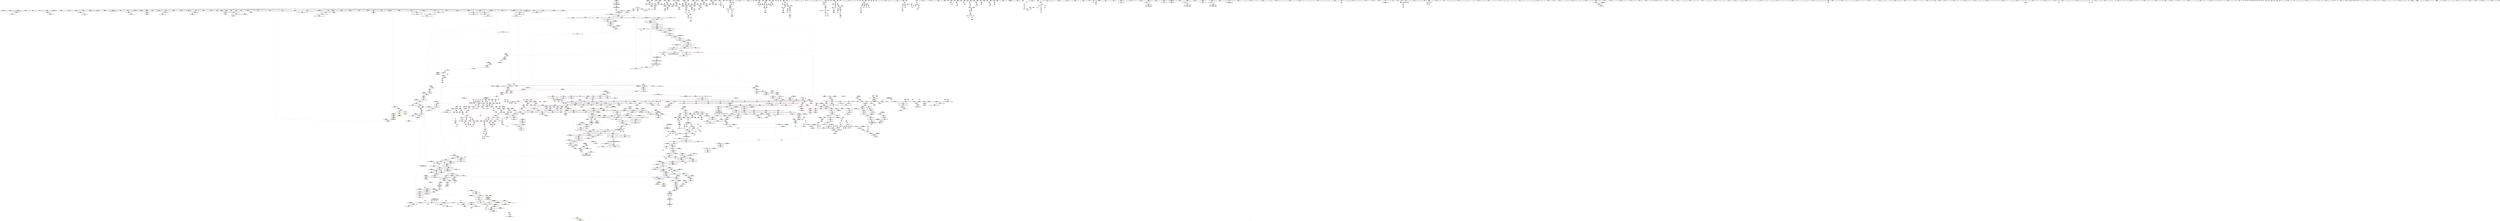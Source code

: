 digraph "SVFG" {
	label="SVFG";

	Node0x55ee23487870 [shape=record,color=grey,label="{NodeID: 0\nNullPtr|{|<s57>170}}"];
	Node0x55ee23487870 -> Node0x55ee234f1c30[style=solid];
	Node0x55ee23487870 -> Node0x55ee234f1d30[style=solid];
	Node0x55ee23487870 -> Node0x55ee234f1e00[style=solid];
	Node0x55ee23487870 -> Node0x55ee234f1ed0[style=solid];
	Node0x55ee23487870 -> Node0x55ee234f1fa0[style=solid];
	Node0x55ee23487870 -> Node0x55ee234f2070[style=solid];
	Node0x55ee23487870 -> Node0x55ee234f2140[style=solid];
	Node0x55ee23487870 -> Node0x55ee234f2210[style=solid];
	Node0x55ee23487870 -> Node0x55ee234f22e0[style=solid];
	Node0x55ee23487870 -> Node0x55ee234f23b0[style=solid];
	Node0x55ee23487870 -> Node0x55ee234f2480[style=solid];
	Node0x55ee23487870 -> Node0x55ee234f2550[style=solid];
	Node0x55ee23487870 -> Node0x55ee234f2620[style=solid];
	Node0x55ee23487870 -> Node0x55ee234f26f0[style=solid];
	Node0x55ee23487870 -> Node0x55ee234f27c0[style=solid];
	Node0x55ee23487870 -> Node0x55ee234f2890[style=solid];
	Node0x55ee23487870 -> Node0x55ee234f2960[style=solid];
	Node0x55ee23487870 -> Node0x55ee234f2a30[style=solid];
	Node0x55ee23487870 -> Node0x55ee234f2b00[style=solid];
	Node0x55ee23487870 -> Node0x55ee234f2bd0[style=solid];
	Node0x55ee23487870 -> Node0x55ee234f2ca0[style=solid];
	Node0x55ee23487870 -> Node0x55ee234f2d70[style=solid];
	Node0x55ee23487870 -> Node0x55ee234f2e40[style=solid];
	Node0x55ee23487870 -> Node0x55ee234f2f10[style=solid];
	Node0x55ee23487870 -> Node0x55ee234f2fe0[style=solid];
	Node0x55ee23487870 -> Node0x55ee234f30b0[style=solid];
	Node0x55ee23487870 -> Node0x55ee234f3180[style=solid];
	Node0x55ee23487870 -> Node0x55ee234f3250[style=solid];
	Node0x55ee23487870 -> Node0x55ee234f3320[style=solid];
	Node0x55ee23487870 -> Node0x55ee234f33f0[style=solid];
	Node0x55ee23487870 -> Node0x55ee234f34c0[style=solid];
	Node0x55ee23487870 -> Node0x55ee234f3590[style=solid];
	Node0x55ee23487870 -> Node0x55ee234f3660[style=solid];
	Node0x55ee23487870 -> Node0x55ee234f3730[style=solid];
	Node0x55ee23487870 -> Node0x55ee234f3800[style=solid];
	Node0x55ee23487870 -> Node0x55ee234f38d0[style=solid];
	Node0x55ee23487870 -> Node0x55ee234f39a0[style=solid];
	Node0x55ee23487870 -> Node0x55ee234f3a70[style=solid];
	Node0x55ee23487870 -> Node0x55ee234f3b40[style=solid];
	Node0x55ee23487870 -> Node0x55ee234f3c10[style=solid];
	Node0x55ee23487870 -> Node0x55ee234f3ce0[style=solid];
	Node0x55ee23487870 -> Node0x55ee234f3db0[style=solid];
	Node0x55ee23487870 -> Node0x55ee234f3e80[style=solid];
	Node0x55ee23487870 -> Node0x55ee234f3f50[style=solid];
	Node0x55ee23487870 -> Node0x55ee234f4020[style=solid];
	Node0x55ee23487870 -> Node0x55ee234f40f0[style=solid];
	Node0x55ee23487870 -> Node0x55ee234f41c0[style=solid];
	Node0x55ee23487870 -> Node0x55ee234f4290[style=solid];
	Node0x55ee23487870 -> Node0x55ee234f4360[style=solid];
	Node0x55ee23487870 -> Node0x55ee23530750[style=solid];
	Node0x55ee23487870 -> Node0x55ee23536280[style=solid];
	Node0x55ee23487870 -> Node0x55ee23536350[style=solid];
	Node0x55ee23487870 -> Node0x55ee23536420[style=solid];
	Node0x55ee23487870 -> Node0x55ee23538980[style=solid];
	Node0x55ee23487870 -> Node0x55ee2356d870[style=solid];
	Node0x55ee23487870 -> Node0x55ee23573b10[style=solid];
	Node0x55ee23487870 -> Node0x55ee23575310[style=solid];
	Node0x55ee23487870:s57 -> Node0x55ee235480c0[style=solid,color=red];
	Node0x55ee234f4a70 [shape=record,color=black,label="{NodeID: 443\n214\<--213\n\<--cmp6\n_Z9crossOperdddddd\n}"];
	Node0x55ee23546dd0 [shape=record,color=black,label="{NodeID: 3100\n1927 = PHI(824, )\n}"];
	Node0x55ee23546dd0 -> Node0x55ee23574890[style=solid];
	Node0x55ee23504110 [shape=record,color=red,label="{NodeID: 886\n772\<--771\n\<--second\n_Z6check1iiiiii\n|{<s0>48}}"];
	Node0x55ee23504110:s0 -> Node0x55ee2354e1e0[style=solid,color=red];
	Node0x55ee235eb520 [shape=record,color=yellow,style=double,label="{NodeID: 2436\n263V_1 = ENCHI(MR_263V_0)\npts\{130000 160000 \}\nFun[_Z6check1iiiiii]|{<s0>45|<s1>46|<s2>47}}"];
	Node0x55ee235eb520:s0 -> Node0x55ee235eff60[style=dashed,color=red];
	Node0x55ee235eb520:s1 -> Node0x55ee235de960[style=dashed,color=red];
	Node0x55ee235eb520:s2 -> Node0x55ee235de960[style=dashed,color=red];
	Node0x55ee2353a380 [shape=record,color=blue,label="{NodeID: 1329\n2027\<--2026\ncoerce.dive3\<--call2\n_ZSt34__uninitialized_move_if_noexcept_aIPSt4pairIiiES2_SaIS1_EET0_T_S5_S4_RT1_\n}"];
	Node0x55ee2353a380 -> Node0x55ee2352cf80[style=dashed];
	Node0x55ee234ed060 [shape=record,color=green,label="{NodeID: 222\n1340\<--1341\n.addr\<--.addr_field_insensitive\n_ZSt8_DestroyIPSt4pairIiiES1_EvT_S3_RSaIT0_E\n}"];
	Node0x55ee234ed060 -> Node0x55ee23536830[style=solid];
	Node0x55ee23510740 [shape=record,color=purple,label="{NodeID: 665\n1165\<--1163\n_M_start\<--\n_ZNSt6vectorISt4pairIiiESaIS1_EE5clearEv\n}"];
	Node0x55ee23510740 -> Node0x55ee23526d30[style=solid];
	Node0x55ee235d2970 [shape=record,color=black,label="{NodeID: 2215\nMR_308V_2 = PHI(MR_308V_8, MR_308V_1, )\npts\{893 \}\n}"];
	Node0x55ee235d2970 -> Node0x55ee23534a20[style=dashed];
	Node0x55ee235d2970 -> Node0x55ee235d2970[style=dashed];
	Node0x55ee2352ef30 [shape=record,color=red,label="{NodeID: 1108\n2359\<--2301\nsel\<--ehselector.slot\n_ZNSt20__uninitialized_copyILb0EE13__uninit_copyISt13move_iteratorIPSt4pairIiiEES5_EET0_T_S8_S7_\n}"];
	Node0x55ee234e44f0 [shape=record,color=green,label="{NodeID: 1\n7\<--1\n__dso_handle\<--dummyObj\nGlob }"];
	Node0x55ee234f4b40 [shape=record,color=black,label="{NodeID: 444\n157\<--220\n_Z9crossOperdddddd_ret\<--\n_Z9crossOperdddddd\n|{<s0>10|<s1>11|<s2>12|<s3>13}}"];
	Node0x55ee234f4b40:s0 -> Node0x55ee23683fe0[style=solid,color=blue];
	Node0x55ee234f4b40:s1 -> Node0x55ee23684210[style=solid,color=blue];
	Node0x55ee234f4b40:s2 -> Node0x55ee23684350[style=solid,color=blue];
	Node0x55ee234f4b40:s3 -> Node0x55ee236858a0[style=solid,color=blue];
	Node0x55ee23546f10 [shape=record,color=black,label="{NodeID: 3101\n1931 = PHI(2065, )\n}"];
	Node0x55ee23546f10 -> Node0x55ee23574710[style=solid];
	Node0x55ee235041e0 [shape=record,color=red,label="{NodeID: 887\n796\<--789\n\<--a.addr\n_Z8checkminIiEvRT_S0_\n}"];
	Node0x55ee235041e0 -> Node0x55ee23504520[style=solid];
	Node0x55ee235eb630 [shape=record,color=yellow,style=double,label="{NodeID: 2437\n265V_1 = ENCHI(MR_265V_0)\npts\{130001 160001 \}\nFun[_Z6check1iiiiii]|{<s0>45}}"];
	Node0x55ee235eb630:s0 -> Node0x55ee235f0070[style=dashed,color=red];
	Node0x55ee2353a450 [shape=record,color=blue,label="{NodeID: 1330\n2041\<--2040\nthis.addr\<--this\n_ZNK9__gnu_cxx17__normal_iteratorIPSt4pairIiiESt6vectorIS2_SaIS2_EEE4baseEv\n}"];
	Node0x55ee2353a450 -> Node0x55ee2352d050[style=dashed];
	Node0x55ee234ed130 [shape=record,color=green,label="{NodeID: 223\n1348\<--1349\n_ZSt8_DestroyIPSt4pairIiiEEvT_S3_\<--_ZSt8_DestroyIPSt4pairIiiEEvT_S3__field_insensitive\n}"];
	Node0x55ee23510810 [shape=record,color=purple,label="{NodeID: 666\n1222\<--1221\nfirst\<--\n_ZSteqIiiEbRKSt4pairIT_T0_ES5_\n}"];
	Node0x55ee23510810 -> Node0x55ee23527550[style=solid];
	Node0x55ee235d2e70 [shape=record,color=black,label="{NodeID: 2216\nMR_310V_2 = PHI(MR_310V_7, MR_310V_1, )\npts\{895 \}\n}"];
	Node0x55ee235d2e70 -> Node0x55ee23534af0[style=dashed];
	Node0x55ee235d2e70 -> Node0x55ee235d2e70[style=dashed];
	Node0x55ee2352f000 [shape=record,color=red,label="{NodeID: 1109\n2378\<--2372\n\<--__x.addr\n_ZStneIPSt4pairIiiEEbRKSt13move_iteratorIT_ES7_\n|{<s0>192}}"];
	Node0x55ee2352f000:s0 -> Node0x55ee2354d460[style=solid,color=red];
	Node0x55ee234e4580 [shape=record,color=green,label="{NodeID: 2\n9\<--1\n\<--dummyObj\nCan only get source location for instruction, argument, global var or function.}"];
	Node0x55ee234f4c10 [shape=record,color=black,label="{NodeID: 445\n226\<--293\n_Z11isIntersectdddddddd_ret\<--\n_Z11isIntersectdddddddd\n}"];
	Node0x55ee23547050 [shape=record,color=black,label="{NodeID: 3102\n1934 = PHI(2065, )\n}"];
	Node0x55ee23547050 -> Node0x55ee2356cd30[style=solid];
	Node0x55ee235042b0 [shape=record,color=red,label="{NodeID: 888\n801\<--789\n\<--a.addr\n_Z8checkminIiEvRT_S0_\n}"];
	Node0x55ee235042b0 -> Node0x55ee23533ec0[style=solid];
	Node0x55ee2353a520 [shape=record,color=blue,label="{NodeID: 1331\n2050\<--2048\n__a.addr\<--__a\n_ZNSt16allocator_traitsISaISt4pairIiiEEE7destroyIS1_EEvRS2_PT_\n}"];
	Node0x55ee2353a520 -> Node0x55ee2352d120[style=dashed];
	Node0x55ee234ed230 [shape=record,color=green,label="{NodeID: 224\n1353\<--1354\nthis.addr\<--this.addr_field_insensitive\n_ZNSt12_Vector_baseISt4pairIiiESaIS1_EE19_M_get_Tp_allocatorEv\n}"];
	Node0x55ee234ed230 -> Node0x55ee23528250[style=solid];
	Node0x55ee234ed230 -> Node0x55ee23536900[style=solid];
	Node0x55ee235108e0 [shape=record,color=purple,label="{NodeID: 667\n1225\<--1224\nfirst1\<--\n_ZSteqIiiEbRKSt4pairIT_T0_ES5_\n}"];
	Node0x55ee235108e0 -> Node0x55ee23527620[style=solid];
	Node0x55ee235d3370 [shape=record,color=black,label="{NodeID: 2217\nMR_312V_2 = PHI(MR_312V_3, MR_312V_1, )\npts\{897 \}\n}"];
	Node0x55ee235d3370 -> Node0x55ee23534f00[style=dashed];
	Node0x55ee235d3370 -> Node0x55ee235d3370[style=dashed];
	Node0x55ee2352f0d0 [shape=record,color=red,label="{NodeID: 1110\n2379\<--2374\n\<--__y.addr\n_ZStneIPSt4pairIiiEEbRKSt13move_iteratorIT_ES7_\n|{<s0>192}}"];
	Node0x55ee2352f0d0:s0 -> Node0x55ee2354d570[style=solid,color=red];
	Node0x55ee234e5040 [shape=record,color=green,label="{NodeID: 3\n17\<--1\n.str\<--dummyObj\nGlob }"];
	Node0x55ee234f4ce0 [shape=record,color=black,label="{NodeID: 446\n326\<--325\nconv\<--cmp3\n_Z8isMiddleddd\n}"];
	Node0x55ee234f4ce0 -> Node0x55ee23577590[style=solid];
	Node0x55ee23547190 [shape=record,color=black,label="{NodeID: 3103\n1950 = PHI(2039, )\n}"];
	Node0x55ee23547190 -> Node0x55ee2352c5c0[style=solid];
	Node0x55ee23504380 [shape=record,color=red,label="{NodeID: 889\n795\<--791\n\<--b.addr\n_Z8checkminIiEvRT_S0_\n}"];
	Node0x55ee23504380 -> Node0x55ee23575a90[style=solid];
	Node0x55ee2353a5f0 [shape=record,color=blue,label="{NodeID: 1332\n2052\<--2049\n__p.addr\<--__p\n_ZNSt16allocator_traitsISaISt4pairIiiEEE7destroyIS1_EEvRS2_PT_\n}"];
	Node0x55ee2353a5f0 -> Node0x55ee2352d1f0[style=dashed];
	Node0x55ee234ed300 [shape=record,color=green,label="{NodeID: 225\n1362\<--1363\nthis.addr\<--this.addr_field_insensitive\n_ZNSt12_Vector_baseISt4pairIiiESaIS1_EED2Ev\n}"];
	Node0x55ee234ed300 -> Node0x55ee23528320[style=solid];
	Node0x55ee234ed300 -> Node0x55ee235369d0[style=solid];
	Node0x55ee235109b0 [shape=record,color=purple,label="{NodeID: 668\n1230\<--1229\nsecond\<--\n_ZSteqIiiEbRKSt4pairIT_T0_ES5_\n}"];
	Node0x55ee235109b0 -> Node0x55ee235276f0[style=solid];
	Node0x55ee235d3870 [shape=record,color=black,label="{NodeID: 2218\nMR_314V_2 = PHI(MR_314V_3, MR_314V_1, )\npts\{899 \}\n}"];
	Node0x55ee235d3870 -> Node0x55ee235350a0[style=dashed];
	Node0x55ee235d3870 -> Node0x55ee235d3870[style=dashed];
	Node0x55ee2352f1a0 [shape=record,color=red,label="{NodeID: 1111\n2394\<--2388\n\<--__p.addr\n_ZSt10_ConstructISt4pairIiiEJS1_EEvPT_DpOT0_\n}"];
	Node0x55ee2352f1a0 -> Node0x55ee2350dad0[style=solid];
	Node0x55ee234e50d0 [shape=record,color=green,label="{NodeID: 4\n19\<--1\n.str.4\<--dummyObj\nGlob }"];
	Node0x55ee234f4db0 [shape=record,color=black,label="{NodeID: 447\n330\<--329\nconv5\<--cmp4\n_Z8isMiddleddd\n}"];
	Node0x55ee234f4db0 -> Node0x55ee23577590[style=solid];
	Node0x55ee235472d0 [shape=record,color=black,label="{NodeID: 3104\n1953 = PHI(2039, )\n}"];
	Node0x55ee235472d0 -> Node0x55ee2352c690[style=solid];
	Node0x55ee23504450 [shape=record,color=red,label="{NodeID: 890\n800\<--791\n\<--b.addr\n_Z8checkminIiEvRT_S0_\n}"];
	Node0x55ee23504450 -> Node0x55ee23533ec0[style=solid];
	Node0x55ee2353a6c0 [shape=record,color=blue,label="{NodeID: 1333\n2067\<--2066\nthis.addr\<--this\n_ZNKSt6vectorISt4pairIiiESaIS1_EE8max_sizeEv\n}"];
	Node0x55ee2353a6c0 -> Node0x55ee2352d2c0[style=dashed];
	Node0x55ee234ed3d0 [shape=record,color=green,label="{NodeID: 226\n1364\<--1365\nexn.slot\<--exn.slot_field_insensitive\n_ZNSt12_Vector_baseISt4pairIiiESaIS1_EED2Ev\n}"];
	Node0x55ee234ed3d0 -> Node0x55ee235283f0[style=solid];
	Node0x55ee234ed3d0 -> Node0x55ee23536aa0[style=solid];
	Node0x55ee23510a80 [shape=record,color=purple,label="{NodeID: 669\n1233\<--1232\nsecond2\<--\n_ZSteqIiiEbRKSt4pairIT_T0_ES5_\n}"];
	Node0x55ee23510a80 -> Node0x55ee235277c0[style=solid];
	Node0x55ee235d3d70 [shape=record,color=black,label="{NodeID: 2219\nMR_316V_2 = PHI(MR_316V_3, MR_316V_1, )\npts\{901 \}\n}"];
	Node0x55ee235d3d70 -> Node0x55ee23534e30[style=dashed];
	Node0x55ee235d3d70 -> Node0x55ee235d3d70[style=dashed];
	Node0x55ee2352f270 [shape=record,color=red,label="{NodeID: 1112\n2397\<--2390\n\<--__args.addr\n_ZSt10_ConstructISt4pairIiiEJS1_EEvPT_DpOT0_\n|{<s0>193}}"];
	Node0x55ee2352f270:s0 -> Node0x55ee23552e30[style=solid,color=red];
	Node0x55ee234e5160 [shape=record,color=green,label="{NodeID: 5\n21\<--1\nstdin\<--dummyObj\nGlob }"];
	Node0x55ee234f4e80 [shape=record,color=black,label="{NodeID: 448\n298\<--333\n_Z8isMiddleddd_ret\<--\n_Z8isMiddleddd\n}"];
	Node0x55ee23547410 [shape=record,color=black,label="{NodeID: 3105\n2319 = PHI(2410, )\n|{<s0>184}}"];
	Node0x55ee23547410:s0 -> Node0x55ee23552b00[style=solid,color=red];
	Node0x55ee23504520 [shape=record,color=red,label="{NodeID: 891\n797\<--796\n\<--\n_Z8checkminIiEvRT_S0_\n}"];
	Node0x55ee23504520 -> Node0x55ee23575a90[style=solid];
	Node0x55ee2353a790 [shape=record,color=blue,label="{NodeID: 1334\n2086\<--2082\n__a.addr\<--__a\n_ZSt3maxImERKT_S2_S2_\n}"];
	Node0x55ee2353a790 -> Node0x55ee2352d460[style=dashed];
	Node0x55ee2353a790 -> Node0x55ee2352d530[style=dashed];
	Node0x55ee234ed4a0 [shape=record,color=green,label="{NodeID: 227\n1366\<--1367\nehselector.slot\<--ehselector.slot_field_insensitive\n_ZNSt12_Vector_baseISt4pairIiiESaIS1_EED2Ev\n}"];
	Node0x55ee234ed4a0 -> Node0x55ee23536b70[style=solid];
	Node0x55ee23510b50 [shape=record,color=purple,label="{NodeID: 670\n1263\<--1261\nfirst\<--this1\n_ZNSt4pairIiiEC2IRiS2_Lb1EEEOT_OT0_\n}"];
	Node0x55ee23510b50 -> Node0x55ee23535f40[style=solid];
	Node0x55ee235d4270 [shape=record,color=black,label="{NodeID: 2220\nMR_318V_2 = PHI(MR_318V_3, MR_318V_1, )\npts\{903 \}\n}"];
	Node0x55ee235d4270 -> Node0x55ee23534fd0[style=dashed];
	Node0x55ee235d4270 -> Node0x55ee235d4270[style=dashed];
	Node0x55ee2352f340 [shape=record,color=red,label="{NodeID: 1113\n2408\<--2405\n\<--__r.addr\n_ZSt11__addressofISt4pairIiiEEPT_RS2_\n}"];
	Node0x55ee2352f340 -> Node0x55ee2350de10[style=solid];
	Node0x55ee234e5220 [shape=record,color=green,label="{NodeID: 6\n22\<--1\n.str.5\<--dummyObj\nGlob }"];
	Node0x55ee234f4f50 [shape=record,color=black,label="{NodeID: 449\n344\<--343\nconv\<--\n_Z11isUpperCasec\n}"];
	Node0x55ee234f4f50 -> Node0x55ee23576f90[style=solid];
	Node0x55ee23547550 [shape=record,color=black,label="{NodeID: 3106\n2326 = PHI(2419, )\n}"];
	Node0x55ee235045f0 [shape=record,color=red,label="{NodeID: 892\n815\<--808\n\<--a.addr\n_Z8checkmaxIiEvRT_S0_\n}"];
	Node0x55ee235045f0 -> Node0x55ee23504930[style=solid];
	Node0x55ee235ebb50 [shape=record,color=yellow,style=double,label="{NodeID: 2442\n393V_1 = ENCHI(MR_393V_0)\npts\{1365 \}\nFun[_ZNSt12_Vector_baseISt4pairIiiESaIS1_EED2Ev]}"];
	Node0x55ee235ebb50 -> Node0x55ee23536aa0[style=dashed];
	Node0x55ee2353a860 [shape=record,color=blue,label="{NodeID: 1335\n2088\<--2083\n__b.addr\<--__b\n_ZSt3maxImERKT_S2_S2_\n}"];
	Node0x55ee2353a860 -> Node0x55ee2352d600[style=dashed];
	Node0x55ee2353a860 -> Node0x55ee2352d6d0[style=dashed];
	Node0x55ee234f59b0 [shape=record,color=green,label="{NodeID: 228\n1384\<--1385\n_ZNSt12_Vector_baseISt4pairIiiESaIS1_EE13_M_deallocateEPS1_m\<--_ZNSt12_Vector_baseISt4pairIiiESaIS1_EE13_M_deallocateEPS1_m_field_insensitive\n}"];
	Node0x55ee23510c20 [shape=record,color=purple,label="{NodeID: 671\n1268\<--1261\nsecond\<--this1\n_ZNSt4pairIiiEC2IRiS2_Lb1EEEOT_OT0_\n}"];
	Node0x55ee23510c20 -> Node0x55ee23536010[style=solid];
	Node0x55ee235d4770 [shape=record,color=black,label="{NodeID: 2221\nMR_320V_2 = PHI(MR_320V_3, MR_320V_1, )\npts\{905 \}\n}"];
	Node0x55ee235d4770 -> Node0x55ee23535170[style=dashed];
	Node0x55ee235d4770 -> Node0x55ee235d4770[style=dashed];
	Node0x55ee2352f410 [shape=record,color=red,label="{NodeID: 1114\n2415\<--2412\nthis1\<--this.addr\n_ZNKSt13move_iteratorIPSt4pairIiiEEdeEv\n}"];
	Node0x55ee2352f410 -> Node0x55ee234fe200[style=solid];
	Node0x55ee234e52e0 [shape=record,color=green,label="{NodeID: 7\n24\<--1\n.str.6\<--dummyObj\nGlob }"];
	Node0x55ee234f5020 [shape=record,color=black,label="{NodeID: 450\n349\<--348\nconv1\<--\n_Z11isUpperCasec\n}"];
	Node0x55ee234f5020 -> Node0x55ee23575c10[style=solid];
	Node0x55ee23547660 [shape=record,color=black,label="{NodeID: 3107\n2340 = PHI()\n}"];
	Node0x55ee235046c0 [shape=record,color=red,label="{NodeID: 893\n820\<--808\n\<--a.addr\n_Z8checkmaxIiEvRT_S0_\n}"];
	Node0x55ee235046c0 -> Node0x55ee23534130[style=solid];
	Node0x55ee235ebc30 [shape=record,color=yellow,style=double,label="{NodeID: 2443\n395V_1 = ENCHI(MR_395V_0)\npts\{1367 \}\nFun[_ZNSt12_Vector_baseISt4pairIiiESaIS1_EED2Ev]}"];
	Node0x55ee235ebc30 -> Node0x55ee23536b70[style=dashed];
	Node0x55ee2353a930 [shape=record,color=blue,label="{NodeID: 1336\n2084\<--2098\nretval\<--\n_ZSt3maxImERKT_S2_S2_\n}"];
	Node0x55ee2353a930 -> Node0x55ee235d7f00[style=dashed];
	Node0x55ee234f5a70 [shape=record,color=green,label="{NodeID: 229\n1388\<--1389\n_ZNSt12_Vector_baseISt4pairIiiESaIS1_EE12_Vector_implD2Ev\<--_ZNSt12_Vector_baseISt4pairIiiESaIS1_EE12_Vector_implD2Ev_field_insensitive\n}"];
	Node0x55ee23510cf0 [shape=record,color=purple,label="{NodeID: 672\n1280\<--1279\n_M_impl\<--this1\n_ZNSt12_Vector_baseISt4pairIiiESaIS1_EEC2Ev\n|{<s0>98}}"];
	Node0x55ee23510cf0:s0 -> Node0x55ee2354aa40[style=solid,color=red];
	Node0x55ee235d4c70 [shape=record,color=black,label="{NodeID: 2222\nMR_326V_2 = PHI(MR_326V_3, MR_326V_1, )\npts\{911 \}\n}"];
	Node0x55ee235d4c70 -> Node0x55ee23535310[style=dashed];
	Node0x55ee235d4c70 -> Node0x55ee235d4c70[style=dashed];
	Node0x55ee2352f4e0 [shape=record,color=red,label="{NodeID: 1115\n2417\<--2416\n\<--_M_current\n_ZNKSt13move_iteratorIPSt4pairIiiEEdeEv\n}"];
	Node0x55ee2352f4e0 -> Node0x55ee2350dee0[style=solid];
	Node0x55ee234e53a0 [shape=record,color=green,label="{NodeID: 8\n26\<--1\nstdout\<--dummyObj\nGlob }"];
	Node0x55ee234f50f0 [shape=record,color=black,label="{NodeID: 451\n338\<--353\n_Z11isUpperCasec_ret\<--\n_Z11isUpperCasec\n|{<s0>16}}"];
	Node0x55ee234f50f0:s0 -> Node0x55ee23685bb0[style=solid,color=blue];
	Node0x55ee23547730 [shape=record,color=black,label="{NodeID: 3108\n1249 = PHI(1192, )\n0th arg _ZNSt4pairIiiEC2IRiS2_Lb1EEEOT_OT0_ }"];
	Node0x55ee23547730 -> Node0x55ee23535cd0[style=solid];
	Node0x55ee23504790 [shape=record,color=red,label="{NodeID: 894\n814\<--810\n\<--b.addr\n_Z8checkmaxIiEvRT_S0_\n}"];
	Node0x55ee23504790 -> Node0x55ee23575910[style=solid];
	Node0x55ee2353aa00 [shape=record,color=blue,label="{NodeID: 1337\n2084\<--2101\nretval\<--\n_ZSt3maxImERKT_S2_S2_\n}"];
	Node0x55ee2353aa00 -> Node0x55ee235d7f00[style=dashed];
	Node0x55ee234f5b70 [shape=record,color=green,label="{NodeID: 230\n1405\<--1406\n__first.addr\<--__first.addr_field_insensitive\n_ZSt8_DestroyIPSt4pairIiiEEvT_S3_\n}"];
	Node0x55ee234f5b70 -> Node0x55ee23528730[style=solid];
	Node0x55ee234f5b70 -> Node0x55ee23536c40[style=solid];
	Node0x55ee23510dc0 [shape=record,color=purple,label="{NodeID: 673\n1307\<--1302\n_M_start\<--this1\n_ZNSt12_Vector_baseISt4pairIiiESaIS1_EE12_Vector_implC2Ev\n}"];
	Node0x55ee23510dc0 -> Node0x55ee23536280[style=solid];
	Node0x55ee235d5170 [shape=record,color=black,label="{NodeID: 2223\nMR_328V_2 = PHI(MR_328V_3, MR_328V_1, )\npts\{913 \}\n}"];
	Node0x55ee235d5170 -> Node0x55ee235353e0[style=dashed];
	Node0x55ee235d5170 -> Node0x55ee235d5170[style=dashed];
	Node0x55ee2352f5b0 [shape=record,color=red,label="{NodeID: 1116\n2424\<--2421\nthis1\<--this.addr\n_ZNSt13move_iteratorIPSt4pairIiiEEppEv\n}"];
	Node0x55ee2352f5b0 -> Node0x55ee2350dfb0[style=solid];
	Node0x55ee2352f5b0 -> Node0x55ee234fe2d0[style=solid];
	Node0x55ee234e54a0 [shape=record,color=green,label="{NodeID: 9\n27\<--1\n.str.7\<--dummyObj\nGlob }"];
	Node0x55ee234f51c0 [shape=record,color=black,label="{NodeID: 452\n363\<--362\nconv\<--\n_Z11isLowerCasec\n}"];
	Node0x55ee234f51c0 -> Node0x55ee23574110[style=solid];
	Node0x55ee235478d0 [shape=record,color=black,label="{NodeID: 3109\n1250 = PHI(1201, )\n1st arg _ZNSt4pairIiiEC2IRiS2_Lb1EEEOT_OT0_ }"];
	Node0x55ee235478d0 -> Node0x55ee23535da0[style=solid];
	Node0x55ee23504860 [shape=record,color=red,label="{NodeID: 895\n819\<--810\n\<--b.addr\n_Z8checkmaxIiEvRT_S0_\n}"];
	Node0x55ee23504860 -> Node0x55ee23534130[style=solid];
	Node0x55ee2353aad0 [shape=record,color=blue,label="{NodeID: 1338\n2108\<--2107\n__a.addr\<--__a\n_ZNSt16allocator_traitsISaISt4pairIiiEEE8max_sizeERKS2_\n}"];
	Node0x55ee2353aad0 -> Node0x55ee2352d940[style=dashed];
	Node0x55ee234f5c40 [shape=record,color=green,label="{NodeID: 231\n1407\<--1408\n__last.addr\<--__last.addr_field_insensitive\n_ZSt8_DestroyIPSt4pairIiiEEvT_S3_\n}"];
	Node0x55ee234f5c40 -> Node0x55ee23528800[style=solid];
	Node0x55ee234f5c40 -> Node0x55ee23536d10[style=solid];
	Node0x55ee23510e90 [shape=record,color=purple,label="{NodeID: 674\n1309\<--1302\n_M_finish\<--this1\n_ZNSt12_Vector_baseISt4pairIiiESaIS1_EE12_Vector_implC2Ev\n}"];
	Node0x55ee23510e90 -> Node0x55ee23536350[style=solid];
	Node0x55ee235d5670 [shape=record,color=black,label="{NodeID: 2224\nMR_68V_2 = PHI(MR_68V_3, MR_68V_1, )\npts\{2190 \}\n}"];
	Node0x55ee235d5670 -> Node0x55ee235d9300[style=dashed];
	Node0x55ee2352f680 [shape=record,color=red,label="{NodeID: 1117\n2426\<--2425\n\<--_M_current\n_ZNSt13move_iteratorIPSt4pairIiiEEppEv\n}"];
	Node0x55ee2352f680 -> Node0x55ee234fe3a0[style=solid];
	Node0x55ee234e55a0 [shape=record,color=green,label="{NodeID: 10\n29\<--1\n.str.8\<--dummyObj\nGlob }"];
	Node0x55ee234f5290 [shape=record,color=black,label="{NodeID: 453\n368\<--367\nconv1\<--\n_Z11isLowerCasec\n}"];
	Node0x55ee234f5290 -> Node0x55ee23574290[style=solid];
	Node0x55ee23547a10 [shape=record,color=black,label="{NodeID: 3110\n1251 = PHI(1205, )\n2nd arg _ZNSt4pairIiiEC2IRiS2_Lb1EEEOT_OT0_ }"];
	Node0x55ee23547a10 -> Node0x55ee23535e70[style=solid];
	Node0x55ee23504930 [shape=record,color=red,label="{NodeID: 896\n816\<--815\n\<--\n_Z8checkmaxIiEvRT_S0_\n}"];
	Node0x55ee23504930 -> Node0x55ee23575910[style=solid];
	Node0x55ee2353aba0 [shape=record,color=blue,label="{NodeID: 1339\n2119\<--2118\nthis.addr\<--this\n_ZNKSt12_Vector_baseISt4pairIiiESaIS1_EE19_M_get_Tp_allocatorEv\n}"];
	Node0x55ee2353aba0 -> Node0x55ee2352da10[style=dashed];
	Node0x55ee234f5d10 [shape=record,color=green,label="{NodeID: 232\n1414\<--1415\n_ZNSt12_Destroy_auxILb1EE9__destroyIPSt4pairIiiEEEvT_S5_\<--_ZNSt12_Destroy_auxILb1EE9__destroyIPSt4pairIiiEEEvT_S5__field_insensitive\n}"];
	Node0x55ee23510f60 [shape=record,color=purple,label="{NodeID: 675\n1311\<--1302\n_M_end_of_storage\<--this1\n_ZNSt12_Vector_baseISt4pairIiiESaIS1_EE12_Vector_implC2Ev\n}"];
	Node0x55ee23510f60 -> Node0x55ee23536420[style=solid];
	Node0x55ee235d5b70 [shape=record,color=black,label="{NodeID: 2225\nMR_263V_2 = PHI(MR_263V_3, MR_263V_1, )\npts\{130000 160000 \}\n|{|<s1>53|<s2>54}}"];
	Node0x55ee235d5b70 -> Node0x55ee235d9800[style=dashed];
	Node0x55ee235d5b70:s1 -> Node0x55ee235ee050[style=dashed,color=red];
	Node0x55ee235d5b70:s2 -> Node0x55ee235ee050[style=dashed,color=red];
	Node0x55ee2352f750 [shape=record,color=red,label="{NodeID: 1118\n2440\<--2434\n\<--__x.addr\n_ZSteqIPSt4pairIiiEEbRKSt13move_iteratorIT_ES7_\n|{<s0>195}}"];
	Node0x55ee2352f750:s0 -> Node0x55ee236aa190[style=solid,color=red];
	Node0x55ee234e56a0 [shape=record,color=green,label="{NodeID: 11\n31\<--1\n.str.9\<--dummyObj\nGlob }"];
	Node0x55ee234f5360 [shape=record,color=black,label="{NodeID: 454\n357\<--372\n_Z11isLowerCasec_ret\<--\n_Z11isLowerCasec\n|{<s0>17}}"];
	Node0x55ee234f5360:s0 -> Node0x55ee23685cc0[style=solid,color=blue];
	Node0x55ee23547b50 [shape=record,color=black,label="{NodeID: 3111\n1611 = PHI(1181, )\n0th arg _ZSt4moveIRSt4pairIiiEEONSt16remove_referenceIT_E4typeEOS4_ }"];
	Node0x55ee23547b50 -> Node0x55ee23537ef0[style=solid];
	Node0x55ee23504a00 [shape=record,color=red,label="{NodeID: 897\n829\<--826\nthis1\<--this.addr\n_ZNKSt6vectorISt4pairIiiESaIS1_EE4sizeEv\n}"];
	Node0x55ee23504a00 -> Node0x55ee235077b0[style=solid];
	Node0x55ee23504a00 -> Node0x55ee23507880[style=solid];
	Node0x55ee2353ac70 [shape=record,color=blue,label="{NodeID: 1340\n2128\<--2127\nthis.addr\<--this\n_ZNK9__gnu_cxx13new_allocatorISt4pairIiiEE8max_sizeEv\n}"];
	Node0x55ee2353ac70 -> Node0x55ee2352dae0[style=dashed];
	Node0x55ee234f5e10 [shape=record,color=green,label="{NodeID: 233\n1420\<--1421\n.addr\<--.addr_field_insensitive\n_ZNSt12_Destroy_auxILb1EE9__destroyIPSt4pairIiiEEEvT_S5_\n}"];
	Node0x55ee234f5e10 -> Node0x55ee23536de0[style=solid];
	Node0x55ee23511030 [shape=record,color=purple,label="{NodeID: 676\n1357\<--1356\n_M_impl\<--this1\n_ZNSt12_Vector_baseISt4pairIiiESaIS1_EE19_M_get_Tp_allocatorEv\n}"];
	Node0x55ee23511030 -> Node0x55ee235094f0[style=solid];
	Node0x55ee235d60a0 [shape=record,color=black,label="{NodeID: 2226\nMR_265V_2 = PHI(MR_265V_5, MR_265V_1, )\npts\{130001 160001 \}\n|{<s0>53}}"];
	Node0x55ee235d60a0:s0 -> Node0x55ee235ee160[style=dashed,color=red];
	Node0x55ee2352f820 [shape=record,color=red,label="{NodeID: 1119\n2444\<--2436\n\<--__y.addr\n_ZSteqIPSt4pairIiiEEbRKSt13move_iteratorIT_ES7_\n|{<s0>196}}"];
	Node0x55ee2352f820:s0 -> Node0x55ee236aa190[style=solid,color=red];
	Node0x55ee234e57a0 [shape=record,color=green,label="{NodeID: 12\n33\<--1\n.str.10\<--dummyObj\nGlob }"];
	Node0x55ee234f5430 [shape=record,color=black,label="{NodeID: 455\n382\<--381\nconv\<--\n_Z8isLetterc\n}"];
	Node0x55ee234f5430 -> Node0x55ee23575010[style=solid];
	Node0x55ee23547c90 [shape=record,color=black,label="{NodeID: 3112\n1454 = PHI(1386, 1396, )\n0th arg _ZNSt12_Vector_baseISt4pairIiiESaIS1_EE12_Vector_implD2Ev }"];
	Node0x55ee23547c90 -> Node0x55ee235371f0[style=solid];
	Node0x55ee23504ad0 [shape=record,color=red,label="{NodeID: 898\n833\<--832\n\<--_M_finish\n_ZNKSt6vectorISt4pairIiiESaIS1_EE4sizeEv\n}"];
	Node0x55ee23504ad0 -> Node0x55ee23507950[style=solid];
	Node0x55ee235ec150 [shape=record,color=yellow,style=double,label="{NodeID: 2448\n357V_1 = ENCHI(MR_357V_0)\npts\{2190 130000 130001 130002 160000 160001 160002 \}\nFun[_ZNSt6vectorISt4pairIiiESaIS1_EE9push_backEOS1_]|{<s0>92|<s1>92|<s2>92|<s3>92}}"];
	Node0x55ee235ec150:s0 -> Node0x55ee235e8b30[style=dashed,color=red];
	Node0x55ee235ec150:s1 -> Node0x55ee235e8cf0[style=dashed,color=red];
	Node0x55ee235ec150:s2 -> Node0x55ee235e8e00[style=dashed,color=red];
	Node0x55ee235ec150:s3 -> Node0x55ee235e8f10[style=dashed,color=red];
	Node0x55ee2353ad40 [shape=record,color=blue,label="{NodeID: 1341\n2137\<--2135\nthis.addr\<--this\n_ZN9__gnu_cxx17__normal_iteratorIPSt4pairIiiESt6vectorIS2_SaIS2_EEEC2ERKS3_\n}"];
	Node0x55ee2353ad40 -> Node0x55ee2352dbb0[style=dashed];
	Node0x55ee234f5ee0 [shape=record,color=green,label="{NodeID: 234\n1422\<--1423\n.addr1\<--.addr1_field_insensitive\n_ZNSt12_Destroy_auxILb1EE9__destroyIPSt4pairIiiEEEvT_S5_\n}"];
	Node0x55ee234f5ee0 -> Node0x55ee23536eb0[style=solid];
	Node0x55ee23511100 [shape=record,color=purple,label="{NodeID: 677\n1370\<--1369\n_M_impl\<--this1\n_ZNSt12_Vector_baseISt4pairIiiESaIS1_EED2Ev\n}"];
	Node0x55ee235d65d0 [shape=record,color=black,label="{NodeID: 2227\nMR_339V_2 = PHI(MR_339V_3, MR_339V_1, )\npts\{130002 160002 \}\n}"];
	Node0x55ee235d65d0 -> Node0x55ee235da260[style=dashed];
	Node0x55ee2352f8f0 [shape=record,color=red,label="{NodeID: 1120\n2453\<--2450\nthis1\<--this.addr\n_ZNKSt13move_iteratorIPSt4pairIiiEE4baseEv\n}"];
	Node0x55ee2352f8f0 -> Node0x55ee234fe470[style=solid];
	Node0x55ee234e58a0 [shape=record,color=green,label="{NodeID: 13\n35\<--1\n.str.11\<--dummyObj\nGlob }"];
	Node0x55ee234f5500 [shape=record,color=black,label="{NodeID: 456\n386\<--385\nconv1\<--\n_Z8isLetterc\n}"];
	Node0x55ee234f5500 -> Node0x55ee23575190[style=solid];
	Node0x55ee23547ea0 [shape=record,color=black,label="{NodeID: 3113\n2166 = PHI(2159, )\n0th arg _ZN9__gnu_cxx13new_allocatorISt4pairIiiEE8allocateEmPKv }"];
	Node0x55ee23547ea0 -> Node0x55ee2353b150[style=solid];
	Node0x55ee23504ba0 [shape=record,color=red,label="{NodeID: 899\n837\<--836\n\<--_M_start\n_ZNKSt6vectorISt4pairIiiESaIS1_EE4sizeEv\n}"];
	Node0x55ee23504ba0 -> Node0x55ee23507a20[style=solid];
	Node0x55ee2353ae10 [shape=record,color=blue,label="{NodeID: 1342\n2139\<--2136\n__i.addr\<--__i\n_ZN9__gnu_cxx17__normal_iteratorIPSt4pairIiiESt6vectorIS2_SaIS2_EEEC2ERKS3_\n}"];
	Node0x55ee2353ae10 -> Node0x55ee2352dc80[style=dashed];
	Node0x55ee234f5fb0 [shape=record,color=green,label="{NodeID: 235\n1431\<--1432\nthis.addr\<--this.addr_field_insensitive\n_ZNSt12_Vector_baseISt4pairIiiESaIS1_EE13_M_deallocateEPS1_m\n}"];
	Node0x55ee234f5fb0 -> Node0x55ee235288d0[style=solid];
	Node0x55ee234f5fb0 -> Node0x55ee23536f80[style=solid];
	Node0x55ee235111d0 [shape=record,color=purple,label="{NodeID: 678\n1371\<--1369\n_M_start\<--this1\n_ZNSt12_Vector_baseISt4pairIiiESaIS1_EED2Ev\n}"];
	Node0x55ee235111d0 -> Node0x55ee235284c0[style=solid];
	Node0x55ee2352f9c0 [shape=record,color=red,label="{NodeID: 1121\n2455\<--2454\n\<--_M_current\n_ZNKSt13move_iteratorIPSt4pairIiiEE4baseEv\n}"];
	Node0x55ee2352f9c0 -> Node0x55ee2350e150[style=solid];
	Node0x55ee234e59a0 [shape=record,color=green,label="{NodeID: 14\n37\<--1\n.str.12\<--dummyObj\nGlob }"];
	Node0x55ee234f55d0 [shape=record,color=black,label="{NodeID: 457\n390\<--389\nconv3\<--\n_Z8isLetterc\n}"];
	Node0x55ee234f55d0 -> Node0x55ee23574410[style=solid];
	Node0x55ee23547fb0 [shape=record,color=black,label="{NodeID: 3114\n2167 = PHI(2160, )\n1st arg _ZN9__gnu_cxx13new_allocatorISt4pairIiiEE8allocateEmPKv }"];
	Node0x55ee23547fb0 -> Node0x55ee2353b220[style=solid];
	Node0x55ee23504c70 [shape=record,color=red,label="{NodeID: 900\n853\<--847\nthis1\<--this.addr\n_ZNSt6vectorISt4pairIiiESaIS1_EEixEm\n}"];
	Node0x55ee23504c70 -> Node0x55ee23507bc0[style=solid];
	Node0x55ee235ec370 [shape=record,color=yellow,style=double,label="{NodeID: 2450\n355V_1 = ENCHI(MR_355V_0)\npts\{8830000 8830001 8850000 8850001 \}\nFun[_ZNSt6vectorISt4pairIiiESaIS1_EE9push_backEOS1_]|{<s0>92}}"];
	Node0x55ee235ec370:s0 -> Node0x55ee235e9020[style=dashed,color=red];
	Node0x55ee2353aee0 [shape=record,color=blue,label="{NodeID: 1343\n2144\<--2146\n_M_current\<--\n_ZN9__gnu_cxx17__normal_iteratorIPSt4pairIiiESt6vectorIS2_SaIS2_EEEC2ERKS3_\n|{<s0>147|<s1>161}}"];
	Node0x55ee2353aee0:s0 -> Node0x55ee23610820[style=dashed,color=blue];
	Node0x55ee2353aee0:s1 -> Node0x55ee23610980[style=dashed,color=blue];
	Node0x55ee234f6080 [shape=record,color=green,label="{NodeID: 236\n1433\<--1434\n__p.addr\<--__p.addr_field_insensitive\n_ZNSt12_Vector_baseISt4pairIiiESaIS1_EE13_M_deallocateEPS1_m\n}"];
	Node0x55ee234f6080 -> Node0x55ee235289a0[style=solid];
	Node0x55ee234f6080 -> Node0x55ee23528a70[style=solid];
	Node0x55ee234f6080 -> Node0x55ee23537050[style=solid];
	Node0x55ee235112a0 [shape=record,color=purple,label="{NodeID: 679\n1373\<--1369\n_M_impl2\<--this1\n_ZNSt12_Vector_baseISt4pairIiiESaIS1_EED2Ev\n}"];
	Node0x55ee2352fa90 [shape=record,color=red,label="{NodeID: 1122\n2466\<--2460\nthis1\<--this.addr\n_ZNSt13move_iteratorIPSt4pairIiiEEC2ES2_\n}"];
	Node0x55ee2352fa90 -> Node0x55ee234fe540[style=solid];
	Node0x55ee234e5aa0 [shape=record,color=green,label="{NodeID: 15\n39\<--1\n.str.13\<--dummyObj\nGlob }"];
	Node0x55ee234f56a0 [shape=record,color=black,label="{NodeID: 458\n394\<--393\nconv5\<--\n_Z8isLetterc\n}"];
	Node0x55ee234f56a0 -> Node0x55ee23574590[style=solid];
	Node0x55ee235480c0 [shape=record,color=black,label="{NodeID: 3115\n2168 = PHI(3, )\n2nd arg _ZN9__gnu_cxx13new_allocatorISt4pairIiiEE8allocateEmPKv }"];
	Node0x55ee235480c0 -> Node0x55ee2353b2f0[style=solid];
	Node0x55ee23504d40 [shape=record,color=red,label="{NodeID: 901\n858\<--849\n\<--__n.addr\n_ZNSt6vectorISt4pairIiiESaIS1_EEixEm\n}"];
	Node0x55ee2353afb0 [shape=record,color=blue,label="{NodeID: 1344\n2152\<--2150\n__a.addr\<--__a\n_ZNSt16allocator_traitsISaISt4pairIiiEEE8allocateERS2_m\n}"];
	Node0x55ee2353afb0 -> Node0x55ee2352de20[style=dashed];
	Node0x55ee234f6150 [shape=record,color=green,label="{NodeID: 237\n1435\<--1436\n__n.addr\<--__n.addr_field_insensitive\n_ZNSt12_Vector_baseISt4pairIiiESaIS1_EE13_M_deallocateEPS1_m\n}"];
	Node0x55ee234f6150 -> Node0x55ee23528b40[style=solid];
	Node0x55ee234f6150 -> Node0x55ee23537120[style=solid];
	Node0x55ee23511370 [shape=record,color=purple,label="{NodeID: 680\n1374\<--1369\n_M_end_of_storage\<--this1\n_ZNSt12_Vector_baseISt4pairIiiESaIS1_EED2Ev\n}"];
	Node0x55ee23511370 -> Node0x55ee23528590[style=solid];
	Node0x55ee2352fb60 [shape=record,color=red,label="{NodeID: 1123\n2468\<--2462\n\<--__i.addr\n_ZNSt13move_iteratorIPSt4pairIiiEEC2ES2_\n}"];
	Node0x55ee2352fb60 -> Node0x55ee2353d1d0[style=solid];
	Node0x55ee234e5ba0 [shape=record,color=green,label="{NodeID: 16\n41\<--1\n.str.14\<--dummyObj\nGlob }"];
	Node0x55ee234f5770 [shape=record,color=black,label="{NodeID: 459\n376\<--399\n_Z8isLetterc_ret\<--\n_Z8isLetterc\n}"];
	Node0x55ee235481d0 [shape=record,color=black,label="{NodeID: 3116\n845 = PHI(14, 14, 14, 11, 11, 11, 11, 11, 11, )\n0th arg _ZNSt6vectorISt4pairIiiESaIS1_EEixEm }"];
	Node0x55ee235481d0 -> Node0x55ee235342d0[style=solid];
	Node0x55ee23504e10 [shape=record,color=red,label="{NodeID: 902\n857\<--856\n\<--_M_start\n_ZNSt6vectorISt4pairIiiESaIS1_EEixEm\n}"];
	Node0x55ee23504e10 -> Node0x55ee234fe610[style=solid];
	Node0x55ee2353b080 [shape=record,color=blue,label="{NodeID: 1345\n2154\<--2151\n__n.addr\<--__n\n_ZNSt16allocator_traitsISaISt4pairIiiEEE8allocateERS2_m\n}"];
	Node0x55ee2353b080 -> Node0x55ee2352def0[style=dashed];
	Node0x55ee234f6220 [shape=record,color=green,label="{NodeID: 238\n1449\<--1450\n_ZNSt16allocator_traitsISaISt4pairIiiEEE10deallocateERS2_PS1_m\<--_ZNSt16allocator_traitsISaISt4pairIiiEEE10deallocateERS2_PS1_m_field_insensitive\n}"];
	Node0x55ee23511440 [shape=record,color=purple,label="{NodeID: 681\n1376\<--1369\n_M_impl3\<--this1\n_ZNSt12_Vector_baseISt4pairIiiESaIS1_EED2Ev\n}"];
	Node0x55ee2352fc30 [shape=record,color=red,label="{NodeID: 1124\n2480\<--2474\nthis1\<--this.addr\n_ZN9__gnu_cxx13new_allocatorISt4pairIiiEE7destroyIS2_EEvPT_\n}"];
	Node0x55ee234e5ca0 [shape=record,color=green,label="{NodeID: 17\n44\<--1\n\<--dummyObj\nCan only get source location for instruction, argument, global var or function.}"];
	Node0x55ee234f5840 [shape=record,color=black,label="{NodeID: 460\n409\<--408\nconv\<--\n_Z7isDigitc\n}"];
	Node0x55ee234f5840 -> Node0x55ee23574b90[style=solid];
	Node0x55ee23548990 [shape=record,color=black,label="{NodeID: 3117\n846 = PHI(762, 769, 1010, 525, 525, 1057, 1063, 1069, 1075, )\n1st arg _ZNSt6vectorISt4pairIiiESaIS1_EEixEm }"];
	Node0x55ee23548990 -> Node0x55ee235343a0[style=solid];
	Node0x55ee23504ee0 [shape=record,color=red,label="{NodeID: 903\n932\<--866\n\<--testcase\nmain\n}"];
	Node0x55ee23504ee0 -> Node0x55ee23573f90[style=solid];
	Node0x55ee2353b150 [shape=record,color=blue,label="{NodeID: 1346\n2169\<--2166\nthis.addr\<--this\n_ZN9__gnu_cxx13new_allocatorISt4pairIiiEE8allocateEmPKv\n}"];
	Node0x55ee2353b150 -> Node0x55ee2352dfc0[style=dashed];
	Node0x55ee234f6320 [shape=record,color=green,label="{NodeID: 239\n1455\<--1456\nthis.addr\<--this.addr_field_insensitive\n_ZNSt12_Vector_baseISt4pairIiiESaIS1_EE12_Vector_implD2Ev\n}"];
	Node0x55ee234f6320 -> Node0x55ee23528c10[style=solid];
	Node0x55ee234f6320 -> Node0x55ee235371f0[style=solid];
	Node0x55ee23511510 [shape=record,color=purple,label="{NodeID: 682\n1377\<--1369\n_M_start4\<--this1\n_ZNSt12_Vector_baseISt4pairIiiESaIS1_EED2Ev\n}"];
	Node0x55ee23511510 -> Node0x55ee23528660[style=solid];
	Node0x55ee235d7f00 [shape=record,color=black,label="{NodeID: 2232\nMR_150V_3 = PHI(MR_150V_4, MR_150V_2, )\npts\{2085 \}\n}"];
	Node0x55ee235d7f00 -> Node0x55ee2352d390[style=dashed];
	Node0x55ee2352fd00 [shape=record,color=red,label="{NodeID: 1125\n2481\<--2476\n\<--__p.addr\n_ZN9__gnu_cxx13new_allocatorISt4pairIiiEE7destroyIS2_EEvPT_\n}"];
	Node0x55ee234e5da0 [shape=record,color=green,label="{NodeID: 18\n74\<--1\n\<--dummyObj\nCan only get source location for instruction, argument, global var or function.}"];
	Node0x55ee234f5910 [shape=record,color=black,label="{NodeID: 461\n414\<--413\nconv1\<--\n_Z7isDigitc\n}"];
	Node0x55ee234f5910 -> Node0x55ee23574d10[style=solid];
	Node0x55ee23548cd0 [shape=record,color=black,label="{NodeID: 3118\n1315 = PHI(1303, )\n0th arg _ZNSaISt4pairIiiEEC2Ev }"];
	Node0x55ee23548cd0 -> Node0x55ee235364f0[style=solid];
	Node0x55ee23504fb0 [shape=record,color=red,label="{NodeID: 904\n931\<--868\n\<--caseId\nmain\n}"];
	Node0x55ee23504fb0 -> Node0x55ee23573f90[style=solid];
	Node0x55ee2353b220 [shape=record,color=blue,label="{NodeID: 1347\n2171\<--2167\n__n.addr\<--__n\n_ZN9__gnu_cxx13new_allocatorISt4pairIiiEE8allocateEmPKv\n}"];
	Node0x55ee2353b220 -> Node0x55ee2352e090[style=dashed];
	Node0x55ee2353b220 -> Node0x55ee2352e160[style=dashed];
	Node0x55ee234f63f0 [shape=record,color=green,label="{NodeID: 240\n1461\<--1462\n_ZNSaISt4pairIiiEED2Ev\<--_ZNSaISt4pairIiiEED2Ev_field_insensitive\n}"];
	Node0x55ee235115e0 [shape=record,color=purple,label="{NodeID: 683\n1386\<--1369\n_M_impl5\<--this1\n_ZNSt12_Vector_baseISt4pairIiiESaIS1_EED2Ev\n|{<s0>105}}"];
	Node0x55ee235115e0:s0 -> Node0x55ee23547c90[style=solid,color=red];
	Node0x55ee2352fdd0 [shape=record,color=red,label="{NodeID: 1126\n2495\<--2494\ndummyVal\<--offset_0\n_ZN9__gnu_cxx13new_allocatorISt4pairIiiEE9constructIS2_JS2_EEEvPT_DpOT0_\n}"];
	Node0x55ee2352fdd0 -> Node0x55ee235395b0[style=solid];
	Node0x55ee234e5ea0 [shape=record,color=green,label="{NodeID: 19\n207\<--1\n\<--dummyObj\nCan only get source location for instruction, argument, global var or function.}"];
	Node0x55ee235fa570 [shape=record,color=yellow,style=double,label="{NodeID: 2676\nRETMU(2V_2)\npts\{10 \}\nFun[_GLOBAL__sub_I_ACRush_0_0.cpp]}"];
	Node0x55ee23506190 [shape=record,color=black,label="{NodeID: 462\n403\<--418\n_Z7isDigitc_ret\<--\n_Z7isDigitc\n}"];
	Node0x55ee23548de0 [shape=record,color=black,label="{NodeID: 3119\n129 = PHI()\n0th arg _Z5distRdddd }"];
	Node0x55ee23548de0 -> Node0x55ee23530d30[style=solid];
	Node0x55ee23505080 [shape=record,color=red,label="{NodeID: 905\n935\<--868\n\<--caseId\nmain\n}"];
	Node0x55ee2353b2f0 [shape=record,color=blue,label="{NodeID: 1348\n2173\<--2168\n.addr\<--\n_ZN9__gnu_cxx13new_allocatorISt4pairIiiEE8allocateEmPKv\n}"];
	Node0x55ee234f64f0 [shape=record,color=green,label="{NodeID: 241\n1468\<--1469\n__a.addr\<--__a.addr_field_insensitive\n_ZNSt16allocator_traitsISaISt4pairIiiEEE10deallocateERS2_PS1_m\n}"];
	Node0x55ee234f64f0 -> Node0x55ee23528ce0[style=solid];
	Node0x55ee234f64f0 -> Node0x55ee235372c0[style=solid];
	Node0x55ee235116b0 [shape=record,color=purple,label="{NodeID: 684\n1396\<--1369\n_M_impl6\<--this1\n_ZNSt12_Vector_baseISt4pairIiiESaIS1_EED2Ev\n|{<s0>106}}"];
	Node0x55ee235116b0:s0 -> Node0x55ee23547c90[style=solid,color=red];
	Node0x55ee2352fea0 [shape=record,color=red,label="{NodeID: 1127\n2498\<--2497\ndummyVal\<--offset_1\n_ZN9__gnu_cxx13new_allocatorISt4pairIiiEE9constructIS2_JS2_EEEvPT_DpOT0_\n}"];
	Node0x55ee2352fea0 -> Node0x55ee23539680[style=solid];
	Node0x55ee234e5fa0 [shape=record,color=green,label="{NodeID: 20\n210\<--1\n\<--dummyObj\nCan only get source location for instruction, argument, global var or function.}"];
	Node0x55ee235fa680 [shape=record,color=yellow,style=double,label="{NodeID: 2677\nRETMU(89V_3)\npts\{130000 130001 130002 160000 160001 160002 \}\nFun[_GLOBAL__sub_I_ACRush_0_0.cpp]}"];
	Node0x55ee23506260 [shape=record,color=black,label="{NodeID: 463\n431\<--430\nconv\<--\n_Z11toLowerCasec\n}"];
	Node0x55ee23506260 -> Node0x55ee23570390[style=solid];
	Node0x55ee23548eb0 [shape=record,color=black,label="{NodeID: 3120\n130 = PHI()\n1st arg _Z5distRdddd }"];
	Node0x55ee23548eb0 -> Node0x55ee23530e00[style=solid];
	Node0x55ee23505150 [shape=record,color=red,label="{NodeID: 906\n1142\<--868\n\<--caseId\nmain\n}"];
	Node0x55ee23505150 -> Node0x55ee23572790[style=solid];
	Node0x55ee2353b3c0 [shape=record,color=blue,label="{NodeID: 1349\n2215\<--2199\ncoerce.dive\<--__first.coerce\n_ZSt22__uninitialized_copy_aISt13move_iteratorIPSt4pairIiiEES3_S2_ET0_T_S6_S5_RSaIT1_E\n}"];
	Node0x55ee2353b3c0 -> Node0x55ee2352ff70[style=dashed];
	Node0x55ee234f65c0 [shape=record,color=green,label="{NodeID: 242\n1470\<--1471\n__p.addr\<--__p.addr_field_insensitive\n_ZNSt16allocator_traitsISaISt4pairIiiEEE10deallocateERS2_PS1_m\n}"];
	Node0x55ee234f65c0 -> Node0x55ee23528db0[style=solid];
	Node0x55ee234f65c0 -> Node0x55ee23537390[style=solid];
	Node0x55ee23511780 [shape=record,color=purple,label="{NodeID: 685\n1444\<--1440\n_M_impl\<--this1\n_ZNSt12_Vector_baseISt4pairIiiESaIS1_EE13_M_deallocateEPS1_m\n}"];
	Node0x55ee23511780 -> Node0x55ee23509830[style=solid];
	Node0x55ee2352ff70 [shape=record,color=red,label="{NodeID: 1128\n2501\<--2500\ndummyVal\<--offset_0\n_ZSt22__uninitialized_copy_aISt13move_iteratorIPSt4pairIiiEES3_S2_ET0_T_S6_S5_RSaIT1_E\n}"];
	Node0x55ee2352ff70 -> Node0x55ee2353b700[style=solid];
	Node0x55ee234e60a0 [shape=record,color=green,label="{NodeID: 21\n216\<--1\n\<--dummyObj\nCan only get source location for instruction, argument, global var or function.}"];
	Node0x55ee23506330 [shape=record,color=black,label="{NodeID: 464\n436\<--435\nconv1\<--\n_Z11toLowerCasec\n}"];
	Node0x55ee23506330 -> Node0x55ee22c87f70[style=solid];
	Node0x55ee23548f80 [shape=record,color=black,label="{NodeID: 3121\n131 = PHI()\n2nd arg _Z5distRdddd }"];
	Node0x55ee23548f80 -> Node0x55ee23530ed0[style=solid];
	Node0x55ee23505220 [shape=record,color=red,label="{NodeID: 907\n949\<--870\n\<--n\nmain\n}"];
	Node0x55ee23505220 -> Node0x55ee23573c90[style=solid];
	Node0x55ee2353b490 [shape=record,color=blue,label="{NodeID: 1350\n2217\<--2200\ncoerce.dive1\<--__last.coerce\n_ZSt22__uninitialized_copy_aISt13move_iteratorIPSt4pairIiiEES3_S2_ET0_T_S6_S5_RSaIT1_E\n}"];
	Node0x55ee2353b490 -> Node0x55ee23530040[style=dashed];
	Node0x55ee234f6690 [shape=record,color=green,label="{NodeID: 243\n1472\<--1473\n__n.addr\<--__n.addr_field_insensitive\n_ZNSt16allocator_traitsISaISt4pairIiiEEE10deallocateERS2_PS1_m\n}"];
	Node0x55ee234f6690 -> Node0x55ee23528e80[style=solid];
	Node0x55ee234f6690 -> Node0x55ee23537460[style=solid];
	Node0x55ee23511850 [shape=record,color=purple,label="{NodeID: 686\n1537\<--1536\n_M_impl\<--\n_ZNSt6vectorISt4pairIiiESaIS1_EE15_M_erase_at_endEPS1_\n}"];
	Node0x55ee235d9300 [shape=record,color=black,label="{NodeID: 2236\nMR_68V_3 = PHI(MR_68V_5, MR_68V_2, )\npts\{2190 \}\n|{|<s7>59|<s8>62|<s9>69|<s10>84}}"];
	Node0x55ee235d9300 -> Node0x55ee23526780[style=dashed];
	Node0x55ee235d9300 -> Node0x55ee23526850[style=dashed];
	Node0x55ee235d9300 -> Node0x55ee23526920[style=dashed];
	Node0x55ee235d9300 -> Node0x55ee235269f0[style=dashed];
	Node0x55ee235d9300 -> Node0x55ee23526ac0[style=dashed];
	Node0x55ee235d9300 -> Node0x55ee23526b90[style=dashed];
	Node0x55ee235d9300 -> Node0x55ee235d5670[style=dashed];
	Node0x55ee235d9300:s7 -> Node0x55ee235ec150[style=dashed,color=red];
	Node0x55ee235d9300:s8 -> Node0x55ee235ec150[style=dashed,color=red];
	Node0x55ee235d9300:s9 -> Node0x55ee235e7620[style=dashed,color=red];
	Node0x55ee235d9300:s10 -> Node0x55ee235eb440[style=dashed,color=red];
	Node0x55ee23530040 [shape=record,color=red,label="{NodeID: 1129\n2504\<--2503\ndummyVal\<--offset_0\n_ZSt22__uninitialized_copy_aISt13move_iteratorIPSt4pairIiiEES3_S2_ET0_T_S6_S5_RSaIT1_E\n}"];
	Node0x55ee23530040 -> Node0x55ee2353b7d0[style=solid];
	Node0x55ee234e61a0 [shape=record,color=green,label="{NodeID: 22\n217\<--1\n\<--dummyObj\nCan only get source location for instruction, argument, global var or function.}"];
	Node0x55ee23506400 [shape=record,color=black,label="{NodeID: 465\n439\<--438\nconv2\<--cond\n_Z11toLowerCasec\n}"];
	Node0x55ee23506400 -> Node0x55ee235064d0[style=solid];
	Node0x55ee23549050 [shape=record,color=black,label="{NodeID: 3122\n132 = PHI()\n3rd arg _Z5distRdddd }"];
	Node0x55ee23549050 -> Node0x55ee23530fa0[style=solid];
	Node0x55ee235052f0 [shape=record,color=red,label="{NodeID: 908\n992\<--872\n\<--m\nmain\n}"];
	Node0x55ee235052f0 -> Node0x55ee23576090[style=solid];
	Node0x55ee2353b560 [shape=record,color=blue,label="{NodeID: 1351\n2207\<--2201\n__result.addr\<--__result\n_ZSt22__uninitialized_copy_aISt13move_iteratorIPSt4pairIiiEES3_S2_ET0_T_S6_S5_RSaIT1_E\n}"];
	Node0x55ee2353b560 -> Node0x55ee2352e230[style=dashed];
	Node0x55ee234f6760 [shape=record,color=green,label="{NodeID: 244\n1482\<--1483\n_ZN9__gnu_cxx13new_allocatorISt4pairIiiEE10deallocateEPS2_m\<--_ZN9__gnu_cxx13new_allocatorISt4pairIiiEE10deallocateEPS2_m_field_insensitive\n}"];
	Node0x55ee23511920 [shape=record,color=purple,label="{NodeID: 687\n1538\<--1536\n_M_finish\<--\n_ZNSt6vectorISt4pairIiiESaIS1_EE15_M_erase_at_endEPS1_\n}"];
	Node0x55ee23511920 -> Node0x55ee23529500[style=solid];
	Node0x55ee235d9800 [shape=record,color=black,label="{NodeID: 2237\nMR_263V_3 = PHI(MR_263V_5, MR_263V_2, )\npts\{130000 160000 \}\n|{|<s1>59|<s2>62|<s3>64|<s4>67|<s5>68|<s6>72|<s7>73|<s8>74|<s9>75|<s10>77|<s11>79|<s12>81|<s13>84}}"];
	Node0x55ee235d9800 -> Node0x55ee235d5b70[style=dashed];
	Node0x55ee235d9800:s1 -> Node0x55ee235ec150[style=dashed,color=red];
	Node0x55ee235d9800:s2 -> Node0x55ee235ec150[style=dashed,color=red];
	Node0x55ee235d9800:s3 -> Node0x55ee235eff60[style=dashed,color=red];
	Node0x55ee235d9800:s4 -> Node0x55ee235eff60[style=dashed,color=red];
	Node0x55ee235d9800:s5 -> Node0x55ee235de960[style=dashed,color=red];
	Node0x55ee235d9800:s6 -> Node0x55ee235de960[style=dashed,color=red];
	Node0x55ee235d9800:s7 -> Node0x55ee235de960[style=dashed,color=red];
	Node0x55ee235d9800:s8 -> Node0x55ee235eff60[style=dashed,color=red];
	Node0x55ee235d9800:s9 -> Node0x55ee235de960[style=dashed,color=red];
	Node0x55ee235d9800:s10 -> Node0x55ee235de960[style=dashed,color=red];
	Node0x55ee235d9800:s11 -> Node0x55ee235de960[style=dashed,color=red];
	Node0x55ee235d9800:s12 -> Node0x55ee235de960[style=dashed,color=red];
	Node0x55ee235d9800:s13 -> Node0x55ee235eb520[style=dashed,color=red];
	Node0x55ee23530110 [shape=record,color=red,label="{NodeID: 1130\n2507\<--2506\ndummyVal\<--offset_0\n_ZSt18uninitialized_copyISt13move_iteratorIPSt4pairIiiEES3_ET0_T_S6_S5_\n}"];
	Node0x55ee23530110 -> Node0x55ee2353bcb0[style=solid];
	Node0x55ee234e62a0 [shape=record,color=green,label="{NodeID: 23\n294\<--1\n\<--dummyObj\nCan only get source location for instruction, argument, global var or function.}"];
	Node0x55ee235064d0 [shape=record,color=black,label="{NodeID: 466\n422\<--439\n_Z11toLowerCasec_ret\<--conv2\n_Z11toLowerCasec\n}"];
	Node0x55ee23549120 [shape=record,color=black,label="{NodeID: 3123\n2472 = PHI(2057, )\n0th arg _ZN9__gnu_cxx13new_allocatorISt4pairIiiEE7destroyIS2_EEvPT_ }"];
	Node0x55ee23549120 -> Node0x55ee2353d2a0[style=solid];
	Node0x55ee235053c0 [shape=record,color=red,label="{NodeID: 909\n1034\<--872\n\<--m\nmain\n}"];
	Node0x55ee235053c0 -> Node0x55ee23571e90[style=solid];
	Node0x55ee235ecc70 [shape=record,color=yellow,style=double,label="{NodeID: 2459\n521V_1 = ENCHI(MR_521V_0)\npts\{2300 \}\nFun[_ZNSt20__uninitialized_copyILb0EE13__uninit_copyISt13move_iteratorIPSt4pairIiiEES5_EET0_T_S8_S7_]}"];
	Node0x55ee235ecc70 -> Node0x55ee2353c260[style=dashed];
	Node0x55ee2353b630 [shape=record,color=blue,label="{NodeID: 1352\n2209\<--2202\n.addr\<--\n_ZSt22__uninitialized_copy_aISt13move_iteratorIPSt4pairIiiEES3_S2_ET0_T_S6_S5_RSaIT1_E\n}"];
	Node0x55ee234f6860 [shape=record,color=green,label="{NodeID: 245\n1489\<--1490\nthis.addr\<--this.addr_field_insensitive\n_ZN9__gnu_cxx13new_allocatorISt4pairIiiEE10deallocateEPS2_m\n}"];
	Node0x55ee234f6860 -> Node0x55ee23528f50[style=solid];
	Node0x55ee234f6860 -> Node0x55ee23537530[style=solid];
	Node0x55ee235119f0 [shape=record,color=purple,label="{NodeID: 688\n1545\<--1544\n_M_impl2\<--\n_ZNSt6vectorISt4pairIiiESaIS1_EE15_M_erase_at_endEPS1_\n}"];
	Node0x55ee235d9d30 [shape=record,color=black,label="{NodeID: 2238\nMR_265V_5 = PHI(MR_265V_7, MR_265V_4, )\npts\{130001 160001 \}\n|{|<s1>59|<s2>62|<s3>64|<s4>67|<s5>74|<s6>84}}"];
	Node0x55ee235d9d30 -> Node0x55ee235d60a0[style=dashed];
	Node0x55ee235d9d30:s1 -> Node0x55ee235ec150[style=dashed,color=red];
	Node0x55ee235d9d30:s2 -> Node0x55ee235ec150[style=dashed,color=red];
	Node0x55ee235d9d30:s3 -> Node0x55ee235f0070[style=dashed,color=red];
	Node0x55ee235d9d30:s4 -> Node0x55ee235f0070[style=dashed,color=red];
	Node0x55ee235d9d30:s5 -> Node0x55ee235f0070[style=dashed,color=red];
	Node0x55ee235d9d30:s6 -> Node0x55ee235eb630[style=dashed,color=red];
	Node0x55ee235301e0 [shape=record,color=red,label="{NodeID: 1131\n2510\<--2509\ndummyVal\<--offset_0\n_ZSt18uninitialized_copyISt13move_iteratorIPSt4pairIiiEES3_ET0_T_S6_S5_\n}"];
	Node0x55ee235301e0 -> Node0x55ee2353bd80[style=solid];
	Node0x55ee234e63a0 [shape=record,color=green,label="{NodeID: 24\n334\<--1\n\<--dummyObj\nCan only get source location for instruction, argument, global var or function.}"];
	Node0x55ee235065a0 [shape=record,color=black,label="{NodeID: 467\n452\<--451\nconv\<--\n_Z11toUpperCasec\n}"];
	Node0x55ee235065a0 -> Node0x55ee23570090[style=solid];
	Node0x55ee23549230 [shape=record,color=black,label="{NodeID: 3124\n2473 = PHI(2058, )\n1st arg _ZN9__gnu_cxx13new_allocatorISt4pairIiiEE7destroyIS2_EEvPT_ }"];
	Node0x55ee23549230 -> Node0x55ee2353d370[style=solid];
	Node0x55ee23505490 [shape=record,color=red,label="{NodeID: 910\n1086\<--872\n\<--m\nmain\n}"];
	Node0x55ee23505490 -> Node0x55ee23576c90[style=solid];
	Node0x55ee235ecd50 [shape=record,color=yellow,style=double,label="{NodeID: 2460\n523V_1 = ENCHI(MR_523V_0)\npts\{2302 \}\nFun[_ZNSt20__uninitialized_copyILb0EE13__uninit_copyISt13move_iteratorIPSt4pairIiiEES5_EET0_T_S8_S7_]}"];
	Node0x55ee235ecd50 -> Node0x55ee2353c330[style=dashed];
	Node0x55ee2353b700 [shape=record,color=blue, style = dotted,label="{NodeID: 1353\n2499\<--2501\noffset_0\<--dummyVal\n_ZSt22__uninitialized_copy_aISt13move_iteratorIPSt4pairIiiEES3_S2_ET0_T_S6_S5_RSaIT1_E\n}"];
	Node0x55ee2353b700 -> Node0x55ee2352e300[style=dashed];
	Node0x55ee234f6930 [shape=record,color=green,label="{NodeID: 246\n1491\<--1492\n__p.addr\<--__p.addr_field_insensitive\n_ZN9__gnu_cxx13new_allocatorISt4pairIiiEE10deallocateEPS2_m\n}"];
	Node0x55ee234f6930 -> Node0x55ee23529020[style=solid];
	Node0x55ee234f6930 -> Node0x55ee23537600[style=solid];
	Node0x55ee23511ac0 [shape=record,color=purple,label="{NodeID: 689\n1546\<--1544\n_M_finish3\<--\n_ZNSt6vectorISt4pairIiiESaIS1_EE15_M_erase_at_endEPS1_\n}"];
	Node0x55ee23511ac0 -> Node0x55ee23537ae0[style=solid];
	Node0x55ee235da260 [shape=record,color=black,label="{NodeID: 2239\nMR_339V_3 = PHI(MR_339V_5, MR_339V_2, )\npts\{130002 160002 \}\n|{|<s1>59|<s2>62}}"];
	Node0x55ee235da260 -> Node0x55ee235d65d0[style=dashed];
	Node0x55ee235da260:s1 -> Node0x55ee235ec150[style=dashed,color=red];
	Node0x55ee235da260:s2 -> Node0x55ee235ec150[style=dashed,color=red];
	Node0x55ee235302b0 [shape=record,color=red,label="{NodeID: 1132\n2513\<--2512\ndummyVal\<--offset_0\n_ZSt10_ConstructISt4pairIiiEJS1_EEvPT_DpOT0_\n}"];
	Node0x55ee235302b0 -> Node0x55ee2353c8e0[style=solid];
	Node0x55ee234e64a0 [shape=record,color=green,label="{NodeID: 25\n346\<--1\n\<--dummyObj\nCan only get source location for instruction, argument, global var or function.}"];
	Node0x55ee23506670 [shape=record,color=black,label="{NodeID: 468\n456\<--455\nconv1\<--\n_Z11toUpperCasec\n}"];
	Node0x55ee23506670 -> Node0x55ee2356bc50[style=solid];
	Node0x55ee23549340 [shape=record,color=black,label="{NodeID: 3125\n444 = PHI()\n0th arg _Z11toUpperCasec }"];
	Node0x55ee23549340 -> Node0x55ee235324c0[style=solid];
	Node0x55ee23505560 [shape=record,color=red,label="{NodeID: 911\n1132\<--872\n\<--m\nmain\n}"];
	Node0x55ee23505560 -> Node0x55ee23572910[style=solid];
	Node0x55ee2353b7d0 [shape=record,color=blue, style = dotted,label="{NodeID: 1354\n2502\<--2504\noffset_0\<--dummyVal\n_ZSt22__uninitialized_copy_aISt13move_iteratorIPSt4pairIiiEES3_S2_ET0_T_S6_S5_RSaIT1_E\n}"];
	Node0x55ee2353b7d0 -> Node0x55ee2352e3d0[style=dashed];
	Node0x55ee234f6a00 [shape=record,color=green,label="{NodeID: 247\n1493\<--1494\n.addr\<--.addr_field_insensitive\n_ZN9__gnu_cxx13new_allocatorISt4pairIiiEE10deallocateEPS2_m\n}"];
	Node0x55ee234f6a00 -> Node0x55ee235376d0[style=solid];
	Node0x55ee23511b90 [shape=record,color=purple,label="{NodeID: 690\n1599\<--1560\ncoerce.dive\<--agg.tmp\n_ZNSt6vectorISt4pairIiiESaIS1_EE12emplace_backIJS1_EEEvDpOT_\n}"];
	Node0x55ee23511b90 -> Node0x55ee23537e20[style=solid];
	Node0x55ee235da790 [shape=record,color=black,label="{NodeID: 2240\nMR_271V_3 = PHI(MR_271V_2, MR_271V_1, )\npts\{717 719 897 899 \}\n|{<s0>41|<s1>43|<s2>76|<s3>80}}"];
	Node0x55ee235da790:s0 -> Node0x55ee2360dea0[style=dashed,color=blue];
	Node0x55ee235da790:s1 -> Node0x55ee2360e160[style=dashed,color=blue];
	Node0x55ee235da790:s2 -> Node0x55ee235c36a0[style=dashed,color=blue];
	Node0x55ee235da790:s3 -> Node0x55ee235c3790[style=dashed,color=blue];
	Node0x55ee23530380 [shape=record,color=red,label="{NodeID: 1133\n2516\<--2515\ndummyVal\<--offset_1\n_ZSt10_ConstructISt4pairIiiEJS1_EEvPT_DpOT0_\n}"];
	Node0x55ee23530380 -> Node0x55ee2353c9b0[style=solid];
	Node0x55ee234e65a0 [shape=record,color=green,label="{NodeID: 26\n351\<--1\n\<--dummyObj\nCan only get source location for instruction, argument, global var or function.}"];
	Node0x55ee23506740 [shape=record,color=black,label="{NodeID: 469\n459\<--458\nconv2\<--cond\n_Z11toUpperCasec\n}"];
	Node0x55ee23506740 -> Node0x55ee23506810[style=solid];
	Node0x55ee23549410 [shape=record,color=black,label="{NodeID: 3126\n1242 = PHI(1200, 1204, 1264, 1269, )\n0th arg _ZSt7forwardIRiEOT_RNSt16remove_referenceIS1_E4typeE }"];
	Node0x55ee23549410 -> Node0x55ee23535c00[style=solid];
	Node0x55ee23505630 [shape=record,color=red,label="{NodeID: 912\n948\<--876\n\<--i\nmain\n}"];
	Node0x55ee23505630 -> Node0x55ee23573c90[style=solid];
	Node0x55ee2353b8a0 [shape=record,color=blue,label="{NodeID: 1355\n2240\<--2237\n__i.addr\<--__i\n_ZSt32__make_move_if_noexcept_iteratorISt4pairIiiESt13move_iteratorIPS1_EET0_PT_\n}"];
	Node0x55ee2353b8a0 -> Node0x55ee2352e4a0[style=dashed];
	Node0x55ee234f6ad0 [shape=record,color=green,label="{NodeID: 248\n1502\<--1503\n_ZdlPv\<--_ZdlPv_field_insensitive\n}"];
	Node0x55ee23511c60 [shape=record,color=purple,label="{NodeID: 691\n1603\<--1560\ncoerce.dive10\<--agg.tmp\n_ZNSt6vectorISt4pairIiiESaIS1_EE12emplace_backIJS1_EEEvDpOT_\n}"];
	Node0x55ee23511c60 -> Node0x55ee23529b80[style=solid];
	Node0x55ee235dacc0 [shape=record,color=black,label="{NodeID: 2241\nMR_22V_3 = PHI(MR_22V_4, MR_22V_2, )\npts\{165 \}\n}"];
	Node0x55ee235dacc0 -> Node0x55ee234ff3e0[style=dashed];
	Node0x55ee23530450 [shape=record,color=blue,label="{NodeID: 1134\n8\<--9\n_ZL2pi\<--\nGlob }"];
	Node0x55ee234e66a0 [shape=record,color=green,label="{NodeID: 27\n365\<--1\n\<--dummyObj\nCan only get source location for instruction, argument, global var or function.}"];
	Node0x55ee23506810 [shape=record,color=black,label="{NodeID: 470\n443\<--459\n_Z11toUpperCasec_ret\<--conv2\n_Z11toUpperCasec\n}"];
	Node0x55ee235495e0 [shape=record,color=black,label="{NodeID: 3127\n423 = PHI()\n0th arg _Z11toLowerCasec }"];
	Node0x55ee235495e0 -> Node0x55ee235323f0[style=solid];
	Node0x55ee23505700 [shape=record,color=red,label="{NodeID: 913\n981\<--876\n\<--i\nmain\n}"];
	Node0x55ee23505700 -> Node0x55ee23572310[style=solid];
	Node0x55ee2353b970 [shape=record,color=blue,label="{NodeID: 1356\n2266\<--2251\ncoerce.dive\<--__first.coerce\n_ZSt18uninitialized_copyISt13move_iteratorIPSt4pairIiiEES3_ET0_T_S6_S5_\n}"];
	Node0x55ee2353b970 -> Node0x55ee23530110[style=dashed];
	Node0x55ee234f6bd0 [shape=record,color=green,label="{NodeID: 249\n1509\<--1510\nthis.addr\<--this.addr_field_insensitive\n_ZNSaISt4pairIiiEED2Ev\n}"];
	Node0x55ee234f6bd0 -> Node0x55ee235290f0[style=solid];
	Node0x55ee234f6bd0 -> Node0x55ee235377a0[style=solid];
	Node0x55ee23511d30 [shape=record,color=purple,label="{NodeID: 692\n1566\<--1565\n_M_impl\<--\n_ZNSt6vectorISt4pairIiiESaIS1_EE12emplace_backIJS1_EEEvDpOT_\n}"];
	Node0x55ee235db1c0 [shape=record,color=black,label="{NodeID: 2242\nMR_302V_5 = PHI(MR_302V_3, MR_302V_4, )\npts\{883 \}\n}"];
	Node0x55ee235db1c0 -> Node0x55ee235346e0[style=dashed];
	Node0x55ee235db1c0 -> Node0x55ee235d1a70[style=dashed];
	Node0x55ee235db1c0 -> Node0x55ee235db1c0[style=dashed];
	Node0x55ee23530550 [shape=record,color=blue,label="{NodeID: 1135\n2490\<--44\nllvm.global_ctors_0\<--\nGlob }"];
	Node0x55ee234e67a0 [shape=record,color=green,label="{NodeID: 28\n370\<--1\n\<--dummyObj\nCan only get source location for instruction, argument, global var or function.}"];
	Node0x55ee235068e0 [shape=record,color=black,label="{NodeID: 471\n478\<--467\n\<--sin\n_Z5toIntNSt7__cxx1112basic_stringIcSt11char_traitsIcESaIcEEE\n}"];
	Node0x55ee235496b0 [shape=record,color=black,label="{NodeID: 3128\n1618 = PHI(1577, 1700, )\n0th arg _ZNSt16allocator_traitsISaISt4pairIiiEEE9constructIS1_JS1_EEEvRS2_PT_DpOT0_ }"];
	Node0x55ee235496b0 -> Node0x55ee23537fc0[style=solid];
	Node0x55ee235057d0 [shape=record,color=red,label="{NodeID: 914\n1024\<--892\n\<--fd\nmain\n}"];
	Node0x55ee235057d0 -> Node0x55ee235084b0[style=solid];
	Node0x55ee2353ba40 [shape=record,color=blue,label="{NodeID: 1357\n2268\<--2252\ncoerce.dive1\<--__last.coerce\n_ZSt18uninitialized_copyISt13move_iteratorIPSt4pairIiiEES3_ET0_T_S6_S5_\n}"];
	Node0x55ee2353ba40 -> Node0x55ee235301e0[style=dashed];
	Node0x55ee234f6ca0 [shape=record,color=green,label="{NodeID: 250\n1515\<--1516\n_ZN9__gnu_cxx13new_allocatorISt4pairIiiEED2Ev\<--_ZN9__gnu_cxx13new_allocatorISt4pairIiiEED2Ev_field_insensitive\n}"];
	Node0x55ee23511e00 [shape=record,color=purple,label="{NodeID: 693\n1567\<--1565\n_M_finish\<--\n_ZNSt6vectorISt4pairIiiESaIS1_EE12emplace_backIJS1_EEEvDpOT_\n}"];
	Node0x55ee23511e00 -> Node0x55ee23529840[style=solid];
	Node0x55ee235db6c0 [shape=record,color=black,label="{NodeID: 2243\nMR_304V_4 = PHI(MR_304V_5, MR_304V_3, )\npts\{885 \}\n}"];
	Node0x55ee235db6c0 -> Node0x55ee235347b0[style=dashed];
	Node0x55ee235db6c0 -> Node0x55ee235d1f70[style=dashed];
	Node0x55ee235db6c0 -> Node0x55ee235db6c0[style=dashed];
	Node0x55ee23530650 [shape=record,color=blue,label="{NodeID: 1136\n2491\<--45\nllvm.global_ctors_1\<--_GLOBAL__sub_I_ACRush_0_0.cpp\nGlob }"];
	Node0x55ee234e68a0 [shape=record,color=green,label="{NodeID: 29\n411\<--1\n\<--dummyObj\nCan only get source location for instruction, argument, global var or function.}"];
	Node0x55ee235069b0 [shape=record,color=black,label="{NodeID: 472\n463\<--482\n_Z5toIntNSt7__cxx1112basic_stringIcSt11char_traitsIcESaIcEEE_ret\<--\n_Z5toIntNSt7__cxx1112basic_stringIcSt11char_traitsIcESaIcEEE\n}"];
	Node0x55ee23549800 [shape=record,color=black,label="{NodeID: 3129\n1619 = PHI(1581, 1703, )\n1st arg _ZNSt16allocator_traitsISaISt4pairIiiEEE9constructIS1_JS1_EEEvRS2_PT_DpOT0_ }"];
	Node0x55ee23549800 -> Node0x55ee23538090[style=solid];
	Node0x55ee235058a0 [shape=record,color=red,label="{NodeID: 915\n1004\<--894\n\<--i28\nmain\n}"];
	Node0x55ee235058a0 -> Node0x55ee23575d90[style=solid];
	Node0x55ee2353bb10 [shape=record,color=blue,label="{NodeID: 1358\n2258\<--2253\n__result.addr\<--__result\n_ZSt18uninitialized_copyISt13move_iteratorIPSt4pairIiiEES3_ET0_T_S6_S5_\n}"];
	Node0x55ee2353bb10 -> Node0x55ee2352e640[style=dashed];
	Node0x55ee234f6da0 [shape=record,color=green,label="{NodeID: 251\n1520\<--1521\nthis.addr\<--this.addr_field_insensitive\n_ZN9__gnu_cxx13new_allocatorISt4pairIiiEED2Ev\n}"];
	Node0x55ee234f6da0 -> Node0x55ee235291c0[style=solid];
	Node0x55ee234f6da0 -> Node0x55ee23537870[style=solid];
	Node0x55ee23511ed0 [shape=record,color=purple,label="{NodeID: 694\n1570\<--1569\n_M_impl2\<--\n_ZNSt6vectorISt4pairIiiESaIS1_EE12emplace_backIJS1_EEEvDpOT_\n}"];
	Node0x55ee23530750 [shape=record,color=blue, style = dotted,label="{NodeID: 1137\n2492\<--3\nllvm.global_ctors_2\<--dummyVal\nGlob }"];
	Node0x55ee234e69a0 [shape=record,color=green,label="{NodeID: 30\n416\<--1\n\<--dummyObj\nCan only get source location for instruction, argument, global var or function.}"];
	Node0x55ee23506a80 [shape=record,color=black,label="{NodeID: 473\n527\<--518\n\<--sin\n_Z7toInt64NSt7__cxx1112basic_stringIcSt11char_traitsIcESaIcEEE\n}"];
	Node0x55ee23549950 [shape=record,color=black,label="{NodeID: 3130\n1620 = PHI(1583, 1705, )\n2nd arg _ZNSt16allocator_traitsISaISt4pairIiiEEE9constructIS1_JS1_EEEvRS2_PT_DpOT0_ }"];
	Node0x55ee23549950 -> Node0x55ee23538160[style=solid];
	Node0x55ee23505970 [shape=record,color=red,label="{NodeID: 916\n1009\<--894\n\<--i28\nmain\n}"];
	Node0x55ee23505970 -> Node0x55ee235083e0[style=solid];
	Node0x55ee2353bbe0 [shape=record,color=blue,label="{NodeID: 1359\n2260\<--1017\n__assignable\<--\n_ZSt18uninitialized_copyISt13move_iteratorIPSt4pairIiiEES3_ET0_T_S6_S5_\n}"];
	Node0x55ee234f6e70 [shape=record,color=green,label="{NodeID: 252\n1528\<--1529\nthis.addr\<--this.addr_field_insensitive\n_ZNSt6vectorISt4pairIiiESaIS1_EE15_M_erase_at_endEPS1_\n}"];
	Node0x55ee234f6e70 -> Node0x55ee23529290[style=solid];
	Node0x55ee234f6e70 -> Node0x55ee23537940[style=solid];
	Node0x55ee23511fa0 [shape=record,color=purple,label="{NodeID: 695\n1571\<--1569\n_M_end_of_storage\<--\n_ZNSt6vectorISt4pairIiiESaIS1_EE12emplace_backIJS1_EEEvDpOT_\n}"];
	Node0x55ee23511fa0 -> Node0x55ee23529910[style=solid];
	Node0x55ee23530850 [shape=record,color=blue,label="{NodeID: 1138\n8\<--73\n_ZL2pi\<--call\n__cxx_global_var_init.1\n|{<s0>198}}"];
	Node0x55ee23530850:s0 -> Node0x55ee23611320[style=dashed,color=blue];
	Node0x55ee234e6aa0 [shape=record,color=green,label="{NodeID: 31\n433\<--1\n\<--dummyObj\nCan only get source location for instruction, argument, global var or function.}"];
	Node0x55ee23506b50 [shape=record,color=black,label="{NodeID: 474\n514\<--531\n_Z7toInt64NSt7__cxx1112basic_stringIcSt11char_traitsIcESaIcEEE_ret\<--\n_Z7toInt64NSt7__cxx1112basic_stringIcSt11char_traitsIcESaIcEEE\n}"];
	Node0x55ee23549aa0 [shape=record,color=black,label="{NodeID: 3131\n2420 = PHI(2291, )\n0th arg _ZNSt13move_iteratorIPSt4pairIiiEEppEv }"];
	Node0x55ee23549aa0 -> Node0x55ee2353cc20[style=solid];
	Node0x55ee23505a40 [shape=record,color=red,label="{NodeID: 917\n1020\<--894\n\<--i28\nmain\n}"];
	Node0x55ee23505a40 -> Node0x55ee23571d10[style=solid];
	Node0x55ee2353bcb0 [shape=record,color=blue, style = dotted,label="{NodeID: 1360\n2505\<--2507\noffset_0\<--dummyVal\n_ZSt18uninitialized_copyISt13move_iteratorIPSt4pairIiiEES3_ET0_T_S6_S5_\n}"];
	Node0x55ee2353bcb0 -> Node0x55ee2352e710[style=dashed];
	Node0x55ee234f6f40 [shape=record,color=green,label="{NodeID: 253\n1530\<--1531\n__pos.addr\<--__pos.addr_field_insensitive\n_ZNSt6vectorISt4pairIiiESaIS1_EE15_M_erase_at_endEPS1_\n}"];
	Node0x55ee234f6f40 -> Node0x55ee23529360[style=solid];
	Node0x55ee234f6f40 -> Node0x55ee23529430[style=solid];
	Node0x55ee234f6f40 -> Node0x55ee23537a10[style=solid];
	Node0x55ee23512070 [shape=record,color=purple,label="{NodeID: 696\n1576\<--1575\n_M_impl3\<--\n_ZNSt6vectorISt4pairIiiESaIS1_EE12emplace_backIJS1_EEEvDpOT_\n}"];
	Node0x55ee23512070 -> Node0x55ee2350a2c0[style=solid];
	Node0x55ee23530920 [shape=record,color=blue,label="{NodeID: 1139\n88\<--84\nx1.addr\<--x1\n_Z4distdddd\n}"];
	Node0x55ee23530920 -> Node0x55ee234febc0[style=dashed];
	Node0x55ee234e6ba0 [shape=record,color=green,label="{NodeID: 32\n475\<--1\n\<--dummyObj\nCan only get source location for instruction, argument, global var or function.}"];
	Node0x55ee23506c20 [shape=record,color=black,label="{NodeID: 475\n563\<--555\n\<--sin\n_Z8toDoubleNSt7__cxx1112basic_stringIcSt11char_traitsIcESaIcEEE\n}"];
	Node0x55ee23549bb0 [shape=record,color=black,label="{NodeID: 3132\n2199 = PHI(2032, )\n0th arg _ZSt22__uninitialized_copy_aISt13move_iteratorIPSt4pairIiiEES3_S2_ET0_T_S6_S5_RSaIT1_E }"];
	Node0x55ee23549bb0 -> Node0x55ee2353b3c0[style=solid];
	Node0x55ee23505b10 [shape=record,color=red,label="{NodeID: 918\n1091\<--896\n\<--x1\nmain\n|{<s0>84}}"];
	Node0x55ee23505b10:s0 -> Node0x55ee2354fb80[style=solid,color=red];
	Node0x55ee2353bd80 [shape=record,color=blue, style = dotted,label="{NodeID: 1361\n2508\<--2510\noffset_0\<--dummyVal\n_ZSt18uninitialized_copyISt13move_iteratorIPSt4pairIiiEES3_ET0_T_S6_S5_\n}"];
	Node0x55ee2353bd80 -> Node0x55ee2352e7e0[style=dashed];
	Node0x55ee234f7010 [shape=record,color=green,label="{NodeID: 254\n1556\<--1557\nthis.addr\<--this.addr_field_insensitive\n_ZNSt6vectorISt4pairIiiESaIS1_EE12emplace_backIJS1_EEEvDpOT_\n}"];
	Node0x55ee234f7010 -> Node0x55ee235295d0[style=solid];
	Node0x55ee234f7010 -> Node0x55ee23537bb0[style=solid];
	Node0x55ee23512140 [shape=record,color=purple,label="{NodeID: 697\n1579\<--1578\n_M_impl4\<--\n_ZNSt6vectorISt4pairIiiESaIS1_EE12emplace_backIJS1_EEEvDpOT_\n}"];
	Node0x55ee235309f0 [shape=record,color=blue,label="{NodeID: 1140\n90\<--85\ny1.addr\<--y1\n_Z4distdddd\n}"];
	Node0x55ee235309f0 -> Node0x55ee234fec90[style=dashed];
	Node0x55ee234e6ca0 [shape=record,color=green,label="{NodeID: 33\n525\<--1\n\<--dummyObj\nCan only get source location for instruction, argument, global var or function.|{<s0>72|<s1>73}}"];
	Node0x55ee234e6ca0:s0 -> Node0x55ee23548990[style=solid,color=red];
	Node0x55ee234e6ca0:s1 -> Node0x55ee23548990[style=solid,color=red];
	Node0x55ee23506cf0 [shape=record,color=black,label="{NodeID: 476\n551\<--567\n_Z8toDoubleNSt7__cxx1112basic_stringIcSt11char_traitsIcESaIcEEE_ret\<--\n_Z8toDoubleNSt7__cxx1112basic_stringIcSt11char_traitsIcESaIcEEE\n}"];
	Node0x55ee23549cc0 [shape=record,color=black,label="{NodeID: 3133\n2200 = PHI(2034, )\n1st arg _ZSt22__uninitialized_copy_aISt13move_iteratorIPSt4pairIiiEES3_S2_ET0_T_S6_S5_RSaIT1_E }"];
	Node0x55ee23549cc0 -> Node0x55ee2353b490[style=solid];
	Node0x55ee23505be0 [shape=record,color=red,label="{NodeID: 919\n1100\<--896\n\<--x1\nmain\n|{<s0>85}}"];
	Node0x55ee23505be0:s0 -> Node0x55ee2354d9d0[style=solid,color=red];
	Node0x55ee2353be50 [shape=record,color=blue,label="{NodeID: 1362\n2303\<--2288\ncoerce.dive\<--__first.coerce\n_ZNSt20__uninitialized_copyILb0EE13__uninit_copyISt13move_iteratorIPSt4pairIiiEES5_EET0_T_S8_S7_\n}"];
	Node0x55ee2353be50 -> Node0x55ee235ca740[style=dashed];
	Node0x55ee234f70e0 [shape=record,color=green,label="{NodeID: 255\n1558\<--1559\n__args.addr\<--__args.addr_field_insensitive\n_ZNSt6vectorISt4pairIiiESaIS1_EE12emplace_backIJS1_EEEvDpOT_\n}"];
	Node0x55ee234f70e0 -> Node0x55ee235296a0[style=solid];
	Node0x55ee234f70e0 -> Node0x55ee23529770[style=solid];
	Node0x55ee234f70e0 -> Node0x55ee23537c80[style=solid];
	Node0x55ee23512210 [shape=record,color=purple,label="{NodeID: 698\n1580\<--1578\n_M_finish5\<--\n_ZNSt6vectorISt4pairIiiESaIS1_EE12emplace_backIJS1_EEEvDpOT_\n}"];
	Node0x55ee23512210 -> Node0x55ee235299e0[style=solid];
	Node0x55ee23530ac0 [shape=record,color=blue,label="{NodeID: 1141\n92\<--86\nx2.addr\<--x2\n_Z4distdddd\n}"];
	Node0x55ee23530ac0 -> Node0x55ee234fed60[style=dashed];
	Node0x55ee234e6da0 [shape=record,color=green,label="{NodeID: 34\n842\<--1\n\<--dummyObj\nCan only get source location for instruction, argument, global var or function.}"];
	Node0x55ee23506dc0 [shape=record,color=black,label="{NodeID: 477\n592\<--593\n\<--_ZNSt6vectorISt4pairIiiESaIS1_EED2Ev\nCan only get source location for instruction, argument, global var or function.}"];
	Node0x55ee23549dd0 [shape=record,color=black,label="{NodeID: 3134\n2201 = PHI(2029, )\n2nd arg _ZSt22__uninitialized_copy_aISt13move_iteratorIPSt4pairIiiEES3_S2_ET0_T_S6_S5_RSaIT1_E }"];
	Node0x55ee23549dd0 -> Node0x55ee2353b560[style=solid];
	Node0x55ee23505cb0 [shape=record,color=red,label="{NodeID: 920\n1092\<--898\n\<--y1\nmain\n|{<s0>84}}"];
	Node0x55ee23505cb0:s0 -> Node0x55ee2354fc90[style=solid,color=red];
	Node0x55ee2353bf20 [shape=record,color=blue,label="{NodeID: 1363\n2305\<--2289\ncoerce.dive1\<--__last.coerce\n_ZNSt20__uninitialized_copyILb0EE13__uninit_copyISt13move_iteratorIPSt4pairIiiEES5_EET0_T_S8_S7_\n|{<s0>181}}"];
	Node0x55ee2353bf20:s0 -> Node0x55ee235e67b0[style=dashed,color=red];
	Node0x55ee234f71b0 [shape=record,color=green,label="{NodeID: 256\n1560\<--1561\nagg.tmp\<--agg.tmp_field_insensitive\n_ZNSt6vectorISt4pairIiiESaIS1_EE12emplace_backIJS1_EEEvDpOT_\n}"];
	Node0x55ee234f71b0 -> Node0x55ee23511b90[style=solid];
	Node0x55ee234f71b0 -> Node0x55ee23511c60[style=solid];
	Node0x55ee235122e0 [shape=record,color=purple,label="{NodeID: 699\n1590\<--1589\n_M_impl6\<--\n_ZNSt6vectorISt4pairIiiESaIS1_EE12emplace_backIJS1_EEEvDpOT_\n}"];
	Node0x55ee22c88d40 [shape=record,color=yellow,style=double,label="{NodeID: 2249\n89V_1 = ENCHI(MR_89V_0)\npts\{130000 130001 130002 160000 160001 160002 \}\nFun[_ZNSt6vectorISt4pairIiiESaIS1_EEC2Ev]|{<s0>32}}"];
	Node0x55ee22c88d40:s0 -> Node0x55ee235efaf0[style=dashed,color=red];
	Node0x55ee23530b90 [shape=record,color=blue,label="{NodeID: 1142\n94\<--87\ny2.addr\<--y2\n_Z4distdddd\n}"];
	Node0x55ee23530b90 -> Node0x55ee234fee30[style=dashed];
	Node0x55ee234e6ea0 [shape=record,color=green,label="{NodeID: 35\n961\<--1\n\<--dummyObj\nCan only get source location for instruction, argument, global var or function.}"];
	Node0x55ee23506ec0 [shape=record,color=black,label="{NodeID: 478\n601\<--600\n\<--this1\n_ZNSt6vectorISt4pairIiiESaIS1_EEC2Ev\n|{<s0>32}}"];
	Node0x55ee23506ec0:s0 -> Node0x55ee23553a90[style=solid,color=red];
	Node0x55ee23549ee0 [shape=record,color=black,label="{NodeID: 3135\n2202 = PHI(2030, )\n3rd arg _ZSt22__uninitialized_copy_aISt13move_iteratorIPSt4pairIiiEES3_S2_ET0_T_S6_S5_RSaIT1_E }"];
	Node0x55ee23549ee0 -> Node0x55ee2353b630[style=solid];
	Node0x55ee23505d80 [shape=record,color=red,label="{NodeID: 921\n1101\<--898\n\<--y1\nmain\n|{<s0>85}}"];
	Node0x55ee23505d80:s0 -> Node0x55ee2354dbe0[style=solid,color=red];
	Node0x55ee2353bff0 [shape=record,color=blue,label="{NodeID: 1364\n2295\<--2290\n__result.addr\<--__result\n_ZNSt20__uninitialized_copyILb0EE13__uninit_copyISt13move_iteratorIPSt4pairIiiEES5_EET0_T_S8_S7_\n}"];
	Node0x55ee2353bff0 -> Node0x55ee2352e8b0[style=dashed];
	Node0x55ee2353bff0 -> Node0x55ee2352e980[style=dashed];
	Node0x55ee234f7280 [shape=record,color=green,label="{NodeID: 257\n1584\<--1585\n_ZSt7forwardISt4pairIiiEEOT_RNSt16remove_referenceIS2_E4typeE\<--_ZSt7forwardISt4pairIiiEEOT_RNSt16remove_referenceIS2_E4typeE_field_insensitive\n}"];
	Node0x55ee235123b0 [shape=record,color=purple,label="{NodeID: 700\n1591\<--1589\n_M_finish7\<--\n_ZNSt6vectorISt4pairIiiESaIS1_EE12emplace_backIJS1_EEEvDpOT_\n}"];
	Node0x55ee235123b0 -> Node0x55ee23529ab0[style=solid];
	Node0x55ee235123b0 -> Node0x55ee23537d50[style=solid];
	Node0x55ee23530c60 [shape=record,color=blue,label="{NodeID: 1143\n119\<--118\nx.addr\<--x\n_Z3sqrIdET_S0_\n}"];
	Node0x55ee23530c60 -> Node0x55ee234fef00[style=dashed];
	Node0x55ee23530c60 -> Node0x55ee234fefd0[style=dashed];
	Node0x55ee234e6fa0 [shape=record,color=green,label="{NodeID: 36\n1001\<--1\n\<--dummyObj\nCan only get source location for instruction, argument, global var or function.}"];
	Node0x55ee23506f90 [shape=record,color=black,label="{NodeID: 479\n623\<--622\n\<--this1\n_ZNSt6vectorISt4pairIiiESaIS1_EED2Ev\n}"];
	Node0x55ee23506f90 -> Node0x55ee2350f560[style=solid];
	Node0x55ee23506f90 -> Node0x55ee2350f630[style=solid];
	Node0x55ee23549ff0 [shape=record,color=black,label="{NodeID: 3136\n2458 = PHI(2238, )\n0th arg _ZNSt13move_iteratorIPSt4pairIiiEEC2ES2_ }"];
	Node0x55ee23549ff0 -> Node0x55ee2353d030[style=solid];
	Node0x55ee23505e50 [shape=record,color=red,label="{NodeID: 922\n1093\<--900\n\<--x2\nmain\n|{<s0>84}}"];
	Node0x55ee23505e50:s0 -> Node0x55ee2354fda0[style=solid,color=red];
	Node0x55ee2353c0c0 [shape=record,color=blue,label="{NodeID: 1365\n2297\<--2308\n__cur\<--\n_ZNSt20__uninitialized_copyILb0EE13__uninit_copyISt13move_iteratorIPSt4pairIiiEES5_EET0_T_S8_S7_\n}"];
	Node0x55ee2353c0c0 -> Node0x55ee235ca240[style=dashed];
	Node0x55ee234f7380 [shape=record,color=green,label="{NodeID: 258\n1587\<--1588\n_ZNSt16allocator_traitsISaISt4pairIiiEEE9constructIS1_JS1_EEEvRS2_PT_DpOT0_\<--_ZNSt16allocator_traitsISaISt4pairIiiEEE9constructIS1_JS1_EEEvRS2_PT_DpOT0__field_insensitive\n}"];
	Node0x55ee23512480 [shape=record,color=purple,label="{NodeID: 701\n1593\<--1592\nincdec.ptr\<--\n_ZNSt6vectorISt4pairIiiESaIS1_EE12emplace_backIJS1_EEEvDpOT_\n}"];
	Node0x55ee23512480 -> Node0x55ee23537d50[style=solid];
	Node0x55ee235ddc30 [shape=record,color=yellow,style=double,label="{NodeID: 2251\n525V_1 = ENCHI(MR_525V_0)\npts\{22920000 \}\nFun[_ZNKSt13move_iteratorIPSt4pairIiiEEdeEv]}"];
	Node0x55ee235ddc30 -> Node0x55ee2352f4e0[style=dashed];
	Node0x55ee23530d30 [shape=record,color=blue,label="{NodeID: 1144\n133\<--129\nx1.addr\<--x1\n_Z5distRdddd\n}"];
	Node0x55ee23530d30 -> Node0x55ee234ff0a0[style=dashed];
	Node0x55ee234e70a0 [shape=record,color=green,label="{NodeID: 37\n1017\<--1\n\<--dummyObj\nCan only get source location for instruction, argument, global var or function.}"];
	Node0x55ee23507060 [shape=record,color=black,label="{NodeID: 480\n627\<--622\n\<--this1\n_ZNSt6vectorISt4pairIiiESaIS1_EED2Ev\n}"];
	Node0x55ee23507060 -> Node0x55ee2350f700[style=solid];
	Node0x55ee23507060 -> Node0x55ee2350f7d0[style=solid];
	Node0x55ee2354a100 [shape=record,color=black,label="{NodeID: 3137\n2459 = PHI(2243, )\n1st arg _ZNSt13move_iteratorIPSt4pairIiiEEC2ES2_ }"];
	Node0x55ee2354a100 -> Node0x55ee2353d100[style=solid];
	Node0x55ee23505f20 [shape=record,color=red,label="{NodeID: 923\n1102\<--900\n\<--x2\nmain\n|{<s0>85}}"];
	Node0x55ee23505f20:s0 -> Node0x55ee2354dd60[style=solid,color=red];
	Node0x55ee235ed940 [shape=record,color=yellow,style=double,label="{NodeID: 2473\n197V_1 = ENCHI(MR_197V_0)\npts\{19630000 \}\nFun[_ZNSt6vectorISt4pairIiiESaIS1_EE5beginEv]|{<s0>161}}"];
	Node0x55ee235ed940:s0 -> Node0x55ee2353aee0[style=dashed,color=red];
	Node0x55ee2353c190 [shape=record,color=blue,label="{NodeID: 1366\n2297\<--2330\n__cur\<--incdec.ptr\n_ZNSt20__uninitialized_copyILb0EE13__uninit_copyISt13move_iteratorIPSt4pairIiiEES5_EET0_T_S8_S7_\n}"];
	Node0x55ee2353c190 -> Node0x55ee235ca240[style=dashed];
	Node0x55ee234f7480 [shape=record,color=green,label="{NodeID: 259\n1597\<--1598\n_ZNSt6vectorISt4pairIiiESaIS1_EE3endEv\<--_ZNSt6vectorISt4pairIiiESaIS1_EE3endEv_field_insensitive\n}"];
	Node0x55ee23512550 [shape=record,color=purple,label="{NodeID: 702\n1670\<--1650\ncoerce.dive\<--__position\n_ZNSt6vectorISt4pairIiiESaIS1_EE17_M_realloc_insertIJS1_EEEvN9__gnu_cxx17__normal_iteratorIPS1_S3_EEDpOT_\n}"];
	Node0x55ee23512550 -> Node0x55ee23538300[style=solid];
	Node0x55ee23530e00 [shape=record,color=blue,label="{NodeID: 1145\n135\<--130\ny1.addr\<--y1\n_Z5distRdddd\n}"];
	Node0x55ee23530e00 -> Node0x55ee234ff170[style=dashed];
	Node0x55ee234e71a0 [shape=record,color=green,label="{NodeID: 38\n1677\<--1\n\<--dummyObj\nCan only get source location for instruction, argument, global var or function.|{<s0>124}}"];
	Node0x55ee234e71a0:s0 -> Node0x55ee2354d240[style=solid,color=red];
	Node0x55ee23507130 [shape=record,color=black,label="{NodeID: 481\n631\<--622\n\<--this1\n_ZNSt6vectorISt4pairIiiESaIS1_EED2Ev\n|{<s0>34}}"];
	Node0x55ee23507130:s0 -> Node0x55ee23551900[style=solid,color=red];
	Node0x55ee2354a210 [shape=record,color=black,label="{NodeID: 3138\n1428 = PHI(1369, 1773, 1792, )\n0th arg _ZNSt12_Vector_baseISt4pairIiiESaIS1_EE13_M_deallocateEPS1_m }"];
	Node0x55ee2354a210 -> Node0x55ee23536f80[style=solid];
	Node0x55ee23505ff0 [shape=record,color=red,label="{NodeID: 924\n1094\<--902\n\<--y2\nmain\n|{<s0>84}}"];
	Node0x55ee23505ff0:s0 -> Node0x55ee2354feb0[style=solid,color=red];
	Node0x55ee235eda20 [shape=record,color=yellow,style=double,label="{NodeID: 2474\n168V_1 = ENCHI(MR_168V_0)\npts\{130000 130001 160000 160001 \}\nFun[_ZNSt6vectorISt4pairIiiESaIS1_EE5beginEv]|{<s0>161}}"];
	Node0x55ee235eda20:s0 -> Node0x55ee235ede30[style=dashed,color=red];
	Node0x55ee2353c260 [shape=record,color=blue,label="{NodeID: 1367\n2299\<--2334\nexn.slot\<--\n_ZNSt20__uninitialized_copyILb0EE13__uninit_copyISt13move_iteratorIPSt4pairIiiEES5_EET0_T_S8_S7_\n}"];
	Node0x55ee2353c260 -> Node0x55ee2352ed90[style=dashed];
	Node0x55ee2353c260 -> Node0x55ee2353c400[style=dashed];
	Node0x55ee234f7580 [shape=record,color=green,label="{NodeID: 260\n1606\<--1607\n_ZNSt6vectorISt4pairIiiESaIS1_EE17_M_realloc_insertIJS1_EEEvN9__gnu_cxx17__normal_iteratorIPS1_S3_EEDpOT_\<--_ZNSt6vectorISt4pairIiiESaIS1_EE17_M_realloc_insertIJS1_EEEvN9__gnu_cxx17__normal_iteratorIPS1_S3_EEDpOT__field_insensitive\n}"];
	Node0x55ee23512620 [shape=record,color=purple,label="{NodeID: 703\n1684\<--1660\ncoerce.dive3\<--ref.tmp\n_ZNSt6vectorISt4pairIiiESaIS1_EE17_M_realloc_insertIJS1_EEEvN9__gnu_cxx17__normal_iteratorIPS1_S3_EEDpOT_\n}"];
	Node0x55ee23512620 -> Node0x55ee23538640[style=solid];
	Node0x55ee23530ed0 [shape=record,color=blue,label="{NodeID: 1146\n137\<--131\nx2.addr\<--x2\n_Z5distRdddd\n}"];
	Node0x55ee23530ed0 -> Node0x55ee234ff240[style=dashed];
	Node0x55ee234e72a0 [shape=record,color=green,label="{NodeID: 39\n2133\<--1\n\<--dummyObj\nCan only get source location for instruction, argument, global var or function.}"];
	Node0x55ee23507200 [shape=record,color=black,label="{NodeID: 482\n638\<--622\n\<--this1\n_ZNSt6vectorISt4pairIiiESaIS1_EED2Ev\n|{<s0>36}}"];
	Node0x55ee23507200:s0 -> Node0x55ee2354bbd0[style=solid,color=red];
	Node0x55ee2354a430 [shape=record,color=black,label="{NodeID: 3139\n1429 = PHI(1372, 1774, 1796, )\n1st arg _ZNSt12_Vector_baseISt4pairIiiESaIS1_EE13_M_deallocateEPS1_m }"];
	Node0x55ee2354a430 -> Node0x55ee23537050[style=solid];
	Node0x55ee235060c0 [shape=record,color=red,label="{NodeID: 925\n1103\<--902\n\<--y2\nmain\n|{<s0>85}}"];
	Node0x55ee235060c0:s0 -> Node0x55ee2354dee0[style=solid,color=red];
	Node0x55ee2353c330 [shape=record,color=blue,label="{NodeID: 1368\n2301\<--2336\nehselector.slot\<--\n_ZNSt20__uninitialized_copyILb0EE13__uninit_copyISt13move_iteratorIPSt4pairIiiEES5_EET0_T_S8_S7_\n}"];
	Node0x55ee2353c330 -> Node0x55ee2353c4d0[style=dashed];
	Node0x55ee234f7680 [shape=record,color=green,label="{NodeID: 261\n1612\<--1613\n__t.addr\<--__t.addr_field_insensitive\n_ZSt4moveIRSt4pairIiiEEONSt16remove_referenceIT_E4typeEOS4_\n}"];
	Node0x55ee234f7680 -> Node0x55ee23529c50[style=solid];
	Node0x55ee234f7680 -> Node0x55ee23537ef0[style=solid];
	Node0x55ee235126f0 [shape=record,color=purple,label="{NodeID: 704\n1699\<--1698\n_M_impl\<--\n_ZNSt6vectorISt4pairIiiESaIS1_EE17_M_realloc_insertIJS1_EEEvN9__gnu_cxx17__normal_iteratorIPS1_S3_EEDpOT_\n}"];
	Node0x55ee235126f0 -> Node0x55ee2350b570[style=solid];
	Node0x55ee23530fa0 [shape=record,color=blue,label="{NodeID: 1147\n139\<--132\ny2.addr\<--y2\n_Z5distRdddd\n}"];
	Node0x55ee23530fa0 -> Node0x55ee234ff310[style=dashed];
	Node0x55ee234e73a0 [shape=record,color=green,label="{NodeID: 40\n4\<--6\n_ZStL8__ioinit\<--_ZStL8__ioinit_field_insensitive\nGlob }"];
	Node0x55ee234e73a0 -> Node0x55ee2350e220[style=solid];
	Node0x55ee235072d0 [shape=record,color=black,label="{NodeID: 483\n648\<--622\n\<--this1\n_ZNSt6vectorISt4pairIiiESaIS1_EED2Ev\n|{<s0>37}}"];
	Node0x55ee235072d0:s0 -> Node0x55ee2354bbd0[style=solid,color=red];
	Node0x55ee2354a5f0 [shape=record,color=black,label="{NodeID: 3140\n1430 = PHI(1382, 1775, 1808, )\n2nd arg _ZNSt12_Vector_baseISt4pairIiiESaIS1_EE13_M_deallocateEPS1_m }"];
	Node0x55ee2354a5f0 -> Node0x55ee23537120[style=solid];
	Node0x55ee23525b50 [shape=record,color=red,label="{NodeID: 926\n1051\<--904\n\<--i52\nmain\n}"];
	Node0x55ee23525b50 -> Node0x55ee23574e90[style=solid];
	Node0x55ee2353c400 [shape=record,color=blue,label="{NodeID: 1369\n2299\<--2348\nexn.slot\<--\n_ZNSt20__uninitialized_copyILb0EE13__uninit_copyISt13move_iteratorIPSt4pairIiiEES5_EET0_T_S8_S7_\n}"];
	Node0x55ee2353c400 -> Node0x55ee2352ee60[style=dashed];
	Node0x55ee234f7750 [shape=record,color=green,label="{NodeID: 262\n1621\<--1622\n__a.addr\<--__a.addr_field_insensitive\n_ZNSt16allocator_traitsISaISt4pairIiiEEE9constructIS1_JS1_EEEvRS2_PT_DpOT0_\n}"];
	Node0x55ee234f7750 -> Node0x55ee23529d20[style=solid];
	Node0x55ee234f7750 -> Node0x55ee23537fc0[style=solid];
	Node0x55ee235127c0 [shape=record,color=purple,label="{NodeID: 705\n1709\<--1708\n_M_impl7\<--\n_ZNSt6vectorISt4pairIiiESaIS1_EE17_M_realloc_insertIJS1_EEEvN9__gnu_cxx17__normal_iteratorIPS1_S3_EEDpOT_\n}"];
	Node0x55ee23531070 [shape=record,color=blue,label="{NodeID: 1148\n166\<--158\nx0.addr\<--x0\n_Z9crossOperdddddd\n}"];
	Node0x55ee23531070 -> Node0x55ee234ff4b0[style=dashed];
	Node0x55ee23531070 -> Node0x55ee234ff580[style=dashed];
	Node0x55ee234e74a0 [shape=record,color=green,label="{NodeID: 41\n8\<--10\n_ZL2pi\<--_ZL2pi_field_insensitive\nGlob }"];
	Node0x55ee234e74a0 -> Node0x55ee23530450[style=solid];
	Node0x55ee234e74a0 -> Node0x55ee23530850[style=solid];
	Node0x55ee235073a0 [shape=record,color=black,label="{NodeID: 484\n662\<--703\n_Z6check2iiiiii_ret\<--\n_Z6check2iiiiii\n|{<s0>48|<s1>85}}"];
	Node0x55ee235073a0:s0 -> Node0x55ee23685790[style=solid,color=blue];
	Node0x55ee235073a0:s1 -> Node0x55ee236896d0[style=solid,color=blue];
	Node0x55ee2354a7b0 [shape=record,color=black,label="{NodeID: 3141\n118 = PHI(102, 108, 147, 151, )\n0th arg _Z3sqrIdET_S0_ }"];
	Node0x55ee2354a7b0 -> Node0x55ee23530c60[style=solid];
	Node0x55ee23525c20 [shape=record,color=red,label="{NodeID: 927\n1056\<--904\n\<--i52\nmain\n}"];
	Node0x55ee23525c20 -> Node0x55ee23508650[style=solid];
	Node0x55ee2353c4d0 [shape=record,color=blue,label="{NodeID: 1370\n2301\<--2350\nehselector.slot\<--\n_ZNSt20__uninitialized_copyILb0EE13__uninit_copyISt13move_iteratorIPSt4pairIiiEES5_EET0_T_S8_S7_\n}"];
	Node0x55ee2353c4d0 -> Node0x55ee2352ef30[style=dashed];
	Node0x55ee234f7820 [shape=record,color=green,label="{NodeID: 263\n1623\<--1624\n__p.addr\<--__p.addr_field_insensitive\n_ZNSt16allocator_traitsISaISt4pairIiiEEE9constructIS1_JS1_EEEvRS2_PT_DpOT0_\n}"];
	Node0x55ee234f7820 -> Node0x55ee23529df0[style=solid];
	Node0x55ee234f7820 -> Node0x55ee23538090[style=solid];
	Node0x55ee23512890 [shape=record,color=purple,label="{NodeID: 706\n1710\<--1708\n_M_start\<--\n_ZNSt6vectorISt4pairIiiESaIS1_EE17_M_realloc_insertIJS1_EEEvN9__gnu_cxx17__normal_iteratorIPS1_S3_EEDpOT_\n}"];
	Node0x55ee23512890 -> Node0x55ee2352b310[style=solid];
	Node0x55ee23531140 [shape=record,color=blue,label="{NodeID: 1149\n168\<--159\ny0.addr\<--y0\n_Z9crossOperdddddd\n}"];
	Node0x55ee23531140 -> Node0x55ee234ff650[style=dashed];
	Node0x55ee23531140 -> Node0x55ee234ff720[style=dashed];
	Node0x55ee234e75a0 [shape=record,color=green,label="{NodeID: 42\n11\<--13\nA\<--A_field_insensitive\nGlob |{|<s1>30|<s2>53|<s3>59|<s4>64|<s5>72|<s6>73|<s7>74|<s8>75|<s9>77|<s10>79|<s11>81}}"];
	Node0x55ee234e75a0 -> Node0x55ee234f4430[style=solid];
	Node0x55ee234e75a0:s1 -> Node0x55ee2366f2c0[style=solid,color=red];
	Node0x55ee234e75a0:s2 -> Node0x55ee23552290[style=solid,color=red];
	Node0x55ee234e75a0:s3 -> Node0x55ee23550210[style=solid,color=red];
	Node0x55ee234e75a0:s4 -> Node0x55ee23553e40[style=solid,color=red];
	Node0x55ee234e75a0:s5 -> Node0x55ee235481d0[style=solid,color=red];
	Node0x55ee234e75a0:s6 -> Node0x55ee235481d0[style=solid,color=red];
	Node0x55ee234e75a0:s7 -> Node0x55ee23553e40[style=solid,color=red];
	Node0x55ee234e75a0:s8 -> Node0x55ee235481d0[style=solid,color=red];
	Node0x55ee234e75a0:s9 -> Node0x55ee235481d0[style=solid,color=red];
	Node0x55ee234e75a0:s10 -> Node0x55ee235481d0[style=solid,color=red];
	Node0x55ee234e75a0:s11 -> Node0x55ee235481d0[style=solid,color=red];
	Node0x55ee23507470 [shape=record,color=black,label="{NodeID: 485\n754\<--751\nconv\<--call\n_Z6check1iiiiii\n}"];
	Node0x55ee23507470 -> Node0x55ee23577a10[style=solid];
	Node0x55ee2354aa40 [shape=record,color=black,label="{NodeID: 3142\n1298 = PHI(1280, )\n0th arg _ZNSt12_Vector_baseISt4pairIiiESaIS1_EE12_Vector_implC2Ev }"];
	Node0x55ee2354aa40 -> Node0x55ee235361b0[style=solid];
	Node0x55ee23525cf0 [shape=record,color=red,label="{NodeID: 928\n1062\<--904\n\<--i52\nmain\n}"];
	Node0x55ee23525cf0 -> Node0x55ee23508720[style=solid];
	Node0x55ee235ede30 [shape=record,color=yellow,style=double,label="{NodeID: 2478\n168V_1 = ENCHI(MR_168V_0)\npts\{130000 130001 160000 160001 \}\nFun[_ZN9__gnu_cxx17__normal_iteratorIPSt4pairIiiESt6vectorIS2_SaIS2_EEEC2ERKS3_]}"];
	Node0x55ee235ede30 -> Node0x55ee2352dd50[style=dashed];
	Node0x55ee2353c5a0 [shape=record,color=blue,label="{NodeID: 1371\n2372\<--2370\n__x.addr\<--__x\n_ZStneIPSt4pairIiiEEbRKSt13move_iteratorIT_ES7_\n}"];
	Node0x55ee2353c5a0 -> Node0x55ee2352f000[style=dashed];
	Node0x55ee234f78f0 [shape=record,color=green,label="{NodeID: 264\n1625\<--1626\n__args.addr\<--__args.addr_field_insensitive\n_ZNSt16allocator_traitsISaISt4pairIiiEEE9constructIS1_JS1_EEEvRS2_PT_DpOT0_\n}"];
	Node0x55ee234f78f0 -> Node0x55ee23529ec0[style=solid];
	Node0x55ee234f78f0 -> Node0x55ee23538160[style=solid];
	Node0x55ee23512960 [shape=record,color=purple,label="{NodeID: 707\n1724\<--1723\nincdec.ptr\<--\n_ZNSt6vectorISt4pairIiiESaIS1_EE17_M_realloc_insertIJS1_EEEvN9__gnu_cxx17__normal_iteratorIPS1_S3_EEDpOT_\n}"];
	Node0x55ee23512960 -> Node0x55ee23538b20[style=solid];
	Node0x55ee235de1a0 [shape=record,color=yellow,style=double,label="{NodeID: 2257\n62V_1 = ENCHI(MR_62V_0)\npts\{879 881 887 889 \}\nFun[_ZNSt4pairIiiEC2IRiS2_Lb1EEEOT_OT0_]}"];
	Node0x55ee235de1a0 -> Node0x55ee23527bd0[style=dashed];
	Node0x55ee235de1a0 -> Node0x55ee23527ca0[style=dashed];
	Node0x55ee23531210 [shape=record,color=blue,label="{NodeID: 1150\n170\<--160\nx1.addr\<--x1\n_Z9crossOperdddddd\n}"];
	Node0x55ee23531210 -> Node0x55ee234ff7f0[style=dashed];
	Node0x55ee234e76a0 [shape=record,color=green,label="{NodeID: 43\n14\<--16\nB\<--B_field_insensitive\nGlob |{|<s1>39|<s2>45|<s3>46|<s4>47|<s5>54|<s6>62|<s7>67|<s8>68}}"];
	Node0x55ee234e76a0 -> Node0x55ee234f4530[style=solid];
	Node0x55ee234e76a0:s1 -> Node0x55ee2366f2c0[style=solid,color=red];
	Node0x55ee234e76a0:s2 -> Node0x55ee23553e40[style=solid,color=red];
	Node0x55ee234e76a0:s3 -> Node0x55ee235481d0[style=solid,color=red];
	Node0x55ee234e76a0:s4 -> Node0x55ee235481d0[style=solid,color=red];
	Node0x55ee234e76a0:s5 -> Node0x55ee23552290[style=solid,color=red];
	Node0x55ee234e76a0:s6 -> Node0x55ee23550210[style=solid,color=red];
	Node0x55ee234e76a0:s7 -> Node0x55ee23553e40[style=solid,color=red];
	Node0x55ee234e76a0:s8 -> Node0x55ee235481d0[style=solid,color=red];
	Node0x55ee23507540 [shape=record,color=black,label="{NodeID: 486\n762\<--761\nconv1\<--\n_Z6check1iiiiii\n|{<s0>46}}"];
	Node0x55ee23507540:s0 -> Node0x55ee23548990[style=solid,color=red];
	Node0x55ee2354ab50 [shape=record,color=black,label="{NodeID: 3143\n2082 = PHI(1898, )\n0th arg _ZSt3maxImERKT_S2_S2_ }"];
	Node0x55ee2354ab50 -> Node0x55ee2353a790[style=solid];
	Node0x55ee23525dc0 [shape=record,color=red,label="{NodeID: 929\n1068\<--904\n\<--i52\nmain\n}"];
	Node0x55ee23525dc0 -> Node0x55ee235087f0[style=solid];
	Node0x55ee2353c670 [shape=record,color=blue,label="{NodeID: 1372\n2374\<--2371\n__y.addr\<--__y\n_ZStneIPSt4pairIiiEEbRKSt13move_iteratorIT_ES7_\n}"];
	Node0x55ee2353c670 -> Node0x55ee2352f0d0[style=dashed];
	Node0x55ee234f79c0 [shape=record,color=green,label="{NodeID: 265\n1636\<--1637\n_ZN9__gnu_cxx13new_allocatorISt4pairIiiEE9constructIS2_JS2_EEEvPT_DpOT0_\<--_ZN9__gnu_cxx13new_allocatorISt4pairIiiEE9constructIS2_JS2_EEEvPT_DpOT0__field_insensitive\n}"];
	Node0x55ee23512a30 [shape=record,color=purple,label="{NodeID: 708\n1729\<--1728\n_M_impl13\<--\n_ZNSt6vectorISt4pairIiiESaIS1_EE17_M_realloc_insertIJS1_EEEvN9__gnu_cxx17__normal_iteratorIPS1_S3_EEDpOT_\n}"];
	Node0x55ee235312e0 [shape=record,color=blue,label="{NodeID: 1151\n172\<--161\ny1.addr\<--y1\n_Z9crossOperdddddd\n}"];
	Node0x55ee235312e0 -> Node0x55ee234ff8c0[style=dashed];
	Node0x55ee234e77a0 [shape=record,color=green,label="{NodeID: 44\n43\<--47\nllvm.global_ctors\<--llvm.global_ctors_field_insensitive\nGlob }"];
	Node0x55ee234e77a0 -> Node0x55ee2350f260[style=solid];
	Node0x55ee234e77a0 -> Node0x55ee2350f360[style=solid];
	Node0x55ee234e77a0 -> Node0x55ee2350f460[style=solid];
	Node0x55ee23507610 [shape=record,color=black,label="{NodeID: 487\n769\<--768\nconv3\<--\n_Z6check1iiiiii\n|{<s0>47}}"];
	Node0x55ee23507610:s0 -> Node0x55ee23548990[style=solid,color=red];
	Node0x55ee2354ac60 [shape=record,color=black,label="{NodeID: 3144\n2083 = PHI(1892, )\n1st arg _ZSt3maxImERKT_S2_S2_ }"];
	Node0x55ee2354ac60 -> Node0x55ee2353a860[style=solid];
	Node0x55ee23525e90 [shape=record,color=red,label="{NodeID: 930\n1074\<--904\n\<--i52\nmain\n}"];
	Node0x55ee23525e90 -> Node0x55ee235088c0[style=solid];
	Node0x55ee235ee050 [shape=record,color=yellow,style=double,label="{NodeID: 2480\n263V_1 = ENCHI(MR_263V_0)\npts\{130000 160000 \}\nFun[_ZNSt6vectorISt4pairIiiESaIS1_EE5clearEv]}"];
	Node0x55ee235ee050 -> Node0x55ee23526d30[style=dashed];
	Node0x55ee2353c740 [shape=record,color=blue,label="{NodeID: 1373\n2388\<--2386\n__p.addr\<--__p\n_ZSt10_ConstructISt4pairIiiEJS1_EEvPT_DpOT0_\n}"];
	Node0x55ee2353c740 -> Node0x55ee2352f1a0[style=dashed];
	Node0x55ee234f7ac0 [shape=record,color=green,label="{NodeID: 266\n1641\<--1642\n__t.addr\<--__t.addr_field_insensitive\n_ZSt7forwardISt4pairIiiEEOT_RNSt16remove_referenceIS2_E4typeE\n}"];
	Node0x55ee234f7ac0 -> Node0x55ee23529f90[style=solid];
	Node0x55ee234f7ac0 -> Node0x55ee23538230[style=solid];
	Node0x55ee23512b00 [shape=record,color=purple,label="{NodeID: 709\n1730\<--1728\n_M_finish\<--\n_ZNSt6vectorISt4pairIiiESaIS1_EE17_M_realloc_insertIJS1_EEEvN9__gnu_cxx17__normal_iteratorIPS1_S3_EEDpOT_\n}"];
	Node0x55ee23512b00 -> Node0x55ee2352b580[style=solid];
	Node0x55ee235313b0 [shape=record,color=blue,label="{NodeID: 1152\n174\<--162\nx2.addr\<--x2\n_Z9crossOperdddddd\n}"];
	Node0x55ee235313b0 -> Node0x55ee234ff990[style=dashed];
	Node0x55ee234e78a0 [shape=record,color=green,label="{NodeID: 45\n48\<--49\n__cxx_global_var_init\<--__cxx_global_var_init_field_insensitive\n}"];
	Node0x55ee235076e0 [shape=record,color=black,label="{NodeID: 488\n707\<--784\n_Z6check1iiiiii_ret\<--\n_Z6check1iiiiii\n|{<s0>84}}"];
	Node0x55ee235076e0:s0 -> Node0x55ee23689560[style=solid,color=blue];
	Node0x55ee2354ad70 [shape=record,color=black,label="{NodeID: 3145\n614 = PHI()\n0th arg _ZNSt6vectorISt4pairIiiESaIS1_EED2Ev }"];
	Node0x55ee2354ad70 -> Node0x55ee23532db0[style=solid];
	Node0x55ee23525f60 [shape=record,color=red,label="{NodeID: 931\n1081\<--904\n\<--i52\nmain\n}"];
	Node0x55ee23525f60 -> Node0x55ee23573090[style=solid];
	Node0x55ee235ee160 [shape=record,color=yellow,style=double,label="{NodeID: 2481\n265V_1 = ENCHI(MR_265V_0)\npts\{130001 160001 \}\nFun[_ZNSt6vectorISt4pairIiiESaIS1_EE5clearEv]|{<s0>90|<s1>90}}"];
	Node0x55ee235ee160:s0 -> Node0x55ee23529500[style=dashed,color=red];
	Node0x55ee235ee160:s1 -> Node0x55ee23537ae0[style=dashed,color=red];
	Node0x55ee2353c810 [shape=record,color=blue,label="{NodeID: 1374\n2390\<--2387\n__args.addr\<--__args\n_ZSt10_ConstructISt4pairIiiEJS1_EEvPT_DpOT0_\n}"];
	Node0x55ee2353c810 -> Node0x55ee2352f270[style=dashed];
	Node0x55ee234f7b90 [shape=record,color=green,label="{NodeID: 267\n1650\<--1651\n__position\<--__position_field_insensitive\n_ZNSt6vectorISt4pairIiiESaIS1_EE17_M_realloc_insertIJS1_EEEvN9__gnu_cxx17__normal_iteratorIPS1_S3_EEDpOT_\n|{|<s1>126|<s2>130|<s3>133}}"];
	Node0x55ee234f7b90 -> Node0x55ee23512550[style=solid];
	Node0x55ee234f7b90:s1 -> Node0x55ee2354ef50[style=solid,color=red];
	Node0x55ee234f7b90:s2 -> Node0x55ee23550720[style=solid,color=red];
	Node0x55ee234f7b90:s3 -> Node0x55ee23550720[style=solid,color=red];
	Node0x55ee23512bd0 [shape=record,color=purple,label="{NodeID: 710\n1750\<--1749\n_M_impl17\<--\n_ZNSt6vectorISt4pairIiiESaIS1_EE17_M_realloc_insertIJS1_EEEvN9__gnu_cxx17__normal_iteratorIPS1_S3_EEDpOT_\n}"];
	Node0x55ee23512bd0 -> Node0x55ee2350b640[style=solid];
	Node0x55ee23531480 [shape=record,color=blue,label="{NodeID: 1153\n176\<--163\ny2.addr\<--y2\n_Z9crossOperdddddd\n}"];
	Node0x55ee23531480 -> Node0x55ee234ffa60[style=dashed];
	Node0x55ee234e79a0 [shape=record,color=green,label="{NodeID: 46\n52\<--53\n_ZNSt8ios_base4InitC1Ev\<--_ZNSt8ios_base4InitC1Ev_field_insensitive\n}"];
	Node0x55ee235077b0 [shape=record,color=black,label="{NodeID: 489\n830\<--829\n\<--this1\n_ZNKSt6vectorISt4pairIiiESaIS1_EE4sizeEv\n}"];
	Node0x55ee235077b0 -> Node0x55ee2350fa40[style=solid];
	Node0x55ee235077b0 -> Node0x55ee2350fb10[style=solid];
	Node0x55ee2354ae40 [shape=record,color=black,label="{NodeID: 3146\n1999 = PHI(1711, 1727, )\n0th arg _ZSt34__uninitialized_move_if_noexcept_aIPSt4pairIiiES2_SaIS1_EET0_T_S5_S4_RT1_ }"];
	Node0x55ee2354ae40 -> Node0x55ee23539f70[style=solid];
	Node0x55ee23526030 [shape=record,color=red,label="{NodeID: 932\n1095\<--906\n\<--x76\nmain\n|{<s0>84}}"];
	Node0x55ee23526030:s0 -> Node0x55ee2354ffc0[style=solid,color=red];
	Node0x55ee2353c8e0 [shape=record,color=blue, style = dotted,label="{NodeID: 1375\n2511\<--2513\noffset_0\<--dummyVal\n_ZSt10_ConstructISt4pairIiiEJS1_EEvPT_DpOT0_\n}"];
	Node0x55ee2353c8e0 -> Node0x55ee23530380[style=dashed];
	Node0x55ee2353c8e0 -> Node0x55ee2353c9b0[style=dashed];
	Node0x55ee234f7c60 [shape=record,color=green,label="{NodeID: 268\n1652\<--1653\nthis.addr\<--this.addr_field_insensitive\n_ZNSt6vectorISt4pairIiiESaIS1_EE17_M_realloc_insertIJS1_EEEvN9__gnu_cxx17__normal_iteratorIPS1_S3_EEDpOT_\n}"];
	Node0x55ee234f7c60 -> Node0x55ee2352a060[style=solid];
	Node0x55ee234f7c60 -> Node0x55ee235383d0[style=solid];
	Node0x55ee23512ca0 [shape=record,color=purple,label="{NodeID: 711\n1782\<--1781\n_M_impl25\<--\n_ZNSt6vectorISt4pairIiiESaIS1_EE17_M_realloc_insertIJS1_EEEvN9__gnu_cxx17__normal_iteratorIPS1_S3_EEDpOT_\n}"];
	Node0x55ee23531550 [shape=record,color=blue,label="{NodeID: 1154\n178\<--200\nt\<--sub5\n_Z9crossOperdddddd\n}"];
	Node0x55ee23531550 -> Node0x55ee234ffb30[style=dashed];
	Node0x55ee23531550 -> Node0x55ee234ffc00[style=dashed];
	Node0x55ee234e7aa0 [shape=record,color=green,label="{NodeID: 47\n58\<--59\n__cxa_atexit\<--__cxa_atexit_field_insensitive\n}"];
	Node0x55ee23507880 [shape=record,color=black,label="{NodeID: 490\n834\<--829\n\<--this1\n_ZNKSt6vectorISt4pairIiiESaIS1_EE4sizeEv\n}"];
	Node0x55ee23507880 -> Node0x55ee2350fbe0[style=solid];
	Node0x55ee23507880 -> Node0x55ee2350fcb0[style=solid];
	Node0x55ee2354af90 [shape=record,color=black,label="{NodeID: 3147\n2000 = PHI(1715, 1731, )\n1st arg _ZSt34__uninitialized_move_if_noexcept_aIPSt4pairIiiES2_SaIS1_EET0_T_S5_S4_RT1_ }"];
	Node0x55ee2354af90 -> Node0x55ee2353a040[style=solid];
	Node0x55ee23526100 [shape=record,color=red,label="{NodeID: 933\n1104\<--906\n\<--x76\nmain\n|{<s0>85}}"];
	Node0x55ee23526100:s0 -> Node0x55ee2354e060[style=solid,color=red];
	Node0x55ee2353c9b0 [shape=record,color=blue, style = dotted,label="{NodeID: 1376\n2514\<--2516\noffset_1\<--dummyVal\n_ZSt10_ConstructISt4pairIiiEJS1_EEvPT_DpOT0_\n|{<s0>184}}"];
	Node0x55ee2353c9b0:s0 -> Node0x55ee235c9d40[style=dashed,color=blue];
	Node0x55ee234f7d30 [shape=record,color=green,label="{NodeID: 269\n1654\<--1655\n__args.addr\<--__args.addr_field_insensitive\n_ZNSt6vectorISt4pairIiiESaIS1_EE17_M_realloc_insertIJS1_EEEvN9__gnu_cxx17__normal_iteratorIPS1_S3_EEDpOT_\n}"];
	Node0x55ee234f7d30 -> Node0x55ee2352a130[style=solid];
	Node0x55ee234f7d30 -> Node0x55ee235384a0[style=solid];
	Node0x55ee23512d70 [shape=record,color=purple,label="{NodeID: 712\n1783\<--1781\n_M_start26\<--\n_ZNSt6vectorISt4pairIiiESaIS1_EE17_M_realloc_insertIJS1_EEEvN9__gnu_cxx17__normal_iteratorIPS1_S3_EEDpOT_\n}"];
	Node0x55ee23512d70 -> Node0x55ee2352b650[style=solid];
	Node0x55ee23531620 [shape=record,color=blue,label="{NodeID: 1155\n164\<--210\nretval\<--\n_Z9crossOperdddddd\n}"];
	Node0x55ee23531620 -> Node0x55ee235dacc0[style=dashed];
	Node0x55ee234e8bc0 [shape=record,color=green,label="{NodeID: 48\n57\<--63\n_ZNSt8ios_base4InitD1Ev\<--_ZNSt8ios_base4InitD1Ev_field_insensitive\n}"];
	Node0x55ee234e8bc0 -> Node0x55ee234f4630[style=solid];
	Node0x55ee23507950 [shape=record,color=black,label="{NodeID: 491\n838\<--833\nsub.ptr.lhs.cast\<--\n_ZNKSt6vectorISt4pairIiiESaIS1_EE4sizeEv\n}"];
	Node0x55ee23507950 -> Node0x55ee23571890[style=solid];
	Node0x55ee2354b0e0 [shape=record,color=black,label="{NodeID: 3148\n2001 = PHI(1716, 1732, )\n2nd arg _ZSt34__uninitialized_move_if_noexcept_aIPSt4pairIiiES2_SaIS1_EET0_T_S5_S4_RT1_ }"];
	Node0x55ee2354b0e0 -> Node0x55ee2353a110[style=solid];
	Node0x55ee235261d0 [shape=record,color=red,label="{NodeID: 934\n1096\<--908\n\<--y77\nmain\n|{<s0>84}}"];
	Node0x55ee235261d0:s0 -> Node0x55ee235500d0[style=solid,color=red];
	Node0x55ee2353ca80 [shape=record,color=blue,label="{NodeID: 1377\n2405\<--2404\n__r.addr\<--__r\n_ZSt11__addressofISt4pairIiiEEPT_RS2_\n}"];
	Node0x55ee2353ca80 -> Node0x55ee2352f340[style=dashed];
	Node0x55ee234f7e00 [shape=record,color=green,label="{NodeID: 270\n1656\<--1657\n__len\<--__len_field_insensitive\n_ZNSt6vectorISt4pairIiiESaIS1_EE17_M_realloc_insertIJS1_EEEvN9__gnu_cxx17__normal_iteratorIPS1_S3_EEDpOT_\n}"];
	Node0x55ee234f7e00 -> Node0x55ee2352a200[style=solid];
	Node0x55ee234f7e00 -> Node0x55ee2352a2d0[style=solid];
	Node0x55ee234f7e00 -> Node0x55ee2352a3a0[style=solid];
	Node0x55ee234f7e00 -> Node0x55ee23538570[style=solid];
	Node0x55ee23512e40 [shape=record,color=purple,label="{NodeID: 713\n1786\<--1785\n_M_impl27\<--\n_ZNSt6vectorISt4pairIiiESaIS1_EE17_M_realloc_insertIJS1_EEEvN9__gnu_cxx17__normal_iteratorIPS1_S3_EEDpOT_\n}"];
	Node0x55ee235316f0 [shape=record,color=blue,label="{NodeID: 1156\n164\<--215\nretval\<--cond\n_Z9crossOperdddddd\n}"];
	Node0x55ee235316f0 -> Node0x55ee235dacc0[style=dashed];
	Node0x55ee234e8cc0 [shape=record,color=green,label="{NodeID: 49\n70\<--71\n__cxx_global_var_init.1\<--__cxx_global_var_init.1_field_insensitive\n}"];
	Node0x55ee23507a20 [shape=record,color=black,label="{NodeID: 492\n839\<--837\nsub.ptr.rhs.cast\<--\n_ZNKSt6vectorISt4pairIiiESaIS1_EE4sizeEv\n}"];
	Node0x55ee23507a20 -> Node0x55ee23571890[style=solid];
	Node0x55ee2354b260 [shape=record,color=black,label="{NodeID: 3149\n2002 = PHI(1718, 1734, )\n3rd arg _ZSt34__uninitialized_move_if_noexcept_aIPSt4pairIiiES2_SaIS1_EET0_T_S5_S4_RT1_ }"];
	Node0x55ee2354b260 -> Node0x55ee2353a1e0[style=solid];
	Node0x55ee235262a0 [shape=record,color=red,label="{NodeID: 935\n1105\<--908\n\<--y77\nmain\n|{<s0>85}}"];
	Node0x55ee235262a0:s0 -> Node0x55ee2354e1e0[style=solid,color=red];
	Node0x55ee2353cb50 [shape=record,color=blue,label="{NodeID: 1378\n2412\<--2411\nthis.addr\<--this\n_ZNKSt13move_iteratorIPSt4pairIiiEEdeEv\n}"];
	Node0x55ee2353cb50 -> Node0x55ee2352f410[style=dashed];
	Node0x55ee234f7ed0 [shape=record,color=green,label="{NodeID: 271\n1658\<--1659\n__elems_before\<--__elems_before_field_insensitive\n_ZNSt6vectorISt4pairIiiESaIS1_EE17_M_realloc_insertIJS1_EEEvN9__gnu_cxx17__normal_iteratorIPS1_S3_EEDpOT_\n}"];
	Node0x55ee234f7ed0 -> Node0x55ee2352a470[style=solid];
	Node0x55ee234f7ed0 -> Node0x55ee2352a540[style=solid];
	Node0x55ee234f7ed0 -> Node0x55ee23538710[style=solid];
	Node0x55ee23512f10 [shape=record,color=purple,label="{NodeID: 714\n1787\<--1785\n_M_finish28\<--\n_ZNSt6vectorISt4pairIiiESaIS1_EE17_M_realloc_insertIJS1_EEEvN9__gnu_cxx17__normal_iteratorIPS1_S3_EEDpOT_\n}"];
	Node0x55ee23512f10 -> Node0x55ee2352b720[style=solid];
	Node0x55ee235317c0 [shape=record,color=blue,label="{NodeID: 1157\n235\<--227\nx1.addr\<--x1\n_Z11isIntersectdddddddd\n}"];
	Node0x55ee235317c0 -> Node0x55ee234ffcd0[style=dashed];
	Node0x55ee235317c0 -> Node0x55ee234ffda0[style=dashed];
	Node0x55ee235317c0 -> Node0x55ee234ffe70[style=dashed];
	Node0x55ee234e8dc0 [shape=record,color=green,label="{NodeID: 50\n75\<--76\nacos\<--acos_field_insensitive\n}"];
	Node0x55ee23507af0 [shape=record,color=black,label="{NodeID: 493\n824\<--841\n_ZNKSt6vectorISt4pairIiiESaIS1_EE4sizeEv_ret\<--sub.ptr.div\n_ZNKSt6vectorISt4pairIiiESaIS1_EE4sizeEv\n|{<s0>45|<s1>64|<s2>67|<s3>74|<s4>151|<s5>153|<s6>154|<s7>156}}"];
	Node0x55ee23507af0:s0 -> Node0x55ee236853a0[style=solid,color=blue];
	Node0x55ee23507af0:s1 -> Node0x55ee236888d0[style=solid,color=blue];
	Node0x55ee23507af0:s2 -> Node0x55ee23688c50[style=solid,color=blue];
	Node0x55ee23507af0:s3 -> Node0x55ee23684490[style=solid,color=blue];
	Node0x55ee23507af0:s4 -> Node0x55ee235468d0[style=solid,color=blue];
	Node0x55ee23507af0:s5 -> Node0x55ee23546a10[style=solid,color=blue];
	Node0x55ee23507af0:s6 -> Node0x55ee23546b50[style=solid,color=blue];
	Node0x55ee23507af0:s7 -> Node0x55ee23546dd0[style=solid,color=blue];
	Node0x55ee2354b3e0 [shape=record,color=black,label="{NodeID: 3150\n1486 = PHI(1478, )\n0th arg _ZN9__gnu_cxx13new_allocatorISt4pairIiiEE10deallocateEPS2_m }"];
	Node0x55ee2354b3e0 -> Node0x55ee23537530[style=solid];
	Node0x55ee23526370 [shape=record,color=red,label="{NodeID: 936\n1109\<--910\n\<--b1\nmain\n}"];
	Node0x55ee23526370 -> Node0x55ee23508b30[style=solid];
	Node0x55ee2353cc20 [shape=record,color=blue,label="{NodeID: 1379\n2421\<--2420\nthis.addr\<--this\n_ZNSt13move_iteratorIPSt4pairIiiEEppEv\n}"];
	Node0x55ee2353cc20 -> Node0x55ee2352f5b0[style=dashed];
	Node0x55ee234f7fa0 [shape=record,color=green,label="{NodeID: 272\n1660\<--1661\nref.tmp\<--ref.tmp_field_insensitive\n_ZNSt6vectorISt4pairIiiESaIS1_EE17_M_realloc_insertIJS1_EEEvN9__gnu_cxx17__normal_iteratorIPS1_S3_EEDpOT_\n|{|<s1>126}}"];
	Node0x55ee234f7fa0 -> Node0x55ee23512620[style=solid];
	Node0x55ee234f7fa0:s1 -> Node0x55ee2354f090[style=solid,color=red];
	Node0x55ee23512fe0 [shape=record,color=purple,label="{NodeID: 715\n1794\<--1793\n_M_impl30\<--\n_ZNSt6vectorISt4pairIiiESaIS1_EE17_M_realloc_insertIJS1_EEEvN9__gnu_cxx17__normal_iteratorIPS1_S3_EEDpOT_\n}"];
	Node0x55ee235de960 [shape=record,color=yellow,style=double,label="{NodeID: 2265\n263V_1 = ENCHI(MR_263V_0)\npts\{130000 160000 \}\nFun[_ZNSt6vectorISt4pairIiiESaIS1_EEixEm]}"];
	Node0x55ee235de960 -> Node0x55ee23504e10[style=dashed];
	Node0x55ee23531890 [shape=record,color=blue,label="{NodeID: 1158\n237\<--228\ny1.addr\<--y1\n_Z11isIntersectdddddddd\n}"];
	Node0x55ee23531890 -> Node0x55ee234fff40[style=dashed];
	Node0x55ee23531890 -> Node0x55ee23500010[style=dashed];
	Node0x55ee23531890 -> Node0x55ee235000e0[style=dashed];
	Node0x55ee234e8ec0 [shape=record,color=green,label="{NodeID: 51\n81\<--82\n_Z4distdddd\<--_Z4distdddd_field_insensitive\n}"];
	Node0x55ee23507bc0 [shape=record,color=black,label="{NodeID: 494\n854\<--853\n\<--this1\n_ZNSt6vectorISt4pairIiiESaIS1_EEixEm\n}"];
	Node0x55ee23507bc0 -> Node0x55ee2350fd80[style=solid];
	Node0x55ee23507bc0 -> Node0x55ee2350fe50[style=solid];
	Node0x55ee2354b4f0 [shape=record,color=black,label="{NodeID: 3151\n1487 = PHI(1479, )\n1st arg _ZN9__gnu_cxx13new_allocatorISt4pairIiiEE10deallocateEPS2_m }"];
	Node0x55ee2354b4f0 -> Node0x55ee23537600[style=solid];
	Node0x55ee23526440 [shape=record,color=red,label="{NodeID: 937\n1118\<--910\n\<--b1\nmain\n}"];
	Node0x55ee23526440 -> Node0x55ee23508cd0[style=solid];
	Node0x55ee2353ccf0 [shape=record,color=blue,label="{NodeID: 1380\n2425\<--2427\n_M_current\<--incdec.ptr\n_ZNSt13move_iteratorIPSt4pairIiiEEppEv\n|{<s0>185}}"];
	Node0x55ee2353ccf0:s0 -> Node0x55ee235ca740[style=dashed,color=blue];
	Node0x55ee234f8070 [shape=record,color=green,label="{NodeID: 273\n1662\<--1663\n__new_start\<--__new_start_field_insensitive\n_ZNSt6vectorISt4pairIiiESaIS1_EE17_M_realloc_insertIJS1_EEEvN9__gnu_cxx17__normal_iteratorIPS1_S3_EEDpOT_\n}"];
	Node0x55ee234f8070 -> Node0x55ee2352a610[style=solid];
	Node0x55ee234f8070 -> Node0x55ee2352a6e0[style=solid];
	Node0x55ee234f8070 -> Node0x55ee2352a7b0[style=solid];
	Node0x55ee234f8070 -> Node0x55ee2352a880[style=solid];
	Node0x55ee234f8070 -> Node0x55ee2352a950[style=solid];
	Node0x55ee234f8070 -> Node0x55ee2352aa20[style=solid];
	Node0x55ee234f8070 -> Node0x55ee2352aaf0[style=solid];
	Node0x55ee234f8070 -> Node0x55ee2352abc0[style=solid];
	Node0x55ee234f8070 -> Node0x55ee235387e0[style=solid];
	Node0x55ee235130b0 [shape=record,color=purple,label="{NodeID: 716\n1795\<--1793\n_M_start31\<--\n_ZNSt6vectorISt4pairIiiESaIS1_EE17_M_realloc_insertIJS1_EEEvN9__gnu_cxx17__normal_iteratorIPS1_S3_EEDpOT_\n}"];
	Node0x55ee235130b0 -> Node0x55ee2352b7f0[style=solid];
	Node0x55ee23531960 [shape=record,color=blue,label="{NodeID: 1159\n239\<--229\nx2.addr\<--x2\n_Z11isIntersectdddddddd\n}"];
	Node0x55ee23531960 -> Node0x55ee235001b0[style=dashed];
	Node0x55ee23531960 -> Node0x55ee23500280[style=dashed];
	Node0x55ee23531960 -> Node0x55ee23500350[style=dashed];
	Node0x55ee234e8fc0 [shape=record,color=green,label="{NodeID: 52\n88\<--89\nx1.addr\<--x1.addr_field_insensitive\n_Z4distdddd\n}"];
	Node0x55ee234e8fc0 -> Node0x55ee234febc0[style=solid];
	Node0x55ee234e8fc0 -> Node0x55ee23530920[style=solid];
	Node0x55ee23507c90 [shape=record,color=black,label="{NodeID: 495\n844\<--859\n_ZNSt6vectorISt4pairIiiESaIS1_EEixEm_ret\<--add.ptr\n_ZNSt6vectorISt4pairIiiESaIS1_EEixEm\n|{<s0>46|<s1>47|<s2>68|<s3>72|<s4>73|<s5>75|<s6>77|<s7>79|<s8>81}}"];
	Node0x55ee23507c90:s0 -> Node0x55ee23685510[style=solid,color=blue];
	Node0x55ee23507c90:s1 -> Node0x55ee23685650[style=solid,color=blue];
	Node0x55ee23507c90:s2 -> Node0x55ee23688d90[style=solid,color=blue];
	Node0x55ee23507c90:s3 -> Node0x55ee23689180[style=solid,color=blue];
	Node0x55ee23507c90:s4 -> Node0x55ee23689350[style=solid,color=blue];
	Node0x55ee23507c90:s5 -> Node0x55ee236845d0[style=solid,color=blue];
	Node0x55ee23507c90:s6 -> Node0x55ee23684710[style=solid,color=blue];
	Node0x55ee23507c90:s7 -> Node0x55ee23684850[style=solid,color=blue];
	Node0x55ee23507c90:s8 -> Node0x55ee23684990[style=solid,color=blue];
	Node0x55ee2354b600 [shape=record,color=black,label="{NodeID: 3152\n1488 = PHI(1480, )\n2nd arg _ZN9__gnu_cxx13new_allocatorISt4pairIiiEE10deallocateEPS2_m }"];
	Node0x55ee2354b600 -> Node0x55ee235376d0[style=solid];
	Node0x55ee23526510 [shape=record,color=red,label="{NodeID: 938\n1112\<--912\n\<--b2\nmain\n}"];
	Node0x55ee23526510 -> Node0x55ee23508c00[style=solid];
	Node0x55ee2353cdc0 [shape=record,color=blue,label="{NodeID: 1381\n2434\<--2432\n__x.addr\<--__x\n_ZSteqIPSt4pairIiiEEbRKSt13move_iteratorIT_ES7_\n}"];
	Node0x55ee2353cdc0 -> Node0x55ee2352f750[style=dashed];
	Node0x55ee234f8140 [shape=record,color=green,label="{NodeID: 274\n1664\<--1665\n__new_finish\<--__new_finish_field_insensitive\n_ZNSt6vectorISt4pairIiiESaIS1_EE17_M_realloc_insertIJS1_EEEvN9__gnu_cxx17__normal_iteratorIPS1_S3_EEDpOT_\n}"];
	Node0x55ee234f8140 -> Node0x55ee2352ac90[style=solid];
	Node0x55ee234f8140 -> Node0x55ee2352ad60[style=solid];
	Node0x55ee234f8140 -> Node0x55ee2352ae30[style=solid];
	Node0x55ee234f8140 -> Node0x55ee2352af00[style=solid];
	Node0x55ee234f8140 -> Node0x55ee2352afd0[style=solid];
	Node0x55ee234f8140 -> Node0x55ee235388b0[style=solid];
	Node0x55ee234f8140 -> Node0x55ee23538980[style=solid];
	Node0x55ee234f8140 -> Node0x55ee23538a50[style=solid];
	Node0x55ee234f8140 -> Node0x55ee23538b20[style=solid];
	Node0x55ee234f8140 -> Node0x55ee23538bf0[style=solid];
	Node0x55ee23513180 [shape=record,color=purple,label="{NodeID: 717\n1798\<--1797\n_M_impl32\<--\n_ZNSt6vectorISt4pairIiiESaIS1_EE17_M_realloc_insertIJS1_EEEvN9__gnu_cxx17__normal_iteratorIPS1_S3_EEDpOT_\n}"];
	Node0x55ee23531a30 [shape=record,color=blue,label="{NodeID: 1160\n241\<--230\ny2.addr\<--y2\n_Z11isIntersectdddddddd\n}"];
	Node0x55ee23531a30 -> Node0x55ee23500420[style=dashed];
	Node0x55ee23531a30 -> Node0x55ee235004f0[style=dashed];
	Node0x55ee23531a30 -> Node0x55ee235005c0[style=dashed];
	Node0x55ee234e9090 [shape=record,color=green,label="{NodeID: 53\n90\<--91\ny1.addr\<--y1.addr_field_insensitive\n_Z4distdddd\n}"];
	Node0x55ee234e9090 -> Node0x55ee234fec90[style=solid];
	Node0x55ee234e9090 -> Node0x55ee235309f0[style=solid];
	Node0x55ee23507d60 [shape=record,color=black,label="{NodeID: 496\n966\<--882\n\<--ref.tmp\nmain\n}"];
	Node0x55ee23507d60 -> Node0x55ee235346e0[style=solid];
	Node0x55ee2354b710 [shape=record,color=black,label="{NodeID: 3153\n404 = PHI()\n0th arg _Z7isDigitc }"];
	Node0x55ee2354b710 -> Node0x55ee23532320[style=solid];
	Node0x55ee235265e0 [shape=record,color=red,label="{NodeID: 939\n1121\<--912\n\<--b2\nmain\n}"];
	Node0x55ee235265e0 -> Node0x55ee23508da0[style=solid];
	Node0x55ee2353ce90 [shape=record,color=blue,label="{NodeID: 1382\n2436\<--2433\n__y.addr\<--__y\n_ZSteqIPSt4pairIiiEEbRKSt13move_iteratorIT_ES7_\n}"];
	Node0x55ee2353ce90 -> Node0x55ee2352f820[style=dashed];
	Node0x55ee234f8210 [shape=record,color=green,label="{NodeID: 275\n1666\<--1667\nexn.slot\<--exn.slot_field_insensitive\n_ZNSt6vectorISt4pairIiiESaIS1_EE17_M_realloc_insertIJS1_EEEvN9__gnu_cxx17__normal_iteratorIPS1_S3_EEDpOT_\n}"];
	Node0x55ee234f8210 -> Node0x55ee2352b0a0[style=solid];
	Node0x55ee234f8210 -> Node0x55ee2352b170[style=solid];
	Node0x55ee234f8210 -> Node0x55ee23538cc0[style=solid];
	Node0x55ee234f8210 -> Node0x55ee23538e60[style=solid];
	Node0x55ee23513250 [shape=record,color=purple,label="{NodeID: 718\n1799\<--1797\n_M_end_of_storage\<--\n_ZNSt6vectorISt4pairIiiESaIS1_EE17_M_realloc_insertIJS1_EEEvN9__gnu_cxx17__normal_iteratorIPS1_S3_EEDpOT_\n}"];
	Node0x55ee23513250 -> Node0x55ee2352b8c0[style=solid];
	Node0x55ee23531b00 [shape=record,color=blue,label="{NodeID: 1161\n243\<--231\nx3.addr\<--x3\n_Z11isIntersectdddddddd\n}"];
	Node0x55ee23531b00 -> Node0x55ee23500690[style=dashed];
	Node0x55ee23531b00 -> Node0x55ee23500760[style=dashed];
	Node0x55ee23531b00 -> Node0x55ee23500830[style=dashed];
	Node0x55ee234e9160 [shape=record,color=green,label="{NodeID: 54\n92\<--93\nx2.addr\<--x2.addr_field_insensitive\n_Z4distdddd\n}"];
	Node0x55ee234e9160 -> Node0x55ee234fed60[style=solid];
	Node0x55ee234e9160 -> Node0x55ee23530ac0[style=solid];
	Node0x55ee23507e30 [shape=record,color=black,label="{NodeID: 497\n976\<--884\n\<--ref.tmp14\nmain\n}"];
	Node0x55ee23507e30 -> Node0x55ee235347b0[style=solid];
	Node0x55ee2354b7e0 [shape=record,color=black,label="{NodeID: 3154\n1508 = PHI(1459, )\n0th arg _ZNSaISt4pairIiiEED2Ev }"];
	Node0x55ee2354b7e0 -> Node0x55ee235377a0[style=solid];
	Node0x55ee235266b0 [shape=record,color=red,label="{NodeID: 940\n958\<--957\n\<--arrayidx\nmain\n}"];
	Node0x55ee235266b0 -> Node0x55ee23508170[style=solid];
	Node0x55ee2353cf60 [shape=record,color=blue,label="{NodeID: 1383\n2450\<--2449\nthis.addr\<--this\n_ZNKSt13move_iteratorIPSt4pairIiiEE4baseEv\n}"];
	Node0x55ee2353cf60 -> Node0x55ee2352f8f0[style=dashed];
	Node0x55ee234f82e0 [shape=record,color=green,label="{NodeID: 276\n1668\<--1669\nehselector.slot\<--ehselector.slot_field_insensitive\n_ZNSt6vectorISt4pairIiiESaIS1_EE17_M_realloc_insertIJS1_EEEvN9__gnu_cxx17__normal_iteratorIPS1_S3_EEDpOT_\n}"];
	Node0x55ee234f82e0 -> Node0x55ee2352b240[style=solid];
	Node0x55ee234f82e0 -> Node0x55ee23538d90[style=solid];
	Node0x55ee234f82e0 -> Node0x55ee23538f30[style=solid];
	Node0x55ee23513320 [shape=record,color=purple,label="{NodeID: 719\n1802\<--1801\n_M_impl33\<--\n_ZNSt6vectorISt4pairIiiESaIS1_EE17_M_realloc_insertIJS1_EEEvN9__gnu_cxx17__normal_iteratorIPS1_S3_EEDpOT_\n}"];
	Node0x55ee23531bd0 [shape=record,color=blue,label="{NodeID: 1162\n245\<--232\ny3.addr\<--y3\n_Z11isIntersectdddddddd\n}"];
	Node0x55ee23531bd0 -> Node0x55ee23500900[style=dashed];
	Node0x55ee23531bd0 -> Node0x55ee235009d0[style=dashed];
	Node0x55ee23531bd0 -> Node0x55ee23500aa0[style=dashed];
	Node0x55ee234e9230 [shape=record,color=green,label="{NodeID: 55\n94\<--95\ny2.addr\<--y2.addr_field_insensitive\n_Z4distdddd\n}"];
	Node0x55ee234e9230 -> Node0x55ee234fee30[style=solid];
	Node0x55ee234e9230 -> Node0x55ee23530b90[style=solid];
	Node0x55ee23507f00 [shape=record,color=black,label="{NodeID: 498\n998\<--890\n\<--data\nmain\n}"];
	Node0x55ee23507f00 -> Node0x55ee23534950[style=solid];
	Node0x55ee2354b950 [shape=record,color=black,label="{NodeID: 3155\n2048 = PHI(1751, )\n0th arg _ZNSt16allocator_traitsISaISt4pairIiiEEE7destroyIS1_EEvRS2_PT_ }"];
	Node0x55ee2354b950 -> Node0x55ee2353a520[style=solid];
	Node0x55ee23526780 [shape=record,color=red,label="{NodeID: 941\n1041\<--1040\n\<--first\nmain\n}"];
	Node0x55ee23526780 -> Node0x55ee23534e30[style=solid];
	Node0x55ee23526780 -> Node0x55ee23534f00[style=solid];
	Node0x55ee235eeb10 [shape=record,color=yellow,style=double,label="{NodeID: 2491\n134V_1 = ENCHI(MR_134V_0)\npts\{8830000 8850000 \}\nFun[_ZSt10_ConstructISt4pairIiiEJS1_EEvPT_DpOT0_]}"];
	Node0x55ee235eeb10 -> Node0x55ee235302b0[style=dashed];
	Node0x55ee2353d030 [shape=record,color=blue,label="{NodeID: 1384\n2460\<--2458\nthis.addr\<--this\n_ZNSt13move_iteratorIPSt4pairIiiEEC2ES2_\n}"];
	Node0x55ee2353d030 -> Node0x55ee2352fa90[style=dashed];
	Node0x55ee234f83b0 [shape=record,color=green,label="{NodeID: 277\n1678\<--1679\n_ZNKSt6vectorISt4pairIiiESaIS1_EE12_M_check_lenEmPKc\<--_ZNKSt6vectorISt4pairIiiESaIS1_EE12_M_check_lenEmPKc_field_insensitive\n}"];
	Node0x55ee235133f0 [shape=record,color=purple,label="{NodeID: 720\n1803\<--1801\n_M_start34\<--\n_ZNSt6vectorISt4pairIiiESaIS1_EE17_M_realloc_insertIJS1_EEEvN9__gnu_cxx17__normal_iteratorIPS1_S3_EEDpOT_\n}"];
	Node0x55ee235133f0 -> Node0x55ee2352b990[style=solid];
	Node0x55ee23531ca0 [shape=record,color=blue,label="{NodeID: 1163\n247\<--233\nx4.addr\<--x4\n_Z11isIntersectdddddddd\n}"];
	Node0x55ee23531ca0 -> Node0x55ee23500b70[style=dashed];
	Node0x55ee23531ca0 -> Node0x55ee23500c40[style=dashed];
	Node0x55ee23531ca0 -> Node0x55ee23500d10[style=dashed];
	Node0x55ee234e9300 [shape=record,color=green,label="{NodeID: 56\n104\<--105\n_Z3sqrIdET_S0_\<--_Z3sqrIdET_S0__field_insensitive\n}"];
	Node0x55ee23507fd0 [shape=record,color=black,label="{NodeID: 499\n918\<--915\ncall\<--\nmain\n}"];
	Node0x55ee2354ba90 [shape=record,color=black,label="{NodeID: 3156\n2049 = PHI(1754, )\n1st arg _ZNSt16allocator_traitsISaISt4pairIiiEEE7destroyIS1_EEvRS2_PT_ }"];
	Node0x55ee2354ba90 -> Node0x55ee2353a5f0[style=solid];
	Node0x55ee23526850 [shape=record,color=red,label="{NodeID: 942\n1046\<--1045\n\<--second\nmain\n}"];
	Node0x55ee23526850 -> Node0x55ee23534fd0[style=solid];
	Node0x55ee23526850 -> Node0x55ee235350a0[style=solid];
	Node0x55ee235eec20 [shape=record,color=yellow,style=double,label="{NodeID: 2492\n136V_1 = ENCHI(MR_136V_0)\npts\{8830001 8850001 \}\nFun[_ZSt10_ConstructISt4pairIiiEJS1_EEvPT_DpOT0_]}"];
	Node0x55ee235eec20 -> Node0x55ee23530380[style=dashed];
	Node0x55ee2353d100 [shape=record,color=blue,label="{NodeID: 1385\n2462\<--2459\n__i.addr\<--__i\n_ZNSt13move_iteratorIPSt4pairIiiEEC2ES2_\n}"];
	Node0x55ee2353d100 -> Node0x55ee2352fb60[style=dashed];
	Node0x55ee234f84b0 [shape=record,color=green,label="{NodeID: 278\n1682\<--1683\n_ZNSt6vectorISt4pairIiiESaIS1_EE5beginEv\<--_ZNSt6vectorISt4pairIiiESaIS1_EE5beginEv_field_insensitive\n}"];
	Node0x55ee235134c0 [shape=record,color=purple,label="{NodeID: 721\n1812\<--1811\n_M_impl35\<--\n_ZNSt6vectorISt4pairIiiESaIS1_EE17_M_realloc_insertIJS1_EEEvN9__gnu_cxx17__normal_iteratorIPS1_S3_EEDpOT_\n}"];
	Node0x55ee23531d70 [shape=record,color=blue,label="{NodeID: 1164\n249\<--234\ny4.addr\<--y4\n_Z11isIntersectdddddddd\n}"];
	Node0x55ee23531d70 -> Node0x55ee23500de0[style=dashed];
	Node0x55ee23531d70 -> Node0x55ee23500eb0[style=dashed];
	Node0x55ee23531d70 -> Node0x55ee23500f80[style=dashed];
	Node0x55ee234e9400 [shape=record,color=green,label="{NodeID: 57\n112\<--113\nsqrt\<--sqrt_field_insensitive\n}"];
	Node0x55ee235080a0 [shape=record,color=black,label="{NodeID: 500\n924\<--921\ncall1\<--\nmain\n}"];
	Node0x55ee2354bbd0 [shape=record,color=black,label="{NodeID: 3157\n1361 = PHI(638, 648, )\n0th arg _ZNSt12_Vector_baseISt4pairIiiESaIS1_EED2Ev }"];
	Node0x55ee2354bbd0 -> Node0x55ee235369d0[style=solid];
	Node0x55ee23526920 [shape=record,color=red,label="{NodeID: 943\n1060\<--1059\n\<--first60\nmain\n|{<s0>76}}"];
	Node0x55ee23526920:s0 -> Node0x55ee23550c40[style=solid,color=red];
	Node0x55ee2353d1d0 [shape=record,color=blue,label="{NodeID: 1386\n2467\<--2468\n_M_current\<--\n_ZNSt13move_iteratorIPSt4pairIiiEEC2ES2_\n|{<s0>177}}"];
	Node0x55ee2353d1d0:s0 -> Node0x55ee23610da0[style=dashed,color=blue];
	Node0x55ee234f85b0 [shape=record,color=green,label="{NodeID: 279\n1687\<--1688\n_ZN9__gnu_cxxmiIPSt4pairIiiESt6vectorIS2_SaIS2_EEEENS_17__normal_iteratorIT_T0_E15difference_typeERKSA_SD_\<--_ZN9__gnu_cxxmiIPSt4pairIiiESt6vectorIS2_SaIS2_EEEENS_17__normal_iteratorIT_T0_E15difference_typeERKSA_SD__field_insensitive\n}"];
	Node0x55ee23513590 [shape=record,color=purple,label="{NodeID: 722\n1813\<--1811\n_M_start36\<--\n_ZNSt6vectorISt4pairIiiESaIS1_EE17_M_realloc_insertIJS1_EEEvN9__gnu_cxx17__normal_iteratorIPS1_S3_EEDpOT_\n}"];
	Node0x55ee23513590 -> Node0x55ee23539000[style=solid];
	Node0x55ee23531e40 [shape=record,color=blue,label="{NodeID: 1165\n302\<--299\ns.addr\<--s\n_Z8isMiddleddd\n}"];
	Node0x55ee23531e40 -> Node0x55ee23501050[style=dashed];
	Node0x55ee23531e40 -> Node0x55ee23501120[style=dashed];
	Node0x55ee234e9500 [shape=record,color=green,label="{NodeID: 58\n119\<--120\nx.addr\<--x.addr_field_insensitive\n_Z3sqrIdET_S0_\n}"];
	Node0x55ee234e9500 -> Node0x55ee234fef00[style=solid];
	Node0x55ee234e9500 -> Node0x55ee234fefd0[style=solid];
	Node0x55ee234e9500 -> Node0x55ee23530c60[style=solid];
	Node0x55ee23508170 [shape=record,color=black,label="{NodeID: 501\n959\<--958\nconv\<--\nmain\n}"];
	Node0x55ee23508170 -> Node0x55ee23573e10[style=solid];
	Node0x55ee2354bde0 [shape=record,color=black,label="{NodeID: 3158\n1519 = PHI(1513, )\n0th arg _ZN9__gnu_cxx13new_allocatorISt4pairIiiEED2Ev }"];
	Node0x55ee2354bde0 -> Node0x55ee23537870[style=solid];
	Node0x55ee235269f0 [shape=record,color=red,label="{NodeID: 944\n1066\<--1065\n\<--first63\nmain\n|{<s0>78}}"];
	Node0x55ee235269f0:s0 -> Node0x55ee235525b0[style=solid,color=red];
	Node0x55ee2353d2a0 [shape=record,color=blue,label="{NodeID: 1387\n2474\<--2472\nthis.addr\<--this\n_ZN9__gnu_cxx13new_allocatorISt4pairIiiEE7destroyIS2_EEvPT_\n}"];
	Node0x55ee2353d2a0 -> Node0x55ee2352fc30[style=dashed];
	Node0x55ee234f86b0 [shape=record,color=green,label="{NodeID: 280\n1693\<--1694\n_ZNSt12_Vector_baseISt4pairIiiESaIS1_EE11_M_allocateEm\<--_ZNSt12_Vector_baseISt4pairIiiESaIS1_EE11_M_allocateEm_field_insensitive\n}"];
	Node0x55ee23513660 [shape=record,color=purple,label="{NodeID: 723\n1817\<--1816\n_M_impl37\<--\n_ZNSt6vectorISt4pairIiiESaIS1_EE17_M_realloc_insertIJS1_EEEvN9__gnu_cxx17__normal_iteratorIPS1_S3_EEDpOT_\n}"];
	Node0x55ee23531f10 [shape=record,color=blue,label="{NodeID: 1166\n304\<--300\nm.addr\<--m\n_Z8isMiddleddd\n}"];
	Node0x55ee23531f10 -> Node0x55ee235011f0[style=dashed];
	Node0x55ee23531f10 -> Node0x55ee235012c0[style=dashed];
	Node0x55ee23531f10 -> Node0x55ee23501390[style=dashed];
	Node0x55ee23531f10 -> Node0x55ee23501460[style=dashed];
	Node0x55ee234e95d0 [shape=record,color=green,label="{NodeID: 59\n126\<--127\n_Z5distRdddd\<--_Z5distRdddd_field_insensitive\n}"];
	Node0x55ee23508240 [shape=record,color=black,label="{NodeID: 502\n988\<--987\nconv18\<--call17\nmain\n}"];
	Node0x55ee23508240 -> Node0x55ee23576210[style=solid];
	Node0x55ee2354bef0 [shape=record,color=black,label="{NodeID: 3159\n358 = PHI(448, )\n0th arg _Z11isLowerCasec }"];
	Node0x55ee2354bef0 -> Node0x55ee23532180[style=solid];
	Node0x55ee23526ac0 [shape=record,color=red,label="{NodeID: 945\n1072\<--1071\n\<--second66\nmain\n|{<s0>80}}"];
	Node0x55ee23526ac0:s0 -> Node0x55ee23550c40[style=solid,color=red];
	Node0x55ee2353d370 [shape=record,color=blue,label="{NodeID: 1388\n2476\<--2473\n__p.addr\<--__p\n_ZN9__gnu_cxx13new_allocatorISt4pairIiiEE7destroyIS2_EEvPT_\n}"];
	Node0x55ee2353d370 -> Node0x55ee2352fd00[style=dashed];
	Node0x55ee234f87b0 [shape=record,color=green,label="{NodeID: 281\n1713\<--1714\n_ZNK9__gnu_cxx17__normal_iteratorIPSt4pairIiiESt6vectorIS2_SaIS2_EEE4baseEv\<--_ZNK9__gnu_cxx17__normal_iteratorIPSt4pairIiiESt6vectorIS2_SaIS2_EEE4baseEv_field_insensitive\n}"];
	Node0x55ee23513730 [shape=record,color=purple,label="{NodeID: 724\n1818\<--1816\n_M_finish38\<--\n_ZNSt6vectorISt4pairIiiESaIS1_EE17_M_realloc_insertIJS1_EEEvN9__gnu_cxx17__normal_iteratorIPS1_S3_EEDpOT_\n}"];
	Node0x55ee23513730 -> Node0x55ee235390d0[style=solid];
	Node0x55ee23531fe0 [shape=record,color=blue,label="{NodeID: 1167\n306\<--301\nt.addr\<--t\n_Z8isMiddleddd\n}"];
	Node0x55ee23531fe0 -> Node0x55ee23501530[style=dashed];
	Node0x55ee23531fe0 -> Node0x55ee23501600[style=dashed];
	Node0x55ee234e96d0 [shape=record,color=green,label="{NodeID: 60\n133\<--134\nx1.addr\<--x1.addr_field_insensitive\n_Z5distRdddd\n}"];
	Node0x55ee234e96d0 -> Node0x55ee234ff0a0[style=solid];
	Node0x55ee234e96d0 -> Node0x55ee23530d30[style=solid];
	Node0x55ee23508310 [shape=record,color=black,label="{NodeID: 503\n1006\<--1005\nconv31\<--call30\nmain\n}"];
	Node0x55ee23508310 -> Node0x55ee23575d90[style=solid];
	Node0x55ee2354c000 [shape=record,color=black,label="{NodeID: 3160\n1286 = PHI(607, 651, 1399, 1550, 1834, 2364, )\n0th arg __clang_call_terminate }"];
	Node0x55ee23526b90 [shape=record,color=red,label="{NodeID: 946\n1078\<--1077\n\<--second69\nmain\n|{<s0>82}}"];
	Node0x55ee23526b90:s0 -> Node0x55ee235525b0[style=solid,color=red];
	Node0x55ee234f88b0 [shape=record,color=green,label="{NodeID: 282\n1720\<--1721\n_ZSt34__uninitialized_move_if_noexcept_aIPSt4pairIiiES2_SaIS1_EET0_T_S5_S4_RT1_\<--_ZSt34__uninitialized_move_if_noexcept_aIPSt4pairIiiES2_SaIS1_EET0_T_S5_S4_RT1__field_insensitive\n}"];
	Node0x55ee23513800 [shape=record,color=purple,label="{NodeID: 725\n1824\<--1823\n_M_impl40\<--\n_ZNSt6vectorISt4pairIiiESaIS1_EE17_M_realloc_insertIJS1_EEEvN9__gnu_cxx17__normal_iteratorIPS1_S3_EEDpOT_\n}"];
	Node0x55ee235320b0 [shape=record,color=blue,label="{NodeID: 1168\n340\<--339\nc.addr\<--c\n_Z11isUpperCasec\n}"];
	Node0x55ee235320b0 -> Node0x55ee235016d0[style=dashed];
	Node0x55ee235320b0 -> Node0x55ee235017a0[style=dashed];
	Node0x55ee234e97a0 [shape=record,color=green,label="{NodeID: 61\n135\<--136\ny1.addr\<--y1.addr_field_insensitive\n_Z5distRdddd\n}"];
	Node0x55ee234e97a0 -> Node0x55ee234ff170[style=solid];
	Node0x55ee234e97a0 -> Node0x55ee23530e00[style=solid];
	Node0x55ee235083e0 [shape=record,color=black,label="{NodeID: 504\n1010\<--1009\nconv34\<--\nmain\n|{<s0>68}}"];
	Node0x55ee235083e0:s0 -> Node0x55ee23548990[style=solid,color=red];
	Node0x55ee2354c520 [shape=record,color=black,label="{NodeID: 3161\n2237 = PHI(2019, 2025, )\n0th arg _ZSt32__make_move_if_noexcept_iteratorISt4pairIiiESt13move_iteratorIPS1_EET0_PT_ }"];
	Node0x55ee2354c520 -> Node0x55ee2353b8a0[style=solid];
	Node0x55ee23526c60 [shape=record,color=red,label="{NodeID: 947\n1162\<--1159\nthis1\<--this.addr\n_ZNSt6vectorISt4pairIiiESaIS1_EE5clearEv\n|{|<s1>90}}"];
	Node0x55ee23526c60 -> Node0x55ee23508e70[style=solid];
	Node0x55ee23526c60:s1 -> Node0x55ee2354c670[style=solid,color=red];
	Node0x55ee234f89b0 [shape=record,color=green,label="{NodeID: 283\n1756\<--1757\n_ZNSt16allocator_traitsISaISt4pairIiiEEE7destroyIS1_EEvRS2_PT_\<--_ZNSt16allocator_traitsISaISt4pairIiiEEE7destroyIS1_EEvRS2_PT__field_insensitive\n}"];
	Node0x55ee235138d0 [shape=record,color=purple,label="{NodeID: 726\n1825\<--1823\n_M_end_of_storage41\<--\n_ZNSt6vectorISt4pairIiiESaIS1_EE17_M_realloc_insertIJS1_EEEvN9__gnu_cxx17__normal_iteratorIPS1_S3_EEDpOT_\n}"];
	Node0x55ee235138d0 -> Node0x55ee235391a0[style=solid];
	Node0x55ee23532180 [shape=record,color=blue,label="{NodeID: 1169\n359\<--358\nc.addr\<--c\n_Z11isLowerCasec\n}"];
	Node0x55ee23532180 -> Node0x55ee23501870[style=dashed];
	Node0x55ee23532180 -> Node0x55ee23501940[style=dashed];
	Node0x55ee234e9870 [shape=record,color=green,label="{NodeID: 62\n137\<--138\nx2.addr\<--x2.addr_field_insensitive\n_Z5distRdddd\n}"];
	Node0x55ee234e9870 -> Node0x55ee234ff240[style=solid];
	Node0x55ee234e9870 -> Node0x55ee23530ed0[style=solid];
	Node0x55ee235084b0 [shape=record,color=black,label="{NodeID: 505\n1025\<--1024\ntobool\<--\nmain\n}"];
	Node0x55ee2354c670 [shape=record,color=black,label="{NodeID: 3162\n1526 = PHI(1162, )\n0th arg _ZNSt6vectorISt4pairIiiESaIS1_EE15_M_erase_at_endEPS1_ }"];
	Node0x55ee2354c670 -> Node0x55ee23537940[style=solid];
	Node0x55ee23526d30 [shape=record,color=red,label="{NodeID: 948\n1166\<--1165\n\<--_M_start\n_ZNSt6vectorISt4pairIiiESaIS1_EE5clearEv\n|{<s0>90}}"];
	Node0x55ee23526d30:s0 -> Node0x55ee2354c780[style=solid,color=red];
	Node0x55ee234f8ab0 [shape=record,color=green,label="{NodeID: 284\n1765\<--1766\n__cxa_end_catch\<--__cxa_end_catch_field_insensitive\n}"];
	Node0x55ee235139a0 [shape=record,color=purple,label="{NodeID: 727\n1853\<--1841\ncoerce.dive\<--retval\n_ZNSt6vectorISt4pairIiiESaIS1_EE3endEv\n}"];
	Node0x55ee235139a0 -> Node0x55ee2352bb30[style=solid];
	Node0x55ee23532250 [shape=record,color=blue,label="{NodeID: 1170\n378\<--377\nc.addr\<--c\n_Z8isLetterc\n}"];
	Node0x55ee23532250 -> Node0x55ee23501a10[style=dashed];
	Node0x55ee23532250 -> Node0x55ee23501ae0[style=dashed];
	Node0x55ee23532250 -> Node0x55ee23501bb0[style=dashed];
	Node0x55ee23532250 -> Node0x55ee23501c80[style=dashed];
	Node0x55ee234e9940 [shape=record,color=green,label="{NodeID: 63\n139\<--140\ny2.addr\<--y2.addr_field_insensitive\n_Z5distRdddd\n}"];
	Node0x55ee234e9940 -> Node0x55ee234ff310[style=solid];
	Node0x55ee234e9940 -> Node0x55ee23530fa0[style=solid];
	Node0x55ee23508580 [shape=record,color=black,label="{NodeID: 506\n1053\<--1052\nconv55\<--call54\nmain\n}"];
	Node0x55ee23508580 -> Node0x55ee23574e90[style=solid];
	Node0x55ee2354c780 [shape=record,color=black,label="{NodeID: 3163\n1527 = PHI(1166, )\n1st arg _ZNSt6vectorISt4pairIiiESaIS1_EE15_M_erase_at_endEPS1_ }"];
	Node0x55ee2354c780 -> Node0x55ee23537a10[style=solid];
	Node0x55ee23526e00 [shape=record,color=red,label="{NodeID: 949\n1180\<--1174\nthis1\<--this.addr\n_ZNSt6vectorISt4pairIiiESaIS1_EE9push_backEOS1_\n|{<s0>92}}"];
	Node0x55ee23526e00:s0 -> Node0x55ee2354ea50[style=solid,color=red];
	Node0x55ee234f8bb0 [shape=record,color=green,label="{NodeID: 285\n1778\<--1779\n__cxa_rethrow\<--__cxa_rethrow_field_insensitive\n}"];
	Node0x55ee23513a70 [shape=record,color=purple,label="{NodeID: 728\n1848\<--1847\n_M_impl\<--\n_ZNSt6vectorISt4pairIiiESaIS1_EE3endEv\n}"];
	Node0x55ee23532320 [shape=record,color=blue,label="{NodeID: 1171\n405\<--404\nc.addr\<--c\n_Z7isDigitc\n}"];
	Node0x55ee23532320 -> Node0x55ee23501d50[style=dashed];
	Node0x55ee23532320 -> Node0x55ee23501e20[style=dashed];
	Node0x55ee234e9a10 [shape=record,color=green,label="{NodeID: 64\n155\<--156\n_Z9crossOperdddddd\<--_Z9crossOperdddddd_field_insensitive\n}"];
	Node0x55ee23508650 [shape=record,color=black,label="{NodeID: 507\n1057\<--1056\nconv58\<--\nmain\n|{<s0>75}}"];
	Node0x55ee23508650:s0 -> Node0x55ee23548990[style=solid,color=red];
	Node0x55ee2354c890 [shape=record,color=black,label="{NodeID: 3164\n1333 = PHI(626, 1535, 1767, 1784, )\n0th arg _ZSt8_DestroyIPSt4pairIiiES1_EvT_S3_RSaIT0_E }"];
	Node0x55ee2354c890 -> Node0x55ee23536690[style=solid];
	Node0x55ee23526ed0 [shape=record,color=red,label="{NodeID: 950\n1181\<--1176\n\<--__x.addr\n_ZNSt6vectorISt4pairIiiESaIS1_EE9push_backEOS1_\n|{<s0>91}}"];
	Node0x55ee23526ed0:s0 -> Node0x55ee23547b50[style=solid,color=red];
	Node0x55ee234f8cb0 [shape=record,color=green,label="{NodeID: 286\n1841\<--1842\nretval\<--retval_field_insensitive\n_ZNSt6vectorISt4pairIiiESaIS1_EE3endEv\n|{|<s1>147}}"];
	Node0x55ee234f8cb0 -> Node0x55ee235139a0[style=solid];
	Node0x55ee234f8cb0:s1 -> Node0x55ee23551ff0[style=solid,color=red];
	Node0x55ee23513b40 [shape=record,color=purple,label="{NodeID: 729\n1849\<--1847\n_M_finish\<--\n_ZNSt6vectorISt4pairIiiESaIS1_EE3endEv\n|{<s0>147}}"];
	Node0x55ee23513b40:s0 -> Node0x55ee23552140[style=solid,color=red];
	Node0x55ee235df720 [shape=record,color=yellow,style=double,label="{NodeID: 2279\n68V_1 = ENCHI(MR_68V_0)\npts\{2190 \}\nFun[_ZNSt16allocator_traitsISaISt4pairIiiEEE9constructIS1_JS1_EEEvRS2_PT_DpOT0_]|{<s0>123|<s1>123}}"];
	Node0x55ee235df720:s0 -> Node0x55ee2352fdd0[style=dashed,color=red];
	Node0x55ee235df720:s1 -> Node0x55ee235395b0[style=dashed,color=red];
	Node0x55ee235323f0 [shape=record,color=blue,label="{NodeID: 1172\n424\<--423\nc.addr\<--c\n_Z11toLowerCasec\n}"];
	Node0x55ee235323f0 -> Node0x55ee23501ef0[style=dashed];
	Node0x55ee235323f0 -> Node0x55ee23501fc0[style=dashed];
	Node0x55ee235323f0 -> Node0x55ee23502090[style=dashed];
	Node0x55ee234e9b10 [shape=record,color=green,label="{NodeID: 65\n164\<--165\nretval\<--retval_field_insensitive\n_Z9crossOperdddddd\n}"];
	Node0x55ee234e9b10 -> Node0x55ee234ff3e0[style=solid];
	Node0x55ee234e9b10 -> Node0x55ee23531620[style=solid];
	Node0x55ee234e9b10 -> Node0x55ee235316f0[style=solid];
	Node0x55ee23508720 [shape=record,color=black,label="{NodeID: 508\n1063\<--1062\nconv61\<--\nmain\n|{<s0>77}}"];
	Node0x55ee23508720:s0 -> Node0x55ee23548990[style=solid,color=red];
	Node0x55ee2354ca60 [shape=record,color=black,label="{NodeID: 3165\n1334 = PHI(630, 1539, 1768, 1788, )\n1st arg _ZSt8_DestroyIPSt4pairIiiES1_EvT_S3_RSaIT0_E }"];
	Node0x55ee2354ca60 -> Node0x55ee23536760[style=solid];
	Node0x55ee23526fa0 [shape=record,color=red,label="{NodeID: 951\n1200\<--1194\n\<--__x.addr\n_ZSt9make_pairIRiS0_ESt4pairINSt17__decay_and_stripIT_E6__typeENS2_IT0_E6__typeEEOS3_OS6_\n|{<s0>93}}"];
	Node0x55ee23526fa0:s0 -> Node0x55ee23549410[style=solid,color=red];
	Node0x55ee234f8d80 [shape=record,color=green,label="{NodeID: 287\n1843\<--1844\nthis.addr\<--this.addr_field_insensitive\n_ZNSt6vectorISt4pairIiiESaIS1_EE3endEv\n}"];
	Node0x55ee234f8d80 -> Node0x55ee2352ba60[style=solid];
	Node0x55ee234f8d80 -> Node0x55ee23539270[style=solid];
	Node0x55ee23513c10 [shape=record,color=purple,label="{NodeID: 730\n2493\<--1875\noffset_0\<--\n}"];
	Node0x55ee23513c10 -> Node0x55ee235395b0[style=solid];
	Node0x55ee235df800 [shape=record,color=yellow,style=double,label="{NodeID: 2280\n355V_1 = ENCHI(MR_355V_0)\npts\{8830000 8830001 8850000 8850001 \}\nFun[_ZNSt16allocator_traitsISaISt4pairIiiEEE9constructIS1_JS1_EEEvRS2_PT_DpOT0_]|{<s0>123|<s1>123}}"];
	Node0x55ee235df800:s0 -> Node0x55ee235ef5d0[style=dashed,color=red];
	Node0x55ee235df800:s1 -> Node0x55ee235ef6e0[style=dashed,color=red];
	Node0x55ee235324c0 [shape=record,color=blue,label="{NodeID: 1173\n445\<--444\nc.addr\<--c\n_Z11toUpperCasec\n}"];
	Node0x55ee235324c0 -> Node0x55ee23502160[style=dashed];
	Node0x55ee235324c0 -> Node0x55ee23502230[style=dashed];
	Node0x55ee235324c0 -> Node0x55ee23502300[style=dashed];
	Node0x55ee234e9be0 [shape=record,color=green,label="{NodeID: 66\n166\<--167\nx0.addr\<--x0.addr_field_insensitive\n_Z9crossOperdddddd\n}"];
	Node0x55ee234e9be0 -> Node0x55ee234ff4b0[style=solid];
	Node0x55ee234e9be0 -> Node0x55ee234ff580[style=solid];
	Node0x55ee234e9be0 -> Node0x55ee23531070[style=solid];
	Node0x55ee235087f0 [shape=record,color=black,label="{NodeID: 509\n1069\<--1068\nconv64\<--\nmain\n|{<s0>79}}"];
	Node0x55ee235087f0:s0 -> Node0x55ee23548990[style=solid,color=red];
	Node0x55ee2354cc30 [shape=record,color=black,label="{NodeID: 3166\n1335 = PHI(632, 1541, 1770, 1790, )\n2nd arg _ZSt8_DestroyIPSt4pairIiiES1_EvT_S3_RSaIT0_E }"];
	Node0x55ee2354cc30 -> Node0x55ee23536830[style=solid];
	Node0x55ee23527070 [shape=record,color=red,label="{NodeID: 952\n1204\<--1196\n\<--__y.addr\n_ZSt9make_pairIRiS0_ESt4pairINSt17__decay_and_stripIT_E6__typeENS2_IT0_E6__typeEEOS3_OS6_\n|{<s0>94}}"];
	Node0x55ee23527070:s0 -> Node0x55ee23549410[style=solid,color=red];
	Node0x55ee235ef5d0 [shape=record,color=yellow,style=double,label="{NodeID: 2502\n134V_1 = ENCHI(MR_134V_0)\npts\{8830000 8850000 \}\nFun[_ZN9__gnu_cxx13new_allocatorISt4pairIiiEE9constructIS2_JS2_EEEvPT_DpOT0_]}"];
	Node0x55ee235ef5d0 -> Node0x55ee2352fdd0[style=dashed];
	Node0x55ee234f8e50 [shape=record,color=green,label="{NodeID: 288\n1851\<--1852\n_ZN9__gnu_cxx17__normal_iteratorIPSt4pairIiiESt6vectorIS2_SaIS2_EEEC2ERKS3_\<--_ZN9__gnu_cxx17__normal_iteratorIPSt4pairIiiESt6vectorIS2_SaIS2_EEEC2ERKS3__field_insensitive\n}"];
	Node0x55ee23513ce0 [shape=record,color=purple,label="{NodeID: 731\n2496\<--1875\noffset_1\<--\n}"];
	Node0x55ee23513ce0 -> Node0x55ee23539680[style=solid];
	Node0x55ee23532590 [shape=record,color=blue,label="{NodeID: 1174\n465\<--210\nr\<--\n_Z5toIntNSt7__cxx1112basic_stringIcSt11char_traitsIcESaIcEEE\n}"];
	Node0x55ee23532590 -> Node0x55ee235023d0[style=dashed];
	Node0x55ee234e9cb0 [shape=record,color=green,label="{NodeID: 67\n168\<--169\ny0.addr\<--y0.addr_field_insensitive\n_Z9crossOperdddddd\n}"];
	Node0x55ee234e9cb0 -> Node0x55ee234ff650[style=solid];
	Node0x55ee234e9cb0 -> Node0x55ee234ff720[style=solid];
	Node0x55ee234e9cb0 -> Node0x55ee23531140[style=solid];
	Node0x55ee235088c0 [shape=record,color=black,label="{NodeID: 510\n1075\<--1074\nconv67\<--\nmain\n|{<s0>81}}"];
	Node0x55ee235088c0:s0 -> Node0x55ee23548990[style=solid,color=red];
	Node0x55ee2354ce00 [shape=record,color=black,label="{NodeID: 3167\n2107 = PHI(2072, )\n0th arg _ZNSt16allocator_traitsISaISt4pairIiiEEE8max_sizeERKS2_ }"];
	Node0x55ee2354ce00 -> Node0x55ee2353aad0[style=solid];
	Node0x55ee23527140 [shape=record,color=red,label="{NodeID: 953\n1210\<--1209\n\<--\n_ZSt9make_pairIRiS0_ESt4pairINSt17__decay_and_stripIT_E6__typeENS2_IT0_E6__typeEEOS3_OS6_\n}"];
	Node0x55ee23527140 -> Node0x55ee23509010[style=solid];
	Node0x55ee235ef6e0 [shape=record,color=yellow,style=double,label="{NodeID: 2503\n136V_1 = ENCHI(MR_136V_0)\npts\{8830001 8850001 \}\nFun[_ZN9__gnu_cxx13new_allocatorISt4pairIiiEE9constructIS2_JS2_EEEvPT_DpOT0_]}"];
	Node0x55ee235ef6e0 -> Node0x55ee2352fea0[style=dashed];
	Node0x55ee234f8f50 [shape=record,color=green,label="{NodeID: 289\n1860\<--1861\nthis.addr\<--this.addr_field_insensitive\n_ZN9__gnu_cxx13new_allocatorISt4pairIiiEE9constructIS2_JS2_EEEvPT_DpOT0_\n}"];
	Node0x55ee234f8f50 -> Node0x55ee2352bc00[style=solid];
	Node0x55ee234f8f50 -> Node0x55ee23539340[style=solid];
	Node0x55ee23513db0 [shape=record,color=purple,label="{NodeID: 732\n2494\<--1876\noffset_0\<--\n}"];
	Node0x55ee23513db0 -> Node0x55ee2352fdd0[style=solid];
	Node0x55ee235dfa20 [shape=record,color=yellow,style=double,label="{NodeID: 2282\n68V_1 = ENCHI(MR_68V_0)\npts\{2190 \}\nFun[_ZSt22__uninitialized_copy_aISt13move_iteratorIPSt4pairIiiEES3_S2_ET0_T_S6_S5_RSaIT1_E]|{<s0>176}}"];
	Node0x55ee235dfa20:s0 -> Node0x55ee235e82f0[style=dashed,color=red];
	Node0x55ee23532660 [shape=record,color=blue,label="{NodeID: 1175\n469\<--488\nexn.slot\<--\n_Z5toIntNSt7__cxx1112basic_stringIcSt11char_traitsIcESaIcEEE\n}"];
	Node0x55ee23532660 -> Node0x55ee235024a0[style=dashed];
	Node0x55ee234e9d80 [shape=record,color=green,label="{NodeID: 68\n170\<--171\nx1.addr\<--x1.addr_field_insensitive\n_Z9crossOperdddddd\n}"];
	Node0x55ee234e9d80 -> Node0x55ee234ff7f0[style=solid];
	Node0x55ee234e9d80 -> Node0x55ee23531210[style=solid];
	Node0x55ee23508990 [shape=record,color=black,label="{NodeID: 511\n1098\<--1097\nfrombool\<--call79\nmain\n}"];
	Node0x55ee23508990 -> Node0x55ee23535310[style=solid];
	Node0x55ee2354cf10 [shape=record,color=black,label="{NodeID: 3168\n2370 = PHI(2291, )\n0th arg _ZStneIPSt4pairIiiEEbRKSt13move_iteratorIT_ES7_ }"];
	Node0x55ee2354cf10 -> Node0x55ee2353c5a0[style=solid];
	Node0x55ee23527210 [shape=record,color=red,label="{NodeID: 954\n1221\<--1215\n\<--__x.addr\n_ZSteqIiiEbRKSt4pairIT_T0_ES5_\n}"];
	Node0x55ee23527210 -> Node0x55ee23510810[style=solid];
	Node0x55ee234f9020 [shape=record,color=green,label="{NodeID: 290\n1862\<--1863\n__p.addr\<--__p.addr_field_insensitive\n_ZN9__gnu_cxx13new_allocatorISt4pairIiiEE9constructIS2_JS2_EEEvPT_DpOT0_\n}"];
	Node0x55ee234f9020 -> Node0x55ee2352bcd0[style=solid];
	Node0x55ee234f9020 -> Node0x55ee23539410[style=solid];
	Node0x55ee23513e80 [shape=record,color=purple,label="{NodeID: 733\n2497\<--1876\noffset_1\<--\n}"];
	Node0x55ee23513e80 -> Node0x55ee2352fea0[style=solid];
	Node0x55ee23532730 [shape=record,color=blue,label="{NodeID: 1176\n471\<--490\nehselector.slot\<--\n_Z5toIntNSt7__cxx1112basic_stringIcSt11char_traitsIcESaIcEEE\n}"];
	Node0x55ee23532730 -> Node0x55ee23502570[style=dashed];
	Node0x55ee234e9e50 [shape=record,color=green,label="{NodeID: 69\n172\<--173\ny1.addr\<--y1.addr_field_insensitive\n_Z9crossOperdddddd\n}"];
	Node0x55ee234e9e50 -> Node0x55ee234ff8c0[style=solid];
	Node0x55ee234e9e50 -> Node0x55ee235312e0[style=solid];
	Node0x55ee23508a60 [shape=record,color=black,label="{NodeID: 512\n1107\<--1106\nfrombool81\<--call80\nmain\n}"];
	Node0x55ee23508a60 -> Node0x55ee235353e0[style=solid];
	Node0x55ee2354d020 [shape=record,color=black,label="{NodeID: 3169\n2371 = PHI(2293, )\n1st arg _ZStneIPSt4pairIiiEEbRKSt13move_iteratorIT_ES7_ }"];
	Node0x55ee2354d020 -> Node0x55ee2353c670[style=solid];
	Node0x55ee235272e0 [shape=record,color=red,label="{NodeID: 955\n1229\<--1215\n\<--__x.addr\n_ZSteqIiiEbRKSt4pairIT_T0_ES5_\n}"];
	Node0x55ee235272e0 -> Node0x55ee235109b0[style=solid];
	Node0x55ee234f90f0 [shape=record,color=green,label="{NodeID: 291\n1864\<--1865\n__args.addr\<--__args.addr_field_insensitive\n_ZN9__gnu_cxx13new_allocatorISt4pairIiiEE9constructIS2_JS2_EEEvPT_DpOT0_\n}"];
	Node0x55ee234f90f0 -> Node0x55ee2352bda0[style=solid];
	Node0x55ee234f90f0 -> Node0x55ee235394e0[style=solid];
	Node0x55ee23513f50 [shape=record,color=purple,label="{NodeID: 734\n1972\<--1962\ncoerce.dive\<--retval\n_ZNSt6vectorISt4pairIiiESaIS1_EE5beginEv\n}"];
	Node0x55ee23513f50 -> Node0x55ee2352c830[style=solid];
	Node0x55ee23532800 [shape=record,color=blue,label="{NodeID: 1177\n516\<--525\nr\<--\n_Z7toInt64NSt7__cxx1112basic_stringIcSt11char_traitsIcESaIcEEE\n}"];
	Node0x55ee23532800 -> Node0x55ee23502640[style=dashed];
	Node0x55ee234e9f20 [shape=record,color=green,label="{NodeID: 70\n174\<--175\nx2.addr\<--x2.addr_field_insensitive\n_Z9crossOperdddddd\n}"];
	Node0x55ee234e9f20 -> Node0x55ee234ff990[style=solid];
	Node0x55ee234e9f20 -> Node0x55ee235313b0[style=solid];
	Node0x55ee23508b30 [shape=record,color=black,label="{NodeID: 513\n1110\<--1109\ntobool82\<--\nmain\n}"];
	Node0x55ee2354d130 [shape=record,color=black,label="{NodeID: 3170\n1887 = PHI(1674, )\n0th arg _ZNKSt6vectorISt4pairIiiESaIS1_EE12_M_check_lenEmPKc }"];
	Node0x55ee2354d130 -> Node0x55ee23539750[style=solid];
	Node0x55ee235273b0 [shape=record,color=red,label="{NodeID: 956\n1224\<--1217\n\<--__y.addr\n_ZSteqIiiEbRKSt4pairIT_T0_ES5_\n}"];
	Node0x55ee235273b0 -> Node0x55ee235108e0[style=solid];
	Node0x55ee234f91c0 [shape=record,color=green,label="{NodeID: 292\n1878\<--1879\nllvm.memcpy.p0i8.p0i8.i64\<--llvm.memcpy.p0i8.p0i8.i64_field_insensitive\n}"];
	Node0x55ee23514020 [shape=record,color=purple,label="{NodeID: 735\n1969\<--1968\n_M_impl\<--\n_ZNSt6vectorISt4pairIiiESaIS1_EE5beginEv\n}"];
	Node0x55ee235328d0 [shape=record,color=blue,label="{NodeID: 1178\n520\<--535\nexn.slot\<--\n_Z7toInt64NSt7__cxx1112basic_stringIcSt11char_traitsIcESaIcEEE\n}"];
	Node0x55ee235328d0 -> Node0x55ee23502710[style=dashed];
	Node0x55ee234e9ff0 [shape=record,color=green,label="{NodeID: 71\n176\<--177\ny2.addr\<--y2.addr_field_insensitive\n_Z9crossOperdddddd\n}"];
	Node0x55ee234e9ff0 -> Node0x55ee234ffa60[style=solid];
	Node0x55ee234e9ff0 -> Node0x55ee23531480[style=solid];
	Node0x55ee23508c00 [shape=record,color=black,label="{NodeID: 514\n1113\<--1112\ntobool83\<--\nmain\n}"];
	Node0x55ee2354d240 [shape=record,color=black,label="{NodeID: 3171\n1888 = PHI(1677, )\n1st arg _ZNKSt6vectorISt4pairIiiESaIS1_EE12_M_check_lenEmPKc }"];
	Node0x55ee2354d240 -> Node0x55ee23539820[style=solid];
	Node0x55ee23527480 [shape=record,color=red,label="{NodeID: 957\n1232\<--1217\n\<--__y.addr\n_ZSteqIiiEbRKSt4pairIT_T0_ES5_\n}"];
	Node0x55ee23527480 -> Node0x55ee23510a80[style=solid];
	Node0x55ee235efaf0 [shape=record,color=yellow,style=double,label="{NodeID: 2507\n89V_1 = ENCHI(MR_89V_0)\npts\{130000 130001 130002 160000 160001 160002 \}\nFun[_ZNSt12_Vector_baseISt4pairIiiESaIS1_EEC2Ev]|{<s0>98|<s1>98|<s2>98}}"];
	Node0x55ee235efaf0:s0 -> Node0x55ee23536280[style=dashed,color=red];
	Node0x55ee235efaf0:s1 -> Node0x55ee23536350[style=dashed,color=red];
	Node0x55ee235efaf0:s2 -> Node0x55ee23536420[style=dashed,color=red];
	Node0x55ee234f92c0 [shape=record,color=green,label="{NodeID: 293\n1890\<--1891\nthis.addr\<--this.addr_field_insensitive\n_ZNKSt6vectorISt4pairIiiESaIS1_EE12_M_check_lenEmPKc\n}"];
	Node0x55ee234f92c0 -> Node0x55ee2352be70[style=solid];
	Node0x55ee234f92c0 -> Node0x55ee23539750[style=solid];
	Node0x55ee235140f0 [shape=record,color=purple,label="{NodeID: 736\n1970\<--1968\n_M_start\<--\n_ZNSt6vectorISt4pairIiiESaIS1_EE5beginEv\n|{<s0>161}}"];
	Node0x55ee235140f0:s0 -> Node0x55ee23552140[style=solid,color=red];
	Node0x55ee235329a0 [shape=record,color=blue,label="{NodeID: 1179\n522\<--537\nehselector.slot\<--\n_Z7toInt64NSt7__cxx1112basic_stringIcSt11char_traitsIcESaIcEEE\n}"];
	Node0x55ee235329a0 -> Node0x55ee235027e0[style=dashed];
	Node0x55ee234ea0c0 [shape=record,color=green,label="{NodeID: 72\n178\<--179\nt\<--t_field_insensitive\n_Z9crossOperdddddd\n}"];
	Node0x55ee234ea0c0 -> Node0x55ee234ffb30[style=solid];
	Node0x55ee234ea0c0 -> Node0x55ee234ffc00[style=solid];
	Node0x55ee234ea0c0 -> Node0x55ee23531550[style=solid];
	Node0x55ee23508cd0 [shape=record,color=black,label="{NodeID: 515\n1119\<--1118\ntobool87\<--\nmain\n}"];
	Node0x55ee2354d350 [shape=record,color=black,label="{NodeID: 3172\n1889 = PHI(1675, )\n2nd arg _ZNKSt6vectorISt4pairIiiESaIS1_EE12_M_check_lenEmPKc }"];
	Node0x55ee2354d350 -> Node0x55ee235398f0[style=solid];
	Node0x55ee23527550 [shape=record,color=red,label="{NodeID: 958\n1223\<--1222\n\<--first\n_ZSteqIiiEbRKSt4pairIT_T0_ES5_\n}"];
	Node0x55ee23527550 -> Node0x55ee23577290[style=solid];
	Node0x55ee234f9390 [shape=record,color=green,label="{NodeID: 294\n1892\<--1893\n__n.addr\<--__n.addr_field_insensitive\n_ZNKSt6vectorISt4pairIiiESaIS1_EE12_M_check_lenEmPKc\n|{|<s2>155}}"];
	Node0x55ee234f9390 -> Node0x55ee2352bf40[style=solid];
	Node0x55ee234f9390 -> Node0x55ee23539820[style=solid];
	Node0x55ee234f9390:s2 -> Node0x55ee2354ac60[style=solid,color=red];
	Node0x55ee2360dea0 [shape=record,color=yellow,style=double,label="{NodeID: 2951\n248V_3 = CSCHI(MR_248V_2)\npts\{717 \}\nCS[]}"];
	Node0x55ee2360dea0 -> Node0x55ee23503680[style=dashed];
	Node0x55ee235141c0 [shape=record,color=purple,label="{NodeID: 737\n1988\<--1984\n_M_impl\<--this1\n_ZNSt12_Vector_baseISt4pairIiiESaIS1_EE11_M_allocateEm\n}"];
	Node0x55ee235141c0 -> Node0x55ee2350c270[style=solid];
	Node0x55ee23532a70 [shape=record,color=blue,label="{NodeID: 1180\n553\<--9\nr\<--\n_Z8toDoubleNSt7__cxx1112basic_stringIcSt11char_traitsIcESaIcEEE\n}"];
	Node0x55ee23532a70 -> Node0x55ee235028b0[style=dashed];
	Node0x55ee234ea190 [shape=record,color=green,label="{NodeID: 73\n204\<--205\nllvm.fabs.f64\<--llvm.fabs.f64_field_insensitive\n}"];
	Node0x55ee23508da0 [shape=record,color=black,label="{NodeID: 516\n1122\<--1121\ntobool89\<--\nmain\n}"];
	Node0x55ee2354d460 [shape=record,color=black,label="{NodeID: 3173\n2432 = PHI(2378, )\n0th arg _ZSteqIPSt4pairIiiEEbRKSt13move_iteratorIT_ES7_ }"];
	Node0x55ee2354d460 -> Node0x55ee2353cdc0[style=solid];
	Node0x55ee23527620 [shape=record,color=red,label="{NodeID: 959\n1226\<--1225\n\<--first1\n_ZSteqIiiEbRKSt4pairIT_T0_ES5_\n}"];
	Node0x55ee23527620 -> Node0x55ee23577290[style=solid];
	Node0x55ee235efd10 [shape=record,color=yellow,style=double,label="{NodeID: 2509\n89V_1 = ENCHI(MR_89V_0)\npts\{130000 130001 130002 160000 160001 160002 \}\nFun[__cxx_global_var_init.2]|{<s0>30}}"];
	Node0x55ee235efd10:s0 -> Node0x55ee22c88d40[style=dashed,color=red];
	Node0x55ee234f9460 [shape=record,color=green,label="{NodeID: 295\n1894\<--1895\n__s.addr\<--__s.addr_field_insensitive\n_ZNKSt6vectorISt4pairIiiESaIS1_EE12_M_check_lenEmPKc\n}"];
	Node0x55ee234f9460 -> Node0x55ee2352c010[style=solid];
	Node0x55ee234f9460 -> Node0x55ee235398f0[style=solid];
	Node0x55ee2360e000 [shape=record,color=yellow,style=double,label="{NodeID: 2952\n252V_3 = CSCHI(MR_252V_2)\npts\{721 \}\nCS[]}"];
	Node0x55ee2360e000 -> Node0x55ee23503820[style=dashed];
	Node0x55ee23514290 [shape=record,color=purple,label="{NodeID: 738\n2023\<--2011\ncoerce.dive\<--agg.tmp\n_ZSt34__uninitialized_move_if_noexcept_aIPSt4pairIiiES2_SaIS1_EET0_T_S5_S4_RT1_\n}"];
	Node0x55ee23514290 -> Node0x55ee2353a2b0[style=solid];
	Node0x55ee23532b40 [shape=record,color=blue,label="{NodeID: 1181\n557\<--571\nexn.slot\<--\n_Z8toDoubleNSt7__cxx1112basic_stringIcSt11char_traitsIcESaIcEEE\n}"];
	Node0x55ee23532b40 -> Node0x55ee23502980[style=dashed];
	Node0x55ee234ea290 [shape=record,color=green,label="{NodeID: 74\n224\<--225\n_Z11isIntersectdddddddd\<--_Z11isIntersectdddddddd_field_insensitive\n}"];
	Node0x55ee23508e70 [shape=record,color=black,label="{NodeID: 517\n1163\<--1162\n\<--this1\n_ZNSt6vectorISt4pairIiiESaIS1_EE5clearEv\n}"];
	Node0x55ee23508e70 -> Node0x55ee23510670[style=solid];
	Node0x55ee23508e70 -> Node0x55ee23510740[style=solid];
	Node0x55ee2354d570 [shape=record,color=black,label="{NodeID: 3174\n2433 = PHI(2379, )\n1st arg _ZSteqIPSt4pairIiiEEbRKSt13move_iteratorIT_ES7_ }"];
	Node0x55ee2354d570 -> Node0x55ee2353ce90[style=solid];
	Node0x55ee235276f0 [shape=record,color=red,label="{NodeID: 960\n1231\<--1230\n\<--second\n_ZSteqIiiEbRKSt4pairIT_T0_ES5_\n}"];
	Node0x55ee235276f0 -> Node0x55ee23577110[style=solid];
	Node0x55ee234f9530 [shape=record,color=green,label="{NodeID: 296\n1896\<--1897\n__len\<--__len_field_insensitive\n_ZNKSt6vectorISt4pairIiiESaIS1_EE12_M_check_lenEmPKc\n}"];
	Node0x55ee234f9530 -> Node0x55ee2352c0e0[style=solid];
	Node0x55ee234f9530 -> Node0x55ee2352c1b0[style=solid];
	Node0x55ee234f9530 -> Node0x55ee2352c280[style=solid];
	Node0x55ee234f9530 -> Node0x55ee23539a90[style=solid];
	Node0x55ee2360e160 [shape=record,color=yellow,style=double,label="{NodeID: 2953\n250V_3 = CSCHI(MR_250V_2)\npts\{719 \}\nCS[]}"];
	Node0x55ee2360e160 -> Node0x55ee23503750[style=dashed];
	Node0x55ee23514360 [shape=record,color=purple,label="{NodeID: 739\n2031\<--2011\ncoerce.dive4\<--agg.tmp\n_ZSt34__uninitialized_move_if_noexcept_aIPSt4pairIiiES2_SaIS1_EET0_T_S5_S4_RT1_\n}"];
	Node0x55ee23514360 -> Node0x55ee2352ceb0[style=solid];
	Node0x55ee23532c10 [shape=record,color=blue,label="{NodeID: 1182\n559\<--573\nehselector.slot\<--\n_Z8toDoubleNSt7__cxx1112basic_stringIcSt11char_traitsIcESaIcEEE\n}"];
	Node0x55ee23532c10 -> Node0x55ee23502a50[style=dashed];
	Node0x55ee234ea390 [shape=record,color=green,label="{NodeID: 75\n235\<--236\nx1.addr\<--x1.addr_field_insensitive\n_Z11isIntersectdddddddd\n}"];
	Node0x55ee234ea390 -> Node0x55ee234ffcd0[style=solid];
	Node0x55ee234ea390 -> Node0x55ee234ffda0[style=solid];
	Node0x55ee234ea390 -> Node0x55ee234ffe70[style=solid];
	Node0x55ee234ea390 -> Node0x55ee235317c0[style=solid];
	Node0x55ee23508f40 [shape=record,color=black,label="{NodeID: 518\n1209\<--1192\n\<--retval\n_ZSt9make_pairIRiS0_ESt4pairINSt17__decay_and_stripIT_E6__typeENS2_IT0_E6__typeEEOS3_OS6_\n}"];
	Node0x55ee23508f40 -> Node0x55ee23527140[style=solid];
	Node0x55ee2354d680 [shape=record,color=black,label="{NodeID: 3175\n377 = PHI()\n0th arg _Z8isLetterc }"];
	Node0x55ee2354d680 -> Node0x55ee23532250[style=solid];
	Node0x55ee235277c0 [shape=record,color=red,label="{NodeID: 961\n1234\<--1233\n\<--second2\n_ZSteqIiiEbRKSt4pairIT_T0_ES5_\n}"];
	Node0x55ee235277c0 -> Node0x55ee23577110[style=solid];
	Node0x55ee235eff60 [shape=record,color=yellow,style=double,label="{NodeID: 2511\n263V_1 = ENCHI(MR_263V_0)\npts\{130000 160000 \}\nFun[_ZNKSt6vectorISt4pairIiiESaIS1_EE4sizeEv]}"];
	Node0x55ee235eff60 -> Node0x55ee23504ba0[style=dashed];
	Node0x55ee234f9600 [shape=record,color=green,label="{NodeID: 297\n1898\<--1899\nref.tmp\<--ref.tmp_field_insensitive\n_ZNKSt6vectorISt4pairIiiESaIS1_EE12_M_check_lenEmPKc\n|{|<s1>155}}"];
	Node0x55ee234f9600 -> Node0x55ee235399c0[style=solid];
	Node0x55ee234f9600:s1 -> Node0x55ee2354ab50[style=solid,color=red];
	Node0x55ee2360e2c0 [shape=record,color=yellow,style=double,label="{NodeID: 2954\n254V_3 = CSCHI(MR_254V_2)\npts\{723 \}\nCS[]}"];
	Node0x55ee2360e2c0 -> Node0x55ee235038f0[style=dashed];
	Node0x55ee23514430 [shape=record,color=purple,label="{NodeID: 740\n2027\<--2013\ncoerce.dive3\<--agg.tmp1\n_ZSt34__uninitialized_move_if_noexcept_aIPSt4pairIiiES2_SaIS1_EET0_T_S5_S4_RT1_\n}"];
	Node0x55ee23514430 -> Node0x55ee2353a380[style=solid];
	Node0x55ee23532ce0 [shape=record,color=blue,label="{NodeID: 1183\n597\<--596\nthis.addr\<--this\n_ZNSt6vectorISt4pairIiiESaIS1_EEC2Ev\n}"];
	Node0x55ee23532ce0 -> Node0x55ee23502b20[style=dashed];
	Node0x55ee234ea460 [shape=record,color=green,label="{NodeID: 76\n237\<--238\ny1.addr\<--y1.addr_field_insensitive\n_Z11isIntersectdddddddd\n}"];
	Node0x55ee234ea460 -> Node0x55ee234fff40[style=solid];
	Node0x55ee234ea460 -> Node0x55ee23500010[style=solid];
	Node0x55ee234ea460 -> Node0x55ee235000e0[style=solid];
	Node0x55ee234ea460 -> Node0x55ee23531890[style=solid];
	Node0x55ee23509010 [shape=record,color=black,label="{NodeID: 519\n1189\<--1210\n_ZSt9make_pairIRiS0_ESt4pairINSt17__decay_and_stripIT_E6__typeENS2_IT0_E6__typeEEOS3_OS6__ret\<--\n_ZSt9make_pairIRiS0_ESt4pairINSt17__decay_and_stripIT_E6__typeENS2_IT0_E6__typeEEOS3_OS6_\n|{<s0>58|<s1>61|<s2>66}}"];
	Node0x55ee23509010:s0 -> Node0x55ee236871e0[style=solid,color=blue];
	Node0x55ee23509010:s1 -> Node0x55ee236874e0[style=solid,color=blue];
	Node0x55ee23509010:s2 -> Node0x55ee23688ae0[style=solid,color=blue];
	Node0x55ee2354d750 [shape=record,color=black,label="{NodeID: 3176\n1213 = PHI(1011, )\n0th arg _ZSteqIiiEbRKSt4pairIT_T0_ES5_ }"];
	Node0x55ee2354d750 -> Node0x55ee23535a60[style=solid];
	Node0x55ee22c87f70 [shape=record,color=black,label="{NodeID: 2069\n438 = PHI(432, 436, )\n}"];
	Node0x55ee22c87f70 -> Node0x55ee23506400[style=solid];
	Node0x55ee23527890 [shape=record,color=red,label="{NodeID: 962\n1246\<--1243\n\<--__t.addr\n_ZSt7forwardIRiEOT_RNSt16remove_referenceIS1_E4typeE\n}"];
	Node0x55ee23527890 -> Node0x55ee235091b0[style=solid];
	Node0x55ee235f0070 [shape=record,color=yellow,style=double,label="{NodeID: 2512\n265V_1 = ENCHI(MR_265V_0)\npts\{130001 160001 \}\nFun[_ZNKSt6vectorISt4pairIiiESaIS1_EE4sizeEv]}"];
	Node0x55ee235f0070 -> Node0x55ee23504ad0[style=dashed];
	Node0x55ee234f96d0 [shape=record,color=green,label="{NodeID: 298\n1905\<--1906\n_ZNKSt6vectorISt4pairIiiESaIS1_EE8max_sizeEv\<--_ZNKSt6vectorISt4pairIiiESaIS1_EE8max_sizeEv_field_insensitive\n}"];
	Node0x55ee2360e420 [shape=record,color=yellow,style=double,label="{NodeID: 2955\n89V_2 = CSCHI(MR_89V_1)\npts\{130000 130001 130002 160000 160001 160002 \}\nCS[]|{<s0>199}}"];
	Node0x55ee2360e420:s0 -> Node0x55ee23611480[style=dashed,color=blue];
	Node0x55ee23514500 [shape=record,color=purple,label="{NodeID: 741\n2033\<--2013\ncoerce.dive5\<--agg.tmp1\n_ZSt34__uninitialized_move_if_noexcept_aIPSt4pairIiiES2_SaIS1_EET0_T_S5_S4_RT1_\n}"];
	Node0x55ee23514500 -> Node0x55ee2352cf80[style=solid];
	Node0x55ee23532db0 [shape=record,color=blue,label="{NodeID: 1184\n615\<--614\nthis.addr\<--this\n_ZNSt6vectorISt4pairIiiESaIS1_EED2Ev\n}"];
	Node0x55ee23532db0 -> Node0x55ee23502bf0[style=dashed];
	Node0x55ee234ea530 [shape=record,color=green,label="{NodeID: 77\n239\<--240\nx2.addr\<--x2.addr_field_insensitive\n_Z11isIntersectdddddddd\n}"];
	Node0x55ee234ea530 -> Node0x55ee235001b0[style=solid];
	Node0x55ee234ea530 -> Node0x55ee23500280[style=solid];
	Node0x55ee234ea530 -> Node0x55ee23500350[style=solid];
	Node0x55ee234ea530 -> Node0x55ee23531960[style=solid];
	Node0x55ee235090e0 [shape=record,color=black,label="{NodeID: 520\n1212\<--1237\n_ZSteqIiiEbRKSt4pairIT_T0_ES5__ret\<--\n_ZSteqIiiEbRKSt4pairIT_T0_ES5_\n|{<s0>69}}"];
	Node0x55ee235090e0:s0 -> Node0x55ee23688ed0[style=solid,color=blue];
	Node0x55ee2354d890 [shape=record,color=black,label="{NodeID: 3177\n1214 = PHI(890, )\n1st arg _ZSteqIiiEbRKSt4pairIT_T0_ES5_ }"];
	Node0x55ee2354d890 -> Node0x55ee23535b30[style=solid];
	Node0x55ee22c88040 [shape=record,color=black,label="{NodeID: 2070\n372 = PHI(294, 369, )\n}"];
	Node0x55ee22c88040 -> Node0x55ee234f5360[style=solid];
	Node0x55ee23527960 [shape=record,color=red,label="{NodeID: 963\n1261\<--1252\nthis1\<--this.addr\n_ZNSt4pairIiiEC2IRiS2_Lb1EEEOT_OT0_\n}"];
	Node0x55ee23527960 -> Node0x55ee23509280[style=solid];
	Node0x55ee23527960 -> Node0x55ee23510b50[style=solid];
	Node0x55ee23527960 -> Node0x55ee23510c20[style=solid];
	Node0x55ee234f97d0 [shape=record,color=green,label="{NodeID: 299\n1914\<--1915\n_ZSt20__throw_length_errorPKc\<--_ZSt20__throw_length_errorPKc_field_insensitive\n}"];
	Node0x55ee2360e5b0 [shape=record,color=yellow,style=double,label="{NodeID: 2956\n89V_2 = CSCHI(MR_89V_1)\npts\{130000 130001 130002 160000 160001 160002 \}\nCS[]|{<s0>30|<s1>39}}"];
	Node0x55ee2360e5b0:s0 -> Node0x55ee2360e420[style=dashed,color=blue];
	Node0x55ee2360e5b0:s1 -> Node0x55ee2360e740[style=dashed,color=blue];
	Node0x55ee235145d0 [shape=record,color=purple,label="{NodeID: 742\n2045\<--2044\n_M_current\<--this1\n_ZNK9__gnu_cxx17__normal_iteratorIPSt4pairIiiESt6vectorIS2_SaIS2_EEE4baseEv\n}"];
	Node0x55ee235145d0 -> Node0x55ee2350c4e0[style=solid];
	Node0x55ee23532e80 [shape=record,color=blue,label="{NodeID: 1185\n617\<--644\nexn.slot\<--\n_ZNSt6vectorISt4pairIiiESaIS1_EED2Ev\n}"];
	Node0x55ee23532e80 -> Node0x55ee23502cc0[style=dashed];
	Node0x55ee234ea600 [shape=record,color=green,label="{NodeID: 78\n241\<--242\ny2.addr\<--y2.addr_field_insensitive\n_Z11isIntersectdddddddd\n}"];
	Node0x55ee234ea600 -> Node0x55ee23500420[style=solid];
	Node0x55ee234ea600 -> Node0x55ee235004f0[style=solid];
	Node0x55ee234ea600 -> Node0x55ee235005c0[style=solid];
	Node0x55ee234ea600 -> Node0x55ee23531a30[style=solid];
	Node0x55ee235091b0 [shape=record,color=black,label="{NodeID: 521\n1241\<--1246\n_ZSt7forwardIRiEOT_RNSt16remove_referenceIS1_E4typeE_ret\<--\n_ZSt7forwardIRiEOT_RNSt16remove_referenceIS1_E4typeE\n|{<s0>93|<s1>94|<s2>96|<s3>97}}"];
	Node0x55ee235091b0:s0 -> Node0x55ee23544f10[style=solid,color=blue];
	Node0x55ee235091b0:s1 -> Node0x55ee23545050[style=solid,color=blue];
	Node0x55ee235091b0:s2 -> Node0x55ee23545190[style=solid,color=blue];
	Node0x55ee235091b0:s3 -> Node0x55ee235452d0[style=solid,color=blue];
	Node0x55ee2354d9d0 [shape=record,color=black,label="{NodeID: 3178\n663 = PHI(757, 1100, )\n0th arg _Z6check2iiiiii }"];
	Node0x55ee2354d9d0 -> Node0x55ee23533020[style=solid];
	Node0x55ee2356bc50 [shape=record,color=black,label="{NodeID: 2071\n458 = PHI(453, 456, )\n}"];
	Node0x55ee2356bc50 -> Node0x55ee23506740[style=solid];
	Node0x55ee23527a30 [shape=record,color=red,label="{NodeID: 964\n1264\<--1254\n\<--__x.addr\n_ZNSt4pairIiiEC2IRiS2_Lb1EEEOT_OT0_\n|{<s0>96}}"];
	Node0x55ee23527a30:s0 -> Node0x55ee23549410[style=solid,color=red];
	Node0x55ee234f98d0 [shape=record,color=green,label="{NodeID: 300\n1921\<--1922\n_ZSt3maxImERKT_S2_S2_\<--_ZSt3maxImERKT_S2_S2__field_insensitive\n}"];
	Node0x55ee2360e740 [shape=record,color=yellow,style=double,label="{NodeID: 2957\n89V_2 = CSCHI(MR_89V_1)\npts\{130000 130001 130002 160000 160001 160002 \}\nCS[]|{<s0>200}}"];
	Node0x55ee2360e740:s0 -> Node0x55ee23611610[style=dashed,color=blue];
	Node0x55ee235146a0 [shape=record,color=purple,label="{NodeID: 743\n2123\<--2122\n_M_impl\<--this1\n_ZNKSt12_Vector_baseISt4pairIiiESaIS1_EE19_M_get_Tp_allocatorEv\n}"];
	Node0x55ee235146a0 -> Node0x55ee2350ca90[style=solid];
	Node0x55ee23532f50 [shape=record,color=blue,label="{NodeID: 1186\n619\<--646\nehselector.slot\<--\n_ZNSt6vectorISt4pairIiiESaIS1_EED2Ev\n}"];
	Node0x55ee234ea6d0 [shape=record,color=green,label="{NodeID: 79\n243\<--244\nx3.addr\<--x3.addr_field_insensitive\n_Z11isIntersectdddddddd\n}"];
	Node0x55ee234ea6d0 -> Node0x55ee23500690[style=solid];
	Node0x55ee234ea6d0 -> Node0x55ee23500760[style=solid];
	Node0x55ee234ea6d0 -> Node0x55ee23500830[style=solid];
	Node0x55ee234ea6d0 -> Node0x55ee23531b00[style=solid];
	Node0x55ee23509280 [shape=record,color=black,label="{NodeID: 522\n1262\<--1261\n\<--this1\n_ZNSt4pairIiiEC2IRiS2_Lb1EEEOT_OT0_\n}"];
	Node0x55ee2354dbe0 [shape=record,color=black,label="{NodeID: 3179\n664 = PHI(758, 1101, )\n1st arg _Z6check2iiiiii }"];
	Node0x55ee2354dbe0 -> Node0x55ee235330f0[style=solid];
	Node0x55ee2356c1f0 [shape=record,color=black,label="{NodeID: 2072\n399 = PHI(334, 397, )\n}"];
	Node0x55ee2356c1f0 -> Node0x55ee234f5770[style=solid];
	Node0x55ee23527b00 [shape=record,color=red,label="{NodeID: 965\n1269\<--1256\n\<--__y.addr\n_ZNSt4pairIiiEC2IRiS2_Lb1EEEOT_OT0_\n|{<s0>97}}"];
	Node0x55ee23527b00:s0 -> Node0x55ee23549410[style=solid,color=red];
	Node0x55ee234f99d0 [shape=record,color=green,label="{NodeID: 301\n1943\<--1944\n__lhs.addr\<--__lhs.addr_field_insensitive\n_ZN9__gnu_cxxmiIPSt4pairIiiESt6vectorIS2_SaIS2_EEEENS_17__normal_iteratorIT_T0_E15difference_typeERKSA_SD_\n}"];
	Node0x55ee234f99d0 -> Node0x55ee2352c420[style=solid];
	Node0x55ee234f99d0 -> Node0x55ee23539b60[style=solid];
	Node0x55ee23514770 [shape=record,color=purple,label="{NodeID: 744\n2144\<--2143\n_M_current\<--this1\n_ZN9__gnu_cxx17__normal_iteratorIPSt4pairIiiESt6vectorIS2_SaIS2_EEEC2ERKS3_\n}"];
	Node0x55ee23514770 -> Node0x55ee2353aee0[style=solid];
	Node0x55ee23533020 [shape=record,color=blue,label="{NodeID: 1187\n669\<--663\nx1.addr\<--x1\n_Z6check2iiiiii\n}"];
	Node0x55ee23533020 -> Node0x55ee23502f30[style=dashed];
	Node0x55ee234ea7a0 [shape=record,color=green,label="{NodeID: 80\n245\<--246\ny3.addr\<--y3.addr_field_insensitive\n_Z11isIntersectdddddddd\n}"];
	Node0x55ee234ea7a0 -> Node0x55ee23500900[style=solid];
	Node0x55ee234ea7a0 -> Node0x55ee235009d0[style=solid];
	Node0x55ee234ea7a0 -> Node0x55ee23500aa0[style=solid];
	Node0x55ee234ea7a0 -> Node0x55ee23531bd0[style=solid];
	Node0x55ee23509350 [shape=record,color=black,label="{NodeID: 523\n1303\<--1302\n\<--this1\n_ZNSt12_Vector_baseISt4pairIiiESaIS1_EE12_Vector_implC2Ev\n|{<s0>101}}"];
	Node0x55ee23509350:s0 -> Node0x55ee23548cd0[style=solid,color=red];
	Node0x55ee2354dd60 [shape=record,color=black,label="{NodeID: 3180\n665 = PHI(759, 1102, )\n2nd arg _Z6check2iiiiii }"];
	Node0x55ee2354dd60 -> Node0x55ee235331c0[style=solid];
	Node0x55ee2356c790 [shape=record,color=black,label="{NodeID: 2073\n418 = PHI(294, 415, )\n}"];
	Node0x55ee2356c790 -> Node0x55ee23506190[style=solid];
	Node0x55ee23527bd0 [shape=record,color=red,label="{NodeID: 966\n1266\<--1265\n\<--call\n_ZNSt4pairIiiEC2IRiS2_Lb1EEEOT_OT0_\n}"];
	Node0x55ee23527bd0 -> Node0x55ee23535f40[style=solid];
	Node0x55ee234f9aa0 [shape=record,color=green,label="{NodeID: 302\n1945\<--1946\n__rhs.addr\<--__rhs.addr_field_insensitive\n_ZN9__gnu_cxxmiIPSt4pairIiiESt6vectorIS2_SaIS2_EEEENS_17__normal_iteratorIT_T0_E15difference_typeERKSA_SD_\n}"];
	Node0x55ee234f9aa0 -> Node0x55ee2352c4f0[style=solid];
	Node0x55ee234f9aa0 -> Node0x55ee23539c30[style=solid];
	Node0x55ee23514840 [shape=record,color=purple,label="{NodeID: 745\n2215\<--2203\ncoerce.dive\<--__first\n_ZSt22__uninitialized_copy_aISt13move_iteratorIPSt4pairIiiEES3_S2_ET0_T_S6_S5_RSaIT1_E\n}"];
	Node0x55ee23514840 -> Node0x55ee2353b3c0[style=solid];
	Node0x55ee235330f0 [shape=record,color=blue,label="{NodeID: 1188\n671\<--664\ny1.addr\<--y1\n_Z6check2iiiiii\n}"];
	Node0x55ee235330f0 -> Node0x55ee23503000[style=dashed];
	Node0x55ee234ea870 [shape=record,color=green,label="{NodeID: 81\n247\<--248\nx4.addr\<--x4.addr_field_insensitive\n_Z11isIntersectdddddddd\n}"];
	Node0x55ee234ea870 -> Node0x55ee23500b70[style=solid];
	Node0x55ee234ea870 -> Node0x55ee23500c40[style=solid];
	Node0x55ee234ea870 -> Node0x55ee23500d10[style=solid];
	Node0x55ee234ea870 -> Node0x55ee23531ca0[style=solid];
	Node0x55ee23509420 [shape=record,color=black,label="{NodeID: 524\n1320\<--1319\n\<--this1\n_ZNSaISt4pairIiiEEC2Ev\n|{<s0>102}}"];
	Node0x55ee23509420:s0 -> Node0x55ee2354ecd0[style=solid,color=red];
	Node0x55ee2354dee0 [shape=record,color=black,label="{NodeID: 3181\n666 = PHI(760, 1103, )\n3rd arg _Z6check2iiiiii }"];
	Node0x55ee2354dee0 -> Node0x55ee23533290[style=solid];
	Node0x55ee2356cd30 [shape=record,color=black,label="{NodeID: 2074\n1938 = PHI(1934, 1936, )\n}"];
	Node0x55ee2356cd30 -> Node0x55ee2350bd90[style=solid];
	Node0x55ee23527ca0 [shape=record,color=red,label="{NodeID: 967\n1271\<--1270\n\<--call2\n_ZNSt4pairIiiEC2IRiS2_Lb1EEEOT_OT0_\n}"];
	Node0x55ee23527ca0 -> Node0x55ee23536010[style=solid];
	Node0x55ee234f9b70 [shape=record,color=green,label="{NodeID: 303\n1962\<--1963\nretval\<--retval_field_insensitive\n_ZNSt6vectorISt4pairIiiESaIS1_EE5beginEv\n|{|<s1>161}}"];
	Node0x55ee234f9b70 -> Node0x55ee23513f50[style=solid];
	Node0x55ee234f9b70:s1 -> Node0x55ee23551ff0[style=solid,color=red];
	Node0x55ee23514910 [shape=record,color=purple,label="{NodeID: 746\n2217\<--2205\ncoerce.dive1\<--__last\n_ZSt22__uninitialized_copy_aISt13move_iteratorIPSt4pairIiiEES3_S2_ET0_T_S6_S5_RSaIT1_E\n}"];
	Node0x55ee23514910 -> Node0x55ee2353b490[style=solid];
	Node0x55ee235331c0 [shape=record,color=blue,label="{NodeID: 1189\n673\<--665\nx2.addr\<--x2\n_Z6check2iiiiii\n}"];
	Node0x55ee235331c0 -> Node0x55ee235030d0[style=dashed];
	Node0x55ee234ea940 [shape=record,color=green,label="{NodeID: 82\n249\<--250\ny4.addr\<--y4.addr_field_insensitive\n_Z11isIntersectdddddddd\n}"];
	Node0x55ee234ea940 -> Node0x55ee23500de0[style=solid];
	Node0x55ee234ea940 -> Node0x55ee23500eb0[style=solid];
	Node0x55ee234ea940 -> Node0x55ee23500f80[style=solid];
	Node0x55ee234ea940 -> Node0x55ee23531d70[style=solid];
	Node0x55ee235094f0 [shape=record,color=black,label="{NodeID: 525\n1358\<--1357\n\<--_M_impl\n_ZNSt12_Vector_baseISt4pairIiiESaIS1_EE19_M_get_Tp_allocatorEv\n}"];
	Node0x55ee235094f0 -> Node0x55ee235095c0[style=solid];
	Node0x55ee2354e060 [shape=record,color=black,label="{NodeID: 3182\n667 = PHI(767, 1104, )\n4th arg _Z6check2iiiiii }"];
	Node0x55ee2354e060 -> Node0x55ee23533360[style=solid];
	Node0x55ee2356d2d0 [shape=record,color=black,label="{NodeID: 2075\n397 = PHI(294, 395, )\n}"];
	Node0x55ee2356d2d0 -> Node0x55ee2356c1f0[style=solid];
	Node0x55ee23527d70 [shape=record,color=red,label="{NodeID: 968\n1279\<--1276\nthis1\<--this.addr\n_ZNSt12_Vector_baseISt4pairIiiESaIS1_EEC2Ev\n}"];
	Node0x55ee23527d70 -> Node0x55ee23510cf0[style=solid];
	Node0x55ee234f9c40 [shape=record,color=green,label="{NodeID: 304\n1964\<--1965\nthis.addr\<--this.addr_field_insensitive\n_ZNSt6vectorISt4pairIiiESaIS1_EE5beginEv\n}"];
	Node0x55ee234f9c40 -> Node0x55ee2352c760[style=solid];
	Node0x55ee234f9c40 -> Node0x55ee23539d00[style=solid];
	Node0x55ee235149e0 [shape=record,color=purple,label="{NodeID: 747\n2228\<--2211\ncoerce.dive3\<--agg.tmp\n_ZSt22__uninitialized_copy_aISt13move_iteratorIPSt4pairIiiEES3_S2_ET0_T_S6_S5_RSaIT1_E\n}"];
	Node0x55ee235149e0 -> Node0x55ee2352e300[style=solid];
	Node0x55ee23533290 [shape=record,color=blue,label="{NodeID: 1190\n675\<--666\ny2.addr\<--y2\n_Z6check2iiiiii\n}"];
	Node0x55ee23533290 -> Node0x55ee235031a0[style=dashed];
	Node0x55ee234eaa10 [shape=record,color=green,label="{NodeID: 83\n296\<--297\n_Z8isMiddleddd\<--_Z8isMiddleddd_field_insensitive\n}"];
	Node0x55ee235095c0 [shape=record,color=black,label="{NodeID: 526\n1351\<--1358\n_ZNSt12_Vector_baseISt4pairIiiESaIS1_EE19_M_get_Tp_allocatorEv_ret\<--\n_ZNSt12_Vector_baseISt4pairIiiESaIS1_EE19_M_get_Tp_allocatorEv\n|{<s0>34|<s1>114|<s2>131|<s3>134|<s4>139|<s5>143}}"];
	Node0x55ee235095c0:s0 -> Node0x55ee236860a0[style=solid,color=blue];
	Node0x55ee235095c0:s1 -> Node0x55ee235458d0[style=solid,color=blue];
	Node0x55ee235095c0:s2 -> Node0x55ee23545c90[style=solid,color=blue];
	Node0x55ee235095c0:s3 -> Node0x55ee23546050[style=solid,color=blue];
	Node0x55ee235095c0:s4 -> Node0x55ee235463a0[style=solid,color=blue];
	Node0x55ee235095c0:s5 -> Node0x55ee23546510[style=solid,color=blue];
	Node0x55ee2354e1e0 [shape=record,color=black,label="{NodeID: 3183\n668 = PHI(772, 1105, )\n5th arg _Z6check2iiiiii }"];
	Node0x55ee2354e1e0 -> Node0x55ee23533430[style=solid];
	Node0x55ee2356d870 [shape=record,color=black,label="{NodeID: 2076\n1996 = PHI(1991, 3, )\n}"];
	Node0x55ee2356d870 -> Node0x55ee2350c340[style=solid];
	Node0x55ee23527e40 [shape=record,color=red,label="{NodeID: 969\n1302\<--1299\nthis1\<--this.addr\n_ZNSt12_Vector_baseISt4pairIiiESaIS1_EE12_Vector_implC2Ev\n}"];
	Node0x55ee23527e40 -> Node0x55ee23509350[style=solid];
	Node0x55ee23527e40 -> Node0x55ee23510dc0[style=solid];
	Node0x55ee23527e40 -> Node0x55ee23510e90[style=solid];
	Node0x55ee23527e40 -> Node0x55ee23510f60[style=solid];
	Node0x55ee234f9d10 [shape=record,color=green,label="{NodeID: 305\n1978\<--1979\nthis.addr\<--this.addr_field_insensitive\n_ZNSt12_Vector_baseISt4pairIiiESaIS1_EE11_M_allocateEm\n}"];
	Node0x55ee234f9d10 -> Node0x55ee2352c900[style=solid];
	Node0x55ee234f9d10 -> Node0x55ee23539dd0[style=solid];
	Node0x55ee23514ab0 [shape=record,color=purple,label="{NodeID: 748\n2230\<--2213\ncoerce.dive4\<--agg.tmp2\n_ZSt22__uninitialized_copy_aISt13move_iteratorIPSt4pairIiiEES3_S2_ET0_T_S6_S5_RSaIT1_E\n}"];
	Node0x55ee23514ab0 -> Node0x55ee2352e3d0[style=solid];
	Node0x55ee23533360 [shape=record,color=blue,label="{NodeID: 1191\n677\<--667\nx.addr\<--x\n_Z6check2iiiiii\n}"];
	Node0x55ee23533360 -> Node0x55ee23503270[style=dashed];
	Node0x55ee23533360 -> Node0x55ee23503340[style=dashed];
	Node0x55ee234eab10 [shape=record,color=green,label="{NodeID: 84\n302\<--303\ns.addr\<--s.addr_field_insensitive\n_Z8isMiddleddd\n}"];
	Node0x55ee234eab10 -> Node0x55ee23501050[style=solid];
	Node0x55ee234eab10 -> Node0x55ee23501120[style=solid];
	Node0x55ee234eab10 -> Node0x55ee23531e40[style=solid];
	Node0x55ee23509690 [shape=record,color=black,label="{NodeID: 527\n1379\<--1375\nsub.ptr.lhs.cast\<--\n_ZNSt12_Vector_baseISt4pairIiiESaIS1_EED2Ev\n}"];
	Node0x55ee23509690 -> Node0x55ee23572490[style=solid];
	Node0x55ee2354e360 [shape=record,color=black,label="{NodeID: 3184\n1465 = PHI(1445, )\n0th arg _ZNSt16allocator_traitsISaISt4pairIiiEEE10deallocateERS2_PS1_m }"];
	Node0x55ee2354e360 -> Node0x55ee235372c0[style=solid];
	Node0x55ee2356de10 [shape=record,color=black,label="{NodeID: 2077\n215 = PHI(216, 217, )\n}"];
	Node0x55ee2356de10 -> Node0x55ee235316f0[style=solid];
	Node0x55ee23527f10 [shape=record,color=red,label="{NodeID: 970\n1319\<--1316\nthis1\<--this.addr\n_ZNSaISt4pairIiiEEC2Ev\n}"];
	Node0x55ee23527f10 -> Node0x55ee23509420[style=solid];
	Node0x55ee234f9de0 [shape=record,color=green,label="{NodeID: 306\n1980\<--1981\n__n.addr\<--__n.addr_field_insensitive\n_ZNSt12_Vector_baseISt4pairIiiESaIS1_EE11_M_allocateEm\n}"];
	Node0x55ee234f9de0 -> Node0x55ee2352c9d0[style=solid];
	Node0x55ee234f9de0 -> Node0x55ee2352caa0[style=solid];
	Node0x55ee234f9de0 -> Node0x55ee23539ea0[style=solid];
	Node0x55ee2360eec0 [shape=record,color=yellow,style=double,label="{NodeID: 2963\n68V_2 = CSCHI(MR_68V_1)\npts\{2190 \}\nCS[]|{<s0>118|<s1>129}}"];
	Node0x55ee2360eec0:s0 -> Node0x55ee235c6fb0[style=dashed,color=blue];
	Node0x55ee2360eec0:s1 -> Node0x55ee23610400[style=dashed,color=blue];
	Node0x55ee23514b80 [shape=record,color=purple,label="{NodeID: 749\n2499\<--2221\noffset_0\<--\n}"];
	Node0x55ee23514b80 -> Node0x55ee2353b700[style=solid];
	Node0x55ee235e09f0 [shape=record,color=yellow,style=double,label="{NodeID: 2299\n331V_1 = ENCHI(MR_331V_0)\npts\{8750000 \}\nFun[main]}"];
	Node0x55ee235e09f0 -> Node0x55ee235266b0[style=dashed];
	Node0x55ee23533430 [shape=record,color=blue,label="{NodeID: 1192\n679\<--668\ny.addr\<--y\n_Z6check2iiiiii\n}"];
	Node0x55ee23533430 -> Node0x55ee23503410[style=dashed];
	Node0x55ee23533430 -> Node0x55ee235034e0[style=dashed];
	Node0x55ee234eabe0 [shape=record,color=green,label="{NodeID: 85\n304\<--305\nm.addr\<--m.addr_field_insensitive\n_Z8isMiddleddd\n}"];
	Node0x55ee234eabe0 -> Node0x55ee235011f0[style=solid];
	Node0x55ee234eabe0 -> Node0x55ee235012c0[style=solid];
	Node0x55ee234eabe0 -> Node0x55ee23501390[style=solid];
	Node0x55ee234eabe0 -> Node0x55ee23501460[style=solid];
	Node0x55ee234eabe0 -> Node0x55ee23531f10[style=solid];
	Node0x55ee23509760 [shape=record,color=black,label="{NodeID: 528\n1380\<--1378\nsub.ptr.rhs.cast\<--\n_ZNSt12_Vector_baseISt4pairIiiESaIS1_EED2Ev\n}"];
	Node0x55ee23509760 -> Node0x55ee23572490[style=solid];
	Node0x55ee2354e470 [shape=record,color=black,label="{NodeID: 3185\n1466 = PHI(1446, )\n1st arg _ZNSt16allocator_traitsISaISt4pairIiiEEE10deallocateERS2_PS1_m }"];
	Node0x55ee2354e470 -> Node0x55ee23537390[style=solid];
	Node0x55ee2356e3b0 [shape=record,color=black,label="{NodeID: 2078\n333 = PHI(334, 334, 331, )\n}"];
	Node0x55ee2356e3b0 -> Node0x55ee234f4e80[style=solid];
	Node0x55ee23527fe0 [shape=record,color=red,label="{NodeID: 971\n1330\<--1327\nthis1\<--this.addr\n_ZN9__gnu_cxx13new_allocatorISt4pairIiiEEC2Ev\n}"];
	Node0x55ee234f9eb0 [shape=record,color=green,label="{NodeID: 307\n1992\<--1993\n_ZNSt16allocator_traitsISaISt4pairIiiEEE8allocateERS2_m\<--_ZNSt16allocator_traitsISaISt4pairIiiEEE8allocateERS2_m_field_insensitive\n}"];
	Node0x55ee2360f020 [shape=record,color=yellow,style=double,label="{NodeID: 2964\n265V_3 = CSCHI(MR_265V_2)\npts\{130001 160001 \}\nCS[]|{<s0>54}}"];
	Node0x55ee2360f020:s0 -> Node0x55ee235ee160[style=dashed,color=red];
	Node0x55ee23514c50 [shape=record,color=purple,label="{NodeID: 750\n2500\<--2222\noffset_0\<--\n}"];
	Node0x55ee23514c50 -> Node0x55ee2352ff70[style=solid];
	Node0x55ee235e0ad0 [shape=record,color=yellow,style=double,label="{NodeID: 2300\n333V_1 = ENCHI(MR_333V_0)\npts\{879 881 \}\nFun[main]|{<s0>58|<s1>61}}"];
	Node0x55ee235e0ad0:s0 -> Node0x55ee235dd130[style=dashed,color=red];
	Node0x55ee235e0ad0:s1 -> Node0x55ee235dd130[style=dashed,color=red];
	Node0x55ee23533500 [shape=record,color=blue,label="{NodeID: 1193\n716\<--708\nx1.addr\<--x1\n_Z6check1iiiiii\n|{<s0>41|<s1>41|<s2>41}}"];
	Node0x55ee23533500:s0 -> Node0x55ee23504520[style=dashed,color=red];
	Node0x55ee23533500:s1 -> Node0x55ee23533ec0[style=dashed,color=red];
	Node0x55ee23533500:s2 -> Node0x55ee235da790[style=dashed,color=red];
	Node0x55ee234eacb0 [shape=record,color=green,label="{NodeID: 86\n306\<--307\nt.addr\<--t.addr_field_insensitive\n_Z8isMiddleddd\n}"];
	Node0x55ee234eacb0 -> Node0x55ee23501530[style=solid];
	Node0x55ee234eacb0 -> Node0x55ee23501600[style=solid];
	Node0x55ee234eacb0 -> Node0x55ee23531fe0[style=solid];
	Node0x55ee23509830 [shape=record,color=black,label="{NodeID: 529\n1445\<--1444\n\<--_M_impl\n_ZNSt12_Vector_baseISt4pairIiiESaIS1_EE13_M_deallocateEPS1_m\n|{<s0>109}}"];
	Node0x55ee23509830:s0 -> Node0x55ee2354e360[style=solid,color=red];
	Node0x55ee2354e580 [shape=record,color=black,label="{NodeID: 3186\n1467 = PHI(1447, )\n2nd arg _ZNSt16allocator_traitsISaISt4pairIiiEEE10deallocateERS2_PS1_m }"];
	Node0x55ee2354e580 -> Node0x55ee23537460[style=solid];
	Node0x55ee2356e990 [shape=record,color=black,label="{NodeID: 2079\n703 = PHI(334, 334, 334, 701, )\n}"];
	Node0x55ee2356e990 -> Node0x55ee235073a0[style=solid];
	Node0x55ee235280b0 [shape=record,color=red,label="{NodeID: 972\n1345\<--1336\n\<--__first.addr\n_ZSt8_DestroyIPSt4pairIiiES1_EvT_S3_RSaIT0_E\n|{<s0>103}}"];
	Node0x55ee235280b0:s0 -> Node0x55ee23554440[style=solid,color=red];
	Node0x55ee234f9fb0 [shape=record,color=green,label="{NodeID: 308\n2003\<--2004\n__first.addr\<--__first.addr_field_insensitive\n_ZSt34__uninitialized_move_if_noexcept_aIPSt4pairIiiES2_SaIS1_EET0_T_S5_S4_RT1_\n}"];
	Node0x55ee234f9fb0 -> Node0x55ee2352cb70[style=solid];
	Node0x55ee234f9fb0 -> Node0x55ee23539f70[style=solid];
	Node0x55ee23514d20 [shape=record,color=purple,label="{NodeID: 751\n2502\<--2224\noffset_0\<--\n}"];
	Node0x55ee23514d20 -> Node0x55ee2353b7d0[style=solid];
	Node0x55ee235c39d0 [shape=record,color=yellow,style=double,label="{NodeID: 2301\n335V_1 = ENCHI(MR_335V_0)\npts\{887 889 \}\nFun[main]|{<s0>66}}"];
	Node0x55ee235c39d0:s0 -> Node0x55ee235dd130[style=dashed,color=red];
	Node0x55ee235335d0 [shape=record,color=blue,label="{NodeID: 1194\n718\<--709\ny1.addr\<--y1\n_Z6check1iiiiii\n|{<s0>43|<s1>43|<s2>43}}"];
	Node0x55ee235335d0:s0 -> Node0x55ee23504520[style=dashed,color=red];
	Node0x55ee235335d0:s1 -> Node0x55ee23533ec0[style=dashed,color=red];
	Node0x55ee235335d0:s2 -> Node0x55ee235da790[style=dashed,color=red];
	Node0x55ee234ead80 [shape=record,color=green,label="{NodeID: 87\n336\<--337\n_Z11isUpperCasec\<--_Z11isUpperCasec_field_insensitive\n}"];
	Node0x55ee23509900 [shape=record,color=black,label="{NodeID: 530\n1459\<--1458\n\<--this1\n_ZNSt12_Vector_baseISt4pairIiiESaIS1_EE12_Vector_implD2Ev\n|{<s0>110}}"];
	Node0x55ee23509900:s0 -> Node0x55ee2354b7e0[style=solid,color=red];
	Node0x55ee2354e690 [shape=record,color=black,label="{NodeID: 3187\n2251 = PHI(2229, )\n0th arg _ZSt18uninitialized_copyISt13move_iteratorIPSt4pairIiiEES3_ET0_T_S6_S5_ }"];
	Node0x55ee2354e690 -> Node0x55ee2353b970[style=solid];
	Node0x55ee2356efb0 [shape=record,color=black,label="{NodeID: 2080\n353 = PHI(294, 350, )\n}"];
	Node0x55ee2356efb0 -> Node0x55ee234f50f0[style=solid];
	Node0x55ee23528180 [shape=record,color=red,label="{NodeID: 973\n1346\<--1338\n\<--__last.addr\n_ZSt8_DestroyIPSt4pairIiiES1_EvT_S3_RSaIT0_E\n|{<s0>103}}"];
	Node0x55ee23528180:s0 -> Node0x55ee23554590[style=solid,color=red];
	Node0x55ee234fa080 [shape=record,color=green,label="{NodeID: 309\n2005\<--2006\n__last.addr\<--__last.addr_field_insensitive\n_ZSt34__uninitialized_move_if_noexcept_aIPSt4pairIiiES2_SaIS1_EET0_T_S5_S4_RT1_\n}"];
	Node0x55ee234fa080 -> Node0x55ee2352cc40[style=solid];
	Node0x55ee234fa080 -> Node0x55ee2353a040[style=solid];
	Node0x55ee23514df0 [shape=record,color=purple,label="{NodeID: 752\n2503\<--2225\noffset_0\<--\n}"];
	Node0x55ee23514df0 -> Node0x55ee23530040[style=solid];
	Node0x55ee235336a0 [shape=record,color=blue,label="{NodeID: 1195\n720\<--710\nx2.addr\<--x2\n_Z6check1iiiiii\n|{<s0>42|<s1>42|<s2>42}}"];
	Node0x55ee235336a0:s0 -> Node0x55ee23504930[style=dashed,color=red];
	Node0x55ee235336a0:s1 -> Node0x55ee23534130[style=dashed,color=red];
	Node0x55ee235336a0:s2 -> Node0x55ee235cca40[style=dashed,color=red];
	Node0x55ee234eae80 [shape=record,color=green,label="{NodeID: 88\n340\<--341\nc.addr\<--c.addr_field_insensitive\n_Z11isUpperCasec\n}"];
	Node0x55ee234eae80 -> Node0x55ee235016d0[style=solid];
	Node0x55ee234eae80 -> Node0x55ee235017a0[style=solid];
	Node0x55ee234eae80 -> Node0x55ee235320b0[style=solid];
	Node0x55ee235099d0 [shape=record,color=black,label="{NodeID: 531\n1478\<--1477\n\<--\n_ZNSt16allocator_traitsISaISt4pairIiiEEE10deallocateERS2_PS1_m\n|{<s0>111}}"];
	Node0x55ee235099d0:s0 -> Node0x55ee2354b3e0[style=solid,color=red];
	Node0x55ee2354e7d0 [shape=record,color=black,label="{NodeID: 3188\n2252 = PHI(2231, )\n1st arg _ZSt18uninitialized_copyISt13move_iteratorIPSt4pairIiiEES3_ET0_T_S6_S5_ }"];
	Node0x55ee2354e7d0 -> Node0x55ee2353ba40[style=solid];
	Node0x55ee2356f550 [shape=record,color=black,label="{NodeID: 2081\n293 = PHI(294, 291, )\n}"];
	Node0x55ee2356f550 -> Node0x55ee234f4c10[style=solid];
	Node0x55ee23528250 [shape=record,color=red,label="{NodeID: 974\n1356\<--1353\nthis1\<--this.addr\n_ZNSt12_Vector_baseISt4pairIiiESaIS1_EE19_M_get_Tp_allocatorEv\n}"];
	Node0x55ee23528250 -> Node0x55ee23511030[style=solid];
	Node0x55ee234fa150 [shape=record,color=green,label="{NodeID: 310\n2007\<--2008\n__result.addr\<--__result.addr_field_insensitive\n_ZSt34__uninitialized_move_if_noexcept_aIPSt4pairIiiES2_SaIS1_EET0_T_S5_S4_RT1_\n}"];
	Node0x55ee234fa150 -> Node0x55ee2352cd10[style=solid];
	Node0x55ee234fa150 -> Node0x55ee2353a110[style=solid];
	Node0x55ee23514ec0 [shape=record,color=purple,label="{NodeID: 753\n2247\<--2238\ncoerce.dive\<--retval\n_ZSt32__make_move_if_noexcept_iteratorISt4pairIiiESt13move_iteratorIPS1_EET0_PT_\n}"];
	Node0x55ee23514ec0 -> Node0x55ee2352e570[style=solid];
	Node0x55ee23533770 [shape=record,color=blue,label="{NodeID: 1196\n722\<--711\ny2.addr\<--y2\n_Z6check1iiiiii\n|{<s0>44|<s1>44|<s2>44}}"];
	Node0x55ee23533770:s0 -> Node0x55ee23504930[style=dashed,color=red];
	Node0x55ee23533770:s1 -> Node0x55ee23534130[style=dashed,color=red];
	Node0x55ee23533770:s2 -> Node0x55ee235cca40[style=dashed,color=red];
	Node0x55ee234eaf50 [shape=record,color=green,label="{NodeID: 89\n355\<--356\n_Z11isLowerCasec\<--_Z11isLowerCasec_field_insensitive\n}"];
	Node0x55ee23509aa0 [shape=record,color=black,label="{NodeID: 532\n1500\<--1499\n\<--\n_ZN9__gnu_cxx13new_allocatorISt4pairIiiEE10deallocateEPS2_m\n}"];
	Node0x55ee2354e910 [shape=record,color=black,label="{NodeID: 3189\n2253 = PHI(2227, )\n2nd arg _ZSt18uninitialized_copyISt13move_iteratorIPSt4pairIiiEES3_ET0_T_S6_S5_ }"];
	Node0x55ee2354e910 -> Node0x55ee2353bb10[style=solid];
	Node0x55ee2356faf0 [shape=record,color=black,label="{NodeID: 2082\n1237 = PHI(294, 1235, )\n}"];
	Node0x55ee2356faf0 -> Node0x55ee235090e0[style=solid];
	Node0x55ee23528320 [shape=record,color=red,label="{NodeID: 975\n1369\<--1362\nthis1\<--this.addr\n_ZNSt12_Vector_baseISt4pairIiiESaIS1_EED2Ev\n|{|<s8>104}}"];
	Node0x55ee23528320 -> Node0x55ee23511100[style=solid];
	Node0x55ee23528320 -> Node0x55ee235111d0[style=solid];
	Node0x55ee23528320 -> Node0x55ee235112a0[style=solid];
	Node0x55ee23528320 -> Node0x55ee23511370[style=solid];
	Node0x55ee23528320 -> Node0x55ee23511440[style=solid];
	Node0x55ee23528320 -> Node0x55ee23511510[style=solid];
	Node0x55ee23528320 -> Node0x55ee235115e0[style=solid];
	Node0x55ee23528320 -> Node0x55ee235116b0[style=solid];
	Node0x55ee23528320:s8 -> Node0x55ee2354a210[style=solid,color=red];
	Node0x55ee235f0cc0 [shape=record,color=yellow,style=double,label="{NodeID: 2525\n111V_1 = ENCHI(MR_111V_0)\npts\{470 \}\nFun[_Z5toIntNSt7__cxx1112basic_stringIcSt11char_traitsIcESaIcEEE]}"];
	Node0x55ee235f0cc0 -> Node0x55ee23532660[style=dashed];
	Node0x55ee234fa220 [shape=record,color=green,label="{NodeID: 311\n2009\<--2010\n__alloc.addr\<--__alloc.addr_field_insensitive\n_ZSt34__uninitialized_move_if_noexcept_aIPSt4pairIiiES2_SaIS1_EET0_T_S5_S4_RT1_\n}"];
	Node0x55ee234fa220 -> Node0x55ee2352cde0[style=solid];
	Node0x55ee234fa220 -> Node0x55ee2353a1e0[style=solid];
	Node0x55ee23514f90 [shape=record,color=purple,label="{NodeID: 754\n2266\<--2254\ncoerce.dive\<--__first\n_ZSt18uninitialized_copyISt13move_iteratorIPSt4pairIiiEES3_ET0_T_S6_S5_\n}"];
	Node0x55ee23514f90 -> Node0x55ee2353b970[style=solid];
	Node0x55ee23533840 [shape=record,color=blue,label="{NodeID: 1197\n724\<--712\nx.addr\<--x\n_Z6check1iiiiii\n}"];
	Node0x55ee23533840 -> Node0x55ee235039c0[style=dashed];
	Node0x55ee23533840 -> Node0x55ee23503a90[style=dashed];
	Node0x55ee234eb050 [shape=record,color=green,label="{NodeID: 90\n359\<--360\nc.addr\<--c.addr_field_insensitive\n_Z11isLowerCasec\n}"];
	Node0x55ee234eb050 -> Node0x55ee23501870[style=solid];
	Node0x55ee234eb050 -> Node0x55ee23501940[style=solid];
	Node0x55ee234eb050 -> Node0x55ee23532180[style=solid];
	Node0x55ee23509b70 [shape=record,color=black,label="{NodeID: 533\n1513\<--1512\n\<--this1\n_ZNSaISt4pairIiiEED2Ev\n|{<s0>113}}"];
	Node0x55ee23509b70:s0 -> Node0x55ee2354bde0[style=solid,color=red];
	Node0x55ee2354ea50 [shape=record,color=black,label="{NodeID: 3190\n1554 = PHI(1180, )\n0th arg _ZNSt6vectorISt4pairIiiESaIS1_EE12emplace_backIJS1_EEEvDpOT_ }"];
	Node0x55ee2354ea50 -> Node0x55ee23537bb0[style=solid];
	Node0x55ee23570090 [shape=record,color=grey,label="{NodeID: 2083\n453 = Binary(452, 433, )\n}"];
	Node0x55ee23570090 -> Node0x55ee2356bc50[style=solid];
	Node0x55ee235283f0 [shape=record,color=red,label="{NodeID: 976\n1399\<--1364\nexn\<--exn.slot\n_ZNSt12_Vector_baseISt4pairIiiESaIS1_EED2Ev\n|{<s0>107}}"];
	Node0x55ee235283f0:s0 -> Node0x55ee2354c000[style=solid,color=red];
	Node0x55ee235f0da0 [shape=record,color=yellow,style=double,label="{NodeID: 2526\n113V_1 = ENCHI(MR_113V_0)\npts\{472 \}\nFun[_Z5toIntNSt7__cxx1112basic_stringIcSt11char_traitsIcESaIcEEE]}"];
	Node0x55ee235f0da0 -> Node0x55ee23532730[style=dashed];
	Node0x55ee234fa2f0 [shape=record,color=green,label="{NodeID: 312\n2011\<--2012\nagg.tmp\<--agg.tmp_field_insensitive\n_ZSt34__uninitialized_move_if_noexcept_aIPSt4pairIiiES2_SaIS1_EET0_T_S5_S4_RT1_\n}"];
	Node0x55ee234fa2f0 -> Node0x55ee23514290[style=solid];
	Node0x55ee234fa2f0 -> Node0x55ee23514360[style=solid];
	Node0x55ee23515060 [shape=record,color=purple,label="{NodeID: 755\n2268\<--2256\ncoerce.dive1\<--__last\n_ZSt18uninitialized_copyISt13move_iteratorIPSt4pairIiiEES3_ET0_T_S6_S5_\n}"];
	Node0x55ee23515060 -> Node0x55ee2353ba40[style=solid];
	Node0x55ee235c3e10 [shape=record,color=yellow,style=double,label="{NodeID: 2305\n341V_1 = ENCHI(MR_341V_0)\npts\{8830000 8830001 \}\nFun[main]|{<s0>59}}"];
	Node0x55ee235c3e10:s0 -> Node0x55ee235ec370[style=dashed,color=red];
	Node0x55ee23533910 [shape=record,color=blue,label="{NodeID: 1198\n726\<--713\ny.addr\<--y\n_Z6check1iiiiii\n}"];
	Node0x55ee23533910 -> Node0x55ee23503b60[style=dashed];
	Node0x55ee23533910 -> Node0x55ee23503c30[style=dashed];
	Node0x55ee234eb120 [shape=record,color=green,label="{NodeID: 91\n374\<--375\n_Z8isLetterc\<--_Z8isLetterc_field_insensitive\n}"];
	Node0x55ee23509c40 [shape=record,color=black,label="{NodeID: 534\n1536\<--1534\n\<--this1\n_ZNSt6vectorISt4pairIiiESaIS1_EE15_M_erase_at_endEPS1_\n}"];
	Node0x55ee23509c40 -> Node0x55ee23511850[style=solid];
	Node0x55ee23509c40 -> Node0x55ee23511920[style=solid];
	Node0x55ee2354eb90 [shape=record,color=black,label="{NodeID: 3191\n1555 = PHI(1182, )\n1st arg _ZNSt6vectorISt4pairIiiESaIS1_EE12emplace_backIJS1_EEEvDpOT_ }"];
	Node0x55ee2354eb90 -> Node0x55ee23537c80[style=solid];
	Node0x55ee23570210 [shape=record,color=grey,label="{NodeID: 2084\n2383 = Binary(2380, 334, )\n}"];
	Node0x55ee23570210 -> Node0x55ee2350da00[style=solid];
	Node0x55ee235284c0 [shape=record,color=red,label="{NodeID: 977\n1372\<--1371\n\<--_M_start\n_ZNSt12_Vector_baseISt4pairIiiESaIS1_EED2Ev\n|{<s0>104}}"];
	Node0x55ee235284c0:s0 -> Node0x55ee2354a430[style=solid,color=red];
	Node0x55ee234fa3c0 [shape=record,color=green,label="{NodeID: 313\n2013\<--2014\nagg.tmp1\<--agg.tmp1_field_insensitive\n_ZSt34__uninitialized_move_if_noexcept_aIPSt4pairIiiES2_SaIS1_EET0_T_S5_S4_RT1_\n}"];
	Node0x55ee234fa3c0 -> Node0x55ee23514430[style=solid];
	Node0x55ee234fa3c0 -> Node0x55ee23514500[style=solid];
	Node0x55ee23515130 [shape=record,color=purple,label="{NodeID: 756\n2279\<--2262\ncoerce.dive3\<--agg.tmp\n_ZSt18uninitialized_copyISt13move_iteratorIPSt4pairIiiEES3_ET0_T_S6_S5_\n}"];
	Node0x55ee23515130 -> Node0x55ee2352e710[style=solid];
	Node0x55ee235c3ef0 [shape=record,color=yellow,style=double,label="{NodeID: 2306\n343V_1 = ENCHI(MR_343V_0)\npts\{8850000 8850001 \}\nFun[main]|{<s0>62}}"];
	Node0x55ee235c3ef0:s0 -> Node0x55ee235ec370[style=dashed,color=red];
	Node0x55ee235339e0 [shape=record,color=blue,label="{NodeID: 1199\n728\<--210\ni\<--\n_Z6check1iiiiii\n}"];
	Node0x55ee235339e0 -> Node0x55ee235ccf70[style=dashed];
	Node0x55ee234eb220 [shape=record,color=green,label="{NodeID: 92\n378\<--379\nc.addr\<--c.addr_field_insensitive\n_Z8isLetterc\n}"];
	Node0x55ee234eb220 -> Node0x55ee23501a10[style=solid];
	Node0x55ee234eb220 -> Node0x55ee23501ae0[style=solid];
	Node0x55ee234eb220 -> Node0x55ee23501bb0[style=solid];
	Node0x55ee234eb220 -> Node0x55ee23501c80[style=solid];
	Node0x55ee234eb220 -> Node0x55ee23532250[style=solid];
	Node0x55ee23509d10 [shape=record,color=black,label="{NodeID: 535\n1540\<--1534\n\<--this1\n_ZNSt6vectorISt4pairIiiESaIS1_EE15_M_erase_at_endEPS1_\n|{<s0>114}}"];
	Node0x55ee23509d10:s0 -> Node0x55ee23551900[style=solid,color=red];
	Node0x55ee2354ecd0 [shape=record,color=black,label="{NodeID: 3192\n1326 = PHI(1320, )\n0th arg _ZN9__gnu_cxx13new_allocatorISt4pairIiiEEC2Ev }"];
	Node0x55ee2354ecd0 -> Node0x55ee235365c0[style=solid];
	Node0x55ee23570390 [shape=record,color=grey,label="{NodeID: 2085\n432 = Binary(431, 433, )\n}"];
	Node0x55ee23570390 -> Node0x55ee22c87f70[style=solid];
	Node0x55ee23528590 [shape=record,color=red,label="{NodeID: 978\n1375\<--1374\n\<--_M_end_of_storage\n_ZNSt12_Vector_baseISt4pairIiiESaIS1_EED2Ev\n}"];
	Node0x55ee23528590 -> Node0x55ee23509690[style=solid];
	Node0x55ee235f0f90 [shape=record,color=yellow,style=double,label="{NodeID: 2528\n123V_1 = ENCHI(MR_123V_0)\npts\{558 \}\nFun[_Z8toDoubleNSt7__cxx1112basic_stringIcSt11char_traitsIcESaIcEEE]}"];
	Node0x55ee235f0f90 -> Node0x55ee23532b40[style=dashed];
	Node0x55ee234fa490 [shape=record,color=green,label="{NodeID: 314\n2021\<--2022\n_ZSt32__make_move_if_noexcept_iteratorISt4pairIiiESt13move_iteratorIPS1_EET0_PT_\<--_ZSt32__make_move_if_noexcept_iteratorISt4pairIiiESt13move_iteratorIPS1_EET0_PT__field_insensitive\n}"];
	Node0x55ee23515200 [shape=record,color=purple,label="{NodeID: 757\n2281\<--2264\ncoerce.dive4\<--agg.tmp2\n_ZSt18uninitialized_copyISt13move_iteratorIPSt4pairIiiEES3_ET0_T_S6_S5_\n}"];
	Node0x55ee23515200 -> Node0x55ee2352e7e0[style=solid];
	Node0x55ee235c3fd0 [shape=record,color=yellow,style=double,label="{NodeID: 2307\n345V_1 = ENCHI(MR_345V_0)\npts\{8910000 8910001 \}\nFun[main]|{<s0>69|<s1>69}}"];
	Node0x55ee235c3fd0:s0 -> Node0x55ee235e7730[style=dashed,color=red];
	Node0x55ee235c3fd0:s1 -> Node0x55ee235e7810[style=dashed,color=red];
	Node0x55ee23533ab0 [shape=record,color=blue,label="{NodeID: 1200\n714\<--294\nretval\<--\n_Z6check1iiiiii\n}"];
	Node0x55ee23533ab0 -> Node0x55ee235c21b0[style=dashed];
	Node0x55ee234eb2f0 [shape=record,color=green,label="{NodeID: 93\n401\<--402\n_Z7isDigitc\<--_Z7isDigitc_field_insensitive\n}"];
	Node0x55ee23509de0 [shape=record,color=black,label="{NodeID: 536\n1544\<--1534\n\<--this1\n_ZNSt6vectorISt4pairIiiESaIS1_EE15_M_erase_at_endEPS1_\n}"];
	Node0x55ee23509de0 -> Node0x55ee235119f0[style=solid];
	Node0x55ee23509de0 -> Node0x55ee23511ac0[style=solid];
	Node0x55ee2354ee10 [shape=record,color=black,label="{NodeID: 3193\n2118 = PHI(2071, )\n0th arg _ZNKSt12_Vector_baseISt4pairIiiESaIS1_EE19_M_get_Tp_allocatorEv }"];
	Node0x55ee2354ee10 -> Node0x55ee2353aba0[style=solid];
	Node0x55ee23570510 [shape=record,color=grey,label="{NodeID: 2086\n1924 = Binary(1917, 1923, )\n}"];
	Node0x55ee23570510 -> Node0x55ee23539a90[style=solid];
	Node0x55ee23528660 [shape=record,color=red,label="{NodeID: 979\n1378\<--1377\n\<--_M_start4\n_ZNSt12_Vector_baseISt4pairIiiESaIS1_EED2Ev\n}"];
	Node0x55ee23528660 -> Node0x55ee23509760[style=solid];
	Node0x55ee235f1070 [shape=record,color=yellow,style=double,label="{NodeID: 2529\n125V_1 = ENCHI(MR_125V_0)\npts\{560 \}\nFun[_Z8toDoubleNSt7__cxx1112basic_stringIcSt11char_traitsIcESaIcEEE]}"];
	Node0x55ee235f1070 -> Node0x55ee23532c10[style=dashed];
	Node0x55ee234fa590 [shape=record,color=green,label="{NodeID: 315\n2036\<--2037\n_ZSt22__uninitialized_copy_aISt13move_iteratorIPSt4pairIiiEES3_S2_ET0_T_S6_S5_RSaIT1_E\<--_ZSt22__uninitialized_copy_aISt13move_iteratorIPSt4pairIiiEES3_S2_ET0_T_S6_S5_RSaIT1_E_field_insensitive\n}"];
	Node0x55ee235152d0 [shape=record,color=purple,label="{NodeID: 758\n2505\<--2272\noffset_0\<--\n}"];
	Node0x55ee235152d0 -> Node0x55ee2353bcb0[style=solid];
	Node0x55ee235c40b0 [shape=record,color=yellow,style=double,label="{NodeID: 2308\n288V_1 = ENCHI(MR_288V_0)\npts\{1 \}\nFun[main]}"];
	Node0x55ee235c40b0 -> Node0x55ee234fe950[style=dashed];
	Node0x55ee235c40b0 -> Node0x55ee234fea20[style=dashed];
	Node0x55ee235c40b0 -> Node0x55ee234feaf0[style=dashed];
	Node0x55ee23533b80 [shape=record,color=blue,label="{NodeID: 1201\n728\<--779\ni\<--inc\n_Z6check1iiiiii\n}"];
	Node0x55ee23533b80 -> Node0x55ee235ccf70[style=dashed];
	Node0x55ee234eb3f0 [shape=record,color=green,label="{NodeID: 94\n405\<--406\nc.addr\<--c.addr_field_insensitive\n_Z7isDigitc\n}"];
	Node0x55ee234eb3f0 -> Node0x55ee23501d50[style=solid];
	Node0x55ee234eb3f0 -> Node0x55ee23501e20[style=solid];
	Node0x55ee234eb3f0 -> Node0x55ee23532320[style=solid];
	Node0x55ee23509eb0 [shape=record,color=black,label="{NodeID: 537\n1565\<--1564\n\<--this1\n_ZNSt6vectorISt4pairIiiESaIS1_EE12emplace_backIJS1_EEEvDpOT_\n}"];
	Node0x55ee23509eb0 -> Node0x55ee23511d30[style=solid];
	Node0x55ee23509eb0 -> Node0x55ee23511e00[style=solid];
	Node0x55ee2354ef50 [shape=record,color=black,label="{NodeID: 3194\n1941 = PHI(1650, )\n0th arg _ZN9__gnu_cxxmiIPSt4pairIiiESt6vectorIS2_SaIS2_EEEENS_17__normal_iteratorIT_T0_E15difference_typeERKSA_SD_ }"];
	Node0x55ee2354ef50 -> Node0x55ee23539b60[style=solid];
	Node0x55ee23570690 [shape=record,color=grey,label="{NodeID: 2087\n1908 = Binary(1904, 1907, )\n}"];
	Node0x55ee23570690 -> Node0x55ee23574a10[style=solid];
	Node0x55ee23528730 [shape=record,color=red,label="{NodeID: 980\n1411\<--1405\n\<--__first.addr\n_ZSt8_DestroyIPSt4pairIiiEEvT_S3_\n|{<s0>108}}"];
	Node0x55ee23528730:s0 -> Node0x55ee23553320[style=solid,color=red];
	Node0x55ee234fa690 [shape=record,color=green,label="{NodeID: 316\n2041\<--2042\nthis.addr\<--this.addr_field_insensitive\n_ZNK9__gnu_cxx17__normal_iteratorIPSt4pairIiiESt6vectorIS2_SaIS2_EEE4baseEv\n}"];
	Node0x55ee234fa690 -> Node0x55ee2352d050[style=solid];
	Node0x55ee234fa690 -> Node0x55ee2353a450[style=solid];
	Node0x55ee235153a0 [shape=record,color=purple,label="{NodeID: 759\n2506\<--2273\noffset_0\<--\n}"];
	Node0x55ee235153a0 -> Node0x55ee23530110[style=solid];
	Node0x55ee23533c50 [shape=record,color=blue,label="{NodeID: 1202\n714\<--334\nretval\<--\n_Z6check1iiiiii\n}"];
	Node0x55ee23533c50 -> Node0x55ee235c21b0[style=dashed];
	Node0x55ee234eb4c0 [shape=record,color=green,label="{NodeID: 95\n420\<--421\n_Z11toLowerCasec\<--_Z11toLowerCasec_field_insensitive\n}"];
	Node0x55ee23509f80 [shape=record,color=black,label="{NodeID: 538\n1569\<--1564\n\<--this1\n_ZNSt6vectorISt4pairIiiESaIS1_EE12emplace_backIJS1_EEEvDpOT_\n}"];
	Node0x55ee23509f80 -> Node0x55ee23511ed0[style=solid];
	Node0x55ee23509f80 -> Node0x55ee23511fa0[style=solid];
	Node0x55ee2354f090 [shape=record,color=black,label="{NodeID: 3195\n1942 = PHI(1660, )\n1st arg _ZN9__gnu_cxxmiIPSt4pairIiiESt6vectorIS2_SaIS2_EEEENS_17__normal_iteratorIT_T0_E15difference_typeERKSA_SD_ }"];
	Node0x55ee2354f090 -> Node0x55ee23539c30[style=solid];
	Node0x55ee23570810 [shape=record,color=grey,label="{NodeID: 2088\n108 = Binary(106, 107, )\n|{<s0>5}}"];
	Node0x55ee23570810:s0 -> Node0x55ee2354a7b0[style=solid,color=red];
	Node0x55ee23528800 [shape=record,color=red,label="{NodeID: 981\n1412\<--1407\n\<--__last.addr\n_ZSt8_DestroyIPSt4pairIiiEEvT_S3_\n|{<s0>108}}"];
	Node0x55ee23528800:s0 -> Node0x55ee23553430[style=solid,color=red];
	Node0x55ee234fa760 [shape=record,color=green,label="{NodeID: 317\n2050\<--2051\n__a.addr\<--__a.addr_field_insensitive\n_ZNSt16allocator_traitsISaISt4pairIiiEEE7destroyIS1_EEvRS2_PT_\n}"];
	Node0x55ee234fa760 -> Node0x55ee2352d120[style=solid];
	Node0x55ee234fa760 -> Node0x55ee2353a520[style=solid];
	Node0x55ee23515470 [shape=record,color=purple,label="{NodeID: 760\n2508\<--2275\noffset_0\<--\n}"];
	Node0x55ee23515470 -> Node0x55ee2353bd80[style=solid];
	Node0x55ee235c4270 [shape=record,color=yellow,style=double,label="{NodeID: 2310\n292V_1 = ENCHI(MR_292V_0)\npts\{867 \}\nFun[main]}"];
	Node0x55ee235c4270 -> Node0x55ee23504ee0[style=dashed];
	Node0x55ee23533d20 [shape=record,color=blue,label="{NodeID: 1203\n789\<--787\na.addr\<--a\n_Z8checkminIiEvRT_S0_\n}"];
	Node0x55ee23533d20 -> Node0x55ee235041e0[style=dashed];
	Node0x55ee23533d20 -> Node0x55ee235042b0[style=dashed];
	Node0x55ee234e7ba0 [shape=record,color=green,label="{NodeID: 96\n424\<--425\nc.addr\<--c.addr_field_insensitive\n_Z11toLowerCasec\n}"];
	Node0x55ee234e7ba0 -> Node0x55ee23501ef0[style=solid];
	Node0x55ee234e7ba0 -> Node0x55ee23501fc0[style=solid];
	Node0x55ee234e7ba0 -> Node0x55ee23502090[style=solid];
	Node0x55ee234e7ba0 -> Node0x55ee235323f0[style=solid];
	Node0x55ee2350a050 [shape=record,color=black,label="{NodeID: 539\n1575\<--1564\n\<--this1\n_ZNSt6vectorISt4pairIiiESaIS1_EE12emplace_backIJS1_EEEvDpOT_\n}"];
	Node0x55ee2350a050 -> Node0x55ee23512070[style=solid];
	Node0x55ee2354f1d0 [shape=record,color=black,label="{NodeID: 3196\n84 = PHI()\n0th arg _Z4distdddd }"];
	Node0x55ee2354f1d0 -> Node0x55ee23530920[style=solid];
	Node0x55ee23570990 [shape=record,color=grey,label="{NodeID: 2089\n102 = Binary(100, 101, )\n|{<s0>4}}"];
	Node0x55ee23570990:s0 -> Node0x55ee2354a7b0[style=solid,color=red];
	Node0x55ee235288d0 [shape=record,color=red,label="{NodeID: 982\n1440\<--1431\nthis1\<--this.addr\n_ZNSt12_Vector_baseISt4pairIiiESaIS1_EE13_M_deallocateEPS1_m\n}"];
	Node0x55ee235288d0 -> Node0x55ee23511780[style=solid];
	Node0x55ee234fa830 [shape=record,color=green,label="{NodeID: 318\n2052\<--2053\n__p.addr\<--__p.addr_field_insensitive\n_ZNSt16allocator_traitsISaISt4pairIiiEEE7destroyIS1_EEvRS2_PT_\n}"];
	Node0x55ee234fa830 -> Node0x55ee2352d1f0[style=solid];
	Node0x55ee234fa830 -> Node0x55ee2353a5f0[style=solid];
	Node0x55ee2360fdc0 [shape=record,color=yellow,style=double,label="{NodeID: 2975\n265V_2 = CSCHI(MR_265V_1)\npts\{130001 160001 \}\nCS[]|{<s0>53|<s1>54}}"];
	Node0x55ee2360fdc0:s0 -> Node0x55ee2360f020[style=dashed,color=blue];
	Node0x55ee2360fdc0:s1 -> Node0x55ee235d9d30[style=dashed,color=blue];
	Node0x55ee23515540 [shape=record,color=purple,label="{NodeID: 761\n2509\<--2276\noffset_0\<--\n}"];
	Node0x55ee23515540 -> Node0x55ee235301e0[style=solid];
	Node0x55ee23533df0 [shape=record,color=blue,label="{NodeID: 1204\n791\<--788\nb.addr\<--b\n_Z8checkminIiEvRT_S0_\n}"];
	Node0x55ee23533df0 -> Node0x55ee23504380[style=dashed];
	Node0x55ee23533df0 -> Node0x55ee23504450[style=dashed];
	Node0x55ee234e7c70 [shape=record,color=green,label="{NodeID: 97\n441\<--442\n_Z11toUpperCasec\<--_Z11toUpperCasec_field_insensitive\n}"];
	Node0x55ee2350a120 [shape=record,color=black,label="{NodeID: 540\n1578\<--1564\n\<--this1\n_ZNSt6vectorISt4pairIiiESaIS1_EE12emplace_backIJS1_EEEvDpOT_\n}"];
	Node0x55ee2350a120 -> Node0x55ee23512140[style=solid];
	Node0x55ee2350a120 -> Node0x55ee23512210[style=solid];
	Node0x55ee2354f2a0 [shape=record,color=black,label="{NodeID: 3197\n85 = PHI()\n1st arg _Z4distdddd }"];
	Node0x55ee2354f2a0 -> Node0x55ee235309f0[style=solid];
	Node0x55ee23570b10 [shape=record,color=grey,label="{NodeID: 2090\n147 = Binary(145, 146, )\n|{<s0>7}}"];
	Node0x55ee23570b10:s0 -> Node0x55ee2354a7b0[style=solid,color=red];
	Node0x55ee235289a0 [shape=record,color=red,label="{NodeID: 983\n1441\<--1433\n\<--__p.addr\n_ZNSt12_Vector_baseISt4pairIiiESaIS1_EE13_M_deallocateEPS1_m\n}"];
	Node0x55ee235289a0 -> Node0x55ee23573b10[style=solid];
	Node0x55ee234fa900 [shape=record,color=green,label="{NodeID: 319\n2060\<--2061\n_ZN9__gnu_cxx13new_allocatorISt4pairIiiEE7destroyIS2_EEvPT_\<--_ZN9__gnu_cxx13new_allocatorISt4pairIiiEE7destroyIS2_EEvPT__field_insensitive\n}"];
	Node0x55ee2360ff50 [shape=record,color=yellow,style=double,label="{NodeID: 2976\n357V_2 = CSCHI(MR_357V_1)\npts\{2190 130000 130001 130002 160000 160001 160002 \}\nCS[]|{<s0>59|<s1>59|<s2>59|<s3>59|<s4>62|<s5>62|<s6>62|<s7>62}}"];
	Node0x55ee2360ff50:s0 -> Node0x55ee235d9300[style=dashed,color=blue];
	Node0x55ee2360ff50:s1 -> Node0x55ee235d9800[style=dashed,color=blue];
	Node0x55ee2360ff50:s2 -> Node0x55ee235d9d30[style=dashed,color=blue];
	Node0x55ee2360ff50:s3 -> Node0x55ee235da260[style=dashed,color=blue];
	Node0x55ee2360ff50:s4 -> Node0x55ee235d9300[style=dashed,color=blue];
	Node0x55ee2360ff50:s5 -> Node0x55ee235d9800[style=dashed,color=blue];
	Node0x55ee2360ff50:s6 -> Node0x55ee235d9d30[style=dashed,color=blue];
	Node0x55ee2360ff50:s7 -> Node0x55ee235da260[style=dashed,color=blue];
	Node0x55ee23515610 [shape=record,color=purple,label="{NodeID: 762\n2303\<--2291\ncoerce.dive\<--__first\n_ZNSt20__uninitialized_copyILb0EE13__uninit_copyISt13move_iteratorIPSt4pairIiiEES5_EET0_T_S8_S7_\n}"];
	Node0x55ee23515610 -> Node0x55ee2353be50[style=solid];
	Node0x55ee235c4430 [shape=record,color=yellow,style=double,label="{NodeID: 2312\n296V_1 = ENCHI(MR_296V_0)\npts\{871 \}\nFun[main]}"];
	Node0x55ee235c4430 -> Node0x55ee23505220[style=dashed];
	Node0x55ee23533ec0 [shape=record,color=blue,label="{NodeID: 1205\n801\<--800\n\<--\n_Z8checkminIiEvRT_S0_\n}"];
	Node0x55ee23533ec0 -> Node0x55ee235da790[style=dashed];
	Node0x55ee234e7d70 [shape=record,color=green,label="{NodeID: 98\n445\<--446\nc.addr\<--c.addr_field_insensitive\n_Z11toUpperCasec\n}"];
	Node0x55ee234e7d70 -> Node0x55ee23502160[style=solid];
	Node0x55ee234e7d70 -> Node0x55ee23502230[style=solid];
	Node0x55ee234e7d70 -> Node0x55ee23502300[style=solid];
	Node0x55ee234e7d70 -> Node0x55ee235324c0[style=solid];
	Node0x55ee2350a1f0 [shape=record,color=black,label="{NodeID: 541\n1589\<--1564\n\<--this1\n_ZNSt6vectorISt4pairIiiESaIS1_EE12emplace_backIJS1_EEEvDpOT_\n}"];
	Node0x55ee2350a1f0 -> Node0x55ee235122e0[style=solid];
	Node0x55ee2350a1f0 -> Node0x55ee235123b0[style=solid];
	Node0x55ee2354f370 [shape=record,color=black,label="{NodeID: 3198\n86 = PHI()\n2nd arg _Z4distdddd }"];
	Node0x55ee2354f370 -> Node0x55ee23530ac0[style=solid];
	Node0x55ee23570c90 [shape=record,color=grey,label="{NodeID: 2091\n110 = Binary(103, 109, )\n}"];
	Node0x55ee23528a70 [shape=record,color=red,label="{NodeID: 984\n1446\<--1433\n\<--__p.addr\n_ZNSt12_Vector_baseISt4pairIiiESaIS1_EE13_M_deallocateEPS1_m\n|{<s0>109}}"];
	Node0x55ee23528a70:s0 -> Node0x55ee2354e470[style=solid,color=red];
	Node0x55ee234faa00 [shape=record,color=green,label="{NodeID: 320\n2067\<--2068\nthis.addr\<--this.addr_field_insensitive\n_ZNKSt6vectorISt4pairIiiESaIS1_EE8max_sizeEv\n}"];
	Node0x55ee234faa00 -> Node0x55ee2352d2c0[style=solid];
	Node0x55ee234faa00 -> Node0x55ee2353a6c0[style=solid];
	Node0x55ee23610110 [shape=record,color=yellow,style=double,label="{NodeID: 2977\n60V_2 = CSCHI(MR_60V_1)\npts\{11930000 11930001 \}\nCS[]}"];
	Node0x55ee235156e0 [shape=record,color=purple,label="{NodeID: 763\n2305\<--2293\ncoerce.dive1\<--__last\n_ZNSt20__uninitialized_copyILb0EE13__uninit_copyISt13move_iteratorIPSt4pairIiiEES5_EET0_T_S8_S7_\n}"];
	Node0x55ee235156e0 -> Node0x55ee2353bf20[style=solid];
	Node0x55ee23533f90 [shape=record,color=blue,label="{NodeID: 1206\n808\<--806\na.addr\<--a\n_Z8checkmaxIiEvRT_S0_\n}"];
	Node0x55ee23533f90 -> Node0x55ee235045f0[style=dashed];
	Node0x55ee23533f90 -> Node0x55ee235046c0[style=dashed];
	Node0x55ee234e7e40 [shape=record,color=green,label="{NodeID: 99\n461\<--462\n_Z5toIntNSt7__cxx1112basic_stringIcSt11char_traitsIcESaIcEEE\<--_Z5toIntNSt7__cxx1112basic_stringIcSt11char_traitsIcESaIcEEE_field_insensitive\n}"];
	Node0x55ee2350a2c0 [shape=record,color=black,label="{NodeID: 542\n1577\<--1576\n\<--_M_impl3\n_ZNSt6vectorISt4pairIiiESaIS1_EE12emplace_backIJS1_EEEvDpOT_\n|{<s0>118}}"];
	Node0x55ee2350a2c0:s0 -> Node0x55ee235496b0[style=solid,color=red];
	Node0x55ee2354f440 [shape=record,color=black,label="{NodeID: 3199\n87 = PHI()\n3rd arg _Z4distdddd }"];
	Node0x55ee2354f440 -> Node0x55ee23530b90[style=solid];
	Node0x55ee23570e10 [shape=record,color=grey,label="{NodeID: 2092\n124 = Binary(122, 123, )\n}"];
	Node0x55ee23570e10 -> Node0x55ee234f4800[style=solid];
	Node0x55ee23528b40 [shape=record,color=red,label="{NodeID: 985\n1447\<--1435\n\<--__n.addr\n_ZNSt12_Vector_baseISt4pairIiiESaIS1_EE13_M_deallocateEPS1_m\n|{<s0>109}}"];
	Node0x55ee23528b40:s0 -> Node0x55ee2354e580[style=solid,color=red];
	Node0x55ee234faad0 [shape=record,color=green,label="{NodeID: 321\n2073\<--2074\n_ZNKSt12_Vector_baseISt4pairIiiESaIS1_EE19_M_get_Tp_allocatorEv\<--_ZNKSt12_Vector_baseISt4pairIiiESaIS1_EE19_M_get_Tp_allocatorEv_field_insensitive\n}"];
	Node0x55ee23610270 [shape=record,color=yellow,style=double,label="{NodeID: 2978\n89V_2 = CSCHI(MR_89V_1)\npts\{130000 130001 130002 160000 160001 160002 \}\nCS[]|{<s0>32}}"];
	Node0x55ee23610270:s0 -> Node0x55ee2360e5b0[style=dashed,color=blue];
	Node0x55ee235157b0 [shape=record,color=purple,label="{NodeID: 764\n2330\<--2329\nincdec.ptr\<--\n_ZNSt20__uninitialized_copyILb0EE13__uninit_copyISt13move_iteratorIPSt4pairIiiEES5_EET0_T_S8_S7_\n}"];
	Node0x55ee235157b0 -> Node0x55ee2353c190[style=solid];
	Node0x55ee23534060 [shape=record,color=blue,label="{NodeID: 1207\n810\<--807\nb.addr\<--b\n_Z8checkmaxIiEvRT_S0_\n}"];
	Node0x55ee23534060 -> Node0x55ee23504790[style=dashed];
	Node0x55ee23534060 -> Node0x55ee23504860[style=dashed];
	Node0x55ee234e7f40 [shape=record,color=green,label="{NodeID: 100\n465\<--466\nr\<--r_field_insensitive\n_Z5toIntNSt7__cxx1112basic_stringIcSt11char_traitsIcESaIcEEE\n}"];
	Node0x55ee234e7f40 -> Node0x55ee235023d0[style=solid];
	Node0x55ee234e7f40 -> Node0x55ee23532590[style=solid];
	Node0x55ee2350a390 [shape=record,color=black,label="{NodeID: 543\n1610\<--1615\n_ZSt4moveIRSt4pairIiiEEONSt16remove_referenceIT_E4typeEOS4__ret\<--\n_ZSt4moveIRSt4pairIiiEEONSt16remove_referenceIT_E4typeEOS4_\n|{<s0>91}}"];
	Node0x55ee2350a390:s0 -> Node0x55ee23544d10[style=solid,color=blue];
	Node0x55ee2354f540 [shape=record,color=black,label="{NodeID: 3200\n1190 = PHI(878, 878, 886, )\n0th arg _ZSt9make_pairIRiS0_ESt4pairINSt17__decay_and_stripIT_E6__typeENS2_IT0_E6__typeEEOS3_OS6_ }"];
	Node0x55ee2354f540 -> Node0x55ee235358c0[style=solid];
	Node0x55ee23570f90 [shape=record,color=grey,label="{NodeID: 2093\n195 = Binary(193, 194, )\n}"];
	Node0x55ee23570f90 -> Node0x55ee23571110[style=solid];
	Node0x55ee23528c10 [shape=record,color=red,label="{NodeID: 986\n1458\<--1455\nthis1\<--this.addr\n_ZNSt12_Vector_baseISt4pairIiiESaIS1_EE12_Vector_implD2Ev\n}"];
	Node0x55ee23528c10 -> Node0x55ee23509900[style=solid];
	Node0x55ee235f16c0 [shape=record,color=yellow,style=double,label="{NodeID: 2536\n469V_1 = ENCHI(MR_469V_0)\npts\{1667 \}\nFun[_ZNSt6vectorISt4pairIiiESaIS1_EE17_M_realloc_insertIJS1_EEEvN9__gnu_cxx17__normal_iteratorIPS1_S3_EEDpOT_]}"];
	Node0x55ee235f16c0 -> Node0x55ee23538cc0[style=dashed];
	Node0x55ee234fabd0 [shape=record,color=green,label="{NodeID: 322\n2076\<--2077\n_ZNSt16allocator_traitsISaISt4pairIiiEEE8max_sizeERKS2_\<--_ZNSt16allocator_traitsISaISt4pairIiiEEE8max_sizeERKS2__field_insensitive\n}"];
	Node0x55ee23610400 [shape=record,color=yellow,style=double,label="{NodeID: 2979\n68V_2 = CSCHI(MR_68V_1)\npts\{2190 \}\nCS[]|{<s0>132}}"];
	Node0x55ee23610400:s0 -> Node0x55ee235e5640[style=dashed,color=red];
	Node0x55ee23515880 [shape=record,color=purple,label="{NodeID: 765\n2511\<--2399\noffset_0\<--\n}"];
	Node0x55ee23515880 -> Node0x55ee2353c8e0[style=solid];
	Node0x55ee23534130 [shape=record,color=blue,label="{NodeID: 1208\n820\<--819\n\<--\n_Z8checkmaxIiEvRT_S0_\n}"];
	Node0x55ee23534130 -> Node0x55ee235cca40[style=dashed];
	Node0x55ee234e8010 [shape=record,color=green,label="{NodeID: 101\n467\<--468\nsin\<--sin_field_insensitive\n_Z5toIntNSt7__cxx1112basic_stringIcSt11char_traitsIcESaIcEEE\n}"];
	Node0x55ee234e8010 -> Node0x55ee235068e0[style=solid];
	Node0x55ee2350a460 [shape=record,color=black,label="{NodeID: 544\n1631\<--1630\n\<--\n_ZNSt16allocator_traitsISaISt4pairIiiEEE9constructIS1_JS1_EEEvRS2_PT_DpOT0_\n|{<s0>123}}"];
	Node0x55ee2350a460:s0 -> Node0x55ee23553540[style=solid,color=red];
	Node0x55ee2354f8b0 [shape=record,color=black,label="{NodeID: 3201\n1191 = PHI(880, 880, 888, )\n1st arg _ZSt9make_pairIRiS0_ESt4pairINSt17__decay_and_stripIT_E6__typeENS2_IT0_E6__typeEEOS3_OS6_ }"];
	Node0x55ee2354f8b0 -> Node0x55ee23535990[style=solid];
	Node0x55ee23571110 [shape=record,color=grey,label="{NodeID: 2094\n199 = Binary(195, 198, )\n}"];
	Node0x55ee23571110 -> Node0x55ee23573210[style=solid];
	Node0x55ee23528ce0 [shape=record,color=red,label="{NodeID: 987\n1477\<--1468\n\<--__a.addr\n_ZNSt16allocator_traitsISaISt4pairIiiEEE10deallocateERS2_PS1_m\n}"];
	Node0x55ee23528ce0 -> Node0x55ee235099d0[style=solid];
	Node0x55ee235f17a0 [shape=record,color=yellow,style=double,label="{NodeID: 2537\n471V_1 = ENCHI(MR_471V_0)\npts\{1669 \}\nFun[_ZNSt6vectorISt4pairIiiESaIS1_EE17_M_realloc_insertIJS1_EEEvN9__gnu_cxx17__normal_iteratorIPS1_S3_EEDpOT_]}"];
	Node0x55ee235f17a0 -> Node0x55ee23538d90[style=dashed];
	Node0x55ee234facd0 [shape=record,color=green,label="{NodeID: 323\n2084\<--2085\nretval\<--retval_field_insensitive\n_ZSt3maxImERKT_S2_S2_\n}"];
	Node0x55ee234facd0 -> Node0x55ee2352d390[style=solid];
	Node0x55ee234facd0 -> Node0x55ee2353a930[style=solid];
	Node0x55ee234facd0 -> Node0x55ee2353aa00[style=solid];
	Node0x55ee23610560 [shape=record,color=yellow,style=double,label="{NodeID: 2980\n68V_3 = CSCHI(MR_68V_2)\npts\{2190 \}\nCS[]|{<s0>135}}"];
	Node0x55ee23610560:s0 -> Node0x55ee235e5640[style=dashed,color=red];
	Node0x55ee23515950 [shape=record,color=purple,label="{NodeID: 766\n2514\<--2399\noffset_1\<--\n}"];
	Node0x55ee23515950 -> Node0x55ee2353c9b0[style=solid];
	Node0x55ee23534200 [shape=record,color=blue,label="{NodeID: 1209\n826\<--825\nthis.addr\<--this\n_ZNKSt6vectorISt4pairIiiESaIS1_EE4sizeEv\n}"];
	Node0x55ee23534200 -> Node0x55ee23504a00[style=dashed];
	Node0x55ee234e80e0 [shape=record,color=green,label="{NodeID: 102\n469\<--470\nexn.slot\<--exn.slot_field_insensitive\n_Z5toIntNSt7__cxx1112basic_stringIcSt11char_traitsIcESaIcEEE\n}"];
	Node0x55ee234e80e0 -> Node0x55ee235024a0[style=solid];
	Node0x55ee234e80e0 -> Node0x55ee23532660[style=solid];
	Node0x55ee2350a530 [shape=record,color=black,label="{NodeID: 545\n1639\<--1644\n_ZSt7forwardISt4pairIiiEEOT_RNSt16remove_referenceIS2_E4typeE_ret\<--\n_ZSt7forwardISt4pairIiiEEOT_RNSt16remove_referenceIS2_E4typeE\n|{<s0>117|<s1>120|<s2>122|<s3>128|<s4>148|<s5>193}}"];
	Node0x55ee2350a530:s0 -> Node0x55ee236863a0[style=solid,color=blue];
	Node0x55ee2350a530:s1 -> Node0x55ee23686650[style=solid,color=blue];
	Node0x55ee2350a530:s2 -> Node0x55ee23686790[style=solid,color=blue];
	Node0x55ee2350a530:s3 -> Node0x55ee23545a10[style=solid,color=blue];
	Node0x55ee2350a530:s4 -> Node0x55ee23546650[style=solid,color=blue];
	Node0x55ee2350a530:s5 -> Node0x55ee235454e0[style=solid,color=blue];
	Node0x55ee2354fa70 [shape=record,color=black,label="{NodeID: 3202\n1840 = PHI(1564, )\n0th arg _ZNSt6vectorISt4pairIiiESaIS1_EE3endEv }"];
	Node0x55ee2354fa70 -> Node0x55ee23539270[style=solid];
	Node0x55ee23571290 [shape=record,color=grey,label="{NodeID: 2095\n198 = Binary(196, 197, )\n}"];
	Node0x55ee23571290 -> Node0x55ee23571110[style=solid];
	Node0x55ee23528db0 [shape=record,color=red,label="{NodeID: 988\n1479\<--1470\n\<--__p.addr\n_ZNSt16allocator_traitsISaISt4pairIiiEEE10deallocateERS2_PS1_m\n|{<s0>111}}"];
	Node0x55ee23528db0:s0 -> Node0x55ee2354b4f0[style=solid,color=red];
	Node0x55ee235f1880 [shape=record,color=yellow,style=double,label="{NodeID: 2538\n68V_1 = ENCHI(MR_68V_0)\npts\{2190 \}\nFun[_ZNSt6vectorISt4pairIiiESaIS1_EE17_M_realloc_insertIJS1_EEEvN9__gnu_cxx17__normal_iteratorIPS1_S3_EEDpOT_]|{<s0>129}}"];
	Node0x55ee235f1880:s0 -> Node0x55ee235df720[style=dashed,color=red];
	Node0x55ee234fada0 [shape=record,color=green,label="{NodeID: 324\n2086\<--2087\n__a.addr\<--__a.addr_field_insensitive\n_ZSt3maxImERKT_S2_S2_\n}"];
	Node0x55ee234fada0 -> Node0x55ee2352d460[style=solid];
	Node0x55ee234fada0 -> Node0x55ee2352d530[style=solid];
	Node0x55ee234fada0 -> Node0x55ee2353a790[style=solid];
	Node0x55ee236106c0 [shape=record,color=yellow,style=double,label="{NodeID: 2981\n68V_4 = CSCHI(MR_68V_3)\npts\{2190 \}\nCS[]|{<s0>121}}"];
	Node0x55ee236106c0:s0 -> Node0x55ee235c6fb0[style=dashed,color=blue];
	Node0x55ee23515a20 [shape=record,color=purple,label="{NodeID: 767\n2512\<--2400\noffset_0\<--\n}"];
	Node0x55ee23515a20 -> Node0x55ee235302b0[style=solid];
	Node0x55ee235342d0 [shape=record,color=blue,label="{NodeID: 1210\n847\<--845\nthis.addr\<--this\n_ZNSt6vectorISt4pairIiiESaIS1_EEixEm\n}"];
	Node0x55ee235342d0 -> Node0x55ee23504c70[style=dashed];
	Node0x55ee234e81b0 [shape=record,color=green,label="{NodeID: 103\n471\<--472\nehselector.slot\<--ehselector.slot_field_insensitive\n_Z5toIntNSt7__cxx1112basic_stringIcSt11char_traitsIcESaIcEEE\n}"];
	Node0x55ee234e81b0 -> Node0x55ee23502570[style=solid];
	Node0x55ee234e81b0 -> Node0x55ee23532730[style=solid];
	Node0x55ee2350a600 [shape=record,color=black,label="{NodeID: 546\n1690\<--1674\n\<--this1\n_ZNSt6vectorISt4pairIiiESaIS1_EE17_M_realloc_insertIJS1_EEEvN9__gnu_cxx17__normal_iteratorIPS1_S3_EEDpOT_\n|{<s0>127}}"];
	Node0x55ee2350a600:s0 -> Node0x55ee23552c10[style=solid,color=red];
	Node0x55ee2354fb80 [shape=record,color=black,label="{NodeID: 3203\n708 = PHI(1091, )\n0th arg _Z6check1iiiiii }"];
	Node0x55ee2354fb80 -> Node0x55ee23533500[style=solid];
	Node0x55ee23571410 [shape=record,color=grey,label="{NodeID: 2096\n319 = Binary(317, 318, )\n}"];
	Node0x55ee23528e80 [shape=record,color=red,label="{NodeID: 989\n1480\<--1472\n\<--__n.addr\n_ZNSt16allocator_traitsISaISt4pairIiiEEE10deallocateERS2_PS1_m\n|{<s0>111}}"];
	Node0x55ee23528e80:s0 -> Node0x55ee2354b600[style=solid,color=red];
	Node0x55ee234fae70 [shape=record,color=green,label="{NodeID: 325\n2088\<--2089\n__b.addr\<--__b.addr_field_insensitive\n_ZSt3maxImERKT_S2_S2_\n}"];
	Node0x55ee234fae70 -> Node0x55ee2352d600[style=solid];
	Node0x55ee234fae70 -> Node0x55ee2352d6d0[style=solid];
	Node0x55ee234fae70 -> Node0x55ee2353a860[style=solid];
	Node0x55ee23610820 [shape=record,color=yellow,style=double,label="{NodeID: 2982\n484V_2 = CSCHI(MR_484V_1)\npts\{18420000 \}\nCS[]}"];
	Node0x55ee23610820 -> Node0x55ee2352bb30[style=dashed];
	Node0x55ee234fe130 [shape=record,color=purple,label="{NodeID: 768\n2515\<--2400\noffset_1\<--\n}"];
	Node0x55ee234fe130 -> Node0x55ee23530380[style=solid];
	Node0x55ee235343a0 [shape=record,color=blue,label="{NodeID: 1211\n849\<--846\n__n.addr\<--__n\n_ZNSt6vectorISt4pairIiiESaIS1_EEixEm\n}"];
	Node0x55ee235343a0 -> Node0x55ee23504d40[style=dashed];
	Node0x55ee234e8280 [shape=record,color=green,label="{NodeID: 104\n476\<--477\n_ZNSt7__cxx1119basic_istringstreamIcSt11char_traitsIcESaIcEEC1ERKNS_12basic_stringIcS2_S3_EESt13_Ios_Openmode\<--_ZNSt7__cxx1119basic_istringstreamIcSt11char_traitsIcESaIcEEC1ERKNS_12basic_stringIcS2_S3_EESt13_Ios_Openmode_field_insensitive\n}"];
	Node0x55ee2350a6d0 [shape=record,color=black,label="{NodeID: 547\n1698\<--1674\n\<--this1\n_ZNSt6vectorISt4pairIiiESaIS1_EE17_M_realloc_insertIJS1_EEEvN9__gnu_cxx17__normal_iteratorIPS1_S3_EEDpOT_\n}"];
	Node0x55ee2350a6d0 -> Node0x55ee235126f0[style=solid];
	Node0x55ee2354fc90 [shape=record,color=black,label="{NodeID: 3204\n709 = PHI(1092, )\n1st arg _Z6check1iiiiii }"];
	Node0x55ee2354fc90 -> Node0x55ee235335d0[style=solid];
	Node0x55ee23571590 [shape=record,color=grey,label="{NodeID: 2097\n313 = Binary(311, 312, )\n}"];
	Node0x55ee23528f50 [shape=record,color=red,label="{NodeID: 990\n1498\<--1489\nthis1\<--this.addr\n_ZN9__gnu_cxx13new_allocatorISt4pairIiiEE10deallocateEPS2_m\n}"];
	Node0x55ee234faf40 [shape=record,color=green,label="{NodeID: 326\n2108\<--2109\n__a.addr\<--__a.addr_field_insensitive\n_ZNSt16allocator_traitsISaISt4pairIiiEEE8max_sizeERKS2_\n}"];
	Node0x55ee234faf40 -> Node0x55ee2352d940[style=solid];
	Node0x55ee234faf40 -> Node0x55ee2353aad0[style=solid];
	Node0x55ee23610980 [shape=record,color=yellow,style=double,label="{NodeID: 2983\n197V_2 = CSCHI(MR_197V_1)\npts\{19630000 \}\nCS[]}"];
	Node0x55ee23610980 -> Node0x55ee2352c830[style=dashed];
	Node0x55ee234fe200 [shape=record,color=purple,label="{NodeID: 769\n2416\<--2415\n_M_current\<--this1\n_ZNKSt13move_iteratorIPSt4pairIiiEEdeEv\n}"];
	Node0x55ee234fe200 -> Node0x55ee2352f4e0[style=solid];
	Node0x55ee23534470 [shape=record,color=blue,label="{NodeID: 1212\n864\<--210\nretval\<--\nmain\n}"];
	Node0x55ee234e83b0 [shape=record,color=green,label="{NodeID: 105\n480\<--481\n_ZNSirsERi\<--_ZNSirsERi_field_insensitive\n}"];
	Node0x55ee2350a7a0 [shape=record,color=black,label="{NodeID: 548\n1708\<--1674\n\<--this1\n_ZNSt6vectorISt4pairIiiESaIS1_EE17_M_realloc_insertIJS1_EEEvN9__gnu_cxx17__normal_iteratorIPS1_S3_EEDpOT_\n}"];
	Node0x55ee2350a7a0 -> Node0x55ee235127c0[style=solid];
	Node0x55ee2350a7a0 -> Node0x55ee23512890[style=solid];
	Node0x55ee2354fda0 [shape=record,color=black,label="{NodeID: 3205\n710 = PHI(1093, )\n2nd arg _Z6check1iiiiii }"];
	Node0x55ee2354fda0 -> Node0x55ee235336a0[style=solid];
	Node0x55ee23571710 [shape=record,color=grey,label="{NodeID: 2098\n841 = Binary(840, 842, )\n}"];
	Node0x55ee23571710 -> Node0x55ee23507af0[style=solid];
	Node0x55ee23529020 [shape=record,color=red,label="{NodeID: 991\n1499\<--1491\n\<--__p.addr\n_ZN9__gnu_cxx13new_allocatorISt4pairIiiEE10deallocateEPS2_m\n}"];
	Node0x55ee23529020 -> Node0x55ee23509aa0[style=solid];
	Node0x55ee235f1b20 [shape=record,color=yellow,style=double,label="{NodeID: 2541\n263V_1 = ENCHI(MR_263V_0)\npts\{130000 160000 \}\nFun[_ZNSt6vectorISt4pairIiiESaIS1_EE17_M_realloc_insertIJS1_EEEvN9__gnu_cxx17__normal_iteratorIPS1_S3_EEDpOT_]|{|<s5>124|<s6>125}}"];
	Node0x55ee235f1b20 -> Node0x55ee2352b310[style=dashed];
	Node0x55ee235f1b20 -> Node0x55ee2352b650[style=dashed];
	Node0x55ee235f1b20 -> Node0x55ee2352b7f0[style=dashed];
	Node0x55ee235f1b20 -> Node0x55ee2352b990[style=dashed];
	Node0x55ee235f1b20 -> Node0x55ee23539000[style=dashed];
	Node0x55ee235f1b20:s5 -> Node0x55ee235e6e30[style=dashed,color=red];
	Node0x55ee235f1b20:s6 -> Node0x55ee235eda20[style=dashed,color=red];
	Node0x55ee234fb010 [shape=record,color=green,label="{NodeID: 327\n2114\<--2115\n_ZNK9__gnu_cxx13new_allocatorISt4pairIiiEE8max_sizeEv\<--_ZNK9__gnu_cxx13new_allocatorISt4pairIiiEE8max_sizeEv_field_insensitive\n}"];
	Node0x55ee23610ae0 [shape=record,color=yellow,style=double,label="{NodeID: 2984\n68V_2 = CSCHI(MR_68V_1)\npts\{2190 \}\nCS[]|{<s0>132|<s1>135}}"];
	Node0x55ee23610ae0:s0 -> Node0x55ee23610560[style=dashed,color=blue];
	Node0x55ee23610ae0:s1 -> Node0x55ee236106c0[style=dashed,color=blue];
	Node0x55ee234fe2d0 [shape=record,color=purple,label="{NodeID: 770\n2425\<--2424\n_M_current\<--this1\n_ZNSt13move_iteratorIPSt4pairIiiEEppEv\n}"];
	Node0x55ee234fe2d0 -> Node0x55ee2352f680[style=solid];
	Node0x55ee234fe2d0 -> Node0x55ee2353ccf0[style=solid];
	Node0x55ee23534540 [shape=record,color=blue,label="{NodeID: 1213\n868\<--217\ncaseId\<--\nmain\n}"];
	Node0x55ee23534540 -> Node0x55ee235d0b70[style=dashed];
	Node0x55ee234e84b0 [shape=record,color=green,label="{NodeID: 106\n484\<--485\n_ZNSt7__cxx1119basic_istringstreamIcSt11char_traitsIcESaIcEED1Ev\<--_ZNSt7__cxx1119basic_istringstreamIcSt11char_traitsIcESaIcEED1Ev_field_insensitive\n}"];
	Node0x55ee2350a870 [shape=record,color=black,label="{NodeID: 549\n1717\<--1674\n\<--this1\n_ZNSt6vectorISt4pairIiiESaIS1_EE17_M_realloc_insertIJS1_EEEvN9__gnu_cxx17__normal_iteratorIPS1_S3_EEDpOT_\n|{<s0>131}}"];
	Node0x55ee2350a870:s0 -> Node0x55ee23551900[style=solid,color=red];
	Node0x55ee2354feb0 [shape=record,color=black,label="{NodeID: 3206\n711 = PHI(1094, )\n3rd arg _Z6check1iiiiii }"];
	Node0x55ee2354feb0 -> Node0x55ee23533770[style=solid];
	Node0x55ee23571890 [shape=record,color=grey,label="{NodeID: 2099\n840 = Binary(838, 839, )\n}"];
	Node0x55ee23571890 -> Node0x55ee23571710[style=solid];
	Node0x55ee235290f0 [shape=record,color=red,label="{NodeID: 992\n1512\<--1509\nthis1\<--this.addr\n_ZNSaISt4pairIiiEED2Ev\n}"];
	Node0x55ee235290f0 -> Node0x55ee23509b70[style=solid];
	Node0x55ee235f1c30 [shape=record,color=yellow,style=double,label="{NodeID: 2542\n265V_1 = ENCHI(MR_265V_0)\npts\{130001 160001 \}\nFun[_ZNSt6vectorISt4pairIiiESaIS1_EE17_M_realloc_insertIJS1_EEEvN9__gnu_cxx17__normal_iteratorIPS1_S3_EEDpOT_]|{|<s3>124|<s4>125}}"];
	Node0x55ee235f1c30 -> Node0x55ee2352b580[style=dashed];
	Node0x55ee235f1c30 -> Node0x55ee2352b720[style=dashed];
	Node0x55ee235f1c30 -> Node0x55ee235390d0[style=dashed];
	Node0x55ee235f1c30:s3 -> Node0x55ee235e6e30[style=dashed,color=red];
	Node0x55ee235f1c30:s4 -> Node0x55ee235eda20[style=dashed,color=red];
	Node0x55ee234fb110 [shape=record,color=green,label="{NodeID: 328\n2119\<--2120\nthis.addr\<--this.addr_field_insensitive\n_ZNKSt12_Vector_baseISt4pairIiiESaIS1_EE19_M_get_Tp_allocatorEv\n}"];
	Node0x55ee234fb110 -> Node0x55ee2352da10[style=solid];
	Node0x55ee234fb110 -> Node0x55ee2353aba0[style=solid];
	Node0x55ee23610c40 [shape=record,color=yellow,style=double,label="{NodeID: 2985\n68V_2 = CSCHI(MR_68V_1)\npts\{2190 \}\nCS[]|{<s0>165}}"];
	Node0x55ee23610c40:s0 -> Node0x55ee23610ae0[style=dashed,color=blue];
	Node0x55ee234fe3a0 [shape=record,color=purple,label="{NodeID: 771\n2427\<--2426\nincdec.ptr\<--\n_ZNSt13move_iteratorIPSt4pairIiiEEppEv\n}"];
	Node0x55ee234fe3a0 -> Node0x55ee2353ccf0[style=solid];
	Node0x55ee23534610 [shape=record,color=blue,label="{NodeID: 1214\n876\<--210\ni\<--\nmain\n}"];
	Node0x55ee23534610 -> Node0x55ee23505630[style=dashed];
	Node0x55ee23534610 -> Node0x55ee23505700[style=dashed];
	Node0x55ee23534610 -> Node0x55ee23534880[style=dashed];
	Node0x55ee23534610 -> Node0x55ee235d1570[style=dashed];
	Node0x55ee234e85b0 [shape=record,color=green,label="{NodeID: 107\n506\<--507\n__gxx_personality_v0\<--__gxx_personality_v0_field_insensitive\n}"];
	Node0x55ee2350a940 [shape=record,color=black,label="{NodeID: 550\n1728\<--1674\n\<--this1\n_ZNSt6vectorISt4pairIiiESaIS1_EE17_M_realloc_insertIJS1_EEEvN9__gnu_cxx17__normal_iteratorIPS1_S3_EEDpOT_\n}"];
	Node0x55ee2350a940 -> Node0x55ee23512a30[style=solid];
	Node0x55ee2350a940 -> Node0x55ee23512b00[style=solid];
	Node0x55ee2354ffc0 [shape=record,color=black,label="{NodeID: 3207\n712 = PHI(1095, )\n4th arg _Z6check1iiiiii }"];
	Node0x55ee2354ffc0 -> Node0x55ee23533840[style=solid];
	Node0x55ee23571a10 [shape=record,color=grey,label="{NodeID: 2100\n1957 = Binary(1955, 1956, )\n}"];
	Node0x55ee23571a10 -> Node0x55ee23571b90[style=solid];
	Node0x55ee235291c0 [shape=record,color=red,label="{NodeID: 993\n1523\<--1520\nthis1\<--this.addr\n_ZN9__gnu_cxx13new_allocatorISt4pairIiiEED2Ev\n}"];
	Node0x55ee234fb1e0 [shape=record,color=green,label="{NodeID: 329\n2128\<--2129\nthis.addr\<--this.addr_field_insensitive\n_ZNK9__gnu_cxx13new_allocatorISt4pairIiiEE8max_sizeEv\n}"];
	Node0x55ee234fb1e0 -> Node0x55ee2352dae0[style=solid];
	Node0x55ee234fb1e0 -> Node0x55ee2353ac70[style=solid];
	Node0x55ee23610da0 [shape=record,color=yellow,style=double,label="{NodeID: 2986\n366V_2 = CSCHI(MR_366V_1)\npts\{22390000 \}\nCS[]}"];
	Node0x55ee23610da0 -> Node0x55ee2352e570[style=dashed];
	Node0x55ee234fe470 [shape=record,color=purple,label="{NodeID: 772\n2454\<--2453\n_M_current\<--this1\n_ZNKSt13move_iteratorIPSt4pairIiiEE4baseEv\n}"];
	Node0x55ee234fe470 -> Node0x55ee2352f9c0[style=solid];
	Node0x55ee235346e0 [shape=record,color=blue,label="{NodeID: 1215\n966\<--963\n\<--call11\nmain\n}"];
	Node0x55ee235346e0 -> Node0x55ee235db1c0[style=dashed];
	Node0x55ee234e86b0 [shape=record,color=green,label="{NodeID: 108\n512\<--513\n_Z7toInt64NSt7__cxx1112basic_stringIcSt11char_traitsIcESaIcEEE\<--_Z7toInt64NSt7__cxx1112basic_stringIcSt11char_traitsIcESaIcEEE_field_insensitive\n}"];
	Node0x55ee2350aa10 [shape=record,color=black,label="{NodeID: 551\n1733\<--1674\n\<--this1\n_ZNSt6vectorISt4pairIiiESaIS1_EE17_M_realloc_insertIJS1_EEEvN9__gnu_cxx17__normal_iteratorIPS1_S3_EEDpOT_\n|{<s0>134}}"];
	Node0x55ee2350aa10:s0 -> Node0x55ee23551900[style=solid,color=red];
	Node0x55ee235500d0 [shape=record,color=black,label="{NodeID: 3208\n713 = PHI(1096, )\n5th arg _Z6check1iiiiii }"];
	Node0x55ee235500d0 -> Node0x55ee23533910[style=solid];
	Node0x55ee23571b90 [shape=record,color=grey,label="{NodeID: 2101\n1958 = Binary(1957, 842, )\n}"];
	Node0x55ee23571b90 -> Node0x55ee2350c000[style=solid];
	Node0x55ee23529290 [shape=record,color=red,label="{NodeID: 994\n1534\<--1528\nthis1\<--this.addr\n_ZNSt6vectorISt4pairIiiESaIS1_EE15_M_erase_at_endEPS1_\n}"];
	Node0x55ee23529290 -> Node0x55ee23509c40[style=solid];
	Node0x55ee23529290 -> Node0x55ee23509d10[style=solid];
	Node0x55ee23529290 -> Node0x55ee23509de0[style=solid];
	Node0x55ee235f1e50 [shape=record,color=yellow,style=double,label="{NodeID: 2544\n355V_1 = ENCHI(MR_355V_0)\npts\{8830000 8830001 8850000 8850001 \}\nFun[_ZNSt6vectorISt4pairIiiESaIS1_EE17_M_realloc_insertIJS1_EEEvN9__gnu_cxx17__normal_iteratorIPS1_S3_EEDpOT_]|{<s0>129}}"];
	Node0x55ee235f1e50:s0 -> Node0x55ee235df800[style=dashed,color=red];
	Node0x55ee234fb2b0 [shape=record,color=green,label="{NodeID: 330\n2137\<--2138\nthis.addr\<--this.addr_field_insensitive\n_ZN9__gnu_cxx17__normal_iteratorIPSt4pairIiiESt6vectorIS2_SaIS2_EEEC2ERKS3_\n}"];
	Node0x55ee234fb2b0 -> Node0x55ee2352dbb0[style=solid];
	Node0x55ee234fb2b0 -> Node0x55ee2353ad40[style=solid];
	Node0x55ee23610f00 [shape=record,color=yellow,style=double,label="{NodeID: 2987\n68V_2 = CSCHI(MR_68V_1)\npts\{2190 \}\nCS[]|{<s0>176}}"];
	Node0x55ee23610f00:s0 -> Node0x55ee23610c40[style=dashed,color=blue];
	Node0x55ee234fe540 [shape=record,color=purple,label="{NodeID: 773\n2467\<--2466\n_M_current\<--this1\n_ZNSt13move_iteratorIPSt4pairIiiEEC2ES2_\n}"];
	Node0x55ee234fe540 -> Node0x55ee2353d1d0[style=solid];
	Node0x55ee235347b0 [shape=record,color=blue,label="{NodeID: 1216\n976\<--975\n\<--call15\nmain\n}"];
	Node0x55ee235347b0 -> Node0x55ee235db6c0[style=dashed];
	Node0x55ee234e87b0 [shape=record,color=green,label="{NodeID: 109\n516\<--517\nr\<--r_field_insensitive\n_Z7toInt64NSt7__cxx1112basic_stringIcSt11char_traitsIcESaIcEEE\n}"];
	Node0x55ee234e87b0 -> Node0x55ee23502640[style=solid];
	Node0x55ee234e87b0 -> Node0x55ee23532800[style=solid];
	Node0x55ee2350aae0 [shape=record,color=black,label="{NodeID: 552\n1749\<--1674\n\<--this1\n_ZNSt6vectorISt4pairIiiESaIS1_EE17_M_realloc_insertIJS1_EEEvN9__gnu_cxx17__normal_iteratorIPS1_S3_EEDpOT_\n}"];
	Node0x55ee2350aae0 -> Node0x55ee23512bd0[style=solid];
	Node0x55ee23550210 [shape=record,color=black,label="{NodeID: 3209\n1172 = PHI(11, 14, )\n0th arg _ZNSt6vectorISt4pairIiiESaIS1_EE9push_backEOS1_ }"];
	Node0x55ee23550210 -> Node0x55ee23535720[style=solid];
	Node0x55ee23571d10 [shape=record,color=grey,label="{NodeID: 2102\n1021 = Binary(1020, 217, )\n}"];
	Node0x55ee23571d10 -> Node0x55ee23534c90[style=solid];
	Node0x55ee23529360 [shape=record,color=red,label="{NodeID: 995\n1535\<--1530\n\<--__pos.addr\n_ZNSt6vectorISt4pairIiiESaIS1_EE15_M_erase_at_endEPS1_\n|{<s0>115}}"];
	Node0x55ee23529360:s0 -> Node0x55ee2354c890[style=solid,color=red];
	Node0x55ee234fb380 [shape=record,color=green,label="{NodeID: 331\n2139\<--2140\n__i.addr\<--__i.addr_field_insensitive\n_ZN9__gnu_cxx17__normal_iteratorIPSt4pairIiiESt6vectorIS2_SaIS2_EEEC2ERKS3_\n}"];
	Node0x55ee234fb380 -> Node0x55ee2352dc80[style=solid];
	Node0x55ee234fb380 -> Node0x55ee2353ae10[style=solid];
	Node0x55ee234fe610 [shape=record,color=purple,label="{NodeID: 774\n859\<--857\nadd.ptr\<--\n_ZNSt6vectorISt4pairIiiESaIS1_EEixEm\n}"];
	Node0x55ee234fe610 -> Node0x55ee23507c90[style=solid];
	Node0x55ee23534880 [shape=record,color=blue,label="{NodeID: 1217\n876\<--982\ni\<--inc\nmain\n}"];
	Node0x55ee23534880 -> Node0x55ee23505630[style=dashed];
	Node0x55ee23534880 -> Node0x55ee23505700[style=dashed];
	Node0x55ee23534880 -> Node0x55ee23534880[style=dashed];
	Node0x55ee23534880 -> Node0x55ee235d1570[style=dashed];
	Node0x55ee234e8880 [shape=record,color=green,label="{NodeID: 110\n518\<--519\nsin\<--sin_field_insensitive\n_Z7toInt64NSt7__cxx1112basic_stringIcSt11char_traitsIcESaIcEEE\n}"];
	Node0x55ee234e8880 -> Node0x55ee23506a80[style=solid];
	Node0x55ee2350abb0 [shape=record,color=black,label="{NodeID: 553\n1769\<--1674\n\<--this1\n_ZNSt6vectorISt4pairIiiESaIS1_EE17_M_realloc_insertIJS1_EEEvN9__gnu_cxx17__normal_iteratorIPS1_S3_EEDpOT_\n|{<s0>139}}"];
	Node0x55ee2350abb0:s0 -> Node0x55ee23551900[style=solid,color=red];
	Node0x55ee23550420 [shape=record,color=black,label="{NodeID: 3210\n1173 = PHI(882, 884, )\n1st arg _ZNSt6vectorISt4pairIiiESaIS1_EE9push_backEOS1_ }"];
	Node0x55ee23550420 -> Node0x55ee235357f0[style=solid];
	Node0x55ee23571e90 [shape=record,color=grey,label="{NodeID: 2103\n1035 = Binary(1034, 216, )\n}"];
	Node0x55ee23571e90 -> Node0x55ee23534d60[style=solid];
	Node0x55ee23529430 [shape=record,color=red,label="{NodeID: 996\n1543\<--1530\n\<--__pos.addr\n_ZNSt6vectorISt4pairIiiESaIS1_EE15_M_erase_at_endEPS1_\n}"];
	Node0x55ee23529430 -> Node0x55ee23537ae0[style=solid];
	Node0x55ee235f2070 [shape=record,color=yellow,style=double,label="{NodeID: 2546\n231V_1 = ENCHI(MR_231V_0)\npts\{22920000 22940000 \}\nFun[_ZNKSt13move_iteratorIPSt4pairIiiEE4baseEv]}"];
	Node0x55ee235f2070 -> Node0x55ee2352f9c0[style=dashed];
	Node0x55ee234fb450 [shape=record,color=green,label="{NodeID: 332\n2152\<--2153\n__a.addr\<--__a.addr_field_insensitive\n_ZNSt16allocator_traitsISaISt4pairIiiEEE8allocateERS2_m\n}"];
	Node0x55ee234fb450 -> Node0x55ee2352de20[style=solid];
	Node0x55ee234fb450 -> Node0x55ee2353afb0[style=solid];
	Node0x55ee234fe6e0 [shape=record,color=purple,label="{NodeID: 775\n1703\<--1701\nadd.ptr\<--\n_ZNSt6vectorISt4pairIiiESaIS1_EE17_M_realloc_insertIJS1_EEEvN9__gnu_cxx17__normal_iteratorIPS1_S3_EEDpOT_\n|{<s0>129}}"];
	Node0x55ee234fe6e0:s0 -> Node0x55ee23549800[style=solid,color=red];
	Node0x55ee235c4f90 [shape=record,color=yellow,style=double,label="{NodeID: 2325\n322V_1 = ENCHI(MR_322V_0)\npts\{907 \}\nFun[main]}"];
	Node0x55ee235c4f90 -> Node0x55ee23526030[style=dashed];
	Node0x55ee235c4f90 -> Node0x55ee23526100[style=dashed];
	Node0x55ee23534950 [shape=record,color=blue,label="{NodeID: 1218\n998\<--997\n\<--call27\nmain\n}"];
	Node0x55ee23534950 -> Node0x55ee23534950[style=dashed];
	Node0x55ee23534950 -> Node0x55ee235d2470[style=dashed];
	Node0x55ee234e8950 [shape=record,color=green,label="{NodeID: 111\n520\<--521\nexn.slot\<--exn.slot_field_insensitive\n_Z7toInt64NSt7__cxx1112basic_stringIcSt11char_traitsIcESaIcEEE\n}"];
	Node0x55ee234e8950 -> Node0x55ee23502710[style=solid];
	Node0x55ee234e8950 -> Node0x55ee235328d0[style=solid];
	Node0x55ee2350ac80 [shape=record,color=black,label="{NodeID: 554\n1773\<--1674\n\<--this1\n_ZNSt6vectorISt4pairIiiESaIS1_EE17_M_realloc_insertIJS1_EEEvN9__gnu_cxx17__normal_iteratorIPS1_S3_EEDpOT_\n|{<s0>141}}"];
	Node0x55ee2350ac80:s0 -> Node0x55ee2354a210[style=solid,color=red];
	Node0x55ee235505a0 [shape=record,color=black,label="{NodeID: 3211\n2127 = PHI(2112, 2178, )\n0th arg _ZNK9__gnu_cxx13new_allocatorISt4pairIiiEE8max_sizeEv }"];
	Node0x55ee235505a0 -> Node0x55ee2353ac70[style=solid];
	Node0x55ee23572010 [shape=record,color=grey,label="{NodeID: 2104\n1807 = Binary(1805, 1806, )\n}"];
	Node0x55ee23572010 -> Node0x55ee23572190[style=solid];
	Node0x55ee23529500 [shape=record,color=red,label="{NodeID: 997\n1539\<--1538\n\<--_M_finish\n_ZNSt6vectorISt4pairIiiESaIS1_EE15_M_erase_at_endEPS1_\n|{<s0>115}}"];
	Node0x55ee23529500:s0 -> Node0x55ee2354ca60[style=solid,color=red];
	Node0x55ee234fb520 [shape=record,color=green,label="{NodeID: 333\n2154\<--2155\n__n.addr\<--__n.addr_field_insensitive\n_ZNSt16allocator_traitsISaISt4pairIiiEEE8allocateERS2_m\n}"];
	Node0x55ee234fb520 -> Node0x55ee2352def0[style=solid];
	Node0x55ee234fb520 -> Node0x55ee2353b080[style=solid];
	Node0x55ee23611320 [shape=record,color=yellow,style=double,label="{NodeID: 2990\n2V_2 = CSCHI(MR_2V_1)\npts\{10 \}\nCS[]}"];
	Node0x55ee234fe7b0 [shape=record,color=purple,label="{NodeID: 776\n1754\<--1752\nadd.ptr18\<--\n_ZNSt6vectorISt4pairIiiESaIS1_EE17_M_realloc_insertIJS1_EEEvN9__gnu_cxx17__normal_iteratorIPS1_S3_EEDpOT_\n|{<s0>137}}"];
	Node0x55ee234fe7b0:s0 -> Node0x55ee2354ba90[style=solid,color=red];
	Node0x55ee235c5070 [shape=record,color=yellow,style=double,label="{NodeID: 2326\n324V_1 = ENCHI(MR_324V_0)\npts\{909 \}\nFun[main]}"];
	Node0x55ee235c5070 -> Node0x55ee235261d0[style=dashed];
	Node0x55ee235c5070 -> Node0x55ee235262a0[style=dashed];
	Node0x55ee23534a20 [shape=record,color=blue,label="{NodeID: 1219\n892\<--1001\nfd\<--\nmain\n}"];
	Node0x55ee23534a20 -> Node0x55ee235cb640[style=dashed];
	Node0x55ee234e8a20 [shape=record,color=green,label="{NodeID: 112\n522\<--523\nehselector.slot\<--ehselector.slot_field_insensitive\n_Z7toInt64NSt7__cxx1112basic_stringIcSt11char_traitsIcESaIcEEE\n}"];
	Node0x55ee234e8a20 -> Node0x55ee235027e0[style=solid];
	Node0x55ee234e8a20 -> Node0x55ee235329a0[style=solid];
	Node0x55ee2350ad50 [shape=record,color=black,label="{NodeID: 555\n1781\<--1674\n\<--this1\n_ZNSt6vectorISt4pairIiiESaIS1_EE17_M_realloc_insertIJS1_EEEvN9__gnu_cxx17__normal_iteratorIPS1_S3_EEDpOT_\n}"];
	Node0x55ee2350ad50 -> Node0x55ee23512ca0[style=solid];
	Node0x55ee2350ad50 -> Node0x55ee23512d70[style=solid];
	Node0x55ee23550720 [shape=record,color=black,label="{NodeID: 3212\n2040 = PHI(1650, 1650, 1949, 1952, )\n0th arg _ZNK9__gnu_cxx17__normal_iteratorIPSt4pairIiiESt6vectorIS2_SaIS2_EEE4baseEv }"];
	Node0x55ee23550720 -> Node0x55ee2353a450[style=solid];
	Node0x55ee23572190 [shape=record,color=grey,label="{NodeID: 2105\n1808 = Binary(1807, 842, )\n|{<s0>145}}"];
	Node0x55ee23572190:s0 -> Node0x55ee2354a5f0[style=solid,color=red];
	Node0x55ee235295d0 [shape=record,color=red,label="{NodeID: 998\n1564\<--1556\nthis1\<--this.addr\n_ZNSt6vectorISt4pairIiiESaIS1_EE12emplace_backIJS1_EEEvDpOT_\n|{|<s5>119|<s6>121}}"];
	Node0x55ee235295d0 -> Node0x55ee23509eb0[style=solid];
	Node0x55ee235295d0 -> Node0x55ee23509f80[style=solid];
	Node0x55ee235295d0 -> Node0x55ee2350a050[style=solid];
	Node0x55ee235295d0 -> Node0x55ee2350a120[style=solid];
	Node0x55ee235295d0 -> Node0x55ee2350a1f0[style=solid];
	Node0x55ee235295d0:s5 -> Node0x55ee2354fa70[style=solid,color=red];
	Node0x55ee235295d0:s6 -> Node0x55ee23586890[style=solid,color=red];
	Node0x55ee234fb5f0 [shape=record,color=green,label="{NodeID: 334\n2162\<--2163\n_ZN9__gnu_cxx13new_allocatorISt4pairIiiEE8allocateEmPKv\<--_ZN9__gnu_cxx13new_allocatorISt4pairIiiEE8allocateEmPKv_field_insensitive\n}"];
	Node0x55ee23611480 [shape=record,color=yellow,style=double,label="{NodeID: 2991\n89V_2 = CSCHI(MR_89V_1)\npts\{130000 130001 130002 160000 160001 160002 \}\nCS[]|{<s0>200}}"];
	Node0x55ee23611480:s0 -> Node0x55ee235e9350[style=dashed,color=red];
	Node0x55ee234fe880 [shape=record,color=purple,label="{NodeID: 777\n1822\<--1820\nadd.ptr39\<--\n_ZNSt6vectorISt4pairIiiESaIS1_EE17_M_realloc_insertIJS1_EEEvN9__gnu_cxx17__normal_iteratorIPS1_S3_EEDpOT_\n}"];
	Node0x55ee234fe880 -> Node0x55ee235391a0[style=solid];
	Node0x55ee23534af0 [shape=record,color=blue,label="{NodeID: 1220\n894\<--210\ni28\<--\nmain\n}"];
	Node0x55ee23534af0 -> Node0x55ee235058a0[style=dashed];
	Node0x55ee23534af0 -> Node0x55ee23505970[style=dashed];
	Node0x55ee23534af0 -> Node0x55ee23505a40[style=dashed];
	Node0x55ee23534af0 -> Node0x55ee23534af0[style=dashed];
	Node0x55ee23534af0 -> Node0x55ee23534c90[style=dashed];
	Node0x55ee23534af0 -> Node0x55ee235d2e70[style=dashed];
	Node0x55ee234e8af0 [shape=record,color=green,label="{NodeID: 113\n529\<--530\n_ZNSirsERx\<--_ZNSirsERx_field_insensitive\n}"];
	Node0x55ee2350ae20 [shape=record,color=black,label="{NodeID: 556\n1785\<--1674\n\<--this1\n_ZNSt6vectorISt4pairIiiESaIS1_EE17_M_realloc_insertIJS1_EEEvN9__gnu_cxx17__normal_iteratorIPS1_S3_EEDpOT_\n}"];
	Node0x55ee2350ae20 -> Node0x55ee23512e40[style=solid];
	Node0x55ee2350ae20 -> Node0x55ee23512f10[style=solid];
	Node0x55ee23550a40 [shape=record,color=black,label="{NodeID: 3213\n787 = PHI(716, 718, 896, 898, )\n0th arg _Z8checkminIiEvRT_S0_ }"];
	Node0x55ee23550a40 -> Node0x55ee23533d20[style=solid];
	Node0x55ee23572310 [shape=record,color=grey,label="{NodeID: 2106\n982 = Binary(981, 217, )\n}"];
	Node0x55ee23572310 -> Node0x55ee23534880[style=solid];
	Node0x55ee235296a0 [shape=record,color=red,label="{NodeID: 999\n1582\<--1558\n\<--__args.addr\n_ZNSt6vectorISt4pairIiiESaIS1_EE12emplace_backIJS1_EEEvDpOT_\n|{<s0>117}}"];
	Node0x55ee235296a0:s0 -> Node0x55ee23552e30[style=solid,color=red];
	Node0x55ee234fb6f0 [shape=record,color=green,label="{NodeID: 335\n2169\<--2170\nthis.addr\<--this.addr_field_insensitive\n_ZN9__gnu_cxx13new_allocatorISt4pairIiiEE8allocateEmPKv\n}"];
	Node0x55ee234fb6f0 -> Node0x55ee2352dfc0[style=solid];
	Node0x55ee234fb6f0 -> Node0x55ee2353b150[style=solid];
	Node0x55ee23611610 [shape=record,color=yellow,style=double,label="{NodeID: 2992\n89V_3 = CSCHI(MR_89V_2)\npts\{130000 130001 130002 160000 160001 160002 \}\nCS[]}"];
	Node0x55ee234fe950 [shape=record,color=red,label="{NodeID: 778\n915\<--21\n\<--stdin\nmain\n}"];
	Node0x55ee234fe950 -> Node0x55ee23507fd0[style=solid];
	Node0x55ee23534bc0 [shape=record,color=blue,label="{NodeID: 1221\n892\<--1017\nfd\<--\nmain\n}"];
	Node0x55ee23534bc0 -> Node0x55ee235cb640[style=dashed];
	Node0x55ee234ed5e0 [shape=record,color=green,label="{NodeID: 114\n549\<--550\n_Z8toDoubleNSt7__cxx1112basic_stringIcSt11char_traitsIcESaIcEEE\<--_Z8toDoubleNSt7__cxx1112basic_stringIcSt11char_traitsIcESaIcEEE_field_insensitive\n}"];
	Node0x55ee2350aef0 [shape=record,color=black,label="{NodeID: 557\n1789\<--1674\n\<--this1\n_ZNSt6vectorISt4pairIiiESaIS1_EE17_M_realloc_insertIJS1_EEEvN9__gnu_cxx17__normal_iteratorIPS1_S3_EEDpOT_\n|{<s0>143}}"];
	Node0x55ee2350aef0:s0 -> Node0x55ee23551900[style=solid,color=red];
	Node0x55ee23550c40 [shape=record,color=black,label="{NodeID: 3214\n788 = PHI(736, 744, 1060, 1072, )\n1st arg _Z8checkminIiEvRT_S0_ }"];
	Node0x55ee23550c40 -> Node0x55ee23533df0[style=solid];
	Node0x55ee23572490 [shape=record,color=grey,label="{NodeID: 2107\n1381 = Binary(1379, 1380, )\n}"];
	Node0x55ee23572490 -> Node0x55ee23572610[style=solid];
	Node0x55ee23529770 [shape=record,color=red,label="{NodeID: 1000\n1601\<--1558\n\<--__args.addr\n_ZNSt6vectorISt4pairIiiESaIS1_EE12emplace_backIJS1_EEEvDpOT_\n|{<s0>120}}"];
	Node0x55ee23529770:s0 -> Node0x55ee23552e30[style=solid,color=red];
	Node0x55ee234fb7c0 [shape=record,color=green,label="{NodeID: 336\n2171\<--2172\n__n.addr\<--__n.addr_field_insensitive\n_ZN9__gnu_cxx13new_allocatorISt4pairIiiEE8allocateEmPKv\n}"];
	Node0x55ee234fb7c0 -> Node0x55ee2352e090[style=solid];
	Node0x55ee234fb7c0 -> Node0x55ee2352e160[style=solid];
	Node0x55ee234fb7c0 -> Node0x55ee2353b220[style=solid];
	Node0x55ee2366f2c0 [shape=record,color=black,label="{NodeID: 2993\n596 = PHI(11, 14, )\n0th arg _ZNSt6vectorISt4pairIiiESaIS1_EEC2Ev }"];
	Node0x55ee2366f2c0 -> Node0x55ee23532ce0[style=solid];
	Node0x55ee234fea20 [shape=record,color=red,label="{NodeID: 779\n921\<--26\n\<--stdout\nmain\n}"];
	Node0x55ee234fea20 -> Node0x55ee235080a0[style=solid];
	Node0x55ee23534c90 [shape=record,color=blue,label="{NodeID: 1222\n894\<--1021\ni28\<--inc40\nmain\n}"];
	Node0x55ee23534c90 -> Node0x55ee235058a0[style=dashed];
	Node0x55ee23534c90 -> Node0x55ee23505970[style=dashed];
	Node0x55ee23534c90 -> Node0x55ee23505a40[style=dashed];
	Node0x55ee23534c90 -> Node0x55ee23534af0[style=dashed];
	Node0x55ee23534c90 -> Node0x55ee23534c90[style=dashed];
	Node0x55ee23534c90 -> Node0x55ee235d2e70[style=dashed];
	Node0x55ee234ed6e0 [shape=record,color=green,label="{NodeID: 115\n553\<--554\nr\<--r_field_insensitive\n_Z8toDoubleNSt7__cxx1112basic_stringIcSt11char_traitsIcESaIcEEE\n}"];
	Node0x55ee234ed6e0 -> Node0x55ee235028b0[style=solid];
	Node0x55ee234ed6e0 -> Node0x55ee23532a70[style=solid];
	Node0x55ee2350afc0 [shape=record,color=black,label="{NodeID: 558\n1792\<--1674\n\<--this1\n_ZNSt6vectorISt4pairIiiESaIS1_EE17_M_realloc_insertIJS1_EEEvN9__gnu_cxx17__normal_iteratorIPS1_S3_EEDpOT_\n|{<s0>145}}"];
	Node0x55ee2350afc0:s0 -> Node0x55ee2354a210[style=solid,color=red];
	Node0x55ee23550e40 [shape=record,color=black,label="{NodeID: 3215\n339 = PHI(427, )\n0th arg _Z11isUpperCasec }"];
	Node0x55ee23550e40 -> Node0x55ee235320b0[style=solid];
	Node0x55ee23572610 [shape=record,color=grey,label="{NodeID: 2108\n1382 = Binary(1381, 842, )\n|{<s0>104}}"];
	Node0x55ee23572610:s0 -> Node0x55ee2354a5f0[style=solid,color=red];
	Node0x55ee23529840 [shape=record,color=red,label="{NodeID: 1001\n1568\<--1567\n\<--_M_finish\n_ZNSt6vectorISt4pairIiiESaIS1_EE12emplace_backIJS1_EEEvDpOT_\n}"];
	Node0x55ee23529840 -> Node0x55ee23576390[style=solid];
	Node0x55ee234fb890 [shape=record,color=green,label="{NodeID: 337\n2173\<--2174\n.addr\<--.addr_field_insensitive\n_ZN9__gnu_cxx13new_allocatorISt4pairIiiEE8allocateEmPKv\n}"];
	Node0x55ee234fb890 -> Node0x55ee2353b2f0[style=solid];
	Node0x55ee2366e890 [shape=record,color=black,label="{NodeID: 2994\n2411 = PHI(2291, )\n0th arg _ZNKSt13move_iteratorIPSt4pairIiiEEdeEv }"];
	Node0x55ee2366e890 -> Node0x55ee2353cb50[style=solid];
	Node0x55ee234feaf0 [shape=record,color=red,label="{NodeID: 780\n1137\<--26\n\<--stdout\nmain\n}"];
	Node0x55ee23534d60 [shape=record,color=blue,label="{NodeID: 1223\n872\<--1035\nm\<--dec\nmain\n}"];
	Node0x55ee23534d60 -> Node0x55ee235052f0[style=dashed];
	Node0x55ee23534d60 -> Node0x55ee235053c0[style=dashed];
	Node0x55ee23534d60 -> Node0x55ee23534d60[style=dashed];
	Node0x55ee23534d60 -> Node0x55ee235d1070[style=dashed];
	Node0x55ee234ed7b0 [shape=record,color=green,label="{NodeID: 116\n555\<--556\nsin\<--sin_field_insensitive\n_Z8toDoubleNSt7__cxx1112basic_stringIcSt11char_traitsIcESaIcEEE\n}"];
	Node0x55ee234ed7b0 -> Node0x55ee23506c20[style=solid];
	Node0x55ee2350b090 [shape=record,color=black,label="{NodeID: 559\n1793\<--1674\n\<--this1\n_ZNSt6vectorISt4pairIiiESaIS1_EE17_M_realloc_insertIJS1_EEEvN9__gnu_cxx17__normal_iteratorIPS1_S3_EEDpOT_\n}"];
	Node0x55ee2350b090 -> Node0x55ee23512fe0[style=solid];
	Node0x55ee2350b090 -> Node0x55ee235130b0[style=solid];
	Node0x55ee23550f50 [shape=record,color=black,label="{NodeID: 3216\n2288 = PHI(2280, )\n0th arg _ZNSt20__uninitialized_copyILb0EE13__uninit_copyISt13move_iteratorIPSt4pairIiiEES5_EET0_T_S8_S7_ }"];
	Node0x55ee23550f50 -> Node0x55ee2353be50[style=solid];
	Node0x55ee23572790 [shape=record,color=grey,label="{NodeID: 2109\n1143 = Binary(1142, 217, )\n}"];
	Node0x55ee23572790 -> Node0x55ee23535580[style=solid];
	Node0x55ee23529910 [shape=record,color=red,label="{NodeID: 1002\n1572\<--1571\n\<--_M_end_of_storage\n_ZNSt6vectorISt4pairIiiESaIS1_EE12emplace_backIJS1_EEEvDpOT_\n}"];
	Node0x55ee23529910 -> Node0x55ee23576390[style=solid];
	Node0x55ee234fb960 [shape=record,color=green,label="{NodeID: 338\n2184\<--2185\n_ZSt17__throw_bad_allocv\<--_ZSt17__throw_bad_allocv_field_insensitive\n}"];
	Node0x55ee23683ee0 [shape=record,color=black,label="{NodeID: 2995\n479 = PHI()\n}"];
	Node0x55ee234febc0 [shape=record,color=red,label="{NodeID: 781\n100\<--88\n\<--x1.addr\n_Z4distdddd\n}"];
	Node0x55ee234febc0 -> Node0x55ee23570990[style=solid];
	Node0x55ee23534e30 [shape=record,color=blue,label="{NodeID: 1224\n900\<--1041\nx2\<--\nmain\n}"];
	Node0x55ee23534e30 -> Node0x55ee235c3880[style=dashed];
	Node0x55ee234ed880 [shape=record,color=green,label="{NodeID: 117\n557\<--558\nexn.slot\<--exn.slot_field_insensitive\n_Z8toDoubleNSt7__cxx1112basic_stringIcSt11char_traitsIcESaIcEEE\n}"];
	Node0x55ee234ed880 -> Node0x55ee23502980[style=solid];
	Node0x55ee234ed880 -> Node0x55ee23532b40[style=solid];
	Node0x55ee2350b160 [shape=record,color=black,label="{NodeID: 560\n1797\<--1674\n\<--this1\n_ZNSt6vectorISt4pairIiiESaIS1_EE17_M_realloc_insertIJS1_EEEvN9__gnu_cxx17__normal_iteratorIPS1_S3_EEDpOT_\n}"];
	Node0x55ee2350b160 -> Node0x55ee23513180[style=solid];
	Node0x55ee2350b160 -> Node0x55ee23513250[style=solid];
	Node0x55ee23551060 [shape=record,color=black,label="{NodeID: 3217\n2289 = PHI(2282, )\n1st arg _ZNSt20__uninitialized_copyILb0EE13__uninit_copyISt13move_iteratorIPSt4pairIiiEES5_EET0_T_S8_S7_ }"];
	Node0x55ee23551060 -> Node0x55ee2353bf20[style=solid];
	Node0x55ee23572910 [shape=record,color=grey,label="{NodeID: 2110\n1133 = Binary(1132, 216, )\n}"];
	Node0x55ee23572910 -> Node0x55ee235354b0[style=solid];
	Node0x55ee235299e0 [shape=record,color=red,label="{NodeID: 1003\n1581\<--1580\n\<--_M_finish5\n_ZNSt6vectorISt4pairIiiESaIS1_EE12emplace_backIJS1_EEEvDpOT_\n|{<s0>118}}"];
	Node0x55ee235299e0:s0 -> Node0x55ee23549800[style=solid,color=red];
	Node0x55ee234fba60 [shape=record,color=green,label="{NodeID: 339\n2189\<--2190\ncall2\<--call2_field_insensitive\n_ZN9__gnu_cxx13new_allocatorISt4pairIiiEE8allocateEmPKv\n}"];
	Node0x55ee234fba60 -> Node0x55ee2350cea0[style=solid];
	Node0x55ee23683fe0 [shape=record,color=black,label="{NodeID: 2996\n265 = PHI(157, )\n}"];
	Node0x55ee23683fe0 -> Node0x55ee23573810[style=solid];
	Node0x55ee234fec90 [shape=record,color=red,label="{NodeID: 782\n106\<--90\n\<--y1.addr\n_Z4distdddd\n}"];
	Node0x55ee234fec90 -> Node0x55ee23570810[style=solid];
	Node0x55ee23534f00 [shape=record,color=blue,label="{NodeID: 1225\n896\<--1041\nx1\<--\nmain\n}"];
	Node0x55ee23534f00 -> Node0x55ee235c36a0[style=dashed];
	Node0x55ee234ed950 [shape=record,color=green,label="{NodeID: 118\n559\<--560\nehselector.slot\<--ehselector.slot_field_insensitive\n_Z8toDoubleNSt7__cxx1112basic_stringIcSt11char_traitsIcESaIcEEE\n}"];
	Node0x55ee234ed950 -> Node0x55ee23502a50[style=solid];
	Node0x55ee234ed950 -> Node0x55ee23532c10[style=solid];
	Node0x55ee2350b230 [shape=record,color=black,label="{NodeID: 561\n1801\<--1674\n\<--this1\n_ZNSt6vectorISt4pairIiiESaIS1_EE17_M_realloc_insertIJS1_EEEvN9__gnu_cxx17__normal_iteratorIPS1_S3_EEDpOT_\n}"];
	Node0x55ee2350b230 -> Node0x55ee23513320[style=solid];
	Node0x55ee2350b230 -> Node0x55ee235133f0[style=solid];
	Node0x55ee23551170 [shape=record,color=black,label="{NodeID: 3218\n2290 = PHI(2278, )\n2nd arg _ZNSt20__uninitialized_copyILb0EE13__uninit_copyISt13move_iteratorIPSt4pairIiiEES5_EET0_T_S8_S7_ }"];
	Node0x55ee23551170 -> Node0x55ee2353bff0[style=solid];
	Node0x55ee23572a90 [shape=record,color=grey,label="{NodeID: 2111\n188 = Binary(186, 187, )\n}"];
	Node0x55ee23572a90 -> Node0x55ee23573510[style=solid];
	Node0x55ee23529ab0 [shape=record,color=red,label="{NodeID: 1004\n1592\<--1591\n\<--_M_finish7\n_ZNSt6vectorISt4pairIiiESaIS1_EE12emplace_backIJS1_EEEvDpOT_\n}"];
	Node0x55ee23529ab0 -> Node0x55ee23512480[style=solid];
	Node0x55ee234fbb30 [shape=record,color=green,label="{NodeID: 340\n2191\<--2192\n_Znwm\<--_Znwm_field_insensitive\n}"];
	Node0x55ee23684210 [shape=record,color=black,label="{NodeID: 2997\n272 = PHI(157, )\n}"];
	Node0x55ee23684210 -> Node0x55ee23573810[style=solid];
	Node0x55ee234fed60 [shape=record,color=red,label="{NodeID: 783\n101\<--92\n\<--x2.addr\n_Z4distdddd\n}"];
	Node0x55ee234fed60 -> Node0x55ee23570990[style=solid];
	Node0x55ee235c5780 [shape=record,color=yellow,style=double,label="{NodeID: 2333\n146V_1 = ENCHI(MR_146V_0)\npts\{1893 \}\nFun[_ZSt3maxImERKT_S2_S2_]}"];
	Node0x55ee235c5780 -> Node0x55ee2352d870[style=dashed];
	Node0x55ee23534fd0 [shape=record,color=blue,label="{NodeID: 1226\n902\<--1046\ny2\<--\nmain\n}"];
	Node0x55ee23534fd0 -> Node0x55ee235c6610[style=dashed];
	Node0x55ee234eda20 [shape=record,color=green,label="{NodeID: 119\n565\<--566\n_ZNSirsERd\<--_ZNSirsERd_field_insensitive\n}"];
	Node0x55ee2350b300 [shape=record,color=black,label="{NodeID: 562\n1811\<--1674\n\<--this1\n_ZNSt6vectorISt4pairIiiESaIS1_EE17_M_realloc_insertIJS1_EEEvN9__gnu_cxx17__normal_iteratorIPS1_S3_EEDpOT_\n}"];
	Node0x55ee2350b300 -> Node0x55ee235134c0[style=solid];
	Node0x55ee2350b300 -> Node0x55ee23513590[style=solid];
	Node0x55ee23551280 [shape=record,color=black,label="{NodeID: 3219\n227 = PHI()\n0th arg _Z11isIntersectdddddddd }"];
	Node0x55ee23551280 -> Node0x55ee235317c0[style=solid];
	Node0x55ee23572c10 [shape=record,color=grey,label="{NodeID: 2112\n2188 = Binary(2187, 842, )\n}"];
	Node0x55ee23529b80 [shape=record,color=red,label="{NodeID: 1005\n1604\<--1603\n\<--coerce.dive10\n_ZNSt6vectorISt4pairIiiESaIS1_EE12emplace_backIJS1_EEEvDpOT_\n|{<s0>121}}"];
	Node0x55ee23529b80:s0 -> Node0x55ee236a9ff0[style=solid,color=red];
	Node0x55ee234fbc30 [shape=record,color=green,label="{NodeID: 341\n2203\<--2204\n__first\<--__first_field_insensitive\n_ZSt22__uninitialized_copy_aISt13move_iteratorIPSt4pairIiiEES3_S2_ET0_T_S6_S5_RSaIT1_E\n}"];
	Node0x55ee234fbc30 -> Node0x55ee2350d040[style=solid];
	Node0x55ee234fbc30 -> Node0x55ee23514840[style=solid];
	Node0x55ee23684350 [shape=record,color=black,label="{NodeID: 2998\n282 = PHI(157, )\n}"];
	Node0x55ee23684350 -> Node0x55ee23573690[style=solid];
	Node0x55ee234fee30 [shape=record,color=red,label="{NodeID: 784\n107\<--94\n\<--y2.addr\n_Z4distdddd\n}"];
	Node0x55ee234fee30 -> Node0x55ee23570810[style=solid];
	Node0x55ee235c5890 [shape=record,color=yellow,style=double,label="{NodeID: 2334\n148V_1 = ENCHI(MR_148V_0)\npts\{1899 \}\nFun[_ZSt3maxImERKT_S2_S2_]}"];
	Node0x55ee235c5890 -> Node0x55ee2352d7a0[style=dashed];
	Node0x55ee235350a0 [shape=record,color=blue,label="{NodeID: 1227\n898\<--1046\ny1\<--\nmain\n}"];
	Node0x55ee235350a0 -> Node0x55ee235c3790[style=dashed];
	Node0x55ee234edb20 [shape=record,color=green,label="{NodeID: 120\n585\<--586\n__cxx_global_var_init.2\<--__cxx_global_var_init.2_field_insensitive\n}"];
	Node0x55ee2350b3d0 [shape=record,color=black,label="{NodeID: 563\n1816\<--1674\n\<--this1\n_ZNSt6vectorISt4pairIiiESaIS1_EE17_M_realloc_insertIJS1_EEEvN9__gnu_cxx17__normal_iteratorIPS1_S3_EEDpOT_\n}"];
	Node0x55ee2350b3d0 -> Node0x55ee23513660[style=solid];
	Node0x55ee2350b3d0 -> Node0x55ee23513730[style=solid];
	Node0x55ee23551350 [shape=record,color=black,label="{NodeID: 3220\n228 = PHI()\n1st arg _Z11isIntersectdddddddd }"];
	Node0x55ee23551350 -> Node0x55ee23531890[style=solid];
	Node0x55ee23572d90 [shape=record,color=grey,label="{NodeID: 2113\n151 = Binary(149, 150, )\n|{<s0>8}}"];
	Node0x55ee23572d90:s0 -> Node0x55ee2354a7b0[style=solid,color=red];
	Node0x55ee23529c50 [shape=record,color=red,label="{NodeID: 1006\n1615\<--1612\n\<--__t.addr\n_ZSt4moveIRSt4pairIiiEEONSt16remove_referenceIT_E4typeEOS4_\n}"];
	Node0x55ee23529c50 -> Node0x55ee2350a390[style=solid];
	Node0x55ee234fbd00 [shape=record,color=green,label="{NodeID: 342\n2205\<--2206\n__last\<--__last_field_insensitive\n_ZSt22__uninitialized_copy_aISt13move_iteratorIPSt4pairIiiEES3_S2_ET0_T_S6_S5_RSaIT1_E\n}"];
	Node0x55ee234fbd00 -> Node0x55ee2350d110[style=solid];
	Node0x55ee234fbd00 -> Node0x55ee23514910[style=solid];
	Node0x55ee23684490 [shape=record,color=black,label="{NodeID: 2999\n1052 = PHI(824, )\n}"];
	Node0x55ee23684490 -> Node0x55ee23508580[style=solid];
	Node0x55ee234fef00 [shape=record,color=red,label="{NodeID: 785\n122\<--119\n\<--x.addr\n_Z3sqrIdET_S0_\n}"];
	Node0x55ee234fef00 -> Node0x55ee23570e10[style=solid];
	Node0x55ee23535170 [shape=record,color=blue,label="{NodeID: 1228\n904\<--210\ni52\<--\nmain\n}"];
	Node0x55ee23535170 -> Node0x55ee23525b50[style=dashed];
	Node0x55ee23535170 -> Node0x55ee23525c20[style=dashed];
	Node0x55ee23535170 -> Node0x55ee23525cf0[style=dashed];
	Node0x55ee23535170 -> Node0x55ee23525dc0[style=dashed];
	Node0x55ee23535170 -> Node0x55ee23525e90[style=dashed];
	Node0x55ee23535170 -> Node0x55ee23525f60[style=dashed];
	Node0x55ee23535170 -> Node0x55ee23535240[style=dashed];
	Node0x55ee23535170 -> Node0x55ee235d4770[style=dashed];
	Node0x55ee234edc20 [shape=record,color=green,label="{NodeID: 121\n589\<--590\n_ZNSt6vectorISt4pairIiiESaIS1_EEC2Ev\<--_ZNSt6vectorISt4pairIiiESaIS1_EEC2Ev_field_insensitive\n}"];
	Node0x55ee2350b4a0 [shape=record,color=black,label="{NodeID: 564\n1823\<--1674\n\<--this1\n_ZNSt6vectorISt4pairIiiESaIS1_EE17_M_realloc_insertIJS1_EEEvN9__gnu_cxx17__normal_iteratorIPS1_S3_EEDpOT_\n}"];
	Node0x55ee2350b4a0 -> Node0x55ee23513800[style=solid];
	Node0x55ee2350b4a0 -> Node0x55ee235138d0[style=solid];
	Node0x55ee23551420 [shape=record,color=black,label="{NodeID: 3221\n229 = PHI()\n2nd arg _Z11isIntersectdddddddd }"];
	Node0x55ee23551420 -> Node0x55ee23531960[style=solid];
	Node0x55ee23572f10 [shape=record,color=grey,label="{NodeID: 2114\n153 = Binary(148, 152, )\n}"];
	Node0x55ee23572f10 -> Node0x55ee234f48d0[style=solid];
	Node0x55ee23529d20 [shape=record,color=red,label="{NodeID: 1007\n1630\<--1621\n\<--__a.addr\n_ZNSt16allocator_traitsISaISt4pairIiiEEE9constructIS1_JS1_EEEvRS2_PT_DpOT0_\n}"];
	Node0x55ee23529d20 -> Node0x55ee2350a460[style=solid];
	Node0x55ee234fbdd0 [shape=record,color=green,label="{NodeID: 343\n2207\<--2208\n__result.addr\<--__result.addr_field_insensitive\n_ZSt22__uninitialized_copy_aISt13move_iteratorIPSt4pairIiiEES3_S2_ET0_T_S6_S5_RSaIT1_E\n}"];
	Node0x55ee234fbdd0 -> Node0x55ee2352e230[style=solid];
	Node0x55ee234fbdd0 -> Node0x55ee2353b560[style=solid];
	Node0x55ee236845d0 [shape=record,color=black,label="{NodeID: 3000\n1058 = PHI(844, )\n}"];
	Node0x55ee236845d0 -> Node0x55ee23510330[style=solid];
	Node0x55ee234fefd0 [shape=record,color=red,label="{NodeID: 786\n123\<--119\n\<--x.addr\n_Z3sqrIdET_S0_\n}"];
	Node0x55ee234fefd0 -> Node0x55ee23570e10[style=solid];
	Node0x55ee23535240 [shape=record,color=blue,label="{NodeID: 1229\n904\<--1082\ni52\<--inc71\nmain\n}"];
	Node0x55ee23535240 -> Node0x55ee23525b50[style=dashed];
	Node0x55ee23535240 -> Node0x55ee23525c20[style=dashed];
	Node0x55ee23535240 -> Node0x55ee23525cf0[style=dashed];
	Node0x55ee23535240 -> Node0x55ee23525dc0[style=dashed];
	Node0x55ee23535240 -> Node0x55ee23525e90[style=dashed];
	Node0x55ee23535240 -> Node0x55ee23525f60[style=dashed];
	Node0x55ee23535240 -> Node0x55ee23535240[style=dashed];
	Node0x55ee23535240 -> Node0x55ee235d4770[style=dashed];
	Node0x55ee234edd20 [shape=record,color=green,label="{NodeID: 122\n597\<--598\nthis.addr\<--this.addr_field_insensitive\n_ZNSt6vectorISt4pairIiiESaIS1_EEC2Ev\n}"];
	Node0x55ee234edd20 -> Node0x55ee23502b20[style=solid];
	Node0x55ee234edd20 -> Node0x55ee23532ce0[style=solid];
	Node0x55ee2350b570 [shape=record,color=black,label="{NodeID: 565\n1700\<--1699\n\<--_M_impl\n_ZNSt6vectorISt4pairIiiESaIS1_EE17_M_realloc_insertIJS1_EEEvN9__gnu_cxx17__normal_iteratorIPS1_S3_EEDpOT_\n|{<s0>129}}"];
	Node0x55ee2350b570:s0 -> Node0x55ee235496b0[style=solid,color=red];
	Node0x55ee235514f0 [shape=record,color=black,label="{NodeID: 3222\n230 = PHI()\n3rd arg _Z11isIntersectdddddddd }"];
	Node0x55ee235514f0 -> Node0x55ee23531a30[style=solid];
	Node0x55ee23573090 [shape=record,color=grey,label="{NodeID: 2115\n1082 = Binary(1081, 217, )\n}"];
	Node0x55ee23573090 -> Node0x55ee23535240[style=solid];
	Node0x55ee23529df0 [shape=record,color=red,label="{NodeID: 1008\n1632\<--1623\n\<--__p.addr\n_ZNSt16allocator_traitsISaISt4pairIiiEEE9constructIS1_JS1_EEEvRS2_PT_DpOT0_\n|{<s0>123}}"];
	Node0x55ee23529df0:s0 -> Node0x55ee23553650[style=solid,color=red];
	Node0x55ee234fbea0 [shape=record,color=green,label="{NodeID: 344\n2209\<--2210\n.addr\<--.addr_field_insensitive\n_ZSt22__uninitialized_copy_aISt13move_iteratorIPSt4pairIiiEES3_S2_ET0_T_S6_S5_RSaIT1_E\n}"];
	Node0x55ee234fbea0 -> Node0x55ee2353b630[style=solid];
	Node0x55ee23684710 [shape=record,color=black,label="{NodeID: 3001\n1064 = PHI(844, )\n}"];
	Node0x55ee23684710 -> Node0x55ee23510400[style=solid];
	Node0x55ee234ff0a0 [shape=record,color=red,label="{NodeID: 787\n145\<--133\n\<--x1.addr\n_Z5distRdddd\n}"];
	Node0x55ee234ff0a0 -> Node0x55ee23570b10[style=solid];
	Node0x55ee23535310 [shape=record,color=blue,label="{NodeID: 1230\n910\<--1098\nb1\<--frombool\nmain\n}"];
	Node0x55ee23535310 -> Node0x55ee23526370[style=dashed];
	Node0x55ee23535310 -> Node0x55ee23526440[style=dashed];
	Node0x55ee23535310 -> Node0x55ee23535310[style=dashed];
	Node0x55ee23535310 -> Node0x55ee235d4c70[style=dashed];
	Node0x55ee234eddf0 [shape=record,color=green,label="{NodeID: 123\n603\<--604\n_ZNSt12_Vector_baseISt4pairIiiESaIS1_EEC2Ev\<--_ZNSt12_Vector_baseISt4pairIiiESaIS1_EEC2Ev_field_insensitive\n}"];
	Node0x55ee2350b640 [shape=record,color=black,label="{NodeID: 566\n1751\<--1750\n\<--_M_impl17\n_ZNSt6vectorISt4pairIiiESaIS1_EE17_M_realloc_insertIJS1_EEEvN9__gnu_cxx17__normal_iteratorIPS1_S3_EEDpOT_\n|{<s0>137}}"];
	Node0x55ee2350b640:s0 -> Node0x55ee2354b950[style=solid,color=red];
	Node0x55ee235515c0 [shape=record,color=black,label="{NodeID: 3223\n231 = PHI()\n4th arg _Z11isIntersectdddddddd }"];
	Node0x55ee235515c0 -> Node0x55ee23531b00[style=solid];
	Node0x55ee23573210 [shape=record,color=grey,label="{NodeID: 2116\n200 = Binary(192, 199, )\n}"];
	Node0x55ee23573210 -> Node0x55ee23531550[style=solid];
	Node0x55ee23529ec0 [shape=record,color=red,label="{NodeID: 1009\n1633\<--1625\n\<--__args.addr\n_ZNSt16allocator_traitsISaISt4pairIiiEEE9constructIS1_JS1_EEEvRS2_PT_DpOT0_\n|{<s0>122}}"];
	Node0x55ee23529ec0:s0 -> Node0x55ee23552e30[style=solid,color=red];
	Node0x55ee234fbf70 [shape=record,color=green,label="{NodeID: 345\n2211\<--2212\nagg.tmp\<--agg.tmp_field_insensitive\n_ZSt22__uninitialized_copy_aISt13move_iteratorIPSt4pairIiiEES3_S2_ET0_T_S6_S5_RSaIT1_E\n}"];
	Node0x55ee234fbf70 -> Node0x55ee2350d1e0[style=solid];
	Node0x55ee234fbf70 -> Node0x55ee235149e0[style=solid];
	Node0x55ee23684850 [shape=record,color=black,label="{NodeID: 3002\n1070 = PHI(844, )\n}"];
	Node0x55ee23684850 -> Node0x55ee235104d0[style=solid];
	Node0x55ee234ff170 [shape=record,color=red,label="{NodeID: 788\n149\<--135\n\<--y1.addr\n_Z5distRdddd\n}"];
	Node0x55ee234ff170 -> Node0x55ee23572d90[style=solid];
	Node0x55ee235e4e00 [shape=record,color=yellow,style=double,label="{NodeID: 2338\n221V_1 = ENCHI(MR_221V_0)\npts\{616 \}\nFun[_ZNSt6vectorISt4pairIiiESaIS1_EED2Ev]}"];
	Node0x55ee235e4e00 -> Node0x55ee23532db0[style=dashed];
	Node0x55ee235353e0 [shape=record,color=blue,label="{NodeID: 1231\n912\<--1107\nb2\<--frombool81\nmain\n}"];
	Node0x55ee235353e0 -> Node0x55ee23526510[style=dashed];
	Node0x55ee235353e0 -> Node0x55ee235265e0[style=dashed];
	Node0x55ee235353e0 -> Node0x55ee235353e0[style=dashed];
	Node0x55ee235353e0 -> Node0x55ee235d5170[style=dashed];
	Node0x55ee234edef0 [shape=record,color=green,label="{NodeID: 124\n609\<--610\n__clang_call_terminate\<--__clang_call_terminate_field_insensitive\n}"];
	Node0x55ee2350b710 [shape=record,color=black,label="{NodeID: 567\n1805\<--1800\nsub.ptr.lhs.cast\<--\n_ZNSt6vectorISt4pairIiiESaIS1_EE17_M_realloc_insertIJS1_EEEvN9__gnu_cxx17__normal_iteratorIPS1_S3_EEDpOT_\n}"];
	Node0x55ee2350b710 -> Node0x55ee23572010[style=solid];
	Node0x55ee23551690 [shape=record,color=black,label="{NodeID: 3224\n232 = PHI()\n5th arg _Z11isIntersectdddddddd }"];
	Node0x55ee23551690 -> Node0x55ee23531bd0[style=solid];
	Node0x55ee23573390 [shape=record,color=grey,label="{NodeID: 2117\n191 = Binary(189, 190, )\n}"];
	Node0x55ee23573390 -> Node0x55ee23573510[style=solid];
	Node0x55ee23529f90 [shape=record,color=red,label="{NodeID: 1010\n1644\<--1641\n\<--__t.addr\n_ZSt7forwardISt4pairIiiEEOT_RNSt16remove_referenceIS2_E4typeE\n}"];
	Node0x55ee23529f90 -> Node0x55ee2350a530[style=solid];
	Node0x55ee234fc040 [shape=record,color=green,label="{NodeID: 346\n2213\<--2214\nagg.tmp2\<--agg.tmp2_field_insensitive\n_ZSt22__uninitialized_copy_aISt13move_iteratorIPSt4pairIiiEES3_S2_ET0_T_S6_S5_RSaIT1_E\n}"];
	Node0x55ee234fc040 -> Node0x55ee2350d2b0[style=solid];
	Node0x55ee234fc040 -> Node0x55ee23514ab0[style=solid];
	Node0x55ee23684990 [shape=record,color=black,label="{NodeID: 3003\n1076 = PHI(844, )\n}"];
	Node0x55ee23684990 -> Node0x55ee235105a0[style=solid];
	Node0x55ee234ff240 [shape=record,color=red,label="{NodeID: 789\n146\<--137\n\<--x2.addr\n_Z5distRdddd\n}"];
	Node0x55ee234ff240 -> Node0x55ee23570b10[style=solid];
	Node0x55ee235e4f10 [shape=record,color=yellow,style=double,label="{NodeID: 2339\n225V_1 = ENCHI(MR_225V_0)\npts\{620 \}\nFun[_ZNSt6vectorISt4pairIiiESaIS1_EED2Ev]}"];
	Node0x55ee235e4f10 -> Node0x55ee23532f50[style=dashed];
	Node0x55ee235354b0 [shape=record,color=blue,label="{NodeID: 1232\n872\<--1133\nm\<--dec97\nmain\n}"];
	Node0x55ee235354b0 -> Node0x55ee23505490[style=dashed];
	Node0x55ee235354b0 -> Node0x55ee23505560[style=dashed];
	Node0x55ee235354b0 -> Node0x55ee235354b0[style=dashed];
	Node0x55ee235354b0 -> Node0x55ee235d1070[style=dashed];
	Node0x55ee234edff0 [shape=record,color=green,label="{NodeID: 125\n593\<--612\n_ZNSt6vectorISt4pairIiiESaIS1_EED2Ev\<--_ZNSt6vectorISt4pairIiiESaIS1_EED2Ev_field_insensitive\n}"];
	Node0x55ee234edff0 -> Node0x55ee23506dc0[style=solid];
	Node0x55ee2350b7e0 [shape=record,color=black,label="{NodeID: 568\n1806\<--1804\nsub.ptr.rhs.cast\<--\n_ZNSt6vectorISt4pairIiiESaIS1_EE17_M_realloc_insertIJS1_EEEvN9__gnu_cxx17__normal_iteratorIPS1_S3_EEDpOT_\n}"];
	Node0x55ee2350b7e0 -> Node0x55ee23572010[style=solid];
	Node0x55ee23551760 [shape=record,color=black,label="{NodeID: 3225\n233 = PHI()\n6th arg _Z11isIntersectdddddddd }"];
	Node0x55ee23551760 -> Node0x55ee23531ca0[style=solid];
	Node0x55ee23573510 [shape=record,color=grey,label="{NodeID: 2118\n192 = Binary(188, 191, )\n}"];
	Node0x55ee23573510 -> Node0x55ee23573210[style=solid];
	Node0x55ee2352a060 [shape=record,color=red,label="{NodeID: 1011\n1674\<--1652\nthis1\<--this.addr\n_ZNSt6vectorISt4pairIiiESaIS1_EE17_M_realloc_insertIJS1_EEEvN9__gnu_cxx17__normal_iteratorIPS1_S3_EEDpOT_\n|{|<s19>124|<s20>125}}"];
	Node0x55ee2352a060 -> Node0x55ee2350a600[style=solid];
	Node0x55ee2352a060 -> Node0x55ee2350a6d0[style=solid];
	Node0x55ee2352a060 -> Node0x55ee2350a7a0[style=solid];
	Node0x55ee2352a060 -> Node0x55ee2350a870[style=solid];
	Node0x55ee2352a060 -> Node0x55ee2350a940[style=solid];
	Node0x55ee2352a060 -> Node0x55ee2350aa10[style=solid];
	Node0x55ee2352a060 -> Node0x55ee2350aae0[style=solid];
	Node0x55ee2352a060 -> Node0x55ee2350abb0[style=solid];
	Node0x55ee2352a060 -> Node0x55ee2350ac80[style=solid];
	Node0x55ee2352a060 -> Node0x55ee2350ad50[style=solid];
	Node0x55ee2352a060 -> Node0x55ee2350ae20[style=solid];
	Node0x55ee2352a060 -> Node0x55ee2350aef0[style=solid];
	Node0x55ee2352a060 -> Node0x55ee2350afc0[style=solid];
	Node0x55ee2352a060 -> Node0x55ee2350b090[style=solid];
	Node0x55ee2352a060 -> Node0x55ee2350b160[style=solid];
	Node0x55ee2352a060 -> Node0x55ee2350b230[style=solid];
	Node0x55ee2352a060 -> Node0x55ee2350b300[style=solid];
	Node0x55ee2352a060 -> Node0x55ee2350b3d0[style=solid];
	Node0x55ee2352a060 -> Node0x55ee2350b4a0[style=solid];
	Node0x55ee2352a060:s19 -> Node0x55ee2354d130[style=solid,color=red];
	Node0x55ee2352a060:s20 -> Node0x55ee23551ee0[style=solid,color=red];
	Node0x55ee234fc110 [shape=record,color=green,label="{NodeID: 347\n2233\<--2234\n_ZSt18uninitialized_copyISt13move_iteratorIPSt4pairIiiEES3_ET0_T_S6_S5_\<--_ZSt18uninitialized_copyISt13move_iteratorIPSt4pairIiiEES3_ET0_T_S6_S5__field_insensitive\n}"];
	Node0x55ee23684ad0 [shape=record,color=black,label="{NodeID: 3004\n55 = PHI()\n}"];
	Node0x55ee234ff310 [shape=record,color=red,label="{NodeID: 790\n150\<--139\n\<--y2.addr\n_Z5distRdddd\n}"];
	Node0x55ee234ff310 -> Node0x55ee23572d90[style=solid];
	Node0x55ee235e4ff0 [shape=record,color=yellow,style=double,label="{NodeID: 2340\n223V_1 = ENCHI(MR_223V_0)\npts\{618 \}\nFun[_ZNSt6vectorISt4pairIiiESaIS1_EED2Ev]}"];
	Node0x55ee235e4ff0 -> Node0x55ee23532e80[style=dashed];
	Node0x55ee23535580 [shape=record,color=blue,label="{NodeID: 1233\n868\<--1143\ncaseId\<--inc102\nmain\n}"];
	Node0x55ee23535580 -> Node0x55ee235d0b70[style=dashed];
	Node0x55ee234ee0f0 [shape=record,color=green,label="{NodeID: 126\n615\<--616\nthis.addr\<--this.addr_field_insensitive\n_ZNSt6vectorISt4pairIiiESaIS1_EED2Ev\n}"];
	Node0x55ee234ee0f0 -> Node0x55ee23502bf0[style=solid];
	Node0x55ee234ee0f0 -> Node0x55ee23532db0[style=solid];
	Node0x55ee2350b8b0 [shape=record,color=black,label="{NodeID: 569\n1847\<--1846\n\<--this1\n_ZNSt6vectorISt4pairIiiESaIS1_EE3endEv\n}"];
	Node0x55ee2350b8b0 -> Node0x55ee23513a70[style=solid];
	Node0x55ee2350b8b0 -> Node0x55ee23513b40[style=solid];
	Node0x55ee23551830 [shape=record,color=black,label="{NodeID: 3226\n234 = PHI()\n7th arg _Z11isIntersectdddddddd }"];
	Node0x55ee23551830 -> Node0x55ee23531d70[style=solid];
	Node0x55ee23573690 [shape=record,color=grey,label="{NodeID: 2119\n290 = Binary(282, 289, )\n}"];
	Node0x55ee23573690 -> Node0x55ee23577d10[style=solid];
	Node0x55ee2352a130 [shape=record,color=red,label="{NodeID: 1012\n1704\<--1654\n\<--__args.addr\n_ZNSt6vectorISt4pairIiiESaIS1_EE17_M_realloc_insertIJS1_EEEvN9__gnu_cxx17__normal_iteratorIPS1_S3_EEDpOT_\n|{<s0>128}}"];
	Node0x55ee2352a130:s0 -> Node0x55ee23552e30[style=solid,color=red];
	Node0x55ee234fc210 [shape=record,color=green,label="{NodeID: 348\n2238\<--2239\nretval\<--retval_field_insensitive\n_ZSt32__make_move_if_noexcept_iteratorISt4pairIiiESt13move_iteratorIPS1_EET0_PT_\n|{|<s1>177}}"];
	Node0x55ee234fc210 -> Node0x55ee23514ec0[style=solid];
	Node0x55ee234fc210:s1 -> Node0x55ee23549ff0[style=solid,color=red];
	Node0x55ee23684ba0 [shape=record,color=black,label="{NodeID: 3005\n73 = PHI()\n}"];
	Node0x55ee23684ba0 -> Node0x55ee23530850[style=solid];
	Node0x55ee234ff3e0 [shape=record,color=red,label="{NodeID: 791\n220\<--164\n\<--retval\n_Z9crossOperdddddd\n}"];
	Node0x55ee234ff3e0 -> Node0x55ee234f4b40[style=solid];
	Node0x55ee23535650 [shape=record,color=blue,label="{NodeID: 1234\n1159\<--1158\nthis.addr\<--this\n_ZNSt6vectorISt4pairIiiESaIS1_EE5clearEv\n}"];
	Node0x55ee23535650 -> Node0x55ee23526c60[style=dashed];
	Node0x55ee234ee1c0 [shape=record,color=green,label="{NodeID: 127\n617\<--618\nexn.slot\<--exn.slot_field_insensitive\n_ZNSt6vectorISt4pairIiiESaIS1_EED2Ev\n}"];
	Node0x55ee234ee1c0 -> Node0x55ee23502cc0[style=solid];
	Node0x55ee234ee1c0 -> Node0x55ee23532e80[style=solid];
	Node0x55ee2350b980 [shape=record,color=black,label="{NodeID: 570\n1839\<--1854\n_ZNSt6vectorISt4pairIiiESaIS1_EE3endEv_ret\<--\n_ZNSt6vectorISt4pairIiiESaIS1_EE3endEv\n|{<s0>119}}"];
	Node0x55ee2350b980:s0 -> Node0x55ee23686510[style=solid,color=blue];
	Node0x55ee23551900 [shape=record,color=black,label="{NodeID: 3227\n1352 = PHI(631, 1540, 1717, 1733, 1769, 1789, )\n0th arg _ZNSt12_Vector_baseISt4pairIiiESaIS1_EE19_M_get_Tp_allocatorEv }"];
	Node0x55ee23551900 -> Node0x55ee23536900[style=solid];
	Node0x55ee23573810 [shape=record,color=grey,label="{NodeID: 2120\n273 = Binary(265, 272, )\n}"];
	Node0x55ee23573810 -> Node0x55ee23577e90[style=solid];
	Node0x55ee2352a200 [shape=record,color=red,label="{NodeID: 1013\n1691\<--1656\n\<--__len\n_ZNSt6vectorISt4pairIiiESaIS1_EE17_M_realloc_insertIJS1_EEEvN9__gnu_cxx17__normal_iteratorIPS1_S3_EEDpOT_\n|{<s0>127}}"];
	Node0x55ee2352a200:s0 -> Node0x55ee23552d20[style=solid,color=red];
	Node0x55ee234fc2e0 [shape=record,color=green,label="{NodeID: 349\n2240\<--2241\n__i.addr\<--__i.addr_field_insensitive\n_ZSt32__make_move_if_noexcept_iteratorISt4pairIiiESt13move_iteratorIPS1_EET0_PT_\n}"];
	Node0x55ee234fc2e0 -> Node0x55ee2352e4a0[style=solid];
	Node0x55ee234fc2e0 -> Node0x55ee2353b8a0[style=solid];
	Node0x55ee23684c70 [shape=record,color=black,label="{NodeID: 3006\n103 = PHI(117, )\n}"];
	Node0x55ee23684c70 -> Node0x55ee23570c90[style=solid];
	Node0x55ee234ff4b0 [shape=record,color=red,label="{NodeID: 792\n187\<--166\n\<--x0.addr\n_Z9crossOperdddddd\n}"];
	Node0x55ee234ff4b0 -> Node0x55ee23572a90[style=solid];
	Node0x55ee23535720 [shape=record,color=blue,label="{NodeID: 1235\n1174\<--1172\nthis.addr\<--this\n_ZNSt6vectorISt4pairIiiESaIS1_EE9push_backEOS1_\n}"];
	Node0x55ee23535720 -> Node0x55ee23526e00[style=dashed];
	Node0x55ee234ee290 [shape=record,color=green,label="{NodeID: 128\n619\<--620\nehselector.slot\<--ehselector.slot_field_insensitive\n_ZNSt6vectorISt4pairIiiESaIS1_EED2Ev\n}"];
	Node0x55ee234ee290 -> Node0x55ee23532f50[style=solid];
	Node0x55ee2350ba50 [shape=record,color=black,label="{NodeID: 571\n1871\<--1870\n\<--\n_ZN9__gnu_cxx13new_allocatorISt4pairIiiEE9constructIS2_JS2_EEEvPT_DpOT0_\n}"];
	Node0x55ee2350ba50 -> Node0x55ee2350bb20[style=solid];
	Node0x55ee23551ee0 [shape=record,color=black,label="{NodeID: 3228\n1961 = PHI(1674, )\n0th arg _ZNSt6vectorISt4pairIiiESaIS1_EE5beginEv }"];
	Node0x55ee23551ee0 -> Node0x55ee23539d00[style=solid];
	Node0x55ee23573990 [shape=record,color=grey,label="{NodeID: 2121\n779 = Binary(778, 217, )\n}"];
	Node0x55ee23573990 -> Node0x55ee23533b80[style=solid];
	Node0x55ee2352a2d0 [shape=record,color=red,label="{NodeID: 1014\n1775\<--1656\n\<--__len\n_ZNSt6vectorISt4pairIiiESaIS1_EE17_M_realloc_insertIJS1_EEEvN9__gnu_cxx17__normal_iteratorIPS1_S3_EEDpOT_\n|{<s0>141}}"];
	Node0x55ee2352a2d0:s0 -> Node0x55ee2354a5f0[style=solid,color=red];
	Node0x55ee234fc3b0 [shape=record,color=green,label="{NodeID: 350\n2245\<--2246\n_ZNSt13move_iteratorIPSt4pairIiiEEC2ES2_\<--_ZNSt13move_iteratorIPSt4pairIiiEEC2ES2__field_insensitive\n}"];
	Node0x55ee23684e10 [shape=record,color=black,label="{NodeID: 3007\n109 = PHI(117, )\n}"];
	Node0x55ee23684e10 -> Node0x55ee23570c90[style=solid];
	Node0x55ee234ff580 [shape=record,color=red,label="{NodeID: 793\n194\<--166\n\<--x0.addr\n_Z9crossOperdddddd\n}"];
	Node0x55ee234ff580 -> Node0x55ee23570f90[style=solid];
	Node0x55ee235357f0 [shape=record,color=blue,label="{NodeID: 1236\n1176\<--1173\n__x.addr\<--__x\n_ZNSt6vectorISt4pairIiiESaIS1_EE9push_backEOS1_\n}"];
	Node0x55ee235357f0 -> Node0x55ee23526ed0[style=dashed];
	Node0x55ee234ee360 [shape=record,color=green,label="{NodeID: 129\n633\<--634\n_ZNSt12_Vector_baseISt4pairIiiESaIS1_EE19_M_get_Tp_allocatorEv\<--_ZNSt12_Vector_baseISt4pairIiiESaIS1_EE19_M_get_Tp_allocatorEv_field_insensitive\n}"];
	Node0x55ee2350bb20 [shape=record,color=black,label="{NodeID: 572\n1872\<--1871\n\<--\n_ZN9__gnu_cxx13new_allocatorISt4pairIiiEE9constructIS2_JS2_EEEvPT_DpOT0_\n}"];
	Node0x55ee2350bb20 -> Node0x55ee2350bbf0[style=solid];
	Node0x55ee23551ff0 [shape=record,color=black,label="{NodeID: 3229\n2135 = PHI(1841, 1962, )\n0th arg _ZN9__gnu_cxx17__normal_iteratorIPSt4pairIiiESt6vectorIS2_SaIS2_EEEC2ERKS3_ }"];
	Node0x55ee23551ff0 -> Node0x55ee2353ad40[style=solid];
	Node0x55ee23573b10 [shape=record,color=grey,label="{NodeID: 2122\n1442 = cmp(1441, 3, )\n}"];
	Node0x55ee2352a3a0 [shape=record,color=red,label="{NodeID: 1015\n1821\<--1656\n\<--__len\n_ZNSt6vectorISt4pairIiiESaIS1_EE17_M_realloc_insertIJS1_EEEvN9__gnu_cxx17__normal_iteratorIPS1_S3_EEDpOT_\n}"];
	Node0x55ee234fc4b0 [shape=record,color=green,label="{NodeID: 351\n2254\<--2255\n__first\<--__first_field_insensitive\n_ZSt18uninitialized_copyISt13move_iteratorIPSt4pairIiiEES3_ET0_T_S6_S5_\n}"];
	Node0x55ee234fc4b0 -> Node0x55ee2350d520[style=solid];
	Node0x55ee234fc4b0 -> Node0x55ee23514f90[style=solid];
	Node0x55ee23684f50 [shape=record,color=black,label="{NodeID: 3008\n111 = PHI()\n}"];
	Node0x55ee23684f50 -> Node0x55ee234f4730[style=solid];
	Node0x55ee234ff650 [shape=record,color=red,label="{NodeID: 794\n190\<--168\n\<--y0.addr\n_Z9crossOperdddddd\n}"];
	Node0x55ee234ff650 -> Node0x55ee23573390[style=solid];
	Node0x55ee235358c0 [shape=record,color=blue,label="{NodeID: 1237\n1194\<--1190\n__x.addr\<--__x\n_ZSt9make_pairIRiS0_ESt4pairINSt17__decay_and_stripIT_E6__typeENS2_IT0_E6__typeEEOS3_OS6_\n}"];
	Node0x55ee235358c0 -> Node0x55ee23526fa0[style=dashed];
	Node0x55ee234ee460 [shape=record,color=green,label="{NodeID: 130\n636\<--637\n_ZSt8_DestroyIPSt4pairIiiES1_EvT_S3_RSaIT0_E\<--_ZSt8_DestroyIPSt4pairIiiES1_EvT_S3_RSaIT0_E_field_insensitive\n}"];
	Node0x55ee2350bbf0 [shape=record,color=black,label="{NodeID: 573\n1875\<--1872\n\<--\n_ZN9__gnu_cxx13new_allocatorISt4pairIiiEE9constructIS2_JS2_EEEvPT_DpOT0_\n}"];
	Node0x55ee2350bbf0 -> Node0x55ee23513c10[style=solid];
	Node0x55ee2350bbf0 -> Node0x55ee23513ce0[style=solid];
	Node0x55ee23552140 [shape=record,color=black,label="{NodeID: 3230\n2136 = PHI(1849, 1970, )\n1st arg _ZN9__gnu_cxx17__normal_iteratorIPSt4pairIiiESt6vectorIS2_SaIS2_EEEC2ERKS3_ }"];
	Node0x55ee23552140 -> Node0x55ee2353ae10[style=solid];
	Node0x55ee23573c90 [shape=record,color=grey,label="{NodeID: 2123\n950 = cmp(948, 949, )\n}"];
	Node0x55ee2352a470 [shape=record,color=red,label="{NodeID: 1016\n1702\<--1658\n\<--__elems_before\n_ZNSt6vectorISt4pairIiiESaIS1_EE17_M_realloc_insertIJS1_EEEvN9__gnu_cxx17__normal_iteratorIPS1_S3_EEDpOT_\n}"];
	Node0x55ee234fc580 [shape=record,color=green,label="{NodeID: 352\n2256\<--2257\n__last\<--__last_field_insensitive\n_ZSt18uninitialized_copyISt13move_iteratorIPSt4pairIiiEES3_ET0_T_S6_S5_\n}"];
	Node0x55ee234fc580 -> Node0x55ee2350d5f0[style=solid];
	Node0x55ee234fc580 -> Node0x55ee23515060[style=solid];
	Node0x55ee23685020 [shape=record,color=black,label="{NodeID: 3009\n148 = PHI(117, )\n}"];
	Node0x55ee23685020 -> Node0x55ee23572f10[style=solid];
	Node0x55ee234ff720 [shape=record,color=red,label="{NodeID: 795\n197\<--168\n\<--y0.addr\n_Z9crossOperdddddd\n}"];
	Node0x55ee234ff720 -> Node0x55ee23571290[style=solid];
	Node0x55ee23535990 [shape=record,color=blue,label="{NodeID: 1238\n1196\<--1191\n__y.addr\<--__y\n_ZSt9make_pairIRiS0_ESt4pairINSt17__decay_and_stripIT_E6__typeENS2_IT0_E6__typeEEOS3_OS6_\n}"];
	Node0x55ee23535990 -> Node0x55ee23527070[style=dashed];
	Node0x55ee234ee560 [shape=record,color=green,label="{NodeID: 131\n640\<--641\n_ZNSt12_Vector_baseISt4pairIiiESaIS1_EED2Ev\<--_ZNSt12_Vector_baseISt4pairIiiESaIS1_EED2Ev_field_insensitive\n}"];
	Node0x55ee2350bcc0 [shape=record,color=black,label="{NodeID: 574\n1876\<--1874\n\<--call\n_ZN9__gnu_cxx13new_allocatorISt4pairIiiEE9constructIS2_JS2_EEEvPT_DpOT0_\n}"];
	Node0x55ee2350bcc0 -> Node0x55ee23513db0[style=solid];
	Node0x55ee2350bcc0 -> Node0x55ee23513e80[style=solid];
	Node0x55ee23552290 [shape=record,color=black,label="{NodeID: 3231\n1158 = PHI(11, 14, )\n0th arg _ZNSt6vectorISt4pairIiiESaIS1_EE5clearEv }"];
	Node0x55ee23552290 -> Node0x55ee23535650[style=solid];
	Node0x55ee23573e10 [shape=record,color=grey,label="{NodeID: 2124\n960 = cmp(959, 961, )\n}"];
	Node0x55ee2352a540 [shape=record,color=red,label="{NodeID: 1017\n1753\<--1658\n\<--__elems_before\n_ZNSt6vectorISt4pairIiiESaIS1_EE17_M_realloc_insertIJS1_EEEvN9__gnu_cxx17__normal_iteratorIPS1_S3_EEDpOT_\n}"];
	Node0x55ee234fc650 [shape=record,color=green,label="{NodeID: 353\n2258\<--2259\n__result.addr\<--__result.addr_field_insensitive\n_ZSt18uninitialized_copyISt13move_iteratorIPSt4pairIiiEES3_ET0_T_S6_S5_\n}"];
	Node0x55ee234fc650 -> Node0x55ee2352e640[style=solid];
	Node0x55ee234fc650 -> Node0x55ee2353bb10[style=solid];
	Node0x55ee23685190 [shape=record,color=black,label="{NodeID: 3010\n152 = PHI(117, )\n}"];
	Node0x55ee23685190 -> Node0x55ee23572f10[style=solid];
	Node0x55ee234ff7f0 [shape=record,color=red,label="{NodeID: 796\n186\<--170\n\<--x1.addr\n_Z9crossOperdddddd\n}"];
	Node0x55ee234ff7f0 -> Node0x55ee23572a90[style=solid];
	Node0x55ee23535a60 [shape=record,color=blue,label="{NodeID: 1239\n1215\<--1213\n__x.addr\<--__x\n_ZSteqIiiEbRKSt4pairIT_T0_ES5_\n}"];
	Node0x55ee23535a60 -> Node0x55ee23527210[style=dashed];
	Node0x55ee23535a60 -> Node0x55ee235272e0[style=dashed];
	Node0x55ee234ee660 [shape=record,color=green,label="{NodeID: 132\n654\<--655\n__cxx_global_var_init.3\<--__cxx_global_var_init.3_field_insensitive\n}"];
	Node0x55ee2350bd90 [shape=record,color=black,label="{NodeID: 575\n1886\<--1938\n_ZNKSt6vectorISt4pairIiiESaIS1_EE12_M_check_lenEmPKc_ret\<--cond\n_ZNKSt6vectorISt4pairIiiESaIS1_EE12_M_check_lenEmPKc\n|{<s0>124}}"];
	Node0x55ee2350bd90:s0 -> Node0x55ee236868d0[style=solid,color=blue];
	Node0x55ee235523e0 [shape=record,color=black,label="{NodeID: 3232\n806 = PHI(720, 722, 900, 902, )\n0th arg _Z8checkmaxIiEvRT_S0_ }"];
	Node0x55ee235523e0 -> Node0x55ee23533f90[style=solid];
	Node0x55ee23573f90 [shape=record,color=grey,label="{NodeID: 2125\n933 = cmp(931, 932, )\n}"];
	Node0x55ee2352a610 [shape=record,color=red,label="{NodeID: 1018\n1696\<--1662\n\<--__new_start\n_ZNSt6vectorISt4pairIiiESaIS1_EE17_M_realloc_insertIJS1_EEEvN9__gnu_cxx17__normal_iteratorIPS1_S3_EEDpOT_\n}"];
	Node0x55ee2352a610 -> Node0x55ee235388b0[style=solid];
	Node0x55ee234fc720 [shape=record,color=green,label="{NodeID: 354\n2260\<--2261\n__assignable\<--__assignable_field_insensitive\n_ZSt18uninitialized_copyISt13move_iteratorIPSt4pairIiiEES3_ET0_T_S6_S5_\n}"];
	Node0x55ee234fc720 -> Node0x55ee2353bbe0[style=solid];
	Node0x55ee236852d0 [shape=record,color=black,label="{NodeID: 3011\n203 = PHI()\n}"];
	Node0x55ee236852d0 -> Node0x55ee23576e10[style=solid];
	Node0x55ee234ff8c0 [shape=record,color=red,label="{NodeID: 797\n196\<--172\n\<--y1.addr\n_Z9crossOperdddddd\n}"];
	Node0x55ee234ff8c0 -> Node0x55ee23571290[style=solid];
	Node0x55ee235e5640 [shape=record,color=yellow,style=double,label="{NodeID: 2347\n68V_1 = ENCHI(MR_68V_0)\npts\{2190 \}\nFun[_ZSt34__uninitialized_move_if_noexcept_aIPSt4pairIiiES2_SaIS1_EET0_T_S5_S4_RT1_]|{<s0>165}}"];
	Node0x55ee235e5640:s0 -> Node0x55ee235dfa20[style=dashed,color=red];
	Node0x55ee23535b30 [shape=record,color=blue,label="{NodeID: 1240\n1217\<--1214\n__y.addr\<--__y\n_ZSteqIiiEbRKSt4pairIT_T0_ES5_\n}"];
	Node0x55ee23535b30 -> Node0x55ee235273b0[style=dashed];
	Node0x55ee23535b30 -> Node0x55ee23527480[style=dashed];
	Node0x55ee234ee760 [shape=record,color=green,label="{NodeID: 133\n660\<--661\n_Z6check2iiiiii\<--_Z6check2iiiiii_field_insensitive\n}"];
	Node0x55ee2350be60 [shape=record,color=black,label="{NodeID: 576\n1955\<--1951\nsub.ptr.lhs.cast\<--\n_ZN9__gnu_cxxmiIPSt4pairIiiESt6vectorIS2_SaIS2_EEEENS_17__normal_iteratorIT_T0_E15difference_typeERKSA_SD_\n}"];
	Node0x55ee2350be60 -> Node0x55ee23571a10[style=solid];
	Node0x55ee235525b0 [shape=record,color=black,label="{NodeID: 3233\n807 = PHI(740, 746, 1066, 1078, )\n1st arg _Z8checkmaxIiEvRT_S0_ }"];
	Node0x55ee235525b0 -> Node0x55ee23534060[style=solid];
	Node0x55ee23574110 [shape=record,color=grey,label="{NodeID: 2126\n364 = cmp(363, 365, )\n}"];
	Node0x55ee2352a6e0 [shape=record,color=red,label="{NodeID: 1019\n1701\<--1662\n\<--__new_start\n_ZNSt6vectorISt4pairIiiESaIS1_EE17_M_realloc_insertIJS1_EEEvN9__gnu_cxx17__normal_iteratorIPS1_S3_EEDpOT_\n}"];
	Node0x55ee2352a6e0 -> Node0x55ee234fe6e0[style=solid];
	Node0x55ee234fc7f0 [shape=record,color=green,label="{NodeID: 355\n2262\<--2263\nagg.tmp\<--agg.tmp_field_insensitive\n_ZSt18uninitialized_copyISt13move_iteratorIPSt4pairIiiEES3_ET0_T_S6_S5_\n}"];
	Node0x55ee234fc7f0 -> Node0x55ee2350d6c0[style=solid];
	Node0x55ee234fc7f0 -> Node0x55ee23515130[style=solid];
	Node0x55ee236853a0 [shape=record,color=black,label="{NodeID: 3012\n751 = PHI(824, )\n}"];
	Node0x55ee236853a0 -> Node0x55ee23507470[style=solid];
	Node0x55ee234ff990 [shape=record,color=red,label="{NodeID: 798\n193\<--174\n\<--x2.addr\n_Z9crossOperdddddd\n}"];
	Node0x55ee234ff990 -> Node0x55ee23570f90[style=solid];
	Node0x55ee23535c00 [shape=record,color=blue,label="{NodeID: 1241\n1243\<--1242\n__t.addr\<--__t\n_ZSt7forwardIRiEOT_RNSt16remove_referenceIS1_E4typeE\n}"];
	Node0x55ee23535c00 -> Node0x55ee23527890[style=dashed];
	Node0x55ee234ee860 [shape=record,color=green,label="{NodeID: 134\n669\<--670\nx1.addr\<--x1.addr_field_insensitive\n_Z6check2iiiiii\n}"];
	Node0x55ee234ee860 -> Node0x55ee23502f30[style=solid];
	Node0x55ee234ee860 -> Node0x55ee23533020[style=solid];
	Node0x55ee2350bf30 [shape=record,color=black,label="{NodeID: 577\n1956\<--1954\nsub.ptr.rhs.cast\<--\n_ZN9__gnu_cxxmiIPSt4pairIiiESt6vectorIS2_SaIS2_EEEENS_17__normal_iteratorIT_T0_E15difference_typeERKSA_SD_\n}"];
	Node0x55ee2350bf30 -> Node0x55ee23571a10[style=solid];
	Node0x55ee23552780 [shape=record,color=black,label="{NodeID: 3234\n299 = PHI()\n0th arg _Z8isMiddleddd }"];
	Node0x55ee23552780 -> Node0x55ee23531e40[style=solid];
	Node0x55ee23574290 [shape=record,color=grey,label="{NodeID: 2127\n369 = cmp(368, 370, )\n}"];
	Node0x55ee23574290 -> Node0x55ee22c88040[style=solid];
	Node0x55ee2352a7b0 [shape=record,color=red,label="{NodeID: 1020\n1716\<--1662\n\<--__new_start\n_ZNSt6vectorISt4pairIiiESaIS1_EE17_M_realloc_insertIJS1_EEEvN9__gnu_cxx17__normal_iteratorIPS1_S3_EEDpOT_\n|{<s0>132}}"];
	Node0x55ee2352a7b0:s0 -> Node0x55ee2354b0e0[style=solid,color=red];
	Node0x55ee234fc8c0 [shape=record,color=green,label="{NodeID: 356\n2264\<--2265\nagg.tmp2\<--agg.tmp2_field_insensitive\n_ZSt18uninitialized_copyISt13move_iteratorIPSt4pairIiiEES3_ET0_T_S6_S5_\n}"];
	Node0x55ee234fc8c0 -> Node0x55ee2350d790[style=solid];
	Node0x55ee234fc8c0 -> Node0x55ee23515200[style=solid];
	Node0x55ee23685510 [shape=record,color=black,label="{NodeID: 3013\n763 = PHI(844, )\n}"];
	Node0x55ee23685510 -> Node0x55ee2350f8a0[style=solid];
	Node0x55ee234ffa60 [shape=record,color=red,label="{NodeID: 799\n189\<--176\n\<--y2.addr\n_Z9crossOperdddddd\n}"];
	Node0x55ee234ffa60 -> Node0x55ee23573390[style=solid];
	Node0x55ee23535cd0 [shape=record,color=blue,label="{NodeID: 1242\n1252\<--1249\nthis.addr\<--this\n_ZNSt4pairIiiEC2IRiS2_Lb1EEEOT_OT0_\n}"];
	Node0x55ee23535cd0 -> Node0x55ee23527960[style=dashed];
	Node0x55ee234ee930 [shape=record,color=green,label="{NodeID: 135\n671\<--672\ny1.addr\<--y1.addr_field_insensitive\n_Z6check2iiiiii\n}"];
	Node0x55ee234ee930 -> Node0x55ee23503000[style=solid];
	Node0x55ee234ee930 -> Node0x55ee235330f0[style=solid];
	Node0x55ee2350c000 [shape=record,color=black,label="{NodeID: 578\n1940\<--1958\n_ZN9__gnu_cxxmiIPSt4pairIiiESt6vectorIS2_SaIS2_EEEENS_17__normal_iteratorIT_T0_E15difference_typeERKSA_SD__ret\<--sub.ptr.div\n_ZN9__gnu_cxxmiIPSt4pairIiiESt6vectorIS2_SaIS2_EEEENS_17__normal_iteratorIT_T0_E15difference_typeERKSA_SD_\n|{<s0>126}}"];
	Node0x55ee2350c000:s0 -> Node0x55ee23686b50[style=solid,color=blue];
	Node0x55ee23552850 [shape=record,color=black,label="{NodeID: 3235\n300 = PHI()\n1st arg _Z8isMiddleddd }"];
	Node0x55ee23552850 -> Node0x55ee23531f10[style=solid];
	Node0x55ee23574410 [shape=record,color=grey,label="{NodeID: 2128\n391 = cmp(390, 365, )\n}"];
	Node0x55ee2352a880 [shape=record,color=red,label="{NodeID: 1021\n1752\<--1662\n\<--__new_start\n_ZNSt6vectorISt4pairIiiESaIS1_EE17_M_realloc_insertIJS1_EEEvN9__gnu_cxx17__normal_iteratorIPS1_S3_EEDpOT_\n}"];
	Node0x55ee2352a880 -> Node0x55ee234fe7b0[style=solid];
	Node0x55ee234fc990 [shape=record,color=green,label="{NodeID: 357\n2284\<--2285\n_ZNSt20__uninitialized_copyILb0EE13__uninit_copyISt13move_iteratorIPSt4pairIiiEES5_EET0_T_S8_S7_\<--_ZNSt20__uninitialized_copyILb0EE13__uninit_copyISt13move_iteratorIPSt4pairIiiEES5_EET0_T_S8_S7__field_insensitive\n}"];
	Node0x55ee23685650 [shape=record,color=black,label="{NodeID: 3014\n770 = PHI(844, )\n}"];
	Node0x55ee23685650 -> Node0x55ee2350f970[style=solid];
	Node0x55ee234ffb30 [shape=record,color=red,label="{NodeID: 800\n202\<--178\n\<--t\n_Z9crossOperdddddd\n}"];
	Node0x55ee23535da0 [shape=record,color=blue,label="{NodeID: 1243\n1254\<--1250\n__x.addr\<--__x\n_ZNSt4pairIiiEC2IRiS2_Lb1EEEOT_OT0_\n}"];
	Node0x55ee23535da0 -> Node0x55ee23527a30[style=dashed];
	Node0x55ee234eea00 [shape=record,color=green,label="{NodeID: 136\n673\<--674\nx2.addr\<--x2.addr_field_insensitive\n_Z6check2iiiiii\n}"];
	Node0x55ee234eea00 -> Node0x55ee235030d0[style=solid];
	Node0x55ee234eea00 -> Node0x55ee235331c0[style=solid];
	Node0x55ee2350c0d0 [shape=record,color=black,label="{NodeID: 579\n1968\<--1967\n\<--this1\n_ZNSt6vectorISt4pairIiiESaIS1_EE5beginEv\n}"];
	Node0x55ee2350c0d0 -> Node0x55ee23514020[style=solid];
	Node0x55ee2350c0d0 -> Node0x55ee235140f0[style=solid];
	Node0x55ee23552920 [shape=record,color=black,label="{NodeID: 3236\n301 = PHI()\n2nd arg _Z8isMiddleddd }"];
	Node0x55ee23552920 -> Node0x55ee23531fe0[style=solid];
	Node0x55ee23574590 [shape=record,color=grey,label="{NodeID: 2129\n395 = cmp(394, 370, )\n}"];
	Node0x55ee23574590 -> Node0x55ee2356d2d0[style=solid];
	Node0x55ee2352a950 [shape=record,color=red,label="{NodeID: 1022\n1767\<--1662\n\<--__new_start\n_ZNSt6vectorISt4pairIiiESaIS1_EE17_M_realloc_insertIJS1_EEEvN9__gnu_cxx17__normal_iteratorIPS1_S3_EEDpOT_\n|{<s0>140}}"];
	Node0x55ee2352a950:s0 -> Node0x55ee2354c890[style=solid,color=red];
	Node0x55ee234fca90 [shape=record,color=green,label="{NodeID: 358\n2291\<--2292\n__first\<--__first_field_insensitive\n_ZNSt20__uninitialized_copyILb0EE13__uninit_copyISt13move_iteratorIPSt4pairIiiEES5_EET0_T_S8_S7_\n|{|<s1>181|<s2>183|<s3>185}}"];
	Node0x55ee234fca90 -> Node0x55ee23515610[style=solid];
	Node0x55ee234fca90:s1 -> Node0x55ee2354cf10[style=solid,color=red];
	Node0x55ee234fca90:s2 -> Node0x55ee2366e890[style=solid,color=red];
	Node0x55ee234fca90:s3 -> Node0x55ee23549aa0[style=solid,color=red];
	Node0x55ee23685790 [shape=record,color=black,label="{NodeID: 3015\n773 = PHI(662, )\n}"];
	Node0x55ee234ffc00 [shape=record,color=red,label="{NodeID: 801\n212\<--178\n\<--t\n_Z9crossOperdddddd\n}"];
	Node0x55ee234ffc00 -> Node0x55ee23575610[style=solid];
	Node0x55ee23535e70 [shape=record,color=blue,label="{NodeID: 1244\n1256\<--1251\n__y.addr\<--__y\n_ZNSt4pairIiiEC2IRiS2_Lb1EEEOT_OT0_\n}"];
	Node0x55ee23535e70 -> Node0x55ee23527b00[style=dashed];
	Node0x55ee234eead0 [shape=record,color=green,label="{NodeID: 137\n675\<--676\ny2.addr\<--y2.addr_field_insensitive\n_Z6check2iiiiii\n}"];
	Node0x55ee234eead0 -> Node0x55ee235031a0[style=solid];
	Node0x55ee234eead0 -> Node0x55ee23533290[style=solid];
	Node0x55ee2350c1a0 [shape=record,color=black,label="{NodeID: 580\n1960\<--1973\n_ZNSt6vectorISt4pairIiiESaIS1_EE5beginEv_ret\<--\n_ZNSt6vectorISt4pairIiiESaIS1_EE5beginEv\n|{<s0>125}}"];
	Node0x55ee2350c1a0:s0 -> Node0x55ee23686a10[style=solid,color=blue];
	Node0x55ee235529f0 [shape=record,color=black,label="{NodeID: 3237\n2386 = PHI(2316, )\n0th arg _ZSt10_ConstructISt4pairIiiEJS1_EEvPT_DpOT0_ }"];
	Node0x55ee235529f0 -> Node0x55ee2353c740[style=solid];
	Node0x55ee23574710 [shape=record,color=grey,label="{NodeID: 2130\n1932 = cmp(1930, 1931, )\n}"];
	Node0x55ee2352aa20 [shape=record,color=red,label="{NodeID: 1023\n1774\<--1662\n\<--__new_start\n_ZNSt6vectorISt4pairIiiESaIS1_EE17_M_realloc_insertIJS1_EEEvN9__gnu_cxx17__normal_iteratorIPS1_S3_EEDpOT_\n|{<s0>141}}"];
	Node0x55ee2352aa20:s0 -> Node0x55ee2354a430[style=solid,color=red];
	Node0x55ee234fcb60 [shape=record,color=green,label="{NodeID: 359\n2293\<--2294\n__last\<--__last_field_insensitive\n_ZNSt20__uninitialized_copyILb0EE13__uninit_copyISt13move_iteratorIPSt4pairIiiEES5_EET0_T_S8_S7_\n|{|<s1>181}}"];
	Node0x55ee234fcb60 -> Node0x55ee235156e0[style=solid];
	Node0x55ee234fcb60:s1 -> Node0x55ee2354d020[style=solid,color=red];
	Node0x55ee236858a0 [shape=record,color=black,label="{NodeID: 3016\n289 = PHI(157, )\n}"];
	Node0x55ee236858a0 -> Node0x55ee23573690[style=solid];
	Node0x55ee234ffcd0 [shape=record,color=red,label="{NodeID: 802\n259\<--235\n\<--x1.addr\n_Z11isIntersectdddddddd\n|{<s0>10}}"];
	Node0x55ee234ffcd0:s0 -> Node0x55ee235546e0[style=solid,color=red];
	Node0x55ee23535f40 [shape=record,color=blue,label="{NodeID: 1245\n1263\<--1266\nfirst\<--\n_ZNSt4pairIiiEC2IRiS2_Lb1EEEOT_OT0_\n|{<s0>95}}"];
	Node0x55ee23535f40:s0 -> Node0x55ee23610110[style=dashed,color=blue];
	Node0x55ee234eeba0 [shape=record,color=green,label="{NodeID: 138\n677\<--678\nx.addr\<--x.addr_field_insensitive\n_Z6check2iiiiii\n}"];
	Node0x55ee234eeba0 -> Node0x55ee23503270[style=solid];
	Node0x55ee234eeba0 -> Node0x55ee23503340[style=solid];
	Node0x55ee234eeba0 -> Node0x55ee23533360[style=solid];
	Node0x55ee2350c270 [shape=record,color=black,label="{NodeID: 581\n1989\<--1988\n\<--_M_impl\n_ZNSt12_Vector_baseISt4pairIiiESaIS1_EE11_M_allocateEm\n|{<s0>162}}"];
	Node0x55ee2350c270:s0 -> Node0x55ee23553870[style=solid,color=red];
	Node0x55ee23552b00 [shape=record,color=black,label="{NodeID: 3238\n2387 = PHI(2319, )\n1st arg _ZSt10_ConstructISt4pairIiiEJS1_EEvPT_DpOT0_ }"];
	Node0x55ee23552b00 -> Node0x55ee2353c810[style=solid];
	Node0x55ee23574890 [shape=record,color=grey,label="{NodeID: 2131\n1928 = cmp(1926, 1927, )\n}"];
	Node0x55ee2352aaf0 [shape=record,color=red,label="{NodeID: 1024\n1810\<--1662\n\<--__new_start\n_ZNSt6vectorISt4pairIiiESaIS1_EE17_M_realloc_insertIJS1_EEEvN9__gnu_cxx17__normal_iteratorIPS1_S3_EEDpOT_\n}"];
	Node0x55ee2352aaf0 -> Node0x55ee23539000[style=solid];
	Node0x55ee234fcc30 [shape=record,color=green,label="{NodeID: 360\n2295\<--2296\n__result.addr\<--__result.addr_field_insensitive\n_ZNSt20__uninitialized_copyILb0EE13__uninit_copyISt13move_iteratorIPSt4pairIiiEES5_EET0_T_S8_S7_\n}"];
	Node0x55ee234fcc30 -> Node0x55ee2352e8b0[style=solid];
	Node0x55ee234fcc30 -> Node0x55ee2352e980[style=solid];
	Node0x55ee234fcc30 -> Node0x55ee2353bff0[style=solid];
	Node0x55ee23685a10 [shape=record,color=black,label="{NodeID: 3017\n314 = PHI()\n}"];
	Node0x55ee23685a10 -> Node0x55ee23575790[style=solid];
	Node0x55ee234ffda0 [shape=record,color=red,label="{NodeID: 803\n266\<--235\n\<--x1.addr\n_Z11isIntersectdddddddd\n|{<s0>11}}"];
	Node0x55ee234ffda0:s0 -> Node0x55ee235546e0[style=solid,color=red];
	Node0x55ee235e5c10 [shape=record,color=yellow,style=double,label="{NodeID: 2353\n117V_1 = ENCHI(MR_117V_0)\npts\{521 \}\nFun[_Z7toInt64NSt7__cxx1112basic_stringIcSt11char_traitsIcESaIcEEE]}"];
	Node0x55ee235e5c10 -> Node0x55ee235328d0[style=dashed];
	Node0x55ee23536010 [shape=record,color=blue,label="{NodeID: 1246\n1268\<--1271\nsecond\<--\n_ZNSt4pairIiiEC2IRiS2_Lb1EEEOT_OT0_\n|{<s0>95}}"];
	Node0x55ee23536010:s0 -> Node0x55ee23610110[style=dashed,color=blue];
	Node0x55ee234eec70 [shape=record,color=green,label="{NodeID: 139\n679\<--680\ny.addr\<--y.addr_field_insensitive\n_Z6check2iiiiii\n}"];
	Node0x55ee234eec70 -> Node0x55ee23503410[style=solid];
	Node0x55ee234eec70 -> Node0x55ee235034e0[style=solid];
	Node0x55ee234eec70 -> Node0x55ee23533430[style=solid];
	Node0x55ee2350c340 [shape=record,color=black,label="{NodeID: 582\n1975\<--1996\n_ZNSt12_Vector_baseISt4pairIiiESaIS1_EE11_M_allocateEm_ret\<--cond\n_ZNSt12_Vector_baseISt4pairIiiESaIS1_EE11_M_allocateEm\n|{<s0>127}}"];
	Node0x55ee2350c340:s0 -> Node0x55ee23686c90[style=solid,color=blue];
	Node0x55ee23552c10 [shape=record,color=black,label="{NodeID: 3239\n1976 = PHI(1690, )\n0th arg _ZNSt12_Vector_baseISt4pairIiiESaIS1_EE11_M_allocateEm }"];
	Node0x55ee23552c10 -> Node0x55ee23539dd0[style=solid];
	Node0x55ee23574a10 [shape=record,color=grey,label="{NodeID: 2132\n1910 = cmp(1908, 1909, )\n}"];
	Node0x55ee2352abc0 [shape=record,color=red,label="{NodeID: 1025\n1820\<--1662\n\<--__new_start\n_ZNSt6vectorISt4pairIiiESaIS1_EE17_M_realloc_insertIJS1_EEEvN9__gnu_cxx17__normal_iteratorIPS1_S3_EEDpOT_\n}"];
	Node0x55ee2352abc0 -> Node0x55ee234fe880[style=solid];
	Node0x55ee234fcd00 [shape=record,color=green,label="{NodeID: 361\n2297\<--2298\n__cur\<--__cur_field_insensitive\n_ZNSt20__uninitialized_copyILb0EE13__uninit_copyISt13move_iteratorIPSt4pairIiiEES5_EET0_T_S8_S7_\n}"];
	Node0x55ee234fcd00 -> Node0x55ee2352ea50[style=solid];
	Node0x55ee234fcd00 -> Node0x55ee2352eb20[style=solid];
	Node0x55ee234fcd00 -> Node0x55ee2352ebf0[style=solid];
	Node0x55ee234fcd00 -> Node0x55ee2352ecc0[style=solid];
	Node0x55ee234fcd00 -> Node0x55ee2353c0c0[style=solid];
	Node0x55ee234fcd00 -> Node0x55ee2353c190[style=solid];
	Node0x55ee23685ae0 [shape=record,color=black,label="{NodeID: 3018\n320 = PHI()\n}"];
	Node0x55ee23685ae0 -> Node0x55ee23575490[style=solid];
	Node0x55ee234ffe70 [shape=record,color=red,label="{NodeID: 804\n280\<--235\n\<--x1.addr\n_Z11isIntersectdddddddd\n|{<s0>12}}"];
	Node0x55ee234ffe70:s0 -> Node0x55ee236a9c90[style=solid,color=red];
	Node0x55ee235e5cf0 [shape=record,color=yellow,style=double,label="{NodeID: 2354\n119V_1 = ENCHI(MR_119V_0)\npts\{523 \}\nFun[_Z7toInt64NSt7__cxx1112basic_stringIcSt11char_traitsIcESaIcEEE]}"];
	Node0x55ee235e5cf0 -> Node0x55ee235329a0[style=dashed];
	Node0x55ee235360e0 [shape=record,color=blue,label="{NodeID: 1247\n1276\<--1275\nthis.addr\<--this\n_ZNSt12_Vector_baseISt4pairIiiESaIS1_EEC2Ev\n}"];
	Node0x55ee235360e0 -> Node0x55ee23527d70[style=dashed];
	Node0x55ee234eed40 [shape=record,color=green,label="{NodeID: 140\n705\<--706\n_Z6check1iiiiii\<--_Z6check1iiiiii_field_insensitive\n}"];
	Node0x55ee2350c410 [shape=record,color=black,label="{NodeID: 583\n1998\<--2035\n_ZSt34__uninitialized_move_if_noexcept_aIPSt4pairIiiES2_SaIS1_EET0_T_S5_S4_RT1__ret\<--call6\n_ZSt34__uninitialized_move_if_noexcept_aIPSt4pairIiiES2_SaIS1_EET0_T_S5_S4_RT1_\n|{<s0>132|<s1>135}}"];
	Node0x55ee2350c410:s0 -> Node0x55ee23545dd0[style=solid,color=blue];
	Node0x55ee2350c410:s1 -> Node0x55ee23546190[style=solid,color=blue];
	Node0x55ee23552d20 [shape=record,color=black,label="{NodeID: 3240\n1977 = PHI(1691, )\n1st arg _ZNSt12_Vector_baseISt4pairIiiESaIS1_EE11_M_allocateEm }"];
	Node0x55ee23552d20 -> Node0x55ee23539ea0[style=solid];
	Node0x55ee23574b90 [shape=record,color=grey,label="{NodeID: 2133\n410 = cmp(409, 411, )\n}"];
	Node0x55ee2352ac90 [shape=record,color=red,label="{NodeID: 1026\n1723\<--1664\n\<--__new_finish\n_ZNSt6vectorISt4pairIiiESaIS1_EE17_M_realloc_insertIJS1_EEEvN9__gnu_cxx17__normal_iteratorIPS1_S3_EEDpOT_\n}"];
	Node0x55ee2352ac90 -> Node0x55ee23512960[style=solid];
	Node0x55ee234fcdd0 [shape=record,color=green,label="{NodeID: 362\n2299\<--2300\nexn.slot\<--exn.slot_field_insensitive\n_ZNSt20__uninitialized_copyILb0EE13__uninit_copyISt13move_iteratorIPSt4pairIiiEES5_EET0_T_S8_S7_\n}"];
	Node0x55ee234fcdd0 -> Node0x55ee2352ed90[style=solid];
	Node0x55ee234fcdd0 -> Node0x55ee2352ee60[style=solid];
	Node0x55ee234fcdd0 -> Node0x55ee2353c260[style=solid];
	Node0x55ee234fcdd0 -> Node0x55ee2353c400[style=solid];
	Node0x55ee23685bb0 [shape=record,color=black,label="{NodeID: 3019\n428 = PHI(338, )\n}"];
	Node0x55ee234fff40 [shape=record,color=red,label="{NodeID: 805\n260\<--237\n\<--y1.addr\n_Z11isIntersectdddddddd\n|{<s0>10}}"];
	Node0x55ee234fff40:s0 -> Node0x55ee235548b0[style=solid,color=red];
	Node0x55ee235361b0 [shape=record,color=blue,label="{NodeID: 1248\n1299\<--1298\nthis.addr\<--this\n_ZNSt12_Vector_baseISt4pairIiiESaIS1_EE12_Vector_implC2Ev\n}"];
	Node0x55ee235361b0 -> Node0x55ee23527e40[style=dashed];
	Node0x55ee234eee40 [shape=record,color=green,label="{NodeID: 141\n714\<--715\nretval\<--retval_field_insensitive\n_Z6check1iiiiii\n}"];
	Node0x55ee234eee40 -> Node0x55ee235035b0[style=solid];
	Node0x55ee234eee40 -> Node0x55ee23533ab0[style=solid];
	Node0x55ee234eee40 -> Node0x55ee23533c50[style=solid];
	Node0x55ee2350c4e0 [shape=record,color=black,label="{NodeID: 584\n2039\<--2045\n_ZNK9__gnu_cxx17__normal_iteratorIPSt4pairIiiESt6vectorIS2_SaIS2_EEE4baseEv_ret\<--_M_current\n_ZNK9__gnu_cxx17__normal_iteratorIPSt4pairIiiESt6vectorIS2_SaIS2_EEE4baseEv\n|{<s0>130|<s1>133|<s2>159|<s3>160}}"];
	Node0x55ee2350c4e0:s0 -> Node0x55ee23545b50[style=solid,color=blue];
	Node0x55ee2350c4e0:s1 -> Node0x55ee23545f10[style=solid,color=blue];
	Node0x55ee2350c4e0:s2 -> Node0x55ee23547190[style=solid,color=blue];
	Node0x55ee2350c4e0:s3 -> Node0x55ee235472d0[style=solid,color=blue];
	Node0x55ee23552e30 [shape=record,color=black,label="{NodeID: 3241\n1640 = PHI(1582, 1601, 1633, 1704, 1873, 2397, )\n0th arg _ZSt7forwardISt4pairIiiEEOT_RNSt16remove_referenceIS2_E4typeE }"];
	Node0x55ee23552e30 -> Node0x55ee23538230[style=solid];
	Node0x55ee23574d10 [shape=record,color=grey,label="{NodeID: 2134\n415 = cmp(414, 416, )\n}"];
	Node0x55ee23574d10 -> Node0x55ee2356c790[style=solid];
	Node0x55ee2352ad60 [shape=record,color=red,label="{NodeID: 1027\n1732\<--1664\n\<--__new_finish\n_ZNSt6vectorISt4pairIiiESaIS1_EE17_M_realloc_insertIJS1_EEEvN9__gnu_cxx17__normal_iteratorIPS1_S3_EEDpOT_\n|{<s0>135}}"];
	Node0x55ee2352ad60:s0 -> Node0x55ee2354b0e0[style=solid,color=red];
	Node0x55ee234fcea0 [shape=record,color=green,label="{NodeID: 363\n2301\<--2302\nehselector.slot\<--ehselector.slot_field_insensitive\n_ZNSt20__uninitialized_copyILb0EE13__uninit_copyISt13move_iteratorIPSt4pairIiiEES5_EET0_T_S8_S7_\n}"];
	Node0x55ee234fcea0 -> Node0x55ee2352ef30[style=solid];
	Node0x55ee234fcea0 -> Node0x55ee2353c330[style=solid];
	Node0x55ee234fcea0 -> Node0x55ee2353c4d0[style=solid];
	Node0x55ee23685cc0 [shape=record,color=black,label="{NodeID: 3020\n449 = PHI(357, )\n}"];
	Node0x55ee23500010 [shape=record,color=red,label="{NodeID: 806\n267\<--237\n\<--y1.addr\n_Z11isIntersectdddddddd\n|{<s0>11}}"];
	Node0x55ee23500010:s0 -> Node0x55ee235548b0[style=solid,color=red];
	Node0x55ee235e5ee0 [shape=record,color=yellow,style=double,label="{NodeID: 2356\n366V_1 = ENCHI(MR_366V_0)\npts\{22390000 \}\nFun[_ZSt32__make_move_if_noexcept_iteratorISt4pairIiiESt13move_iteratorIPS1_EET0_PT_]|{<s0>177}}"];
	Node0x55ee235e5ee0:s0 -> Node0x55ee2353d1d0[style=dashed,color=red];
	Node0x55ee23536280 [shape=record,color=blue, style = dotted,label="{NodeID: 1249\n1307\<--3\n_M_start\<--dummyVal\n_ZNSt12_Vector_baseISt4pairIiiESaIS1_EE12_Vector_implC2Ev\n|{<s0>98}}"];
	Node0x55ee23536280:s0 -> Node0x55ee23610270[style=dashed,color=blue];
	Node0x55ee234eef10 [shape=record,color=green,label="{NodeID: 142\n716\<--717\nx1.addr\<--x1.addr_field_insensitive\n_Z6check1iiiiii\n|{|<s2>41}}"];
	Node0x55ee234eef10 -> Node0x55ee23503680[style=solid];
	Node0x55ee234eef10 -> Node0x55ee23533500[style=solid];
	Node0x55ee234eef10:s2 -> Node0x55ee23550a40[style=solid,color=red];
	Node0x55ee2350c5b0 [shape=record,color=black,label="{NodeID: 585\n2057\<--2056\n\<--\n_ZNSt16allocator_traitsISaISt4pairIiiEEE7destroyIS1_EEvRS2_PT_\n|{<s0>166}}"];
	Node0x55ee2350c5b0:s0 -> Node0x55ee23549120[style=solid,color=red];
	Node0x55ee23553320 [shape=record,color=black,label="{NodeID: 3242\n1418 = PHI(1411, )\n0th arg _ZNSt12_Destroy_auxILb1EE9__destroyIPSt4pairIiiEEEvT_S5_ }"];
	Node0x55ee23553320 -> Node0x55ee23536de0[style=solid];
	Node0x55ee23574e90 [shape=record,color=grey,label="{NodeID: 2135\n1054 = cmp(1051, 1053, )\n}"];
	Node0x55ee2352ae30 [shape=record,color=red,label="{NodeID: 1028\n1746\<--1664\n\<--__new_finish\n_ZNSt6vectorISt4pairIiiESaIS1_EE17_M_realloc_insertIJS1_EEEvN9__gnu_cxx17__normal_iteratorIPS1_S3_EEDpOT_\n}"];
	Node0x55ee2352ae30 -> Node0x55ee23575310[style=solid];
	Node0x55ee234fcf70 [shape=record,color=green,label="{NodeID: 364\n2312\<--2313\n_ZStneIPSt4pairIiiEEbRKSt13move_iteratorIT_ES7_\<--_ZStneIPSt4pairIiiEEbRKSt13move_iteratorIT_ES7__field_insensitive\n}"];
	Node0x55ee23685e00 [shape=record,color=black,label="{NodeID: 3021\n528 = PHI()\n}"];
	Node0x55ee235000e0 [shape=record,color=red,label="{NodeID: 807\n281\<--237\n\<--y1.addr\n_Z11isIntersectdddddddd\n|{<s0>12}}"];
	Node0x55ee235000e0:s0 -> Node0x55ee236a9e60[style=solid,color=red];
	Node0x55ee23536350 [shape=record,color=blue, style = dotted,label="{NodeID: 1250\n1309\<--3\n_M_finish\<--dummyVal\n_ZNSt12_Vector_baseISt4pairIiiESaIS1_EE12_Vector_implC2Ev\n|{<s0>98}}"];
	Node0x55ee23536350:s0 -> Node0x55ee23610270[style=dashed,color=blue];
	Node0x55ee234eefe0 [shape=record,color=green,label="{NodeID: 143\n718\<--719\ny1.addr\<--y1.addr_field_insensitive\n_Z6check1iiiiii\n|{|<s2>43}}"];
	Node0x55ee234eefe0 -> Node0x55ee23503750[style=solid];
	Node0x55ee234eefe0 -> Node0x55ee235335d0[style=solid];
	Node0x55ee234eefe0:s2 -> Node0x55ee23550a40[style=solid,color=red];
	Node0x55ee2350c680 [shape=record,color=black,label="{NodeID: 586\n2071\<--2070\n\<--this1\n_ZNKSt6vectorISt4pairIiiESaIS1_EE8max_sizeEv\n|{<s0>167}}"];
	Node0x55ee2350c680:s0 -> Node0x55ee2354ee10[style=solid,color=red];
	Node0x55ee23553430 [shape=record,color=black,label="{NodeID: 3243\n1419 = PHI(1412, )\n1st arg _ZNSt12_Destroy_auxILb1EE9__destroyIPSt4pairIiiEEEvT_S5_ }"];
	Node0x55ee23553430 -> Node0x55ee23536eb0[style=solid];
	Node0x55ee23575010 [shape=record,color=grey,label="{NodeID: 2136\n383 = cmp(382, 346, )\n}"];
	Node0x55ee2352af00 [shape=record,color=red,label="{NodeID: 1029\n1768\<--1664\n\<--__new_finish\n_ZNSt6vectorISt4pairIiiESaIS1_EE17_M_realloc_insertIJS1_EEEvN9__gnu_cxx17__normal_iteratorIPS1_S3_EEDpOT_\n|{<s0>140}}"];
	Node0x55ee2352af00:s0 -> Node0x55ee2354ca60[style=solid,color=red];
	Node0x55ee234fd070 [shape=record,color=green,label="{NodeID: 365\n2317\<--2318\n_ZSt11__addressofISt4pairIiiEEPT_RS2_\<--_ZSt11__addressofISt4pairIiiEEPT_RS2__field_insensitive\n}"];
	Node0x55ee23685ed0 [shape=record,color=black,label="{NodeID: 3022\n564 = PHI()\n}"];
	Node0x55ee235001b0 [shape=record,color=red,label="{NodeID: 808\n261\<--239\n\<--x2.addr\n_Z11isIntersectdddddddd\n|{<s0>10}}"];
	Node0x55ee235001b0:s0 -> Node0x55ee23554a80[style=solid,color=red];
	Node0x55ee23536420 [shape=record,color=blue, style = dotted,label="{NodeID: 1251\n1311\<--3\n_M_end_of_storage\<--dummyVal\n_ZNSt12_Vector_baseISt4pairIiiESaIS1_EE12_Vector_implC2Ev\n|{<s0>98}}"];
	Node0x55ee23536420:s0 -> Node0x55ee23610270[style=dashed,color=blue];
	Node0x55ee234ef0b0 [shape=record,color=green,label="{NodeID: 144\n720\<--721\nx2.addr\<--x2.addr_field_insensitive\n_Z6check1iiiiii\n|{|<s2>42}}"];
	Node0x55ee234ef0b0 -> Node0x55ee23503820[style=solid];
	Node0x55ee234ef0b0 -> Node0x55ee235336a0[style=solid];
	Node0x55ee234ef0b0:s2 -> Node0x55ee235523e0[style=solid,color=red];
	Node0x55ee2350c750 [shape=record,color=black,label="{NodeID: 587\n2065\<--2075\n_ZNKSt6vectorISt4pairIiiESaIS1_EE8max_sizeEv_ret\<--call2\n_ZNKSt6vectorISt4pairIiiESaIS1_EE8max_sizeEv\n|{<s0>150|<s1>157|<s2>158}}"];
	Node0x55ee2350c750:s0 -> Node0x55ee23546790[style=solid,color=blue];
	Node0x55ee2350c750:s1 -> Node0x55ee23546f10[style=solid,color=blue];
	Node0x55ee2350c750:s2 -> Node0x55ee23547050[style=solid,color=blue];
	Node0x55ee23553540 [shape=record,color=black,label="{NodeID: 3244\n1857 = PHI(1631, )\n0th arg _ZN9__gnu_cxx13new_allocatorISt4pairIiiEE9constructIS2_JS2_EEEvPT_DpOT0_ }"];
	Node0x55ee23553540 -> Node0x55ee23539340[style=solid];
	Node0x55ee23575190 [shape=record,color=grey,label="{NodeID: 2137\n387 = cmp(386, 351, )\n}"];
	Node0x55ee2352afd0 [shape=record,color=red,label="{NodeID: 1030\n1815\<--1664\n\<--__new_finish\n_ZNSt6vectorISt4pairIiiESaIS1_EE17_M_realloc_insertIJS1_EEEvN9__gnu_cxx17__normal_iteratorIPS1_S3_EEDpOT_\n}"];
	Node0x55ee2352afd0 -> Node0x55ee235390d0[style=solid];
	Node0x55ee234fd170 [shape=record,color=green,label="{NodeID: 366\n2320\<--2321\n_ZNKSt13move_iteratorIPSt4pairIiiEEdeEv\<--_ZNKSt13move_iteratorIPSt4pairIiiEEdeEv_field_insensitive\n}"];
	Node0x55ee23685fa0 [shape=record,color=black,label="{NodeID: 3023\n591 = PHI()\n}"];
	Node0x55ee23500280 [shape=record,color=red,label="{NodeID: 809\n268\<--239\n\<--x2.addr\n_Z11isIntersectdddddddd\n|{<s0>11}}"];
	Node0x55ee23500280:s0 -> Node0x55ee23554a80[style=solid,color=red];
	Node0x55ee235364f0 [shape=record,color=blue,label="{NodeID: 1252\n1316\<--1315\nthis.addr\<--this\n_ZNSaISt4pairIiiEEC2Ev\n}"];
	Node0x55ee235364f0 -> Node0x55ee23527f10[style=dashed];
	Node0x55ee234ef180 [shape=record,color=green,label="{NodeID: 145\n722\<--723\ny2.addr\<--y2.addr_field_insensitive\n_Z6check1iiiiii\n|{|<s2>44}}"];
	Node0x55ee234ef180 -> Node0x55ee235038f0[style=solid];
	Node0x55ee234ef180 -> Node0x55ee23533770[style=solid];
	Node0x55ee234ef180:s2 -> Node0x55ee235523e0[style=solid,color=red];
	Node0x55ee2350c820 [shape=record,color=black,label="{NodeID: 588\n2081\<--2104\n_ZSt3maxImERKT_S2_S2__ret\<--\n_ZSt3maxImERKT_S2_S2_\n|{<s0>155}}"];
	Node0x55ee2350c820:s0 -> Node0x55ee23546c90[style=solid,color=blue];
	Node0x55ee23553650 [shape=record,color=black,label="{NodeID: 3245\n1858 = PHI(1632, )\n1st arg _ZN9__gnu_cxx13new_allocatorISt4pairIiiEE9constructIS2_JS2_EEEvPT_DpOT0_ }"];
	Node0x55ee23553650 -> Node0x55ee23539410[style=solid];
	Node0x55ee23575310 [shape=record,color=grey,label="{NodeID: 2138\n1747 = cmp(1746, 3, )\n}"];
	Node0x55ee2352b0a0 [shape=record,color=red,label="{NodeID: 1031\n1744\<--1666\nexn\<--exn.slot\n_ZNSt6vectorISt4pairIiiESaIS1_EE17_M_realloc_insertIJS1_EEEvN9__gnu_cxx17__normal_iteratorIPS1_S3_EEDpOT_\n}"];
	Node0x55ee234fd270 [shape=record,color=green,label="{NodeID: 367\n2323\<--2324\n_ZSt10_ConstructISt4pairIiiEJS1_EEvPT_DpOT0_\<--_ZSt10_ConstructISt4pairIiiEJS1_EEvPT_DpOT0__field_insensitive\n}"];
	Node0x55ee236860a0 [shape=record,color=black,label="{NodeID: 3024\n632 = PHI(1351, )\n|{<s0>35}}"];
	Node0x55ee236860a0:s0 -> Node0x55ee2354cc30[style=solid,color=red];
	Node0x55ee23500350 [shape=record,color=red,label="{NodeID: 810\n287\<--239\n\<--x2.addr\n_Z11isIntersectdddddddd\n|{<s0>13}}"];
	Node0x55ee23500350:s0 -> Node0x55ee236a9c90[style=solid,color=red];
	Node0x55ee235365c0 [shape=record,color=blue,label="{NodeID: 1253\n1327\<--1326\nthis.addr\<--this\n_ZN9__gnu_cxx13new_allocatorISt4pairIiiEEC2Ev\n}"];
	Node0x55ee235365c0 -> Node0x55ee23527fe0[style=dashed];
	Node0x55ee234ef250 [shape=record,color=green,label="{NodeID: 146\n724\<--725\nx.addr\<--x.addr_field_insensitive\n_Z6check1iiiiii\n}"];
	Node0x55ee234ef250 -> Node0x55ee235039c0[style=solid];
	Node0x55ee234ef250 -> Node0x55ee23503a90[style=solid];
	Node0x55ee234ef250 -> Node0x55ee23533840[style=solid];
	Node0x55ee2350c8f0 [shape=record,color=black,label="{NodeID: 589\n2112\<--2111\n\<--\n_ZNSt16allocator_traitsISaISt4pairIiiEEE8max_sizeERKS2_\n|{<s0>169}}"];
	Node0x55ee2350c8f0:s0 -> Node0x55ee235505a0[style=solid,color=red];
	Node0x55ee23553760 [shape=record,color=black,label="{NodeID: 3246\n1859 = PHI(1634, )\n2nd arg _ZN9__gnu_cxx13new_allocatorISt4pairIiiEE9constructIS2_JS2_EEEvPT_DpOT0_ }"];
	Node0x55ee23553760 -> Node0x55ee235394e0[style=solid];
	Node0x55ee23575490 [shape=record,color=grey,label="{NodeID: 2139\n321 = cmp(320, 207, )\n}"];
	Node0x55ee2352b170 [shape=record,color=red,label="{NodeID: 1032\n1828\<--1666\nexn42\<--exn.slot\n_ZNSt6vectorISt4pairIiiESaIS1_EE17_M_realloc_insertIJS1_EEEvN9__gnu_cxx17__normal_iteratorIPS1_S3_EEDpOT_\n}"];
	Node0x55ee234fd370 [shape=record,color=green,label="{NodeID: 368\n2327\<--2328\n_ZNSt13move_iteratorIPSt4pairIiiEEppEv\<--_ZNSt13move_iteratorIPSt4pairIiiEEppEv_field_insensitive\n}"];
	Node0x55ee236862d0 [shape=record,color=black,label="{NodeID: 3025\n658 = PHI()\n}"];
	Node0x55ee23500420 [shape=record,color=red,label="{NodeID: 811\n262\<--241\n\<--y2.addr\n_Z11isIntersectdddddddd\n|{<s0>10}}"];
	Node0x55ee23500420:s0 -> Node0x55ee236a9ac0[style=solid,color=red];
	Node0x55ee23536690 [shape=record,color=blue,label="{NodeID: 1254\n1336\<--1333\n__first.addr\<--__first\n_ZSt8_DestroyIPSt4pairIiiES1_EvT_S3_RSaIT0_E\n}"];
	Node0x55ee23536690 -> Node0x55ee235280b0[style=dashed];
	Node0x55ee234ef320 [shape=record,color=green,label="{NodeID: 147\n726\<--727\ny.addr\<--y.addr_field_insensitive\n_Z6check1iiiiii\n}"];
	Node0x55ee234ef320 -> Node0x55ee23503b60[style=solid];
	Node0x55ee234ef320 -> Node0x55ee23503c30[style=solid];
	Node0x55ee234ef320 -> Node0x55ee23533910[style=solid];
	Node0x55ee2350c9c0 [shape=record,color=black,label="{NodeID: 590\n2106\<--2113\n_ZNSt16allocator_traitsISaISt4pairIiiEEE8max_sizeERKS2__ret\<--call\n_ZNSt16allocator_traitsISaISt4pairIiiEEE8max_sizeERKS2_\n|{<s0>168}}"];
	Node0x55ee2350c9c0:s0 -> Node0x55ee23687d90[style=solid,color=blue];
	Node0x55ee23553870 [shape=record,color=black,label="{NodeID: 3247\n2150 = PHI(1989, )\n0th arg _ZNSt16allocator_traitsISaISt4pairIiiEEE8allocateERS2_m }"];
	Node0x55ee23553870 -> Node0x55ee2353afb0[style=solid];
	Node0x55ee23575610 [shape=record,color=grey,label="{NodeID: 2140\n213 = cmp(212, 9, )\n}"];
	Node0x55ee23575610 -> Node0x55ee234f4a70[style=solid];
	Node0x55ee2352b240 [shape=record,color=red,label="{NodeID: 1033\n1829\<--1668\nsel\<--ehselector.slot\n_ZNSt6vectorISt4pairIiiESaIS1_EE17_M_realloc_insertIJS1_EEEvN9__gnu_cxx17__normal_iteratorIPS1_S3_EEDpOT_\n}"];
	Node0x55ee234fd470 [shape=record,color=green,label="{NodeID: 369\n2355\<--2356\nllvm.trap\<--llvm.trap_field_insensitive\n}"];
	Node0x55ee236863a0 [shape=record,color=black,label="{NodeID: 3026\n1583 = PHI(1639, )\n|{<s0>118}}"];
	Node0x55ee236863a0:s0 -> Node0x55ee23549950[style=solid,color=red];
	Node0x55ee235004f0 [shape=record,color=red,label="{NodeID: 812\n269\<--241\n\<--y2.addr\n_Z11isIntersectdddddddd\n|{<s0>11}}"];
	Node0x55ee235004f0:s0 -> Node0x55ee236a9ac0[style=solid,color=red];
	Node0x55ee23536760 [shape=record,color=blue,label="{NodeID: 1255\n1338\<--1334\n__last.addr\<--__last\n_ZSt8_DestroyIPSt4pairIiiES1_EvT_S3_RSaIT0_E\n}"];
	Node0x55ee23536760 -> Node0x55ee23528180[style=dashed];
	Node0x55ee234ef3f0 [shape=record,color=green,label="{NodeID: 148\n728\<--729\ni\<--i_field_insensitive\n_Z6check1iiiiii\n}"];
	Node0x55ee234ef3f0 -> Node0x55ee23503d00[style=solid];
	Node0x55ee234ef3f0 -> Node0x55ee23503dd0[style=solid];
	Node0x55ee234ef3f0 -> Node0x55ee23503ea0[style=solid];
	Node0x55ee234ef3f0 -> Node0x55ee23503f70[style=solid];
	Node0x55ee234ef3f0 -> Node0x55ee235339e0[style=solid];
	Node0x55ee234ef3f0 -> Node0x55ee23533b80[style=solid];
	Node0x55ee2350ca90 [shape=record,color=black,label="{NodeID: 591\n2124\<--2123\n\<--_M_impl\n_ZNKSt12_Vector_baseISt4pairIiiESaIS1_EE19_M_get_Tp_allocatorEv\n}"];
	Node0x55ee2350ca90 -> Node0x55ee2350cb60[style=solid];
	Node0x55ee23553980 [shape=record,color=black,label="{NodeID: 3248\n2151 = PHI(1990, )\n1st arg _ZNSt16allocator_traitsISaISt4pairIiiEEE8allocateERS2_m }"];
	Node0x55ee23553980 -> Node0x55ee2353b080[style=solid];
	Node0x55ee23575790 [shape=record,color=grey,label="{NodeID: 2141\n315 = cmp(314, 207, )\n}"];
	Node0x55ee2352b310 [shape=record,color=red,label="{NodeID: 1034\n1711\<--1710\n\<--_M_start\n_ZNSt6vectorISt4pairIiiESaIS1_EE17_M_realloc_insertIJS1_EEEvN9__gnu_cxx17__normal_iteratorIPS1_S3_EEDpOT_\n|{<s0>132}}"];
	Node0x55ee2352b310:s0 -> Node0x55ee2354ae40[style=solid,color=red];
	Node0x55ee234fd570 [shape=record,color=green,label="{NodeID: 370\n2372\<--2373\n__x.addr\<--__x.addr_field_insensitive\n_ZStneIPSt4pairIiiEEbRKSt13move_iteratorIT_ES7_\n}"];
	Node0x55ee234fd570 -> Node0x55ee2352f000[style=solid];
	Node0x55ee234fd570 -> Node0x55ee2353c5a0[style=solid];
	Node0x55ee23686510 [shape=record,color=black,label="{NodeID: 3027\n1596 = PHI(1839, )\n}"];
	Node0x55ee23686510 -> Node0x55ee23537e20[style=solid];
	Node0x55ee235005c0 [shape=record,color=red,label="{NodeID: 813\n288\<--241\n\<--y2.addr\n_Z11isIntersectdddddddd\n|{<s0>13}}"];
	Node0x55ee235005c0:s0 -> Node0x55ee236a9e60[style=solid,color=red];
	Node0x55ee23536830 [shape=record,color=blue,label="{NodeID: 1256\n1340\<--1335\n.addr\<--\n_ZSt8_DestroyIPSt4pairIiiES1_EvT_S3_RSaIT0_E\n}"];
	Node0x55ee234ef4c0 [shape=record,color=green,label="{NodeID: 149\n738\<--739\n_Z8checkminIiEvRT_S0_\<--_Z8checkminIiEvRT_S0__field_insensitive\n}"];
	Node0x55ee2350cb60 [shape=record,color=black,label="{NodeID: 592\n2117\<--2124\n_ZNKSt12_Vector_baseISt4pairIiiESaIS1_EE19_M_get_Tp_allocatorEv_ret\<--\n_ZNKSt12_Vector_baseISt4pairIiiESaIS1_EE19_M_get_Tp_allocatorEv\n|{<s0>167}}"];
	Node0x55ee2350cb60:s0 -> Node0x55ee23687c50[style=solid,color=blue];
	Node0x55ee23553a90 [shape=record,color=black,label="{NodeID: 3249\n1275 = PHI(601, )\n0th arg _ZNSt12_Vector_baseISt4pairIiiESaIS1_EEC2Ev }"];
	Node0x55ee23553a90 -> Node0x55ee235360e0[style=solid];
	Node0x55ee23575910 [shape=record,color=grey,label="{NodeID: 2142\n817 = cmp(814, 816, )\n}"];
	Node0x55ee2352b3e0 [shape=record,color=red,label="{NodeID: 1035\n1715\<--1712\n\<--call8\n_ZNSt6vectorISt4pairIiiESaIS1_EE17_M_realloc_insertIJS1_EEEvN9__gnu_cxx17__normal_iteratorIPS1_S3_EEDpOT_\n|{<s0>132}}"];
	Node0x55ee2352b3e0:s0 -> Node0x55ee2354af90[style=solid,color=red];
	Node0x55ee234fd640 [shape=record,color=green,label="{NodeID: 371\n2374\<--2375\n__y.addr\<--__y.addr_field_insensitive\n_ZStneIPSt4pairIiiEEbRKSt13move_iteratorIT_ES7_\n}"];
	Node0x55ee234fd640 -> Node0x55ee2352f0d0[style=solid];
	Node0x55ee234fd640 -> Node0x55ee2353c670[style=solid];
	Node0x55ee23686650 [shape=record,color=black,label="{NodeID: 3028\n1602 = PHI(1639, )\n|{<s0>121}}"];
	Node0x55ee23686650:s0 -> Node0x55ee236aa0c0[style=solid,color=red];
	Node0x55ee23500690 [shape=record,color=red,label="{NodeID: 814\n263\<--243\n\<--x3.addr\n_Z11isIntersectdddddddd\n|{<s0>10}}"];
	Node0x55ee23500690:s0 -> Node0x55ee236a9c90[style=solid,color=red];
	Node0x55ee23536900 [shape=record,color=blue,label="{NodeID: 1257\n1353\<--1352\nthis.addr\<--this\n_ZNSt12_Vector_baseISt4pairIiiESaIS1_EE19_M_get_Tp_allocatorEv\n}"];
	Node0x55ee23536900 -> Node0x55ee23528250[style=dashed];
	Node0x55ee234ef5c0 [shape=record,color=green,label="{NodeID: 150\n742\<--743\n_Z8checkmaxIiEvRT_S0_\<--_Z8checkmaxIiEvRT_S0__field_insensitive\n}"];
	Node0x55ee2350cc30 [shape=record,color=black,label="{NodeID: 593\n2126\<--2133\n_ZNK9__gnu_cxx13new_allocatorISt4pairIiiEE8max_sizeEv_ret\<--\n_ZNK9__gnu_cxx13new_allocatorISt4pairIiiEE8max_sizeEv\n|{<s0>169|<s1>171}}"];
	Node0x55ee2350cc30:s0 -> Node0x55ee23687ed0[style=solid,color=blue];
	Node0x55ee2350cc30:s1 -> Node0x55ee23688150[style=solid,color=blue];
	Node0x55ee23553ba0 [shape=record,color=black,label="{NodeID: 3250\n2066 = PHI(1903, 1903, 1903, )\n0th arg _ZNKSt6vectorISt4pairIiiESaIS1_EE8max_sizeEv }"];
	Node0x55ee23553ba0 -> Node0x55ee2353a6c0[style=solid];
	Node0x55ee23575a90 [shape=record,color=grey,label="{NodeID: 2143\n798 = cmp(795, 797, )\n}"];
	Node0x55ee2352b4b0 [shape=record,color=red,label="{NodeID: 1036\n1727\<--1726\n\<--call12\n_ZNSt6vectorISt4pairIiiESaIS1_EE17_M_realloc_insertIJS1_EEEvN9__gnu_cxx17__normal_iteratorIPS1_S3_EEDpOT_\n|{<s0>135}}"];
	Node0x55ee2352b4b0:s0 -> Node0x55ee2354ae40[style=solid,color=red];
	Node0x55ee234fd710 [shape=record,color=green,label="{NodeID: 372\n2381\<--2382\n_ZSteqIPSt4pairIiiEEbRKSt13move_iteratorIT_ES7_\<--_ZSteqIPSt4pairIiiEEbRKSt13move_iteratorIT_ES7__field_insensitive\n}"];
	Node0x55ee23686790 [shape=record,color=black,label="{NodeID: 3029\n1634 = PHI(1639, )\n|{<s0>123}}"];
	Node0x55ee23686790:s0 -> Node0x55ee23553760[style=solid,color=red];
	Node0x55ee23500760 [shape=record,color=red,label="{NodeID: 815\n276\<--243\n\<--x3.addr\n_Z11isIntersectdddddddd\n|{<s0>12}}"];
	Node0x55ee23500760:s0 -> Node0x55ee235546e0[style=solid,color=red];
	Node0x55ee235e67b0 [shape=record,color=yellow,style=double,label="{NodeID: 2365\n231V_1 = ENCHI(MR_231V_0)\npts\{22920000 22940000 \}\nFun[_ZStneIPSt4pairIiiEEbRKSt13move_iteratorIT_ES7_]|{<s0>192|<s1>192}}"];
	Node0x55ee235e67b0:s0 -> Node0x55ee235e7130[style=dashed,color=red];
	Node0x55ee235e67b0:s1 -> Node0x55ee235e7210[style=dashed,color=red];
	Node0x55ee235369d0 [shape=record,color=blue,label="{NodeID: 1258\n1362\<--1361\nthis.addr\<--this\n_ZNSt12_Vector_baseISt4pairIiiESaIS1_EED2Ev\n}"];
	Node0x55ee235369d0 -> Node0x55ee23528320[style=dashed];
	Node0x55ee234ef6c0 [shape=record,color=green,label="{NodeID: 151\n752\<--753\n_ZNKSt6vectorISt4pairIiiESaIS1_EE4sizeEv\<--_ZNKSt6vectorISt4pairIiiESaIS1_EE4sizeEv_field_insensitive\n}"];
	Node0x55ee2350cd00 [shape=record,color=black,label="{NodeID: 594\n2159\<--2158\n\<--\n_ZNSt16allocator_traitsISaISt4pairIiiEEE8allocateERS2_m\n|{<s0>170}}"];
	Node0x55ee2350cd00:s0 -> Node0x55ee23547ea0[style=solid,color=red];
	Node0x55ee23553d30 [shape=record,color=black,label="{NodeID: 3251\n2404 = PHI(2315, )\n0th arg _ZSt11__addressofISt4pairIiiEEPT_RS2_ }"];
	Node0x55ee23553d30 -> Node0x55ee2353ca80[style=solid];
	Node0x55ee23575c10 [shape=record,color=grey,label="{NodeID: 2144\n350 = cmp(349, 351, )\n}"];
	Node0x55ee23575c10 -> Node0x55ee2356efb0[style=solid];
	Node0x55ee2352b580 [shape=record,color=red,label="{NodeID: 1037\n1731\<--1730\n\<--_M_finish\n_ZNSt6vectorISt4pairIiiESaIS1_EE17_M_realloc_insertIJS1_EEEvN9__gnu_cxx17__normal_iteratorIPS1_S3_EEDpOT_\n|{<s0>135}}"];
	Node0x55ee2352b580:s0 -> Node0x55ee2354af90[style=solid,color=red];
	Node0x55ee234fd810 [shape=record,color=green,label="{NodeID: 373\n2388\<--2389\n__p.addr\<--__p.addr_field_insensitive\n_ZSt10_ConstructISt4pairIiiEJS1_EEvPT_DpOT0_\n}"];
	Node0x55ee234fd810 -> Node0x55ee2352f1a0[style=solid];
	Node0x55ee234fd810 -> Node0x55ee2353c740[style=solid];
	Node0x55ee236868d0 [shape=record,color=black,label="{NodeID: 3030\n1676 = PHI(1886, )\n}"];
	Node0x55ee236868d0 -> Node0x55ee23538570[style=solid];
	Node0x55ee23500830 [shape=record,color=red,label="{NodeID: 816\n283\<--243\n\<--x3.addr\n_Z11isIntersectdddddddd\n|{<s0>13}}"];
	Node0x55ee23500830:s0 -> Node0x55ee235546e0[style=solid,color=red];
	Node0x55ee23536aa0 [shape=record,color=blue,label="{NodeID: 1259\n1364\<--1392\nexn.slot\<--\n_ZNSt12_Vector_baseISt4pairIiiESaIS1_EED2Ev\n}"];
	Node0x55ee23536aa0 -> Node0x55ee235283f0[style=dashed];
	Node0x55ee234ef7c0 [shape=record,color=green,label="{NodeID: 152\n764\<--765\n_ZNSt6vectorISt4pairIiiESaIS1_EEixEm\<--_ZNSt6vectorISt4pairIiiESaIS1_EEixEm_field_insensitive\n}"];
	Node0x55ee2350cdd0 [shape=record,color=black,label="{NodeID: 595\n2149\<--2161\n_ZNSt16allocator_traitsISaISt4pairIiiEEE8allocateERS2_m_ret\<--call\n_ZNSt16allocator_traitsISaISt4pairIiiEEE8allocateERS2_m\n|{<s0>162}}"];
	Node0x55ee2350cdd0:s0 -> Node0x55ee23687720[style=solid,color=blue];
	Node0x55ee23553e40 [shape=record,color=black,label="{NodeID: 3252\n825 = PHI(14, 11, 14, 11, 1903, 1903, 1903, 1903, )\n0th arg _ZNKSt6vectorISt4pairIiiESaIS1_EE4sizeEv }"];
	Node0x55ee23553e40 -> Node0x55ee23534200[style=solid];
	Node0x55ee23575d90 [shape=record,color=grey,label="{NodeID: 2145\n1007 = cmp(1004, 1006, )\n}"];
	Node0x55ee2352b650 [shape=record,color=red,label="{NodeID: 1038\n1784\<--1783\n\<--_M_start26\n_ZNSt6vectorISt4pairIiiESaIS1_EE17_M_realloc_insertIJS1_EEEvN9__gnu_cxx17__normal_iteratorIPS1_S3_EEDpOT_\n|{<s0>144}}"];
	Node0x55ee2352b650:s0 -> Node0x55ee2354c890[style=solid,color=red];
	Node0x55ee234fd8e0 [shape=record,color=green,label="{NodeID: 374\n2390\<--2391\n__args.addr\<--__args.addr_field_insensitive\n_ZSt10_ConstructISt4pairIiiEJS1_EEvPT_DpOT0_\n}"];
	Node0x55ee234fd8e0 -> Node0x55ee2352f270[style=solid];
	Node0x55ee234fd8e0 -> Node0x55ee2353c810[style=solid];
	Node0x55ee23686a10 [shape=record,color=black,label="{NodeID: 3031\n1681 = PHI(1960, )\n}"];
	Node0x55ee23686a10 -> Node0x55ee23538640[style=solid];
	Node0x55ee23500900 [shape=record,color=red,label="{NodeID: 817\n264\<--245\n\<--y3.addr\n_Z11isIntersectdddddddd\n|{<s0>10}}"];
	Node0x55ee23500900:s0 -> Node0x55ee236a9e60[style=solid,color=red];
	Node0x55ee23536b70 [shape=record,color=blue,label="{NodeID: 1260\n1366\<--1394\nehselector.slot\<--\n_ZNSt12_Vector_baseISt4pairIiiESaIS1_EED2Ev\n}"];
	Node0x55ee234ef8c0 [shape=record,color=green,label="{NodeID: 153\n789\<--790\na.addr\<--a.addr_field_insensitive\n_Z8checkminIiEvRT_S0_\n}"];
	Node0x55ee234ef8c0 -> Node0x55ee235041e0[style=solid];
	Node0x55ee234ef8c0 -> Node0x55ee235042b0[style=solid];
	Node0x55ee234ef8c0 -> Node0x55ee23533d20[style=solid];
	Node0x55ee2350cea0 [shape=record,color=black,label="{NodeID: 596\n2193\<--2189\n\<--call2\n_ZN9__gnu_cxx13new_allocatorISt4pairIiiEE8allocateEmPKv\n}"];
	Node0x55ee2350cea0 -> Node0x55ee2350cf70[style=solid];
	Node0x55ee23554440 [shape=record,color=black,label="{NodeID: 3253\n1403 = PHI(1345, 2341, )\n0th arg _ZSt8_DestroyIPSt4pairIiiEEvT_S3_ }"];
	Node0x55ee23554440 -> Node0x55ee23536c40[style=solid];
	Node0x55ee23575f10 [shape=record,color=grey,label="{NodeID: 2146\n2446 = cmp(2441, 2445, )\n}"];
	Node0x55ee23575f10 -> Node0x55ee2350e080[style=solid];
	Node0x55ee2352b720 [shape=record,color=red,label="{NodeID: 1039\n1788\<--1787\n\<--_M_finish28\n_ZNSt6vectorISt4pairIiiESaIS1_EE17_M_realloc_insertIJS1_EEEvN9__gnu_cxx17__normal_iteratorIPS1_S3_EEDpOT_\n|{<s0>144}}"];
	Node0x55ee2352b720:s0 -> Node0x55ee2354ca60[style=solid,color=red];
	Node0x55ee234fd9b0 [shape=record,color=green,label="{NodeID: 375\n2405\<--2406\n__r.addr\<--__r.addr_field_insensitive\n_ZSt11__addressofISt4pairIiiEEPT_RS2_\n}"];
	Node0x55ee234fd9b0 -> Node0x55ee2352f340[style=solid];
	Node0x55ee234fd9b0 -> Node0x55ee2353ca80[style=solid];
	Node0x55ee23686b50 [shape=record,color=black,label="{NodeID: 3032\n1686 = PHI(1940, )\n}"];
	Node0x55ee23686b50 -> Node0x55ee23538710[style=solid];
	Node0x55ee235009d0 [shape=record,color=red,label="{NodeID: 818\n277\<--245\n\<--y3.addr\n_Z11isIntersectdddddddd\n|{<s0>12}}"];
	Node0x55ee235009d0:s0 -> Node0x55ee235548b0[style=solid,color=red];
	Node0x55ee23536c40 [shape=record,color=blue,label="{NodeID: 1261\n1405\<--1403\n__first.addr\<--__first\n_ZSt8_DestroyIPSt4pairIiiEEvT_S3_\n}"];
	Node0x55ee23536c40 -> Node0x55ee23528730[style=dashed];
	Node0x55ee234ef990 [shape=record,color=green,label="{NodeID: 154\n791\<--792\nb.addr\<--b.addr_field_insensitive\n_Z8checkminIiEvRT_S0_\n}"];
	Node0x55ee234ef990 -> Node0x55ee23504380[style=solid];
	Node0x55ee234ef990 -> Node0x55ee23504450[style=solid];
	Node0x55ee234ef990 -> Node0x55ee23533df0[style=solid];
	Node0x55ee2350cf70 [shape=record,color=black,label="{NodeID: 597\n2165\<--2193\n_ZN9__gnu_cxx13new_allocatorISt4pairIiiEE8allocateEmPKv_ret\<--\n_ZN9__gnu_cxx13new_allocatorISt4pairIiiEE8allocateEmPKv\n|{<s0>170}}"];
	Node0x55ee2350cf70:s0 -> Node0x55ee23688010[style=solid,color=blue];
	Node0x55ee23554590 [shape=record,color=black,label="{NodeID: 3254\n1404 = PHI(1346, 2342, )\n1st arg _ZSt8_DestroyIPSt4pairIiiEEvT_S3_ }"];
	Node0x55ee23554590 -> Node0x55ee23536d10[style=solid];
	Node0x55ee23576090 [shape=record,color=grey,label="{NodeID: 2147\n993 = cmp(992, 210, )\n}"];
	Node0x55ee2352b7f0 [shape=record,color=red,label="{NodeID: 1040\n1796\<--1795\n\<--_M_start31\n_ZNSt6vectorISt4pairIiiESaIS1_EE17_M_realloc_insertIJS1_EEEvN9__gnu_cxx17__normal_iteratorIPS1_S3_EEDpOT_\n|{<s0>145}}"];
	Node0x55ee2352b7f0:s0 -> Node0x55ee2354a430[style=solid,color=red];
	Node0x55ee234fda80 [shape=record,color=green,label="{NodeID: 376\n2412\<--2413\nthis.addr\<--this.addr_field_insensitive\n_ZNKSt13move_iteratorIPSt4pairIiiEEdeEv\n}"];
	Node0x55ee234fda80 -> Node0x55ee2352f410[style=solid];
	Node0x55ee234fda80 -> Node0x55ee2353cb50[style=solid];
	Node0x55ee23686c90 [shape=record,color=black,label="{NodeID: 3033\n1692 = PHI(1975, )\n}"];
	Node0x55ee23686c90 -> Node0x55ee235387e0[style=solid];
	Node0x55ee23500aa0 [shape=record,color=red,label="{NodeID: 819\n284\<--245\n\<--y3.addr\n_Z11isIntersectdddddddd\n|{<s0>13}}"];
	Node0x55ee23500aa0:s0 -> Node0x55ee235548b0[style=solid,color=red];
	Node0x55ee23536d10 [shape=record,color=blue,label="{NodeID: 1262\n1407\<--1404\n__last.addr\<--__last\n_ZSt8_DestroyIPSt4pairIiiEEvT_S3_\n}"];
	Node0x55ee23536d10 -> Node0x55ee23528800[style=dashed];
	Node0x55ee234efa60 [shape=record,color=green,label="{NodeID: 155\n808\<--809\na.addr\<--a.addr_field_insensitive\n_Z8checkmaxIiEvRT_S0_\n}"];
	Node0x55ee234efa60 -> Node0x55ee235045f0[style=solid];
	Node0x55ee234efa60 -> Node0x55ee235046c0[style=solid];
	Node0x55ee234efa60 -> Node0x55ee23533f90[style=solid];
	Node0x55ee2350d040 [shape=record,color=black,label="{NodeID: 598\n2222\<--2203\n\<--__first\n_ZSt22__uninitialized_copy_aISt13move_iteratorIPSt4pairIiiEES3_S2_ET0_T_S6_S5_RSaIT1_E\n}"];
	Node0x55ee2350d040 -> Node0x55ee23514c50[style=solid];
	Node0x55ee235546e0 [shape=record,color=black,label="{NodeID: 3255\n158 = PHI(259, 266, 276, 283, )\n0th arg _Z9crossOperdddddd }"];
	Node0x55ee235546e0 -> Node0x55ee23531070[style=solid];
	Node0x55ee23576210 [shape=record,color=grey,label="{NodeID: 2148\n989 = cmp(988, 210, )\n}"];
	Node0x55ee2352b8c0 [shape=record,color=red,label="{NodeID: 1041\n1800\<--1799\n\<--_M_end_of_storage\n_ZNSt6vectorISt4pairIiiESaIS1_EE17_M_realloc_insertIJS1_EEEvN9__gnu_cxx17__normal_iteratorIPS1_S3_EEDpOT_\n}"];
	Node0x55ee2352b8c0 -> Node0x55ee2350b710[style=solid];
	Node0x55ee234fdb50 [shape=record,color=green,label="{NodeID: 377\n2421\<--2422\nthis.addr\<--this.addr_field_insensitive\n_ZNSt13move_iteratorIPSt4pairIiiEEppEv\n}"];
	Node0x55ee234fdb50 -> Node0x55ee2352f5b0[style=solid];
	Node0x55ee234fdb50 -> Node0x55ee2353cc20[style=solid];
	Node0x55ee23686dd0 [shape=record,color=black,label="{NodeID: 3034\n926 = PHI()\n}"];
	Node0x55ee23500b70 [shape=record,color=red,label="{NodeID: 820\n270\<--247\n\<--x4.addr\n_Z11isIntersectdddddddd\n|{<s0>11}}"];
	Node0x55ee23500b70:s0 -> Node0x55ee236a9c90[style=solid,color=red];
	Node0x55ee23536de0 [shape=record,color=blue,label="{NodeID: 1263\n1420\<--1418\n.addr\<--\n_ZNSt12_Destroy_auxILb1EE9__destroyIPSt4pairIiiEEEvT_S5_\n}"];
	Node0x55ee234efb30 [shape=record,color=green,label="{NodeID: 156\n810\<--811\nb.addr\<--b.addr_field_insensitive\n_Z8checkmaxIiEvRT_S0_\n}"];
	Node0x55ee234efb30 -> Node0x55ee23504790[style=solid];
	Node0x55ee234efb30 -> Node0x55ee23504860[style=solid];
	Node0x55ee234efb30 -> Node0x55ee23534060[style=solid];
	Node0x55ee2350d110 [shape=record,color=black,label="{NodeID: 599\n2225\<--2205\n\<--__last\n_ZSt22__uninitialized_copy_aISt13move_iteratorIPSt4pairIiiEES3_S2_ET0_T_S6_S5_RSaIT1_E\n}"];
	Node0x55ee2350d110 -> Node0x55ee23514df0[style=solid];
	Node0x55ee235548b0 [shape=record,color=black,label="{NodeID: 3256\n159 = PHI(260, 267, 277, 284, )\n1st arg _Z9crossOperdddddd }"];
	Node0x55ee235548b0 -> Node0x55ee23531140[style=solid];
	Node0x55ee23576390 [shape=record,color=grey,label="{NodeID: 2149\n1573 = cmp(1568, 1572, )\n}"];
	Node0x55ee2352b990 [shape=record,color=red,label="{NodeID: 1042\n1804\<--1803\n\<--_M_start34\n_ZNSt6vectorISt4pairIiiESaIS1_EE17_M_realloc_insertIJS1_EEEvN9__gnu_cxx17__normal_iteratorIPS1_S3_EEDpOT_\n}"];
	Node0x55ee2352b990 -> Node0x55ee2350b7e0[style=solid];
	Node0x55ee234fdc20 [shape=record,color=green,label="{NodeID: 378\n2434\<--2435\n__x.addr\<--__x.addr_field_insensitive\n_ZSteqIPSt4pairIiiEEbRKSt13move_iteratorIT_ES7_\n}"];
	Node0x55ee234fdc20 -> Node0x55ee2352f750[style=solid];
	Node0x55ee234fdc20 -> Node0x55ee2353cdc0[style=solid];
	Node0x55ee23686ea0 [shape=record,color=black,label="{NodeID: 3035\n937 = PHI()\n}"];
	Node0x55ee23500c40 [shape=record,color=red,label="{NodeID: 821\n278\<--247\n\<--x4.addr\n_Z11isIntersectdddddddd\n|{<s0>12}}"];
	Node0x55ee23500c40:s0 -> Node0x55ee23554a80[style=solid,color=red];
	Node0x55ee23536eb0 [shape=record,color=blue,label="{NodeID: 1264\n1422\<--1419\n.addr1\<--\n_ZNSt12_Destroy_auxILb1EE9__destroyIPSt4pairIiiEEEvT_S5_\n}"];
	Node0x55ee234efc00 [shape=record,color=green,label="{NodeID: 157\n826\<--827\nthis.addr\<--this.addr_field_insensitive\n_ZNKSt6vectorISt4pairIiiESaIS1_EE4sizeEv\n}"];
	Node0x55ee234efc00 -> Node0x55ee23504a00[style=solid];
	Node0x55ee234efc00 -> Node0x55ee23534200[style=solid];
	Node0x55ee2350d1e0 [shape=record,color=black,label="{NodeID: 600\n2221\<--2211\n\<--agg.tmp\n_ZSt22__uninitialized_copy_aISt13move_iteratorIPSt4pairIiiEES3_S2_ET0_T_S6_S5_RSaIT1_E\n}"];
	Node0x55ee2350d1e0 -> Node0x55ee23514b80[style=solid];
	Node0x55ee23554a80 [shape=record,color=black,label="{NodeID: 3257\n160 = PHI(261, 268, 278, 285, )\n2nd arg _Z9crossOperdddddd }"];
	Node0x55ee23554a80 -> Node0x55ee23531210[style=solid];
	Node0x55ee23576510 [shape=record,color=grey,label="{NodeID: 2150\n693 = cmp(691, 692, )\n}"];
	Node0x55ee2352ba60 [shape=record,color=red,label="{NodeID: 1043\n1846\<--1843\nthis1\<--this.addr\n_ZNSt6vectorISt4pairIiiESaIS1_EE3endEv\n}"];
	Node0x55ee2352ba60 -> Node0x55ee2350b8b0[style=solid];
	Node0x55ee234fdcf0 [shape=record,color=green,label="{NodeID: 379\n2436\<--2437\n__y.addr\<--__y.addr_field_insensitive\n_ZSteqIPSt4pairIiiEEbRKSt13move_iteratorIT_ES7_\n}"];
	Node0x55ee234fdcf0 -> Node0x55ee2352f820[style=solid];
	Node0x55ee234fdcf0 -> Node0x55ee2353ce90[style=solid];
	Node0x55ee23686f70 [shape=record,color=black,label="{NodeID: 3036\n945 = PHI()\n}"];
	Node0x55ee23500d10 [shape=record,color=red,label="{NodeID: 822\n285\<--247\n\<--x4.addr\n_Z11isIntersectdddddddd\n|{<s0>13}}"];
	Node0x55ee23500d10:s0 -> Node0x55ee23554a80[style=solid,color=red];
	Node0x55ee235e6e30 [shape=record,color=yellow,style=double,label="{NodeID: 2372\n168V_1 = ENCHI(MR_168V_0)\npts\{130000 130001 160000 160001 \}\nFun[_ZNKSt6vectorISt4pairIiiESaIS1_EE12_M_check_lenEmPKc]|{<s0>151|<s1>151|<s2>153|<s3>153|<s4>154|<s5>154|<s6>156|<s7>156}}"];
	Node0x55ee235e6e30:s0 -> Node0x55ee235eff60[style=dashed,color=red];
	Node0x55ee235e6e30:s1 -> Node0x55ee235f0070[style=dashed,color=red];
	Node0x55ee235e6e30:s2 -> Node0x55ee235eff60[style=dashed,color=red];
	Node0x55ee235e6e30:s3 -> Node0x55ee235f0070[style=dashed,color=red];
	Node0x55ee235e6e30:s4 -> Node0x55ee235eff60[style=dashed,color=red];
	Node0x55ee235e6e30:s5 -> Node0x55ee235f0070[style=dashed,color=red];
	Node0x55ee235e6e30:s6 -> Node0x55ee235eff60[style=dashed,color=red];
	Node0x55ee235e6e30:s7 -> Node0x55ee235f0070[style=dashed,color=red];
	Node0x55ee23536f80 [shape=record,color=blue,label="{NodeID: 1265\n1431\<--1428\nthis.addr\<--this\n_ZNSt12_Vector_baseISt4pairIiiESaIS1_EE13_M_deallocateEPS1_m\n}"];
	Node0x55ee23536f80 -> Node0x55ee235288d0[style=dashed];
	Node0x55ee234efcd0 [shape=record,color=green,label="{NodeID: 158\n847\<--848\nthis.addr\<--this.addr_field_insensitive\n_ZNSt6vectorISt4pairIiiESaIS1_EEixEm\n}"];
	Node0x55ee234efcd0 -> Node0x55ee23504c70[style=solid];
	Node0x55ee234efcd0 -> Node0x55ee235342d0[style=solid];
	Node0x55ee2350d2b0 [shape=record,color=black,label="{NodeID: 601\n2224\<--2213\n\<--agg.tmp2\n_ZSt22__uninitialized_copy_aISt13move_iteratorIPSt4pairIiiEES3_S2_ET0_T_S6_S5_RSaIT1_E\n}"];
	Node0x55ee2350d2b0 -> Node0x55ee23514d20[style=solid];
	Node0x55ee236a9ac0 [shape=record,color=black,label="{NodeID: 3258\n161 = PHI(262, 269, 279, 286, )\n3rd arg _Z9crossOperdddddd }"];
	Node0x55ee236a9ac0 -> Node0x55ee235312e0[style=solid];
	Node0x55ee23576690 [shape=record,color=grey,label="{NodeID: 2151\n697 = cmp(695, 696, )\n}"];
	Node0x55ee2352bb30 [shape=record,color=red,label="{NodeID: 1044\n1854\<--1853\n\<--coerce.dive\n_ZNSt6vectorISt4pairIiiESaIS1_EE3endEv\n}"];
	Node0x55ee2352bb30 -> Node0x55ee2350b980[style=solid];
	Node0x55ee234fddc0 [shape=record,color=green,label="{NodeID: 380\n2442\<--2443\n_ZNKSt13move_iteratorIPSt4pairIiiEE4baseEv\<--_ZNKSt13move_iteratorIPSt4pairIiiEE4baseEv_field_insensitive\n}"];
	Node0x55ee23687040 [shape=record,color=black,label="{NodeID: 3037\n953 = PHI()\n}"];
	Node0x55ee23500de0 [shape=record,color=red,label="{NodeID: 823\n271\<--249\n\<--y4.addr\n_Z11isIntersectdddddddd\n|{<s0>11}}"];
	Node0x55ee23500de0:s0 -> Node0x55ee236a9e60[style=solid,color=red];
	Node0x55ee23537050 [shape=record,color=blue,label="{NodeID: 1266\n1433\<--1429\n__p.addr\<--__p\n_ZNSt12_Vector_baseISt4pairIiiESaIS1_EE13_M_deallocateEPS1_m\n}"];
	Node0x55ee23537050 -> Node0x55ee235289a0[style=dashed];
	Node0x55ee23537050 -> Node0x55ee23528a70[style=dashed];
	Node0x55ee234efda0 [shape=record,color=green,label="{NodeID: 159\n849\<--850\n__n.addr\<--__n.addr_field_insensitive\n_ZNSt6vectorISt4pairIiiESaIS1_EEixEm\n}"];
	Node0x55ee234efda0 -> Node0x55ee23504d40[style=solid];
	Node0x55ee234efda0 -> Node0x55ee235343a0[style=solid];
	Node0x55ee2350d380 [shape=record,color=black,label="{NodeID: 602\n2198\<--2232\n_ZSt22__uninitialized_copy_aISt13move_iteratorIPSt4pairIiiEES3_S2_ET0_T_S6_S5_RSaIT1_E_ret\<--call\n_ZSt22__uninitialized_copy_aISt13move_iteratorIPSt4pairIiiEES3_S2_ET0_T_S6_S5_RSaIT1_E\n|{<s0>165}}"];
	Node0x55ee2350d380:s0 -> Node0x55ee23687b10[style=solid,color=blue];
	Node0x55ee236a9c90 [shape=record,color=black,label="{NodeID: 3259\n162 = PHI(263, 270, 280, 287, )\n4th arg _Z9crossOperdddddd }"];
	Node0x55ee236a9c90 -> Node0x55ee235313b0[style=solid];
	Node0x55ee23576810 [shape=record,color=grey,label="{NodeID: 2152\n689 = cmp(687, 688, )\n}"];
	Node0x55ee2352bc00 [shape=record,color=red,label="{NodeID: 1045\n1869\<--1860\nthis1\<--this.addr\n_ZN9__gnu_cxx13new_allocatorISt4pairIiiEE9constructIS2_JS2_EEEvPT_DpOT0_\n}"];
	Node0x55ee234fdec0 [shape=record,color=green,label="{NodeID: 381\n2450\<--2451\nthis.addr\<--this.addr_field_insensitive\n_ZNKSt13move_iteratorIPSt4pairIiiEE4baseEv\n}"];
	Node0x55ee234fdec0 -> Node0x55ee2352f8f0[style=solid];
	Node0x55ee234fdec0 -> Node0x55ee2353cf60[style=solid];
	Node0x55ee23687110 [shape=record,color=black,label="{NodeID: 3038\n956 = PHI()\n}"];
	Node0x55ee23500eb0 [shape=record,color=red,label="{NodeID: 824\n279\<--249\n\<--y4.addr\n_Z11isIntersectdddddddd\n|{<s0>12}}"];
	Node0x55ee23500eb0:s0 -> Node0x55ee236a9ac0[style=solid,color=red];
	Node0x55ee23537120 [shape=record,color=blue,label="{NodeID: 1267\n1435\<--1430\n__n.addr\<--__n\n_ZNSt12_Vector_baseISt4pairIiiESaIS1_EE13_M_deallocateEPS1_m\n}"];
	Node0x55ee23537120 -> Node0x55ee23528b40[style=dashed];
	Node0x55ee234efe70 [shape=record,color=green,label="{NodeID: 160\n861\<--862\nmain\<--main_field_insensitive\n}"];
	Node0x55ee2350d450 [shape=record,color=black,label="{NodeID: 603\n2236\<--2248\n_ZSt32__make_move_if_noexcept_iteratorISt4pairIiiESt13move_iteratorIPS1_EET0_PT__ret\<--\n_ZSt32__make_move_if_noexcept_iteratorISt4pairIiiESt13move_iteratorIPS1_EET0_PT_\n|{<s0>163|<s1>164}}"];
	Node0x55ee2350d450:s0 -> Node0x55ee23687890[style=solid,color=blue];
	Node0x55ee2350d450:s1 -> Node0x55ee236879d0[style=solid,color=blue];
	Node0x55ee236a9e60 [shape=record,color=black,label="{NodeID: 3260\n163 = PHI(264, 271, 281, 288, )\n5th arg _Z9crossOperdddddd }"];
	Node0x55ee236a9e60 -> Node0x55ee23531480[style=solid];
	Node0x55ee23576990 [shape=record,color=grey,label="{NodeID: 2153\n2181 = cmp(2179, 2180, )\n}"];
	Node0x55ee2352bcd0 [shape=record,color=red,label="{NodeID: 1046\n1870\<--1862\n\<--__p.addr\n_ZN9__gnu_cxx13new_allocatorISt4pairIiiEE9constructIS2_JS2_EEEvPT_DpOT0_\n}"];
	Node0x55ee2352bcd0 -> Node0x55ee2350ba50[style=solid];
	Node0x55ee234fdf90 [shape=record,color=green,label="{NodeID: 382\n2460\<--2461\nthis.addr\<--this.addr_field_insensitive\n_ZNSt13move_iteratorIPSt4pairIiiEEC2ES2_\n}"];
	Node0x55ee234fdf90 -> Node0x55ee2352fa90[style=solid];
	Node0x55ee234fdf90 -> Node0x55ee2353d030[style=solid];
	Node0x55ee236871e0 [shape=record,color=black,label="{NodeID: 3039\n963 = PHI(1189, )\n}"];
	Node0x55ee236871e0 -> Node0x55ee235346e0[style=solid];
	Node0x55ee23500f80 [shape=record,color=red,label="{NodeID: 825\n286\<--249\n\<--y4.addr\n_Z11isIntersectdddddddd\n|{<s0>13}}"];
	Node0x55ee23500f80:s0 -> Node0x55ee236a9ac0[style=solid,color=red];
	Node0x55ee235e7130 [shape=record,color=yellow,style=double,label="{NodeID: 2375\n525V_1 = ENCHI(MR_525V_0)\npts\{22920000 \}\nFun[_ZSteqIPSt4pairIiiEEbRKSt13move_iteratorIT_ES7_]|{<s0>195}}"];
	Node0x55ee235e7130:s0 -> Node0x55ee235f2070[style=dashed,color=red];
	Node0x55ee235371f0 [shape=record,color=blue,label="{NodeID: 1268\n1455\<--1454\nthis.addr\<--this\n_ZNSt12_Vector_baseISt4pairIiiESaIS1_EE12_Vector_implD2Ev\n}"];
	Node0x55ee235371f0 -> Node0x55ee23528c10[style=dashed];
	Node0x55ee234eff70 [shape=record,color=green,label="{NodeID: 161\n864\<--865\nretval\<--retval_field_insensitive\nmain\n}"];
	Node0x55ee234eff70 -> Node0x55ee23534470[style=solid];
	Node0x55ee2350d520 [shape=record,color=black,label="{NodeID: 604\n2273\<--2254\n\<--__first\n_ZSt18uninitialized_copyISt13move_iteratorIPSt4pairIiiEES3_ET0_T_S6_S5_\n}"];
	Node0x55ee2350d520 -> Node0x55ee235153a0[style=solid];
	Node0x55ee23586890 [shape=record,color=black,label="{NodeID: 3261\n1647 = PHI(1564, )\n0th arg _ZNSt6vectorISt4pairIiiESaIS1_EE17_M_realloc_insertIJS1_EEEvN9__gnu_cxx17__normal_iteratorIPS1_S3_EEDpOT_ }"];
	Node0x55ee23586890 -> Node0x55ee235383d0[style=solid];
	Node0x55ee23576b10 [shape=record,color=grey,label="{NodeID: 2154\n701 = cmp(699, 700, )\n}"];
	Node0x55ee23576b10 -> Node0x55ee2356e990[style=solid];
	Node0x55ee2352bda0 [shape=record,color=red,label="{NodeID: 1047\n1873\<--1864\n\<--__args.addr\n_ZN9__gnu_cxx13new_allocatorISt4pairIiiEE9constructIS2_JS2_EEEvPT_DpOT0_\n|{<s0>148}}"];
	Node0x55ee2352bda0:s0 -> Node0x55ee23552e30[style=solid,color=red];
	Node0x55ee234fe060 [shape=record,color=green,label="{NodeID: 383\n2462\<--2463\n__i.addr\<--__i.addr_field_insensitive\n_ZNSt13move_iteratorIPSt4pairIiiEEC2ES2_\n}"];
	Node0x55ee234fe060 -> Node0x55ee2352fb60[style=solid];
	Node0x55ee234fe060 -> Node0x55ee2353d100[style=solid];
	Node0x55ee23687410 [shape=record,color=black,label="{NodeID: 3040\n974 = PHI()\n}"];
	Node0x55ee23501050 [shape=record,color=red,label="{NodeID: 826\n311\<--302\n\<--s.addr\n_Z8isMiddleddd\n}"];
	Node0x55ee23501050 -> Node0x55ee23571590[style=solid];
	Node0x55ee235e7210 [shape=record,color=yellow,style=double,label="{NodeID: 2376\n527V_1 = ENCHI(MR_527V_0)\npts\{22940000 \}\nFun[_ZSteqIPSt4pairIiiEEbRKSt13move_iteratorIT_ES7_]|{<s0>196}}"];
	Node0x55ee235e7210:s0 -> Node0x55ee235f2070[style=dashed,color=red];
	Node0x55ee235372c0 [shape=record,color=blue,label="{NodeID: 1269\n1468\<--1465\n__a.addr\<--__a\n_ZNSt16allocator_traitsISaISt4pairIiiEEE10deallocateERS2_PS1_m\n}"];
	Node0x55ee235372c0 -> Node0x55ee23528ce0[style=dashed];
	Node0x55ee234f0040 [shape=record,color=green,label="{NodeID: 162\n866\<--867\ntestcase\<--testcase_field_insensitive\nmain\n}"];
	Node0x55ee234f0040 -> Node0x55ee23504ee0[style=solid];
	Node0x55ee2350d5f0 [shape=record,color=black,label="{NodeID: 605\n2276\<--2256\n\<--__last\n_ZSt18uninitialized_copyISt13move_iteratorIPSt4pairIiiEES3_ET0_T_S6_S5_\n}"];
	Node0x55ee2350d5f0 -> Node0x55ee23515540[style=solid];
	Node0x55ee236a9ff0 [shape=record,color=black,label="{NodeID: 3262\n1648 = PHI(1604, )\n1st arg _ZNSt6vectorISt4pairIiiESaIS1_EE17_M_realloc_insertIJS1_EEEvN9__gnu_cxx17__normal_iteratorIPS1_S3_EEDpOT_ }"];
	Node0x55ee236a9ff0 -> Node0x55ee23538300[style=solid];
	Node0x55ee23576c90 [shape=record,color=grey,label="{NodeID: 2155\n1087 = cmp(1086, 210, )\n}"];
	Node0x55ee2352be70 [shape=record,color=red,label="{NodeID: 1048\n1903\<--1890\nthis1\<--this.addr\n_ZNKSt6vectorISt4pairIiiESaIS1_EE12_M_check_lenEmPKc\n|{<s0>150|<s1>151|<s2>153|<s3>154|<s4>156|<s5>157|<s6>158}}"];
	Node0x55ee2352be70:s0 -> Node0x55ee23553ba0[style=solid,color=red];
	Node0x55ee2352be70:s1 -> Node0x55ee23553e40[style=solid,color=red];
	Node0x55ee2352be70:s2 -> Node0x55ee23553e40[style=solid,color=red];
	Node0x55ee2352be70:s3 -> Node0x55ee23553e40[style=solid,color=red];
	Node0x55ee2352be70:s4 -> Node0x55ee23553e40[style=solid,color=red];
	Node0x55ee2352be70:s5 -> Node0x55ee23553ba0[style=solid,color=red];
	Node0x55ee2352be70:s6 -> Node0x55ee23553ba0[style=solid,color=red];
	Node0x55ee234f1990 [shape=record,color=green,label="{NodeID: 384\n2474\<--2475\nthis.addr\<--this.addr_field_insensitive\n_ZN9__gnu_cxx13new_allocatorISt4pairIiiEE7destroyIS2_EEvPT_\n}"];
	Node0x55ee234f1990 -> Node0x55ee2352fc30[style=solid];
	Node0x55ee234f1990 -> Node0x55ee2353d2a0[style=solid];
	Node0x55ee236874e0 [shape=record,color=black,label="{NodeID: 3041\n975 = PHI(1189, )\n}"];
	Node0x55ee236874e0 -> Node0x55ee235347b0[style=solid];
	Node0x55ee23501120 [shape=record,color=red,label="{NodeID: 827\n323\<--302\n\<--s.addr\n_Z8isMiddleddd\n}"];
	Node0x55ee23501120 -> Node0x55ee23577890[style=solid];
	Node0x55ee235e72f0 [shape=record,color=yellow,style=double,label="{NodeID: 2377\n2V_1 = ENCHI(MR_2V_0)\npts\{10 \}\nFun[_GLOBAL__sub_I_ACRush_0_0.cpp]|{<s0>198}}"];
	Node0x55ee235e72f0:s0 -> Node0x55ee23530850[style=dashed,color=red];
	Node0x55ee23537390 [shape=record,color=blue,label="{NodeID: 1270\n1470\<--1466\n__p.addr\<--__p\n_ZNSt16allocator_traitsISaISt4pairIiiEEE10deallocateERS2_PS1_m\n}"];
	Node0x55ee23537390 -> Node0x55ee23528db0[style=dashed];
	Node0x55ee234f0110 [shape=record,color=green,label="{NodeID: 163\n868\<--869\ncaseId\<--caseId_field_insensitive\nmain\n}"];
	Node0x55ee234f0110 -> Node0x55ee23504fb0[style=solid];
	Node0x55ee234f0110 -> Node0x55ee23505080[style=solid];
	Node0x55ee234f0110 -> Node0x55ee23505150[style=solid];
	Node0x55ee234f0110 -> Node0x55ee23534540[style=solid];
	Node0x55ee234f0110 -> Node0x55ee23535580[style=solid];
	Node0x55ee2350d6c0 [shape=record,color=black,label="{NodeID: 606\n2272\<--2262\n\<--agg.tmp\n_ZSt18uninitialized_copyISt13move_iteratorIPSt4pairIiiEES3_ET0_T_S6_S5_\n}"];
	Node0x55ee2350d6c0 -> Node0x55ee235152d0[style=solid];
	Node0x55ee236aa0c0 [shape=record,color=black,label="{NodeID: 3263\n1649 = PHI(1602, )\n2nd arg _ZNSt6vectorISt4pairIiiESaIS1_EE17_M_realloc_insertIJS1_EEEvN9__gnu_cxx17__normal_iteratorIPS1_S3_EEDpOT_ }"];
	Node0x55ee236aa0c0 -> Node0x55ee235384a0[style=solid];
	Node0x55ee23576e10 [shape=record,color=grey,label="{NodeID: 2156\n206 = cmp(203, 207, )\n}"];
	Node0x55ee2352bf40 [shape=record,color=red,label="{NodeID: 1049\n1909\<--1892\n\<--__n.addr\n_ZNKSt6vectorISt4pairIiiESaIS1_EE12_M_check_lenEmPKc\n}"];
	Node0x55ee2352bf40 -> Node0x55ee23574a10[style=solid];
	Node0x55ee234f1a60 [shape=record,color=green,label="{NodeID: 385\n2476\<--2477\n__p.addr\<--__p.addr_field_insensitive\n_ZN9__gnu_cxx13new_allocatorISt4pairIiiEE7destroyIS2_EEvPT_\n}"];
	Node0x55ee234f1a60 -> Node0x55ee2352fd00[style=solid];
	Node0x55ee234f1a60 -> Node0x55ee2353d370[style=solid];
	Node0x55ee23687650 [shape=record,color=black,label="{NodeID: 3042\n986 = PHI()\n}"];
	Node0x55ee235011f0 [shape=record,color=red,label="{NodeID: 828\n312\<--304\n\<--m.addr\n_Z8isMiddleddd\n}"];
	Node0x55ee235011f0 -> Node0x55ee23571590[style=solid];
	Node0x55ee235e7400 [shape=record,color=yellow,style=double,label="{NodeID: 2378\n89V_1 = ENCHI(MR_89V_0)\npts\{130000 130001 130002 160000 160001 160002 \}\nFun[_GLOBAL__sub_I_ACRush_0_0.cpp]|{<s0>199}}"];
	Node0x55ee235e7400:s0 -> Node0x55ee235efd10[style=dashed,color=red];
	Node0x55ee23537460 [shape=record,color=blue,label="{NodeID: 1271\n1472\<--1467\n__n.addr\<--__n\n_ZNSt16allocator_traitsISaISt4pairIiiEEE10deallocateERS2_PS1_m\n}"];
	Node0x55ee23537460 -> Node0x55ee23528e80[style=dashed];
	Node0x55ee234f01e0 [shape=record,color=green,label="{NodeID: 164\n870\<--871\nn\<--n_field_insensitive\nmain\n}"];
	Node0x55ee234f01e0 -> Node0x55ee23505220[style=solid];
	Node0x55ee2350d790 [shape=record,color=black,label="{NodeID: 607\n2275\<--2264\n\<--agg.tmp2\n_ZSt18uninitialized_copyISt13move_iteratorIPSt4pairIiiEES3_ET0_T_S6_S5_\n}"];
	Node0x55ee2350d790 -> Node0x55ee23515470[style=solid];
	Node0x55ee236aa190 [shape=record,color=black,label="{NodeID: 3264\n2449 = PHI(2440, 2444, )\n0th arg _ZNKSt13move_iteratorIPSt4pairIiiEE4baseEv }"];
	Node0x55ee236aa190 -> Node0x55ee2353cf60[style=solid];
	Node0x55ee23576f90 [shape=record,color=grey,label="{NodeID: 2157\n345 = cmp(344, 346, )\n}"];
	Node0x55ee2352c010 [shape=record,color=red,label="{NodeID: 1050\n1912\<--1894\n\<--__s.addr\n_ZNKSt6vectorISt4pairIiiESaIS1_EE12_M_check_lenEmPKc\n}"];
	Node0x55ee234f1b30 [shape=record,color=green,label="{NodeID: 386\n45\<--2483\n_GLOBAL__sub_I_ACRush_0_0.cpp\<--_GLOBAL__sub_I_ACRush_0_0.cpp_field_insensitive\n}"];
	Node0x55ee234f1b30 -> Node0x55ee23530650[style=solid];
	Node0x55ee23687720 [shape=record,color=black,label="{NodeID: 3043\n1991 = PHI(2149, )\n}"];
	Node0x55ee23687720 -> Node0x55ee2356d870[style=solid];
	Node0x55ee235012c0 [shape=record,color=red,label="{NodeID: 829\n318\<--304\n\<--m.addr\n_Z8isMiddleddd\n}"];
	Node0x55ee235012c0 -> Node0x55ee23571410[style=solid];
	Node0x55ee23537530 [shape=record,color=blue,label="{NodeID: 1272\n1489\<--1486\nthis.addr\<--this\n_ZN9__gnu_cxx13new_allocatorISt4pairIiiEE10deallocateEPS2_m\n}"];
	Node0x55ee23537530 -> Node0x55ee23528f50[style=dashed];
	Node0x55ee234f02b0 [shape=record,color=green,label="{NodeID: 165\n872\<--873\nm\<--m_field_insensitive\nmain\n}"];
	Node0x55ee234f02b0 -> Node0x55ee235052f0[style=solid];
	Node0x55ee234f02b0 -> Node0x55ee235053c0[style=solid];
	Node0x55ee234f02b0 -> Node0x55ee23505490[style=solid];
	Node0x55ee234f02b0 -> Node0x55ee23505560[style=solid];
	Node0x55ee234f02b0 -> Node0x55ee23534d60[style=solid];
	Node0x55ee234f02b0 -> Node0x55ee235354b0[style=solid];
	Node0x55ee2350d860 [shape=record,color=black,label="{NodeID: 608\n2250\<--2283\n_ZSt18uninitialized_copyISt13move_iteratorIPSt4pairIiiEES3_ET0_T_S6_S5__ret\<--call\n_ZSt18uninitialized_copyISt13move_iteratorIPSt4pairIiiEES3_ET0_T_S6_S5_\n|{<s0>176}}"];
	Node0x55ee2350d860:s0 -> Node0x55ee23688290[style=solid,color=blue];
	Node0x55ee23577110 [shape=record,color=grey,label="{NodeID: 2158\n1235 = cmp(1231, 1234, )\n}"];
	Node0x55ee23577110 -> Node0x55ee2356faf0[style=solid];
	Node0x55ee2352c0e0 [shape=record,color=red,label="{NodeID: 1051\n1926\<--1896\n\<--__len\n_ZNKSt6vectorISt4pairIiiESaIS1_EE12_M_check_lenEmPKc\n}"];
	Node0x55ee2352c0e0 -> Node0x55ee23574890[style=solid];
	Node0x55ee234f1c30 [shape=record,color=black,label="{NodeID: 387\n2\<--3\ndummyVal\<--dummyVal\n}"];
	Node0x55ee23687890 [shape=record,color=black,label="{NodeID: 3044\n2020 = PHI(2236, )\n}"];
	Node0x55ee23687890 -> Node0x55ee2353a2b0[style=solid];
	Node0x55ee23501390 [shape=record,color=red,label="{NodeID: 830\n324\<--304\n\<--m.addr\n_Z8isMiddleddd\n}"];
	Node0x55ee23501390 -> Node0x55ee23577890[style=solid];
	Node0x55ee235e7620 [shape=record,color=yellow,style=double,label="{NodeID: 2380\n68V_1 = ENCHI(MR_68V_0)\npts\{2190 \}\nFun[_ZSteqIiiEbRKSt4pairIT_T0_ES5_]}"];
	Node0x55ee235e7620 -> Node0x55ee23527550[style=dashed];
	Node0x55ee235e7620 -> Node0x55ee235276f0[style=dashed];
	Node0x55ee23537600 [shape=record,color=blue,label="{NodeID: 1273\n1491\<--1487\n__p.addr\<--__p\n_ZN9__gnu_cxx13new_allocatorISt4pairIiiEE10deallocateEPS2_m\n}"];
	Node0x55ee23537600 -> Node0x55ee23529020[style=dashed];
	Node0x55ee234f0380 [shape=record,color=green,label="{NodeID: 166\n874\<--875\nstr\<--str_field_insensitive\nmain\n}"];
	Node0x55ee234f0380 -> Node0x55ee2350ff20[style=solid];
	Node0x55ee234f0380 -> Node0x55ee2350fff0[style=solid];
	Node0x55ee234f0380 -> Node0x55ee235100c0[style=solid];
	Node0x55ee2350d930 [shape=record,color=black,label="{NodeID: 609\n2287\<--2345\n_ZNSt20__uninitialized_copyILb0EE13__uninit_copyISt13move_iteratorIPSt4pairIiiEES5_EET0_T_S8_S7__ret\<--\n_ZNSt20__uninitialized_copyILb0EE13__uninit_copyISt13move_iteratorIPSt4pairIiiEES5_EET0_T_S8_S7_\n|{<s0>180}}"];
	Node0x55ee2350d930:s0 -> Node0x55ee236883d0[style=solid,color=blue];
	Node0x55ee23577290 [shape=record,color=grey,label="{NodeID: 2159\n1227 = cmp(1223, 1226, )\n}"];
	Node0x55ee2352c1b0 [shape=record,color=red,label="{NodeID: 1052\n1930\<--1896\n\<--__len\n_ZNKSt6vectorISt4pairIiiESaIS1_EE12_M_check_lenEmPKc\n}"];
	Node0x55ee2352c1b0 -> Node0x55ee23574710[style=solid];
	Node0x55ee234f1d30 [shape=record,color=black,label="{NodeID: 388\n464\<--3\ns\<--dummyVal\n_Z5toIntNSt7__cxx1112basic_stringIcSt11char_traitsIcESaIcEEE\n0th arg _Z5toIntNSt7__cxx1112basic_stringIcSt11char_traitsIcESaIcEEE }"];
	Node0x55ee236879d0 [shape=record,color=black,label="{NodeID: 3045\n2026 = PHI(2236, )\n}"];
	Node0x55ee236879d0 -> Node0x55ee2353a380[style=solid];
	Node0x55ee23501460 [shape=record,color=red,label="{NodeID: 831\n328\<--304\n\<--m.addr\n_Z8isMiddleddd\n}"];
	Node0x55ee23501460 -> Node0x55ee23577710[style=solid];
	Node0x55ee235e7730 [shape=record,color=yellow,style=double,label="{NodeID: 2381\n70V_1 = ENCHI(MR_70V_0)\npts\{8910000 \}\nFun[_ZSteqIiiEbRKSt4pairIT_T0_ES5_]}"];
	Node0x55ee235e7730 -> Node0x55ee23527620[style=dashed];
	Node0x55ee235376d0 [shape=record,color=blue,label="{NodeID: 1274\n1493\<--1488\n.addr\<--\n_ZN9__gnu_cxx13new_allocatorISt4pairIiiEE10deallocateEPS2_m\n}"];
	Node0x55ee234f0450 [shape=record,color=green,label="{NodeID: 167\n876\<--877\ni\<--i_field_insensitive\nmain\n}"];
	Node0x55ee234f0450 -> Node0x55ee23505630[style=solid];
	Node0x55ee234f0450 -> Node0x55ee23505700[style=solid];
	Node0x55ee234f0450 -> Node0x55ee23534610[style=solid];
	Node0x55ee234f0450 -> Node0x55ee23534880[style=solid];
	Node0x55ee2350da00 [shape=record,color=black,label="{NodeID: 610\n2369\<--2383\n_ZStneIPSt4pairIiiEEbRKSt13move_iteratorIT_ES7__ret\<--lnot\n_ZStneIPSt4pairIiiEEbRKSt13move_iteratorIT_ES7_\n|{<s0>181}}"];
	Node0x55ee2350da00:s0 -> Node0x55ee23688650[style=solid,color=blue];
	Node0x55ee23577410 [shape=record,color=grey,label="{NodeID: 2160\n1986 = cmp(1985, 525, )\n}"];
	Node0x55ee2352c280 [shape=record,color=red,label="{NodeID: 1053\n1936\<--1896\n\<--__len\n_ZNKSt6vectorISt4pairIiiESaIS1_EE12_M_check_lenEmPKc\n}"];
	Node0x55ee2352c280 -> Node0x55ee2356cd30[style=solid];
	Node0x55ee234f1e00 [shape=record,color=black,label="{NodeID: 389\n487\<--3\n\<--dummyVal\n_Z5toIntNSt7__cxx1112basic_stringIcSt11char_traitsIcESaIcEEE\n}"];
	Node0x55ee23687b10 [shape=record,color=black,label="{NodeID: 3046\n2035 = PHI(2198, )\n}"];
	Node0x55ee23687b10 -> Node0x55ee2350c410[style=solid];
	Node0x55ee23501530 [shape=record,color=red,label="{NodeID: 832\n317\<--306\n\<--t.addr\n_Z8isMiddleddd\n}"];
	Node0x55ee23501530 -> Node0x55ee23571410[style=solid];
	Node0x55ee235e7810 [shape=record,color=yellow,style=double,label="{NodeID: 2382\n72V_1 = ENCHI(MR_72V_0)\npts\{8910001 \}\nFun[_ZSteqIiiEbRKSt4pairIT_T0_ES5_]}"];
	Node0x55ee235e7810 -> Node0x55ee235277c0[style=dashed];
	Node0x55ee235377a0 [shape=record,color=blue,label="{NodeID: 1275\n1509\<--1508\nthis.addr\<--this\n_ZNSaISt4pairIiiEED2Ev\n}"];
	Node0x55ee235377a0 -> Node0x55ee235290f0[style=dashed];
	Node0x55ee234f0520 [shape=record,color=green,label="{NodeID: 168\n878\<--879\nx\<--x_field_insensitive\nmain\n|{<s0>58|<s1>61}}"];
	Node0x55ee234f0520:s0 -> Node0x55ee2354f540[style=solid,color=red];
	Node0x55ee234f0520:s1 -> Node0x55ee2354f540[style=solid,color=red];
	Node0x55ee2350dad0 [shape=record,color=black,label="{NodeID: 611\n2395\<--2394\n\<--\n_ZSt10_ConstructISt4pairIiiEJS1_EEvPT_DpOT0_\n}"];
	Node0x55ee2350dad0 -> Node0x55ee2350dba0[style=solid];
	Node0x55ee23577590 [shape=record,color=grey,label="{NodeID: 2161\n331 = cmp(326, 330, )\n}"];
	Node0x55ee23577590 -> Node0x55ee2356e3b0[style=solid];
	Node0x55ee2352c350 [shape=record,color=red,label="{NodeID: 1054\n1923\<--1920\n\<--call5\n_ZNKSt6vectorISt4pairIiiESaIS1_EE12_M_check_lenEmPKc\n}"];
	Node0x55ee2352c350 -> Node0x55ee23570510[style=solid];
	Node0x55ee234f1ed0 [shape=record,color=black,label="{NodeID: 390\n488\<--3\n\<--dummyVal\n_Z5toIntNSt7__cxx1112basic_stringIcSt11char_traitsIcESaIcEEE\n}"];
	Node0x55ee234f1ed0 -> Node0x55ee23532660[style=solid];
	Node0x55ee23687c50 [shape=record,color=black,label="{NodeID: 3047\n2072 = PHI(2117, )\n|{<s0>168}}"];
	Node0x55ee23687c50:s0 -> Node0x55ee2354ce00[style=solid,color=red];
	Node0x55ee23501600 [shape=record,color=red,label="{NodeID: 833\n327\<--306\n\<--t.addr\n_Z8isMiddleddd\n}"];
	Node0x55ee23501600 -> Node0x55ee23577710[style=solid];
	Node0x55ee23537870 [shape=record,color=blue,label="{NodeID: 1276\n1520\<--1519\nthis.addr\<--this\n_ZN9__gnu_cxx13new_allocatorISt4pairIiiEED2Ev\n}"];
	Node0x55ee23537870 -> Node0x55ee235291c0[style=dashed];
	Node0x55ee234f05f0 [shape=record,color=green,label="{NodeID: 169\n880\<--881\ny\<--y_field_insensitive\nmain\n|{<s0>58|<s1>61}}"];
	Node0x55ee234f05f0:s0 -> Node0x55ee2354f8b0[style=solid,color=red];
	Node0x55ee234f05f0:s1 -> Node0x55ee2354f8b0[style=solid,color=red];
	Node0x55ee2350dba0 [shape=record,color=black,label="{NodeID: 612\n2396\<--2395\n\<--\n_ZSt10_ConstructISt4pairIiiEJS1_EEvPT_DpOT0_\n}"];
	Node0x55ee2350dba0 -> Node0x55ee2350dc70[style=solid];
	Node0x55ee23577710 [shape=record,color=grey,label="{NodeID: 2162\n329 = cmp(327, 328, )\n}"];
	Node0x55ee23577710 -> Node0x55ee234f4db0[style=solid];
	Node0x55ee2352c420 [shape=record,color=red,label="{NodeID: 1055\n1949\<--1943\n\<--__lhs.addr\n_ZN9__gnu_cxxmiIPSt4pairIiiESt6vectorIS2_SaIS2_EEEENS_17__normal_iteratorIT_T0_E15difference_typeERKSA_SD_\n|{<s0>159}}"];
	Node0x55ee2352c420:s0 -> Node0x55ee23550720[style=solid,color=red];
	Node0x55ee234f1fa0 [shape=record,color=black,label="{NodeID: 391\n490\<--3\n\<--dummyVal\n_Z5toIntNSt7__cxx1112basic_stringIcSt11char_traitsIcESaIcEEE\n}"];
	Node0x55ee234f1fa0 -> Node0x55ee23532730[style=solid];
	Node0x55ee23687d90 [shape=record,color=black,label="{NodeID: 3048\n2075 = PHI(2106, )\n}"];
	Node0x55ee23687d90 -> Node0x55ee2350c750[style=solid];
	Node0x55ee235016d0 [shape=record,color=red,label="{NodeID: 834\n343\<--340\n\<--c.addr\n_Z11isUpperCasec\n}"];
	Node0x55ee235016d0 -> Node0x55ee234f4f50[style=solid];
	Node0x55ee23537940 [shape=record,color=blue,label="{NodeID: 1277\n1528\<--1526\nthis.addr\<--this\n_ZNSt6vectorISt4pairIiiESaIS1_EE15_M_erase_at_endEPS1_\n}"];
	Node0x55ee23537940 -> Node0x55ee23529290[style=dashed];
	Node0x55ee234f06c0 [shape=record,color=green,label="{NodeID: 170\n882\<--883\nref.tmp\<--ref.tmp_field_insensitive\nmain\n|{|<s1>59}}"];
	Node0x55ee234f06c0 -> Node0x55ee23507d60[style=solid];
	Node0x55ee234f06c0:s1 -> Node0x55ee23550420[style=solid,color=red];
	Node0x55ee2350dc70 [shape=record,color=black,label="{NodeID: 613\n2399\<--2396\n\<--\n_ZSt10_ConstructISt4pairIiiEJS1_EEvPT_DpOT0_\n}"];
	Node0x55ee2350dc70 -> Node0x55ee23515880[style=solid];
	Node0x55ee2350dc70 -> Node0x55ee23515950[style=solid];
	Node0x55ee23577890 [shape=record,color=grey,label="{NodeID: 2163\n325 = cmp(323, 324, )\n}"];
	Node0x55ee23577890 -> Node0x55ee234f4ce0[style=solid];
	Node0x55ee2352c4f0 [shape=record,color=red,label="{NodeID: 1056\n1952\<--1945\n\<--__rhs.addr\n_ZN9__gnu_cxxmiIPSt4pairIiiESt6vectorIS2_SaIS2_EEEENS_17__normal_iteratorIT_T0_E15difference_typeERKSA_SD_\n|{<s0>160}}"];
	Node0x55ee2352c4f0:s0 -> Node0x55ee23550720[style=solid,color=red];
	Node0x55ee234f2070 [shape=record,color=black,label="{NodeID: 392\n496\<--3\nlpad.val\<--dummyVal\n_Z5toIntNSt7__cxx1112basic_stringIcSt11char_traitsIcESaIcEEE\n}"];
	Node0x55ee23687ed0 [shape=record,color=black,label="{NodeID: 3049\n2113 = PHI(2126, )\n}"];
	Node0x55ee23687ed0 -> Node0x55ee2350c9c0[style=solid];
	Node0x55ee235017a0 [shape=record,color=red,label="{NodeID: 835\n348\<--340\n\<--c.addr\n_Z11isUpperCasec\n}"];
	Node0x55ee235017a0 -> Node0x55ee234f5020[style=solid];
	Node0x55ee23537a10 [shape=record,color=blue,label="{NodeID: 1278\n1530\<--1527\n__pos.addr\<--__pos\n_ZNSt6vectorISt4pairIiiESaIS1_EE15_M_erase_at_endEPS1_\n}"];
	Node0x55ee23537a10 -> Node0x55ee23529360[style=dashed];
	Node0x55ee23537a10 -> Node0x55ee23529430[style=dashed];
	Node0x55ee234f0790 [shape=record,color=green,label="{NodeID: 171\n884\<--885\nref.tmp14\<--ref.tmp14_field_insensitive\nmain\n|{|<s1>62}}"];
	Node0x55ee234f0790 -> Node0x55ee23507e30[style=solid];
	Node0x55ee234f0790:s1 -> Node0x55ee23550420[style=solid,color=red];
	Node0x55ee2350dd40 [shape=record,color=black,label="{NodeID: 614\n2400\<--2398\n\<--call\n_ZSt10_ConstructISt4pairIiiEJS1_EEvPT_DpOT0_\n}"];
	Node0x55ee2350dd40 -> Node0x55ee23515a20[style=solid];
	Node0x55ee2350dd40 -> Node0x55ee234fe130[style=solid];
	Node0x55ee23577a10 [shape=record,color=grey,label="{NodeID: 2164\n755 = cmp(750, 754, )\n}"];
	Node0x55ee2352c5c0 [shape=record,color=red,label="{NodeID: 1057\n1951\<--1950\n\<--call\n_ZN9__gnu_cxxmiIPSt4pairIiiESt6vectorIS2_SaIS2_EEEENS_17__normal_iteratorIT_T0_E15difference_typeERKSA_SD_\n}"];
	Node0x55ee2352c5c0 -> Node0x55ee2350be60[style=solid];
	Node0x55ee234f2140 [shape=record,color=black,label="{NodeID: 393\n497\<--3\nlpad.val1\<--dummyVal\n_Z5toIntNSt7__cxx1112basic_stringIcSt11char_traitsIcESaIcEEE\n}"];
	Node0x55ee23688010 [shape=record,color=black,label="{NodeID: 3050\n2161 = PHI(2165, )\n}"];
	Node0x55ee23688010 -> Node0x55ee2350cdd0[style=solid];
	Node0x55ee23501870 [shape=record,color=red,label="{NodeID: 836\n362\<--359\n\<--c.addr\n_Z11isLowerCasec\n}"];
	Node0x55ee23501870 -> Node0x55ee234f51c0[style=solid];
	Node0x55ee23537ae0 [shape=record,color=blue,label="{NodeID: 1279\n1546\<--1543\n_M_finish3\<--\n_ZNSt6vectorISt4pairIiiESaIS1_EE15_M_erase_at_endEPS1_\n|{<s0>90}}"];
	Node0x55ee23537ae0:s0 -> Node0x55ee2360fdc0[style=dashed,color=blue];
	Node0x55ee234f0860 [shape=record,color=green,label="{NodeID: 172\n886\<--887\nx24\<--x24_field_insensitive\nmain\n|{<s0>66}}"];
	Node0x55ee234f0860:s0 -> Node0x55ee2354f540[style=solid,color=red];
	Node0x55ee2350de10 [shape=record,color=black,label="{NodeID: 615\n2403\<--2408\n_ZSt11__addressofISt4pairIiiEEPT_RS2__ret\<--\n_ZSt11__addressofISt4pairIiiEEPT_RS2_\n|{<s0>182}}"];
	Node0x55ee2350de10:s0 -> Node0x55ee23688760[style=solid,color=blue];
	Node0x55ee23577b90 [shape=record,color=grey,label="{NodeID: 2165\n2096 = cmp(2093, 2095, )\n}"];
	Node0x55ee2352c690 [shape=record,color=red,label="{NodeID: 1058\n1954\<--1953\n\<--call1\n_ZN9__gnu_cxxmiIPSt4pairIiiESt6vectorIS2_SaIS2_EEEENS_17__normal_iteratorIT_T0_E15difference_typeERKSA_SD_\n}"];
	Node0x55ee2352c690 -> Node0x55ee2350bf30[style=solid];
	Node0x55ee234f2210 [shape=record,color=black,label="{NodeID: 394\n515\<--3\ns\<--dummyVal\n_Z7toInt64NSt7__cxx1112basic_stringIcSt11char_traitsIcESaIcEEE\n0th arg _Z7toInt64NSt7__cxx1112basic_stringIcSt11char_traitsIcESaIcEEE }"];
	Node0x55ee23688150 [shape=record,color=black,label="{NodeID: 3051\n2180 = PHI(2126, )\n}"];
	Node0x55ee23688150 -> Node0x55ee23576990[style=solid];
	Node0x55ee23501940 [shape=record,color=red,label="{NodeID: 837\n367\<--359\n\<--c.addr\n_Z11isLowerCasec\n}"];
	Node0x55ee23501940 -> Node0x55ee234f5290[style=solid];
	Node0x55ee23537bb0 [shape=record,color=blue,label="{NodeID: 1280\n1556\<--1554\nthis.addr\<--this\n_ZNSt6vectorISt4pairIiiESaIS1_EE12emplace_backIJS1_EEEvDpOT_\n}"];
	Node0x55ee23537bb0 -> Node0x55ee235295d0[style=dashed];
	Node0x55ee234f0930 [shape=record,color=green,label="{NodeID: 173\n888\<--889\ny25\<--y25_field_insensitive\nmain\n|{<s0>66}}"];
	Node0x55ee234f0930:s0 -> Node0x55ee2354f8b0[style=solid,color=red];
	Node0x55ee2350dee0 [shape=record,color=black,label="{NodeID: 616\n2410\<--2417\n_ZNKSt13move_iteratorIPSt4pairIiiEEdeEv_ret\<--\n_ZNKSt13move_iteratorIPSt4pairIiiEEdeEv\n|{<s0>183}}"];
	Node0x55ee2350dee0:s0 -> Node0x55ee23547410[style=solid,color=blue];
	Node0x55ee23577d10 [shape=record,color=grey,label="{NodeID: 2166\n291 = cmp(290, 210, )\n}"];
	Node0x55ee23577d10 -> Node0x55ee2356f550[style=solid];
	Node0x55ee2352c760 [shape=record,color=red,label="{NodeID: 1059\n1967\<--1964\nthis1\<--this.addr\n_ZNSt6vectorISt4pairIiiESaIS1_EE5beginEv\n}"];
	Node0x55ee2352c760 -> Node0x55ee2350c0d0[style=solid];
	Node0x55ee234f22e0 [shape=record,color=black,label="{NodeID: 395\n534\<--3\n\<--dummyVal\n_Z7toInt64NSt7__cxx1112basic_stringIcSt11char_traitsIcESaIcEEE\n}"];
	Node0x55ee23688290 [shape=record,color=black,label="{NodeID: 3052\n2232 = PHI(2250, )\n}"];
	Node0x55ee23688290 -> Node0x55ee2350d380[style=solid];
	Node0x55ee23501a10 [shape=record,color=red,label="{NodeID: 838\n381\<--378\n\<--c.addr\n_Z8isLetterc\n}"];
	Node0x55ee23501a10 -> Node0x55ee234f5430[style=solid];
	Node0x55ee23537c80 [shape=record,color=blue,label="{NodeID: 1281\n1558\<--1555\n__args.addr\<--__args\n_ZNSt6vectorISt4pairIiiESaIS1_EE12emplace_backIJS1_EEEvDpOT_\n}"];
	Node0x55ee23537c80 -> Node0x55ee235296a0[style=dashed];
	Node0x55ee23537c80 -> Node0x55ee23529770[style=dashed];
	Node0x55ee234f0a00 [shape=record,color=green,label="{NodeID: 174\n890\<--891\ndata\<--data_field_insensitive\nmain\n|{|<s1>69}}"];
	Node0x55ee234f0a00 -> Node0x55ee23507f00[style=solid];
	Node0x55ee234f0a00:s1 -> Node0x55ee2354d890[style=solid,color=red];
	Node0x55ee2350dfb0 [shape=record,color=black,label="{NodeID: 617\n2419\<--2424\n_ZNSt13move_iteratorIPSt4pairIiiEEppEv_ret\<--this1\n_ZNSt13move_iteratorIPSt4pairIiiEEppEv\n|{<s0>185}}"];
	Node0x55ee2350dfb0:s0 -> Node0x55ee23547550[style=solid,color=blue];
	Node0x55ee23577e90 [shape=record,color=grey,label="{NodeID: 2167\n274 = cmp(273, 210, )\n}"];
	Node0x55ee2352c830 [shape=record,color=red,label="{NodeID: 1060\n1973\<--1972\n\<--coerce.dive\n_ZNSt6vectorISt4pairIiiESaIS1_EE5beginEv\n}"];
	Node0x55ee2352c830 -> Node0x55ee2350c1a0[style=solid];
	Node0x55ee234f23b0 [shape=record,color=black,label="{NodeID: 396\n535\<--3\n\<--dummyVal\n_Z7toInt64NSt7__cxx1112basic_stringIcSt11char_traitsIcESaIcEEE\n}"];
	Node0x55ee234f23b0 -> Node0x55ee235328d0[style=solid];
	Node0x55ee236883d0 [shape=record,color=black,label="{NodeID: 3053\n2283 = PHI(2287, )\n}"];
	Node0x55ee236883d0 -> Node0x55ee2350d860[style=solid];
	Node0x55ee23501ae0 [shape=record,color=red,label="{NodeID: 839\n385\<--378\n\<--c.addr\n_Z8isLetterc\n}"];
	Node0x55ee23501ae0 -> Node0x55ee234f5500[style=solid];
	Node0x55ee23537d50 [shape=record,color=blue,label="{NodeID: 1282\n1591\<--1593\n_M_finish7\<--incdec.ptr\n_ZNSt6vectorISt4pairIiiESaIS1_EE12emplace_backIJS1_EEEvDpOT_\n}"];
	Node0x55ee23537d50 -> Node0x55ee235c7ee0[style=dashed];
	Node0x55ee234f0ad0 [shape=record,color=green,label="{NodeID: 175\n892\<--893\nfd\<--fd_field_insensitive\nmain\n}"];
	Node0x55ee234f0ad0 -> Node0x55ee235057d0[style=solid];
	Node0x55ee234f0ad0 -> Node0x55ee23534a20[style=solid];
	Node0x55ee234f0ad0 -> Node0x55ee23534bc0[style=solid];
	Node0x55ee2350e080 [shape=record,color=black,label="{NodeID: 618\n2431\<--2446\n_ZSteqIPSt4pairIiiEEbRKSt13move_iteratorIT_ES7__ret\<--cmp\n_ZSteqIPSt4pairIiiEEbRKSt13move_iteratorIT_ES7_\n|{<s0>192}}"];
	Node0x55ee2350e080:s0 -> Node0x55ee23688510[style=solid,color=blue];
	Node0x55ee235c21b0 [shape=record,color=black,label="{NodeID: 2168\nMR_246V_3 = PHI(MR_246V_4, MR_246V_2, )\npts\{715 \}\n}"];
	Node0x55ee235c21b0 -> Node0x55ee235035b0[style=dashed];
	Node0x55ee2352c900 [shape=record,color=red,label="{NodeID: 1061\n1984\<--1978\nthis1\<--this.addr\n_ZNSt12_Vector_baseISt4pairIiiESaIS1_EE11_M_allocateEm\n}"];
	Node0x55ee2352c900 -> Node0x55ee235141c0[style=solid];
	Node0x55ee234f2480 [shape=record,color=black,label="{NodeID: 397\n537\<--3\n\<--dummyVal\n_Z7toInt64NSt7__cxx1112basic_stringIcSt11char_traitsIcESaIcEEE\n}"];
	Node0x55ee234f2480 -> Node0x55ee235329a0[style=solid];
	Node0x55ee23688510 [shape=record,color=black,label="{NodeID: 3054\n2380 = PHI(2431, )\n}"];
	Node0x55ee23688510 -> Node0x55ee23570210[style=solid];
	Node0x55ee23501bb0 [shape=record,color=red,label="{NodeID: 840\n389\<--378\n\<--c.addr\n_Z8isLetterc\n}"];
	Node0x55ee23501bb0 -> Node0x55ee234f55d0[style=solid];
	Node0x55ee23537e20 [shape=record,color=blue,label="{NodeID: 1283\n1599\<--1596\ncoerce.dive\<--call8\n_ZNSt6vectorISt4pairIiiESaIS1_EE12emplace_backIJS1_EEEvDpOT_\n}"];
	Node0x55ee23537e20 -> Node0x55ee23529b80[style=dashed];
	Node0x55ee23537e20 -> Node0x55ee235c74b0[style=dashed];
	Node0x55ee234f0ba0 [shape=record,color=green,label="{NodeID: 176\n894\<--895\ni28\<--i28_field_insensitive\nmain\n}"];
	Node0x55ee234f0ba0 -> Node0x55ee235058a0[style=solid];
	Node0x55ee234f0ba0 -> Node0x55ee23505970[style=solid];
	Node0x55ee234f0ba0 -> Node0x55ee23505a40[style=solid];
	Node0x55ee234f0ba0 -> Node0x55ee23534af0[style=solid];
	Node0x55ee234f0ba0 -> Node0x55ee23534c90[style=solid];
	Node0x55ee2350e150 [shape=record,color=black,label="{NodeID: 619\n2448\<--2455\n_ZNKSt13move_iteratorIPSt4pairIiiEE4baseEv_ret\<--\n_ZNKSt13move_iteratorIPSt4pairIiiEE4baseEv\n|{<s0>195|<s1>196}}"];
	Node0x55ee2350e150:s0 -> Node0x55ee23545650[style=solid,color=blue];
	Node0x55ee2350e150:s1 -> Node0x55ee23545790[style=solid,color=blue];
	Node0x55ee2352c9d0 [shape=record,color=red,label="{NodeID: 1062\n1985\<--1980\n\<--__n.addr\n_ZNSt12_Vector_baseISt4pairIiiESaIS1_EE11_M_allocateEm\n}"];
	Node0x55ee2352c9d0 -> Node0x55ee23577410[style=solid];
	Node0x55ee234f2550 [shape=record,color=black,label="{NodeID: 398\n543\<--3\nlpad.val\<--dummyVal\n_Z7toInt64NSt7__cxx1112basic_stringIcSt11char_traitsIcESaIcEEE\n}"];
	Node0x55ee23688650 [shape=record,color=black,label="{NodeID: 3055\n2311 = PHI(2369, )\n}"];
	Node0x55ee23501c80 [shape=record,color=red,label="{NodeID: 841\n393\<--378\n\<--c.addr\n_Z8isLetterc\n}"];
	Node0x55ee23501c80 -> Node0x55ee234f56a0[style=solid];
	Node0x55ee23537ef0 [shape=record,color=blue,label="{NodeID: 1284\n1612\<--1611\n__t.addr\<--__t\n_ZSt4moveIRSt4pairIiiEEONSt16remove_referenceIT_E4typeEOS4_\n}"];
	Node0x55ee23537ef0 -> Node0x55ee23529c50[style=dashed];
	Node0x55ee234f0c70 [shape=record,color=green,label="{NodeID: 177\n896\<--897\nx1\<--x1_field_insensitive\nmain\n|{|<s3>76}}"];
	Node0x55ee234f0c70 -> Node0x55ee23505b10[style=solid];
	Node0x55ee234f0c70 -> Node0x55ee23505be0[style=solid];
	Node0x55ee234f0c70 -> Node0x55ee23534f00[style=solid];
	Node0x55ee234f0c70:s3 -> Node0x55ee23550a40[style=solid,color=red];
	Node0x55ee2350e220 [shape=record,color=purple,label="{NodeID: 620\n54\<--4\n\<--_ZStL8__ioinit\n__cxx_global_var_init\n}"];
	Node0x55ee2352caa0 [shape=record,color=red,label="{NodeID: 1063\n1990\<--1980\n\<--__n.addr\n_ZNSt12_Vector_baseISt4pairIiiESaIS1_EE11_M_allocateEm\n|{<s0>162}}"];
	Node0x55ee2352caa0:s0 -> Node0x55ee23553980[style=solid,color=red];
	Node0x55ee234f2620 [shape=record,color=black,label="{NodeID: 399\n544\<--3\nlpad.val1\<--dummyVal\n_Z7toInt64NSt7__cxx1112basic_stringIcSt11char_traitsIcESaIcEEE\n}"];
	Node0x55ee23688760 [shape=record,color=black,label="{NodeID: 3056\n2316 = PHI(2403, )\n|{<s0>184}}"];
	Node0x55ee23688760:s0 -> Node0x55ee235529f0[style=solid,color=red];
	Node0x55ee23501d50 [shape=record,color=red,label="{NodeID: 842\n408\<--405\n\<--c.addr\n_Z7isDigitc\n}"];
	Node0x55ee23501d50 -> Node0x55ee234f5840[style=solid];
	Node0x55ee23537fc0 [shape=record,color=blue,label="{NodeID: 1285\n1621\<--1618\n__a.addr\<--__a\n_ZNSt16allocator_traitsISaISt4pairIiiEEE9constructIS1_JS1_EEEvRS2_PT_DpOT0_\n}"];
	Node0x55ee23537fc0 -> Node0x55ee23529d20[style=dashed];
	Node0x55ee234f0d40 [shape=record,color=green,label="{NodeID: 178\n898\<--899\ny1\<--y1_field_insensitive\nmain\n|{|<s3>80}}"];
	Node0x55ee234f0d40 -> Node0x55ee23505cb0[style=solid];
	Node0x55ee234f0d40 -> Node0x55ee23505d80[style=solid];
	Node0x55ee234f0d40 -> Node0x55ee235350a0[style=solid];
	Node0x55ee234f0d40:s3 -> Node0x55ee23550a40[style=solid,color=red];
	Node0x55ee2350e2f0 [shape=record,color=purple,label="{NodeID: 621\n916\<--17\n\<--.str\nmain\n}"];
	Node0x55ee2352cb70 [shape=record,color=red,label="{NodeID: 1064\n2019\<--2003\n\<--__first.addr\n_ZSt34__uninitialized_move_if_noexcept_aIPSt4pairIiiES2_SaIS1_EET0_T_S5_S4_RT1_\n|{<s0>163}}"];
	Node0x55ee2352cb70:s0 -> Node0x55ee2354c520[style=solid,color=red];
	Node0x55ee234f26f0 [shape=record,color=black,label="{NodeID: 400\n552\<--3\ns\<--dummyVal\n_Z8toDoubleNSt7__cxx1112basic_stringIcSt11char_traitsIcESaIcEEE\n0th arg _Z8toDoubleNSt7__cxx1112basic_stringIcSt11char_traitsIcESaIcEEE }"];
	Node0x55ee236888d0 [shape=record,color=black,label="{NodeID: 3057\n987 = PHI(824, )\n}"];
	Node0x55ee236888d0 -> Node0x55ee23508240[style=solid];
	Node0x55ee23501e20 [shape=record,color=red,label="{NodeID: 843\n413\<--405\n\<--c.addr\n_Z7isDigitc\n}"];
	Node0x55ee23501e20 -> Node0x55ee234f5910[style=solid];
	Node0x55ee23538090 [shape=record,color=blue,label="{NodeID: 1286\n1623\<--1619\n__p.addr\<--__p\n_ZNSt16allocator_traitsISaISt4pairIiiEEE9constructIS1_JS1_EEEvRS2_PT_DpOT0_\n}"];
	Node0x55ee23538090 -> Node0x55ee23529df0[style=dashed];
	Node0x55ee234f0e10 [shape=record,color=green,label="{NodeID: 179\n900\<--901\nx2\<--x2_field_insensitive\nmain\n|{|<s3>78}}"];
	Node0x55ee234f0e10 -> Node0x55ee23505e50[style=solid];
	Node0x55ee234f0e10 -> Node0x55ee23505f20[style=solid];
	Node0x55ee234f0e10 -> Node0x55ee23534e30[style=solid];
	Node0x55ee234f0e10:s3 -> Node0x55ee235523e0[style=solid,color=red];
	Node0x55ee2350e3c0 [shape=record,color=purple,label="{NodeID: 622\n917\<--19\n\<--.str.4\nmain\n}"];
	Node0x55ee2352cc40 [shape=record,color=red,label="{NodeID: 1065\n2025\<--2005\n\<--__last.addr\n_ZSt34__uninitialized_move_if_noexcept_aIPSt4pairIiiES2_SaIS1_EET0_T_S5_S4_RT1_\n|{<s0>164}}"];
	Node0x55ee2352cc40:s0 -> Node0x55ee2354c520[style=solid,color=red];
	Node0x55ee234f27c0 [shape=record,color=black,label="{NodeID: 401\n570\<--3\n\<--dummyVal\n_Z8toDoubleNSt7__cxx1112basic_stringIcSt11char_traitsIcESaIcEEE\n}"];
	Node0x55ee23688a10 [shape=record,color=black,label="{NodeID: 3058\n996 = PHI()\n}"];
	Node0x55ee23501ef0 [shape=record,color=red,label="{NodeID: 844\n427\<--424\n\<--c.addr\n_Z11toLowerCasec\n|{<s0>16}}"];
	Node0x55ee23501ef0:s0 -> Node0x55ee23550e40[style=solid,color=red];
	Node0x55ee235e82f0 [shape=record,color=yellow,style=double,label="{NodeID: 2394\n68V_1 = ENCHI(MR_68V_0)\npts\{2190 \}\nFun[_ZSt18uninitialized_copyISt13move_iteratorIPSt4pairIiiEES3_ET0_T_S6_S5_]|{<s0>180}}"];
	Node0x55ee235e82f0:s0 -> Node0x55ee235c9d40[style=dashed,color=red];
	Node0x55ee23538160 [shape=record,color=blue,label="{NodeID: 1287\n1625\<--1620\n__args.addr\<--__args\n_ZNSt16allocator_traitsISaISt4pairIiiEEE9constructIS1_JS1_EEEvRS2_PT_DpOT0_\n}"];
	Node0x55ee23538160 -> Node0x55ee23529ec0[style=dashed];
	Node0x55ee234f0ee0 [shape=record,color=green,label="{NodeID: 180\n902\<--903\ny2\<--y2_field_insensitive\nmain\n|{|<s3>82}}"];
	Node0x55ee234f0ee0 -> Node0x55ee23505ff0[style=solid];
	Node0x55ee234f0ee0 -> Node0x55ee235060c0[style=solid];
	Node0x55ee234f0ee0 -> Node0x55ee23534fd0[style=solid];
	Node0x55ee234f0ee0:s3 -> Node0x55ee235523e0[style=solid,color=red];
	Node0x55ee2350e490 [shape=record,color=purple,label="{NodeID: 623\n922\<--22\n\<--.str.5\nmain\n}"];
	Node0x55ee235c36a0 [shape=record,color=black,label="{NodeID: 2173\nMR_312V_5 = PHI(MR_312V_6, MR_312V_4, )\npts\{897 \}\n|{|<s3>76|<s4>76|<s5>76}}"];
	Node0x55ee235c36a0 -> Node0x55ee23505b10[style=dashed];
	Node0x55ee235c36a0 -> Node0x55ee23505be0[style=dashed];
	Node0x55ee235c36a0 -> Node0x55ee235d3370[style=dashed];
	Node0x55ee235c36a0:s3 -> Node0x55ee23504520[style=dashed,color=red];
	Node0x55ee235c36a0:s4 -> Node0x55ee23533ec0[style=dashed,color=red];
	Node0x55ee235c36a0:s5 -> Node0x55ee235da790[style=dashed,color=red];
	Node0x55ee2352cd10 [shape=record,color=red,label="{NodeID: 1066\n2029\<--2007\n\<--__result.addr\n_ZSt34__uninitialized_move_if_noexcept_aIPSt4pairIiiES2_SaIS1_EET0_T_S5_S4_RT1_\n|{<s0>165}}"];
	Node0x55ee2352cd10:s0 -> Node0x55ee23549dd0[style=solid,color=red];
	Node0x55ee234f2890 [shape=record,color=black,label="{NodeID: 402\n571\<--3\n\<--dummyVal\n_Z8toDoubleNSt7__cxx1112basic_stringIcSt11char_traitsIcESaIcEEE\n}"];
	Node0x55ee234f2890 -> Node0x55ee23532b40[style=solid];
	Node0x55ee23688ae0 [shape=record,color=black,label="{NodeID: 3059\n997 = PHI(1189, )\n}"];
	Node0x55ee23688ae0 -> Node0x55ee23534950[style=solid];
	Node0x55ee23501fc0 [shape=record,color=red,label="{NodeID: 845\n430\<--424\n\<--c.addr\n_Z11toLowerCasec\n}"];
	Node0x55ee23501fc0 -> Node0x55ee23506260[style=solid];
	Node0x55ee23538230 [shape=record,color=blue,label="{NodeID: 1288\n1641\<--1640\n__t.addr\<--__t\n_ZSt7forwardISt4pairIiiEEOT_RNSt16remove_referenceIS2_E4typeE\n}"];
	Node0x55ee23538230 -> Node0x55ee23529f90[style=dashed];
	Node0x55ee234f0fb0 [shape=record,color=green,label="{NodeID: 181\n904\<--905\ni52\<--i52_field_insensitive\nmain\n}"];
	Node0x55ee234f0fb0 -> Node0x55ee23525b50[style=solid];
	Node0x55ee234f0fb0 -> Node0x55ee23525c20[style=solid];
	Node0x55ee234f0fb0 -> Node0x55ee23525cf0[style=solid];
	Node0x55ee234f0fb0 -> Node0x55ee23525dc0[style=solid];
	Node0x55ee234f0fb0 -> Node0x55ee23525e90[style=solid];
	Node0x55ee234f0fb0 -> Node0x55ee23525f60[style=solid];
	Node0x55ee234f0fb0 -> Node0x55ee23535170[style=solid];
	Node0x55ee234f0fb0 -> Node0x55ee23535240[style=solid];
	Node0x55ee2350e560 [shape=record,color=purple,label="{NodeID: 624\n923\<--24\n\<--.str.6\nmain\n}"];
	Node0x55ee235c3790 [shape=record,color=black,label="{NodeID: 2174\nMR_314V_5 = PHI(MR_314V_6, MR_314V_4, )\npts\{899 \}\n|{|<s3>80|<s4>80|<s5>80}}"];
	Node0x55ee235c3790 -> Node0x55ee23505cb0[style=dashed];
	Node0x55ee235c3790 -> Node0x55ee23505d80[style=dashed];
	Node0x55ee235c3790 -> Node0x55ee235d3870[style=dashed];
	Node0x55ee235c3790:s3 -> Node0x55ee23504520[style=dashed,color=red];
	Node0x55ee235c3790:s4 -> Node0x55ee23533ec0[style=dashed,color=red];
	Node0x55ee235c3790:s5 -> Node0x55ee235da790[style=dashed,color=red];
	Node0x55ee2352cde0 [shape=record,color=red,label="{NodeID: 1067\n2030\<--2009\n\<--__alloc.addr\n_ZSt34__uninitialized_move_if_noexcept_aIPSt4pairIiiES2_SaIS1_EET0_T_S5_S4_RT1_\n|{<s0>165}}"];
	Node0x55ee2352cde0:s0 -> Node0x55ee23549ee0[style=solid,color=red];
	Node0x55ee234f2960 [shape=record,color=black,label="{NodeID: 403\n573\<--3\n\<--dummyVal\n_Z8toDoubleNSt7__cxx1112basic_stringIcSt11char_traitsIcESaIcEEE\n}"];
	Node0x55ee234f2960 -> Node0x55ee23532c10[style=solid];
	Node0x55ee23688c50 [shape=record,color=black,label="{NodeID: 3060\n1005 = PHI(824, )\n}"];
	Node0x55ee23688c50 -> Node0x55ee23508310[style=solid];
	Node0x55ee23502090 [shape=record,color=red,label="{NodeID: 846\n435\<--424\n\<--c.addr\n_Z11toLowerCasec\n}"];
	Node0x55ee23502090 -> Node0x55ee23506330[style=solid];
	Node0x55ee23538300 [shape=record,color=blue,label="{NodeID: 1289\n1670\<--1648\ncoerce.dive\<--__position.coerce\n_ZNSt6vectorISt4pairIiiESaIS1_EE17_M_realloc_insertIJS1_EEEvN9__gnu_cxx17__normal_iteratorIPS1_S3_EEDpOT_\n|{|<s2>126}}"];
	Node0x55ee23538300 -> Node0x55ee2352b3e0[style=dashed];
	Node0x55ee23538300 -> Node0x55ee2352b4b0[style=dashed];
	Node0x55ee23538300:s2 -> Node0x55ee235e9680[style=dashed,color=red];
	Node0x55ee234f1080 [shape=record,color=green,label="{NodeID: 182\n906\<--907\nx76\<--x76_field_insensitive\nmain\n}"];
	Node0x55ee234f1080 -> Node0x55ee23526030[style=solid];
	Node0x55ee234f1080 -> Node0x55ee23526100[style=solid];
	Node0x55ee2350e630 [shape=record,color=purple,label="{NodeID: 625\n925\<--27\n\<--.str.7\nmain\n}"];
	Node0x55ee235c3880 [shape=record,color=black,label="{NodeID: 2175\nMR_316V_5 = PHI(MR_316V_6, MR_316V_4, )\npts\{901 \}\n|{|<s3>78|<s4>78|<s5>78}}"];
	Node0x55ee235c3880 -> Node0x55ee23505e50[style=dashed];
	Node0x55ee235c3880 -> Node0x55ee23505f20[style=dashed];
	Node0x55ee235c3880 -> Node0x55ee235d3d70[style=dashed];
	Node0x55ee235c3880:s3 -> Node0x55ee23504930[style=dashed,color=red];
	Node0x55ee235c3880:s4 -> Node0x55ee23534130[style=dashed,color=red];
	Node0x55ee235c3880:s5 -> Node0x55ee235cca40[style=dashed,color=red];
	Node0x55ee2352ceb0 [shape=record,color=red,label="{NodeID: 1068\n2032\<--2031\n\<--coerce.dive4\n_ZSt34__uninitialized_move_if_noexcept_aIPSt4pairIiiES2_SaIS1_EET0_T_S5_S4_RT1_\n|{<s0>165}}"];
	Node0x55ee2352ceb0:s0 -> Node0x55ee23549bb0[style=solid,color=red];
	Node0x55ee234f2a30 [shape=record,color=black,label="{NodeID: 404\n579\<--3\nlpad.val\<--dummyVal\n_Z8toDoubleNSt7__cxx1112basic_stringIcSt11char_traitsIcESaIcEEE\n}"];
	Node0x55ee23688d90 [shape=record,color=black,label="{NodeID: 3061\n1011 = PHI(844, )\n|{<s0>69}}"];
	Node0x55ee23688d90:s0 -> Node0x55ee2354d750[style=solid,color=red];
	Node0x55ee23502160 [shape=record,color=red,label="{NodeID: 847\n448\<--445\n\<--c.addr\n_Z11toUpperCasec\n|{<s0>17}}"];
	Node0x55ee23502160:s0 -> Node0x55ee2354bef0[style=solid,color=red];
	Node0x55ee235383d0 [shape=record,color=blue,label="{NodeID: 1290\n1652\<--1647\nthis.addr\<--this\n_ZNSt6vectorISt4pairIiiESaIS1_EE17_M_realloc_insertIJS1_EEEvN9__gnu_cxx17__normal_iteratorIPS1_S3_EEDpOT_\n}"];
	Node0x55ee235383d0 -> Node0x55ee2352a060[style=dashed];
	Node0x55ee234f1150 [shape=record,color=green,label="{NodeID: 183\n908\<--909\ny77\<--y77_field_insensitive\nmain\n}"];
	Node0x55ee234f1150 -> Node0x55ee235261d0[style=solid];
	Node0x55ee234f1150 -> Node0x55ee235262a0[style=solid];
	Node0x55ee2350e700 [shape=record,color=purple,label="{NodeID: 626\n944\<--27\n\<--.str.7\nmain\n}"];
	Node0x55ee235c6610 [shape=record,color=black,label="{NodeID: 2176\nMR_318V_5 = PHI(MR_318V_6, MR_318V_4, )\npts\{903 \}\n|{|<s3>82|<s4>82|<s5>82}}"];
	Node0x55ee235c6610 -> Node0x55ee23505ff0[style=dashed];
	Node0x55ee235c6610 -> Node0x55ee235060c0[style=dashed];
	Node0x55ee235c6610 -> Node0x55ee235d4270[style=dashed];
	Node0x55ee235c6610:s3 -> Node0x55ee23504930[style=dashed,color=red];
	Node0x55ee235c6610:s4 -> Node0x55ee23534130[style=dashed,color=red];
	Node0x55ee235c6610:s5 -> Node0x55ee235cca40[style=dashed,color=red];
	Node0x55ee2352cf80 [shape=record,color=red,label="{NodeID: 1069\n2034\<--2033\n\<--coerce.dive5\n_ZSt34__uninitialized_move_if_noexcept_aIPSt4pairIiiES2_SaIS1_EET0_T_S5_S4_RT1_\n|{<s0>165}}"];
	Node0x55ee2352cf80:s0 -> Node0x55ee23549cc0[style=solid,color=red];
	Node0x55ee234f2b00 [shape=record,color=black,label="{NodeID: 405\n580\<--3\nlpad.val1\<--dummyVal\n_Z8toDoubleNSt7__cxx1112basic_stringIcSt11char_traitsIcESaIcEEE\n}"];
	Node0x55ee23688ed0 [shape=record,color=black,label="{NodeID: 3062\n1012 = PHI(1212, )\n}"];
	Node0x55ee23502230 [shape=record,color=red,label="{NodeID: 848\n451\<--445\n\<--c.addr\n_Z11toUpperCasec\n}"];
	Node0x55ee23502230 -> Node0x55ee235065a0[style=solid];
	Node0x55ee235384a0 [shape=record,color=blue,label="{NodeID: 1291\n1654\<--1649\n__args.addr\<--__args\n_ZNSt6vectorISt4pairIiiESaIS1_EE17_M_realloc_insertIJS1_EEEvN9__gnu_cxx17__normal_iteratorIPS1_S3_EEDpOT_\n}"];
	Node0x55ee235384a0 -> Node0x55ee2352a130[style=dashed];
	Node0x55ee234f1220 [shape=record,color=green,label="{NodeID: 184\n910\<--911\nb1\<--b1_field_insensitive\nmain\n}"];
	Node0x55ee234f1220 -> Node0x55ee23526370[style=solid];
	Node0x55ee234f1220 -> Node0x55ee23526440[style=solid];
	Node0x55ee234f1220 -> Node0x55ee23535310[style=solid];
	Node0x55ee2350e7d0 [shape=record,color=purple,label="{NodeID: 627\n985\<--27\n\<--.str.7\nmain\n}"];
	Node0x55ee2352d050 [shape=record,color=red,label="{NodeID: 1070\n2044\<--2041\nthis1\<--this.addr\n_ZNK9__gnu_cxx17__normal_iteratorIPSt4pairIiiESt6vectorIS2_SaIS2_EEE4baseEv\n}"];
	Node0x55ee2352d050 -> Node0x55ee235145d0[style=solid];
	Node0x55ee234f2bd0 [shape=record,color=black,label="{NodeID: 406\n606\<--3\n\<--dummyVal\n_ZNSt6vectorISt4pairIiiESaIS1_EEC2Ev\n}"];
	Node0x55ee23688fe0 [shape=record,color=black,label="{NodeID: 3063\n1028 = PHI()\n}"];
	Node0x55ee23502300 [shape=record,color=red,label="{NodeID: 849\n455\<--445\n\<--c.addr\n_Z11toUpperCasec\n}"];
	Node0x55ee23502300 -> Node0x55ee23506670[style=solid];
	Node0x55ee23538570 [shape=record,color=blue,label="{NodeID: 1292\n1656\<--1676\n__len\<--call\n_ZNSt6vectorISt4pairIiiESaIS1_EE17_M_realloc_insertIJS1_EEEvN9__gnu_cxx17__normal_iteratorIPS1_S3_EEDpOT_\n}"];
	Node0x55ee23538570 -> Node0x55ee2352a200[style=dashed];
	Node0x55ee23538570 -> Node0x55ee2352a2d0[style=dashed];
	Node0x55ee23538570 -> Node0x55ee2352a3a0[style=dashed];
	Node0x55ee234f12f0 [shape=record,color=green,label="{NodeID: 185\n912\<--913\nb2\<--b2_field_insensitive\nmain\n}"];
	Node0x55ee234f12f0 -> Node0x55ee23526510[style=solid];
	Node0x55ee234f12f0 -> Node0x55ee235265e0[style=solid];
	Node0x55ee234f12f0 -> Node0x55ee235353e0[style=solid];
	Node0x55ee2350e8a0 [shape=record,color=purple,label="{NodeID: 628\n936\<--29\n\<--.str.8\nmain\n}"];
	Node0x55ee235c6fb0 [shape=record,color=black,label="{NodeID: 2178\nMR_68V_3 = PHI(MR_68V_4, MR_68V_2, )\npts\{2190 \}\n|{<s0>92}}"];
	Node0x55ee235c6fb0:s0 -> Node0x55ee2360ff50[style=dashed,color=blue];
	Node0x55ee2352d120 [shape=record,color=red,label="{NodeID: 1071\n2056\<--2050\n\<--__a.addr\n_ZNSt16allocator_traitsISaISt4pairIiiEEE7destroyIS1_EEvRS2_PT_\n}"];
	Node0x55ee2352d120 -> Node0x55ee2350c5b0[style=solid];
	Node0x55ee234f2ca0 [shape=record,color=black,label="{NodeID: 407\n607\<--3\n\<--dummyVal\n_ZNSt6vectorISt4pairIiiESaIS1_EEC2Ev\n|{<s0>33}}"];
	Node0x55ee234f2ca0:s0 -> Node0x55ee2354c000[style=solid,color=red];
	Node0x55ee236890b0 [shape=record,color=black,label="{NodeID: 3064\n1031 = PHI()\n}"];
	Node0x55ee235023d0 [shape=record,color=red,label="{NodeID: 850\n482\<--465\n\<--r\n_Z5toIntNSt7__cxx1112basic_stringIcSt11char_traitsIcESaIcEEE\n}"];
	Node0x55ee235023d0 -> Node0x55ee235069b0[style=solid];
	Node0x55ee23538640 [shape=record,color=blue,label="{NodeID: 1293\n1684\<--1681\ncoerce.dive3\<--call2\n_ZNSt6vectorISt4pairIiiESaIS1_EE17_M_realloc_insertIJS1_EEEvN9__gnu_cxx17__normal_iteratorIPS1_S3_EEDpOT_\n|{|<s2>126}}"];
	Node0x55ee23538640 -> Node0x55ee2352b3e0[style=dashed];
	Node0x55ee23538640 -> Node0x55ee2352b4b0[style=dashed];
	Node0x55ee23538640:s2 -> Node0x55ee235e9680[style=dashed,color=red];
	Node0x55ee234f13c0 [shape=record,color=green,label="{NodeID: 186\n919\<--920\nfreopen\<--freopen_field_insensitive\n}"];
	Node0x55ee2350e970 [shape=record,color=purple,label="{NodeID: 629\n952\<--31\n\<--.str.9\nmain\n}"];
	Node0x55ee235c74b0 [shape=record,color=black,label="{NodeID: 2179\nMR_439V_2 = PHI(MR_439V_3, MR_439V_1, )\npts\{15610000 \}\n}"];
	Node0x55ee2352d1f0 [shape=record,color=red,label="{NodeID: 1072\n2058\<--2052\n\<--__p.addr\n_ZNSt16allocator_traitsISaISt4pairIiiEEE7destroyIS1_EEvRS2_PT_\n|{<s0>166}}"];
	Node0x55ee2352d1f0:s0 -> Node0x55ee23549230[style=solid,color=red];
	Node0x55ee234f2d70 [shape=record,color=black,label="{NodeID: 408\n643\<--3\n\<--dummyVal\n_ZNSt6vectorISt4pairIiiESaIS1_EED2Ev\n}"];
	Node0x55ee23689180 [shape=record,color=black,label="{NodeID: 3065\n1039 = PHI(844, )\n}"];
	Node0x55ee23689180 -> Node0x55ee23510190[style=solid];
	Node0x55ee235024a0 [shape=record,color=red,label="{NodeID: 851\n494\<--469\nexn\<--exn.slot\n_Z5toIntNSt7__cxx1112basic_stringIcSt11char_traitsIcESaIcEEE\n}"];
	Node0x55ee23538710 [shape=record,color=blue,label="{NodeID: 1294\n1658\<--1686\n__elems_before\<--call4\n_ZNSt6vectorISt4pairIiiESaIS1_EE17_M_realloc_insertIJS1_EEEvN9__gnu_cxx17__normal_iteratorIPS1_S3_EEDpOT_\n}"];
	Node0x55ee23538710 -> Node0x55ee2352a470[style=dashed];
	Node0x55ee23538710 -> Node0x55ee2352a540[style=dashed];
	Node0x55ee234f14c0 [shape=record,color=green,label="{NodeID: 187\n927\<--928\nscanf\<--scanf_field_insensitive\n}"];
	Node0x55ee2350ea40 [shape=record,color=purple,label="{NodeID: 630\n995\<--31\n\<--.str.9\nmain\n}"];
	Node0x55ee235c79b0 [shape=record,color=black,label="{NodeID: 2180\nMR_263V_2 = PHI(MR_263V_3, MR_263V_1, )\npts\{130000 160000 \}\n|{<s0>92}}"];
	Node0x55ee235c79b0:s0 -> Node0x55ee2360ff50[style=dashed,color=blue];
	Node0x55ee2352d2c0 [shape=record,color=red,label="{NodeID: 1073\n2070\<--2067\nthis1\<--this.addr\n_ZNKSt6vectorISt4pairIiiESaIS1_EE8max_sizeEv\n}"];
	Node0x55ee2352d2c0 -> Node0x55ee2350c680[style=solid];
	Node0x55ee234f2e40 [shape=record,color=black,label="{NodeID: 409\n644\<--3\n\<--dummyVal\n_ZNSt6vectorISt4pairIiiESaIS1_EED2Ev\n}"];
	Node0x55ee234f2e40 -> Node0x55ee23532e80[style=solid];
	Node0x55ee23689350 [shape=record,color=black,label="{NodeID: 3066\n1044 = PHI(844, )\n}"];
	Node0x55ee23689350 -> Node0x55ee23510260[style=solid];
	Node0x55ee23502570 [shape=record,color=red,label="{NodeID: 852\n495\<--471\nsel\<--ehselector.slot\n_Z5toIntNSt7__cxx1112basic_stringIcSt11char_traitsIcESaIcEEE\n}"];
	Node0x55ee235387e0 [shape=record,color=blue,label="{NodeID: 1295\n1662\<--1692\n__new_start\<--call5\n_ZNSt6vectorISt4pairIiiESaIS1_EE17_M_realloc_insertIJS1_EEEvN9__gnu_cxx17__normal_iteratorIPS1_S3_EEDpOT_\n}"];
	Node0x55ee235387e0 -> Node0x55ee2352a610[style=dashed];
	Node0x55ee235387e0 -> Node0x55ee2352a6e0[style=dashed];
	Node0x55ee235387e0 -> Node0x55ee2352a7b0[style=dashed];
	Node0x55ee235387e0 -> Node0x55ee2352a880[style=dashed];
	Node0x55ee235387e0 -> Node0x55ee2352a950[style=dashed];
	Node0x55ee235387e0 -> Node0x55ee2352aa20[style=dashed];
	Node0x55ee235387e0 -> Node0x55ee2352aaf0[style=dashed];
	Node0x55ee235387e0 -> Node0x55ee2352abc0[style=dashed];
	Node0x55ee234f15c0 [shape=record,color=green,label="{NodeID: 188\n938\<--939\nprintf\<--printf_field_insensitive\n}"];
	Node0x55ee2350eb10 [shape=record,color=purple,label="{NodeID: 631\n1089\<--31\n\<--.str.9\nmain\n}"];
	Node0x55ee235c7ee0 [shape=record,color=black,label="{NodeID: 2181\nMR_265V_3 = PHI(MR_265V_4, MR_265V_2, )\npts\{130001 160001 \}\n|{<s0>92}}"];
	Node0x55ee235c7ee0:s0 -> Node0x55ee2360ff50[style=dashed,color=blue];
	Node0x55ee2352d390 [shape=record,color=red,label="{NodeID: 1074\n2104\<--2084\n\<--retval\n_ZSt3maxImERKT_S2_S2_\n}"];
	Node0x55ee2352d390 -> Node0x55ee2350c820[style=solid];
	Node0x55ee234f2f10 [shape=record,color=black,label="{NodeID: 410\n646\<--3\n\<--dummyVal\n_ZNSt6vectorISt4pairIiiESaIS1_EED2Ev\n}"];
	Node0x55ee234f2f10 -> Node0x55ee23532f50[style=solid];
	Node0x55ee23689490 [shape=record,color=black,label="{NodeID: 3067\n1090 = PHI()\n}"];
	Node0x55ee23502640 [shape=record,color=red,label="{NodeID: 853\n531\<--516\n\<--r\n_Z7toInt64NSt7__cxx1112basic_stringIcSt11char_traitsIcESaIcEEE\n}"];
	Node0x55ee23502640 -> Node0x55ee23506b50[style=solid];
	Node0x55ee235e8b30 [shape=record,color=yellow,style=double,label="{NodeID: 2403\n68V_1 = ENCHI(MR_68V_0)\npts\{2190 \}\nFun[_ZNSt6vectorISt4pairIiiESaIS1_EE12emplace_backIJS1_EEEvDpOT_]|{<s0>118|<s1>121}}"];
	Node0x55ee235e8b30:s0 -> Node0x55ee235df720[style=dashed,color=red];
	Node0x55ee235e8b30:s1 -> Node0x55ee235f1880[style=dashed,color=red];
	Node0x55ee235388b0 [shape=record,color=blue,label="{NodeID: 1296\n1664\<--1696\n__new_finish\<--\n_ZNSt6vectorISt4pairIiiESaIS1_EE17_M_realloc_insertIJS1_EEEvN9__gnu_cxx17__normal_iteratorIPS1_S3_EEDpOT_\n}"];
	Node0x55ee235388b0 -> Node0x55ee2352ae30[style=dashed];
	Node0x55ee235388b0 -> Node0x55ee2352af00[style=dashed];
	Node0x55ee235388b0 -> Node0x55ee23538980[style=dashed];
	Node0x55ee234f16c0 [shape=record,color=green,label="{NodeID: 189\n941\<--942\n_ZNSt6vectorISt4pairIiiESaIS1_EE5clearEv\<--_ZNSt6vectorISt4pairIiiESaIS1_EE5clearEv_field_insensitive\n}"];
	Node0x55ee2350ebe0 [shape=record,color=purple,label="{NodeID: 632\n955\<--33\n\<--.str.10\nmain\n}"];
	Node0x55ee235c8410 [shape=record,color=black,label="{NodeID: 2182\nMR_339V_2 = PHI(MR_339V_3, MR_339V_1, )\npts\{130002 160002 \}\n|{<s0>92}}"];
	Node0x55ee235c8410:s0 -> Node0x55ee2360ff50[style=dashed,color=blue];
	Node0x55ee2352d460 [shape=record,color=red,label="{NodeID: 1075\n2092\<--2086\n\<--__a.addr\n_ZSt3maxImERKT_S2_S2_\n}"];
	Node0x55ee2352d460 -> Node0x55ee2352d7a0[style=solid];
	Node0x55ee234f2fe0 [shape=record,color=black,label="{NodeID: 411\n1391\<--3\n\<--dummyVal\n_ZNSt12_Vector_baseISt4pairIiiESaIS1_EED2Ev\n}"];
	Node0x55ee23689560 [shape=record,color=black,label="{NodeID: 3068\n1097 = PHI(707, )\n}"];
	Node0x55ee23689560 -> Node0x55ee23508990[style=solid];
	Node0x55ee23502710 [shape=record,color=red,label="{NodeID: 854\n541\<--520\nexn\<--exn.slot\n_Z7toInt64NSt7__cxx1112basic_stringIcSt11char_traitsIcESaIcEEE\n}"];
	Node0x55ee23538980 [shape=record,color=blue, style = dotted,label="{NodeID: 1297\n1664\<--3\n__new_finish\<--dummyVal\n_ZNSt6vectorISt4pairIiiESaIS1_EE17_M_realloc_insertIJS1_EEEvN9__gnu_cxx17__normal_iteratorIPS1_S3_EEDpOT_\n}"];
	Node0x55ee23538980 -> Node0x55ee2352ae30[style=dashed];
	Node0x55ee23538980 -> Node0x55ee2352af00[style=dashed];
	Node0x55ee23538980 -> Node0x55ee23538a50[style=dashed];
	Node0x55ee234f17c0 [shape=record,color=green,label="{NodeID: 190\n964\<--965\n_ZSt9make_pairIRiS0_ESt4pairINSt17__decay_and_stripIT_E6__typeENS2_IT0_E6__typeEEOS3_OS6_\<--_ZSt9make_pairIRiS0_ESt4pairINSt17__decay_and_stripIT_E6__typeENS2_IT0_E6__typeEEOS3_OS6__field_insensitive\n}"];
	Node0x55ee2350ecb0 [shape=record,color=purple,label="{NodeID: 633\n973\<--33\n\<--.str.10\nmain\n}"];
	Node0x55ee2352d530 [shape=record,color=red,label="{NodeID: 1076\n2101\<--2086\n\<--__a.addr\n_ZSt3maxImERKT_S2_S2_\n}"];
	Node0x55ee2352d530 -> Node0x55ee2353aa00[style=solid];
	Node0x55ee234f30b0 [shape=record,color=black,label="{NodeID: 412\n1392\<--3\n\<--dummyVal\n_ZNSt12_Vector_baseISt4pairIiiESaIS1_EED2Ev\n}"];
	Node0x55ee234f30b0 -> Node0x55ee23536aa0[style=solid];
	Node0x55ee236896d0 [shape=record,color=black,label="{NodeID: 3069\n1106 = PHI(662, )\n}"];
	Node0x55ee236896d0 -> Node0x55ee23508a60[style=solid];
	Node0x55ee235027e0 [shape=record,color=red,label="{NodeID: 855\n542\<--522\nsel\<--ehselector.slot\n_Z7toInt64NSt7__cxx1112basic_stringIcSt11char_traitsIcESaIcEEE\n}"];
	Node0x55ee235e8cf0 [shape=record,color=yellow,style=double,label="{NodeID: 2405\n263V_1 = ENCHI(MR_263V_0)\npts\{130000 160000 \}\nFun[_ZNSt6vectorISt4pairIiiESaIS1_EE12emplace_backIJS1_EEEvDpOT_]|{|<s1>119|<s2>121}}"];
	Node0x55ee235e8cf0 -> Node0x55ee235c79b0[style=dashed];
	Node0x55ee235e8cf0:s1 -> Node0x55ee235dd5c0[style=dashed,color=red];
	Node0x55ee235e8cf0:s2 -> Node0x55ee235f1b20[style=dashed,color=red];
	Node0x55ee23538a50 [shape=record,color=blue,label="{NodeID: 1298\n1664\<--1719\n__new_finish\<--call11\n_ZNSt6vectorISt4pairIiiESaIS1_EE17_M_realloc_insertIJS1_EEEvN9__gnu_cxx17__normal_iteratorIPS1_S3_EEDpOT_\n}"];
	Node0x55ee23538a50 -> Node0x55ee2352ac90[style=dashed];
	Node0x55ee23538a50 -> Node0x55ee23538b20[style=dashed];
	Node0x55ee234f18c0 [shape=record,color=green,label="{NodeID: 191\n969\<--970\n_ZNSt6vectorISt4pairIiiESaIS1_EE9push_backEOS1_\<--_ZNSt6vectorISt4pairIiiESaIS1_EE9push_backEOS1__field_insensitive\n}"];
	Node0x55ee2350ed80 [shape=record,color=purple,label="{NodeID: 634\n1027\<--35\n\<--.str.11\nmain\n}"];
	Node0x55ee2352d600 [shape=record,color=red,label="{NodeID: 1077\n2094\<--2088\n\<--__b.addr\n_ZSt3maxImERKT_S2_S2_\n}"];
	Node0x55ee2352d600 -> Node0x55ee2352d870[style=solid];
	Node0x55ee234f3180 [shape=record,color=black,label="{NodeID: 413\n1394\<--3\n\<--dummyVal\n_ZNSt12_Vector_baseISt4pairIiiESaIS1_EED2Ev\n}"];
	Node0x55ee234f3180 -> Node0x55ee23536b70[style=solid];
	Node0x55ee23689810 [shape=record,color=black,label="{NodeID: 3070\n1116 = PHI()\n}"];
	Node0x55ee235028b0 [shape=record,color=red,label="{NodeID: 856\n567\<--553\n\<--r\n_Z8toDoubleNSt7__cxx1112basic_stringIcSt11char_traitsIcESaIcEEE\n}"];
	Node0x55ee235028b0 -> Node0x55ee23506cf0[style=solid];
	Node0x55ee235e8e00 [shape=record,color=yellow,style=double,label="{NodeID: 2406\n265V_1 = ENCHI(MR_265V_0)\npts\{130001 160001 \}\nFun[_ZNSt6vectorISt4pairIiiESaIS1_EE12emplace_backIJS1_EEEvDpOT_]|{|<s4>119|<s5>121}}"];
	Node0x55ee235e8e00 -> Node0x55ee23529840[style=dashed];
	Node0x55ee235e8e00 -> Node0x55ee235299e0[style=dashed];
	Node0x55ee235e8e00 -> Node0x55ee23529ab0[style=dashed];
	Node0x55ee235e8e00 -> Node0x55ee23537d50[style=dashed];
	Node0x55ee235e8e00:s4 -> Node0x55ee235dd5c0[style=dashed,color=red];
	Node0x55ee235e8e00:s5 -> Node0x55ee235f1c30[style=dashed,color=red];
	Node0x55ee23538b20 [shape=record,color=blue,label="{NodeID: 1299\n1664\<--1724\n__new_finish\<--incdec.ptr\n_ZNSt6vectorISt4pairIiiESaIS1_EE17_M_realloc_insertIJS1_EEEvN9__gnu_cxx17__normal_iteratorIPS1_S3_EEDpOT_\n}"];
	Node0x55ee23538b20 -> Node0x55ee2352ad60[style=dashed];
	Node0x55ee23538b20 -> Node0x55ee2352ae30[style=dashed];
	Node0x55ee23538b20 -> Node0x55ee2352af00[style=dashed];
	Node0x55ee23538b20 -> Node0x55ee23538bf0[style=dashed];
	Node0x55ee234eb5c0 [shape=record,color=green,label="{NodeID: 192\n1013\<--1014\n_ZSteqIiiEbRKSt4pairIT_T0_ES5_\<--_ZSteqIiiEbRKSt4pairIT_T0_ES5__field_insensitive\n}"];
	Node0x55ee2350ee50 [shape=record,color=purple,label="{NodeID: 635\n1124\<--35\n\<--.str.11\nmain\n}"];
	Node0x55ee2352d6d0 [shape=record,color=red,label="{NodeID: 1078\n2098\<--2088\n\<--__b.addr\n_ZSt3maxImERKT_S2_S2_\n}"];
	Node0x55ee2352d6d0 -> Node0x55ee2353a930[style=solid];
	Node0x55ee234f3250 [shape=record,color=black,label="{NodeID: 414\n1549\<--3\n\<--dummyVal\n_ZNSt6vectorISt4pairIiiESaIS1_EE15_M_erase_at_endEPS1_\n}"];
	Node0x55ee236898e0 [shape=record,color=black,label="{NodeID: 3071\n1125 = PHI()\n}"];
	Node0x55ee23502980 [shape=record,color=red,label="{NodeID: 857\n577\<--557\nexn\<--exn.slot\n_Z8toDoubleNSt7__cxx1112basic_stringIcSt11char_traitsIcESaIcEEE\n}"];
	Node0x55ee235e8f10 [shape=record,color=yellow,style=double,label="{NodeID: 2407\n339V_1 = ENCHI(MR_339V_0)\npts\{130002 160002 \}\nFun[_ZNSt6vectorISt4pairIiiESaIS1_EE12emplace_backIJS1_EEEvDpOT_]|{|<s2>121|<s3>121}}"];
	Node0x55ee235e8f10 -> Node0x55ee23529910[style=dashed];
	Node0x55ee235e8f10 -> Node0x55ee235c8410[style=dashed];
	Node0x55ee235e8f10:s2 -> Node0x55ee2352b8c0[style=dashed,color=red];
	Node0x55ee235e8f10:s3 -> Node0x55ee235391a0[style=dashed,color=red];
	Node0x55ee23538bf0 [shape=record,color=blue,label="{NodeID: 1300\n1664\<--1735\n__new_finish\<--call16\n_ZNSt6vectorISt4pairIiiESaIS1_EE17_M_realloc_insertIJS1_EEEvN9__gnu_cxx17__normal_iteratorIPS1_S3_EEDpOT_\n}"];
	Node0x55ee23538bf0 -> Node0x55ee2352afd0[style=dashed];
	Node0x55ee234eb6c0 [shape=record,color=green,label="{NodeID: 193\n1139\<--1140\nfflush\<--fflush_field_insensitive\n}"];
	Node0x55ee2350ef20 [shape=record,color=purple,label="{NodeID: 636\n1030\<--37\n\<--.str.12\nmain\n}"];
	Node0x55ee2352d7a0 [shape=record,color=red,label="{NodeID: 1079\n2093\<--2092\n\<--\n_ZSt3maxImERKT_S2_S2_\n}"];
	Node0x55ee2352d7a0 -> Node0x55ee23577b90[style=solid];
	Node0x55ee234f3320 [shape=record,color=black,label="{NodeID: 415\n1550\<--3\n\<--dummyVal\n_ZNSt6vectorISt4pairIiiESaIS1_EE15_M_erase_at_endEPS1_\n|{<s0>116}}"];
	Node0x55ee234f3320:s0 -> Node0x55ee2354c000[style=solid,color=red];
	Node0x55ee23544b70 [shape=record,color=black,label="{NodeID: 3072\n1128 = PHI()\n}"];
	Node0x55ee23502a50 [shape=record,color=red,label="{NodeID: 858\n578\<--559\nsel\<--ehselector.slot\n_Z8toDoubleNSt7__cxx1112basic_stringIcSt11char_traitsIcESaIcEEE\n}"];
	Node0x55ee235e9020 [shape=record,color=yellow,style=double,label="{NodeID: 2408\n355V_1 = ENCHI(MR_355V_0)\npts\{8830000 8830001 8850000 8850001 \}\nFun[_ZNSt6vectorISt4pairIiiESaIS1_EE12emplace_backIJS1_EEEvDpOT_]|{<s0>118|<s1>121}}"];
	Node0x55ee235e9020:s0 -> Node0x55ee235df800[style=dashed,color=red];
	Node0x55ee235e9020:s1 -> Node0x55ee235f1e50[style=dashed,color=red];
	Node0x55ee23538cc0 [shape=record,color=blue,label="{NodeID: 1301\n1666\<--1739\nexn.slot\<--\n_ZNSt6vectorISt4pairIiiESaIS1_EE17_M_realloc_insertIJS1_EEEvN9__gnu_cxx17__normal_iteratorIPS1_S3_EEDpOT_\n}"];
	Node0x55ee23538cc0 -> Node0x55ee2352b0a0[style=dashed];
	Node0x55ee23538cc0 -> Node0x55ee23538e60[style=dashed];
	Node0x55ee234eb7c0 [shape=record,color=green,label="{NodeID: 194\n1159\<--1160\nthis.addr\<--this.addr_field_insensitive\n_ZNSt6vectorISt4pairIiiESaIS1_EE5clearEv\n}"];
	Node0x55ee234eb7c0 -> Node0x55ee23526c60[style=solid];
	Node0x55ee234eb7c0 -> Node0x55ee23535650[style=solid];
	Node0x55ee2350eff0 [shape=record,color=purple,label="{NodeID: 637\n1127\<--37\n\<--.str.12\nmain\n}"];
	Node0x55ee235c9d40 [shape=record,color=black,label="{NodeID: 2187\nMR_68V_2 = PHI(MR_68V_3, MR_68V_1, )\npts\{2190 \}\n|{<s0>180|<s1>184|<s2>184}}"];
	Node0x55ee235c9d40:s0 -> Node0x55ee23610f00[style=dashed,color=blue];
	Node0x55ee235c9d40:s1 -> Node0x55ee235302b0[style=dashed,color=red];
	Node0x55ee235c9d40:s2 -> Node0x55ee2353c8e0[style=dashed,color=red];
	Node0x55ee2352d870 [shape=record,color=red,label="{NodeID: 1080\n2095\<--2094\n\<--\n_ZSt3maxImERKT_S2_S2_\n}"];
	Node0x55ee2352d870 -> Node0x55ee23577b90[style=solid];
	Node0x55ee234f33f0 [shape=record,color=black,label="{NodeID: 416\n1738\<--3\n\<--dummyVal\n_ZNSt6vectorISt4pairIiiESaIS1_EE17_M_realloc_insertIJS1_EEEvN9__gnu_cxx17__normal_iteratorIPS1_S3_EEDpOT_\n}"];
	Node0x55ee23544c40 [shape=record,color=black,label="{NodeID: 3073\n1138 = PHI()\n}"];
	Node0x55ee23502b20 [shape=record,color=red,label="{NodeID: 859\n600\<--597\nthis1\<--this.addr\n_ZNSt6vectorISt4pairIiiESaIS1_EEC2Ev\n}"];
	Node0x55ee23502b20 -> Node0x55ee23506ec0[style=solid];
	Node0x55ee23538d90 [shape=record,color=blue,label="{NodeID: 1302\n1668\<--1741\nehselector.slot\<--\n_ZNSt6vectorISt4pairIiiESaIS1_EE17_M_realloc_insertIJS1_EEEvN9__gnu_cxx17__normal_iteratorIPS1_S3_EEDpOT_\n}"];
	Node0x55ee23538d90 -> Node0x55ee23538f30[style=dashed];
	Node0x55ee234eb890 [shape=record,color=green,label="{NodeID: 195\n1168\<--1169\n_ZNSt6vectorISt4pairIiiESaIS1_EE15_M_erase_at_endEPS1_\<--_ZNSt6vectorISt4pairIiiESaIS1_EE15_M_erase_at_endEPS1__field_insensitive\n}"];
	Node0x55ee2350f0c0 [shape=record,color=purple,label="{NodeID: 638\n1115\<--39\n\<--.str.13\nmain\n}"];
	Node0x55ee235ca240 [shape=record,color=black,label="{NodeID: 2188\nMR_519V_3 = PHI(MR_519V_4, MR_519V_2, )\npts\{2298 \}\n}"];
	Node0x55ee235ca240 -> Node0x55ee2352ea50[style=dashed];
	Node0x55ee235ca240 -> Node0x55ee2352eb20[style=dashed];
	Node0x55ee235ca240 -> Node0x55ee2352ebf0[style=dashed];
	Node0x55ee235ca240 -> Node0x55ee2352ecc0[style=dashed];
	Node0x55ee235ca240 -> Node0x55ee2353c190[style=dashed];
	Node0x55ee2352d940 [shape=record,color=red,label="{NodeID: 1081\n2111\<--2108\n\<--__a.addr\n_ZNSt16allocator_traitsISaISt4pairIiiEEE8max_sizeERKS2_\n}"];
	Node0x55ee2352d940 -> Node0x55ee2350c8f0[style=solid];
	Node0x55ee234f34c0 [shape=record,color=black,label="{NodeID: 417\n1739\<--3\n\<--dummyVal\n_ZNSt6vectorISt4pairIiiESaIS1_EE17_M_realloc_insertIJS1_EEEvN9__gnu_cxx17__normal_iteratorIPS1_S3_EEDpOT_\n}"];
	Node0x55ee234f34c0 -> Node0x55ee23538cc0[style=solid];
	Node0x55ee23544d10 [shape=record,color=black,label="{NodeID: 3074\n1182 = PHI(1610, )\n|{<s0>92}}"];
	Node0x55ee23544d10:s0 -> Node0x55ee2354eb90[style=solid,color=red];
	Node0x55ee23502bf0 [shape=record,color=red,label="{NodeID: 860\n622\<--615\nthis1\<--this.addr\n_ZNSt6vectorISt4pairIiiESaIS1_EED2Ev\n}"];
	Node0x55ee23502bf0 -> Node0x55ee23506f90[style=solid];
	Node0x55ee23502bf0 -> Node0x55ee23507060[style=solid];
	Node0x55ee23502bf0 -> Node0x55ee23507130[style=solid];
	Node0x55ee23502bf0 -> Node0x55ee23507200[style=solid];
	Node0x55ee23502bf0 -> Node0x55ee235072d0[style=solid];
	Node0x55ee23538e60 [shape=record,color=blue,label="{NodeID: 1303\n1666\<--1760\nexn.slot\<--\n_ZNSt6vectorISt4pairIiiESaIS1_EE17_M_realloc_insertIJS1_EEEvN9__gnu_cxx17__normal_iteratorIPS1_S3_EEDpOT_\n}"];
	Node0x55ee23538e60 -> Node0x55ee2352b170[style=dashed];
	Node0x55ee234eb990 [shape=record,color=green,label="{NodeID: 196\n1174\<--1175\nthis.addr\<--this.addr_field_insensitive\n_ZNSt6vectorISt4pairIiiESaIS1_EE9push_backEOS1_\n}"];
	Node0x55ee234eb990 -> Node0x55ee23526e00[style=solid];
	Node0x55ee234eb990 -> Node0x55ee23535720[style=solid];
	Node0x55ee2350f190 [shape=record,color=purple,label="{NodeID: 639\n1675\<--41\n\<--.str.14\n_ZNSt6vectorISt4pairIiiESaIS1_EE17_M_realloc_insertIJS1_EEEvN9__gnu_cxx17__normal_iteratorIPS1_S3_EEDpOT_\n|{<s0>124}}"];
	Node0x55ee2350f190:s0 -> Node0x55ee2354d350[style=solid,color=red];
	Node0x55ee235ca740 [shape=record,color=black,label="{NodeID: 2189\nMR_525V_3 = PHI(MR_525V_4, MR_525V_2, )\npts\{22920000 \}\n|{<s0>181|<s1>183|<s2>185|<s3>185}}"];
	Node0x55ee235ca740:s0 -> Node0x55ee235e67b0[style=dashed,color=red];
	Node0x55ee235ca740:s1 -> Node0x55ee235ddc30[style=dashed,color=red];
	Node0x55ee235ca740:s2 -> Node0x55ee2352f680[style=dashed,color=red];
	Node0x55ee235ca740:s3 -> Node0x55ee2353ccf0[style=dashed,color=red];
	Node0x55ee2352da10 [shape=record,color=red,label="{NodeID: 1082\n2122\<--2119\nthis1\<--this.addr\n_ZNKSt12_Vector_baseISt4pairIiiESaIS1_EE19_M_get_Tp_allocatorEv\n}"];
	Node0x55ee2352da10 -> Node0x55ee235146a0[style=solid];
	Node0x55ee234f3590 [shape=record,color=black,label="{NodeID: 418\n1741\<--3\n\<--dummyVal\n_ZNSt6vectorISt4pairIiiESaIS1_EE17_M_realloc_insertIJS1_EEEvN9__gnu_cxx17__normal_iteratorIPS1_S3_EEDpOT_\n}"];
	Node0x55ee234f3590 -> Node0x55ee23538d90[style=solid];
	Node0x55ee23544f10 [shape=record,color=black,label="{NodeID: 3075\n1201 = PHI(1241, )\n|{<s0>95}}"];
	Node0x55ee23544f10:s0 -> Node0x55ee235478d0[style=solid,color=red];
	Node0x55ee23502cc0 [shape=record,color=red,label="{NodeID: 861\n651\<--617\nexn\<--exn.slot\n_ZNSt6vectorISt4pairIiiESaIS1_EED2Ev\n|{<s0>38}}"];
	Node0x55ee23502cc0:s0 -> Node0x55ee2354c000[style=solid,color=red];
	Node0x55ee235e9350 [shape=record,color=yellow,style=double,label="{NodeID: 2411\n89V_1 = ENCHI(MR_89V_0)\npts\{130000 130001 130002 160000 160001 160002 \}\nFun[__cxx_global_var_init.3]|{<s0>39}}"];
	Node0x55ee235e9350:s0 -> Node0x55ee22c88d40[style=dashed,color=red];
	Node0x55ee23538f30 [shape=record,color=blue,label="{NodeID: 1304\n1668\<--1762\nehselector.slot\<--\n_ZNSt6vectorISt4pairIiiESaIS1_EE17_M_realloc_insertIJS1_EEEvN9__gnu_cxx17__normal_iteratorIPS1_S3_EEDpOT_\n}"];
	Node0x55ee23538f30 -> Node0x55ee2352b240[style=dashed];
	Node0x55ee234eba60 [shape=record,color=green,label="{NodeID: 197\n1176\<--1177\n__x.addr\<--__x.addr_field_insensitive\n_ZNSt6vectorISt4pairIiiESaIS1_EE9push_backEOS1_\n}"];
	Node0x55ee234eba60 -> Node0x55ee23526ed0[style=solid];
	Node0x55ee234eba60 -> Node0x55ee235357f0[style=solid];
	Node0x55ee2350f260 [shape=record,color=purple,label="{NodeID: 640\n2490\<--43\nllvm.global_ctors_0\<--llvm.global_ctors\nGlob }"];
	Node0x55ee2350f260 -> Node0x55ee23530550[style=solid];
	Node0x55ee2352dae0 [shape=record,color=red,label="{NodeID: 1083\n2131\<--2128\nthis1\<--this.addr\n_ZNK9__gnu_cxx13new_allocatorISt4pairIiiEE8max_sizeEv\n}"];
	Node0x55ee234f3660 [shape=record,color=black,label="{NodeID: 419\n1759\<--3\n\<--dummyVal\n_ZNSt6vectorISt4pairIiiESaIS1_EE17_M_realloc_insertIJS1_EEEvN9__gnu_cxx17__normal_iteratorIPS1_S3_EEDpOT_\n}"];
	Node0x55ee23545050 [shape=record,color=black,label="{NodeID: 3076\n1205 = PHI(1241, )\n|{<s0>95}}"];
	Node0x55ee23545050:s0 -> Node0x55ee23547a10[style=solid,color=red];
	Node0x55ee23502d90 [shape=record,color=red,label="{NodeID: 862\n626\<--625\n\<--_M_start\n_ZNSt6vectorISt4pairIiiESaIS1_EED2Ev\n|{<s0>35}}"];
	Node0x55ee23502d90:s0 -> Node0x55ee2354c890[style=solid,color=red];
	Node0x55ee23539000 [shape=record,color=blue,label="{NodeID: 1305\n1813\<--1810\n_M_start36\<--\n_ZNSt6vectorISt4pairIiiESaIS1_EE17_M_realloc_insertIJS1_EEEvN9__gnu_cxx17__normal_iteratorIPS1_S3_EEDpOT_\n|{<s0>121}}"];
	Node0x55ee23539000:s0 -> Node0x55ee235c79b0[style=dashed,color=blue];
	Node0x55ee234ebb30 [shape=record,color=green,label="{NodeID: 198\n1183\<--1184\n_ZSt4moveIRSt4pairIiiEEONSt16remove_referenceIT_E4typeEOS4_\<--_ZSt4moveIRSt4pairIiiEEONSt16remove_referenceIT_E4typeEOS4__field_insensitive\n}"];
	Node0x55ee2350f360 [shape=record,color=purple,label="{NodeID: 641\n2491\<--43\nllvm.global_ctors_1\<--llvm.global_ctors\nGlob }"];
	Node0x55ee2350f360 -> Node0x55ee23530650[style=solid];
	Node0x55ee2352dbb0 [shape=record,color=red,label="{NodeID: 1084\n2143\<--2137\nthis1\<--this.addr\n_ZN9__gnu_cxx17__normal_iteratorIPSt4pairIiiESt6vectorIS2_SaIS2_EEEC2ERKS3_\n}"];
	Node0x55ee2352dbb0 -> Node0x55ee23514770[style=solid];
	Node0x55ee234f3730 [shape=record,color=black,label="{NodeID: 420\n1760\<--3\n\<--dummyVal\n_ZNSt6vectorISt4pairIiiESaIS1_EE17_M_realloc_insertIJS1_EEEvN9__gnu_cxx17__normal_iteratorIPS1_S3_EEDpOT_\n}"];
	Node0x55ee234f3730 -> Node0x55ee23538e60[style=solid];
	Node0x55ee23545190 [shape=record,color=black,label="{NodeID: 3077\n1265 = PHI(1241, )\n}"];
	Node0x55ee23545190 -> Node0x55ee23527bd0[style=solid];
	Node0x55ee23502e60 [shape=record,color=red,label="{NodeID: 863\n630\<--629\n\<--_M_finish\n_ZNSt6vectorISt4pairIiiESaIS1_EED2Ev\n|{<s0>35}}"];
	Node0x55ee23502e60:s0 -> Node0x55ee2354ca60[style=solid,color=red];
	Node0x55ee235390d0 [shape=record,color=blue,label="{NodeID: 1306\n1818\<--1815\n_M_finish38\<--\n_ZNSt6vectorISt4pairIiiESaIS1_EE17_M_realloc_insertIJS1_EEEvN9__gnu_cxx17__normal_iteratorIPS1_S3_EEDpOT_\n|{<s0>121}}"];
	Node0x55ee235390d0:s0 -> Node0x55ee235c7ee0[style=dashed,color=blue];
	Node0x55ee234ebc30 [shape=record,color=green,label="{NodeID: 199\n1186\<--1187\n_ZNSt6vectorISt4pairIiiESaIS1_EE12emplace_backIJS1_EEEvDpOT_\<--_ZNSt6vectorISt4pairIiiESaIS1_EE12emplace_backIJS1_EEEvDpOT__field_insensitive\n}"];
	Node0x55ee2350f460 [shape=record,color=purple,label="{NodeID: 642\n2492\<--43\nllvm.global_ctors_2\<--llvm.global_ctors\nGlob }"];
	Node0x55ee2350f460 -> Node0x55ee23530750[style=solid];
	Node0x55ee235cb640 [shape=record,color=black,label="{NodeID: 2192\nMR_308V_5 = PHI(MR_308V_7, MR_308V_4, )\npts\{893 \}\n}"];
	Node0x55ee235cb640 -> Node0x55ee235057d0[style=dashed];
	Node0x55ee235cb640 -> Node0x55ee23534a20[style=dashed];
	Node0x55ee235cb640 -> Node0x55ee23534bc0[style=dashed];
	Node0x55ee235cb640 -> Node0x55ee235cb640[style=dashed];
	Node0x55ee235cb640 -> Node0x55ee235d2970[style=dashed];
	Node0x55ee2352dc80 [shape=record,color=red,label="{NodeID: 1085\n2145\<--2139\n\<--__i.addr\n_ZN9__gnu_cxx17__normal_iteratorIPSt4pairIiiESt6vectorIS2_SaIS2_EEEC2ERKS3_\n}"];
	Node0x55ee2352dc80 -> Node0x55ee2352dd50[style=solid];
	Node0x55ee234f3800 [shape=record,color=black,label="{NodeID: 421\n1762\<--3\n\<--dummyVal\n_ZNSt6vectorISt4pairIiiESaIS1_EE17_M_realloc_insertIJS1_EEEvN9__gnu_cxx17__normal_iteratorIPS1_S3_EEDpOT_\n}"];
	Node0x55ee234f3800 -> Node0x55ee23538f30[style=solid];
	Node0x55ee235452d0 [shape=record,color=black,label="{NodeID: 3078\n1270 = PHI(1241, )\n}"];
	Node0x55ee235452d0 -> Node0x55ee23527ca0[style=solid];
	Node0x55ee23502f30 [shape=record,color=red,label="{NodeID: 864\n688\<--669\n\<--x1.addr\n_Z6check2iiiiii\n}"];
	Node0x55ee23502f30 -> Node0x55ee23576810[style=solid];
	Node0x55ee235e9680 [shape=record,color=yellow,style=double,label="{NodeID: 2414\n193V_1 = ENCHI(MR_193V_0)\npts\{16510000 16610000 \}\nFun[_ZN9__gnu_cxxmiIPSt4pairIiiESt6vectorIS2_SaIS2_EEEENS_17__normal_iteratorIT_T0_E15difference_typeERKSA_SD_]}"];
	Node0x55ee235e9680 -> Node0x55ee2352c5c0[style=dashed];
	Node0x55ee235e9680 -> Node0x55ee2352c690[style=dashed];
	Node0x55ee235391a0 [shape=record,color=blue,label="{NodeID: 1307\n1825\<--1822\n_M_end_of_storage41\<--add.ptr39\n_ZNSt6vectorISt4pairIiiESaIS1_EE17_M_realloc_insertIJS1_EEEvN9__gnu_cxx17__normal_iteratorIPS1_S3_EEDpOT_\n|{<s0>121}}"];
	Node0x55ee235391a0:s0 -> Node0x55ee235c8410[style=dashed,color=blue];
	Node0x55ee234ebd30 [shape=record,color=green,label="{NodeID: 200\n1192\<--1193\nretval\<--retval_field_insensitive\n_ZSt9make_pairIRiS0_ESt4pairINSt17__decay_and_stripIT_E6__typeENS2_IT0_E6__typeEEOS3_OS6_\n|{|<s1>95}}"];
	Node0x55ee234ebd30 -> Node0x55ee23508f40[style=solid];
	Node0x55ee234ebd30:s1 -> Node0x55ee23547730[style=solid,color=red];
	Node0x55ee2350f560 [shape=record,color=purple,label="{NodeID: 643\n624\<--623\n_M_impl\<--\n_ZNSt6vectorISt4pairIiiESaIS1_EED2Ev\n}"];
	Node0x55ee2352dd50 [shape=record,color=red,label="{NodeID: 1086\n2146\<--2145\n\<--\n_ZN9__gnu_cxx17__normal_iteratorIPSt4pairIiiESt6vectorIS2_SaIS2_EEEC2ERKS3_\n}"];
	Node0x55ee2352dd50 -> Node0x55ee2353aee0[style=solid];
	Node0x55ee234f38d0 [shape=record,color=black,label="{NodeID: 422\n1830\<--3\nlpad.val\<--dummyVal\n_ZNSt6vectorISt4pairIiiESaIS1_EE17_M_realloc_insertIJS1_EEEvN9__gnu_cxx17__normal_iteratorIPS1_S3_EEDpOT_\n}"];
	Node0x55ee23545410 [shape=record,color=black,label="{NodeID: 3079\n1287 = PHI()\n}"];
	Node0x55ee23503000 [shape=record,color=red,label="{NodeID: 865\n696\<--671\n\<--y1.addr\n_Z6check2iiiiii\n}"];
	Node0x55ee23503000 -> Node0x55ee23576690[style=solid];
	Node0x55ee23539270 [shape=record,color=blue,label="{NodeID: 1308\n1843\<--1840\nthis.addr\<--this\n_ZNSt6vectorISt4pairIiiESaIS1_EE3endEv\n}"];
	Node0x55ee23539270 -> Node0x55ee2352ba60[style=dashed];
	Node0x55ee234ebe00 [shape=record,color=green,label="{NodeID: 201\n1194\<--1195\n__x.addr\<--__x.addr_field_insensitive\n_ZSt9make_pairIRiS0_ESt4pairINSt17__decay_and_stripIT_E6__typeENS2_IT0_E6__typeEEOS3_OS6_\n}"];
	Node0x55ee234ebe00 -> Node0x55ee23526fa0[style=solid];
	Node0x55ee234ebe00 -> Node0x55ee235358c0[style=solid];
	Node0x55ee2350f630 [shape=record,color=purple,label="{NodeID: 644\n625\<--623\n_M_start\<--\n_ZNSt6vectorISt4pairIiiESaIS1_EED2Ev\n}"];
	Node0x55ee2350f630 -> Node0x55ee23502d90[style=solid];
	Node0x55ee2352de20 [shape=record,color=red,label="{NodeID: 1087\n2158\<--2152\n\<--__a.addr\n_ZNSt16allocator_traitsISaISt4pairIiiEEE8allocateERS2_m\n}"];
	Node0x55ee2352de20 -> Node0x55ee2350cd00[style=solid];
	Node0x55ee235f8080 [shape=record,color=yellow,style=double,label="{NodeID: 2637\nRETMU(221V_2)\npts\{616 \}\nFun[_ZNSt6vectorISt4pairIiiESaIS1_EED2Ev]}"];
	Node0x55ee234f39a0 [shape=record,color=black,label="{NodeID: 423\n1831\<--3\nlpad.val43\<--dummyVal\n_ZNSt6vectorISt4pairIiiESaIS1_EE17_M_realloc_insertIJS1_EEEvN9__gnu_cxx17__normal_iteratorIPS1_S3_EEDpOT_\n}"];
	Node0x55ee235454e0 [shape=record,color=black,label="{NodeID: 3080\n2398 = PHI(1639, )\n}"];
	Node0x55ee235454e0 -> Node0x55ee2350dd40[style=solid];
	Node0x55ee235030d0 [shape=record,color=red,label="{NodeID: 866\n692\<--673\n\<--x2.addr\n_Z6check2iiiiii\n}"];
	Node0x55ee235030d0 -> Node0x55ee23576510[style=solid];
	Node0x55ee23539340 [shape=record,color=blue,label="{NodeID: 1309\n1860\<--1857\nthis.addr\<--this\n_ZN9__gnu_cxx13new_allocatorISt4pairIiiEE9constructIS2_JS2_EEEvPT_DpOT0_\n}"];
	Node0x55ee23539340 -> Node0x55ee2352bc00[style=dashed];
	Node0x55ee234ebed0 [shape=record,color=green,label="{NodeID: 202\n1196\<--1197\n__y.addr\<--__y.addr_field_insensitive\n_ZSt9make_pairIRiS0_ESt4pairINSt17__decay_and_stripIT_E6__typeENS2_IT0_E6__typeEEOS3_OS6_\n}"];
	Node0x55ee234ebed0 -> Node0x55ee23527070[style=solid];
	Node0x55ee234ebed0 -> Node0x55ee23535990[style=solid];
	Node0x55ee2350f700 [shape=record,color=purple,label="{NodeID: 645\n628\<--627\n_M_impl2\<--\n_ZNSt6vectorISt4pairIiiESaIS1_EED2Ev\n}"];
	Node0x55ee2352def0 [shape=record,color=red,label="{NodeID: 1088\n2160\<--2154\n\<--__n.addr\n_ZNSt16allocator_traitsISaISt4pairIiiEEE8allocateERS2_m\n|{<s0>170}}"];
	Node0x55ee2352def0:s0 -> Node0x55ee23547fb0[style=solid,color=red];
	Node0x55ee235f8190 [shape=record,color=yellow,style=double,label="{NodeID: 2638\nRETMU(223V_1)\npts\{618 \}\nFun[_ZNSt6vectorISt4pairIiiESaIS1_EED2Ev]}"];
	Node0x55ee234f3a70 [shape=record,color=black,label="{NodeID: 424\n1833\<--3\n\<--dummyVal\n_ZNSt6vectorISt4pairIiiESaIS1_EE17_M_realloc_insertIJS1_EEEvN9__gnu_cxx17__normal_iteratorIPS1_S3_EEDpOT_\n}"];
	Node0x55ee23545650 [shape=record,color=black,label="{NodeID: 3081\n2441 = PHI(2448, )\n}"];
	Node0x55ee23545650 -> Node0x55ee23575f10[style=solid];
	Node0x55ee235031a0 [shape=record,color=red,label="{NodeID: 867\n700\<--675\n\<--y2.addr\n_Z6check2iiiiii\n}"];
	Node0x55ee235031a0 -> Node0x55ee23576b10[style=solid];
	Node0x55ee23539410 [shape=record,color=blue,label="{NodeID: 1310\n1862\<--1858\n__p.addr\<--__p\n_ZN9__gnu_cxx13new_allocatorISt4pairIiiEE9constructIS2_JS2_EEEvPT_DpOT0_\n}"];
	Node0x55ee23539410 -> Node0x55ee2352bcd0[style=dashed];
	Node0x55ee234ebfa0 [shape=record,color=green,label="{NodeID: 203\n1202\<--1203\n_ZSt7forwardIRiEOT_RNSt16remove_referenceIS1_E4typeE\<--_ZSt7forwardIRiEOT_RNSt16remove_referenceIS1_E4typeE_field_insensitive\n}"];
	Node0x55ee2350f7d0 [shape=record,color=purple,label="{NodeID: 646\n629\<--627\n_M_finish\<--\n_ZNSt6vectorISt4pairIiiESaIS1_EED2Ev\n}"];
	Node0x55ee2350f7d0 -> Node0x55ee23502e60[style=solid];
	Node0x55ee235cca40 [shape=record,color=black,label="{NodeID: 2196\nMR_277V_3 = PHI(MR_277V_2, MR_277V_1, )\npts\{721 723 901 903 \}\n|{<s0>42|<s1>44|<s2>78|<s3>82}}"];
	Node0x55ee235cca40:s0 -> Node0x55ee2360e000[style=dashed,color=blue];
	Node0x55ee235cca40:s1 -> Node0x55ee2360e2c0[style=dashed,color=blue];
	Node0x55ee235cca40:s2 -> Node0x55ee235c3880[style=dashed,color=blue];
	Node0x55ee235cca40:s3 -> Node0x55ee235c6610[style=dashed,color=blue];
	Node0x55ee2352dfc0 [shape=record,color=red,label="{NodeID: 1089\n2178\<--2169\nthis1\<--this.addr\n_ZN9__gnu_cxx13new_allocatorISt4pairIiiEE8allocateEmPKv\n|{<s0>171}}"];
	Node0x55ee2352dfc0:s0 -> Node0x55ee235505a0[style=solid,color=red];
	Node0x55ee235f8270 [shape=record,color=yellow,style=double,label="{NodeID: 2639\nRETMU(225V_1)\npts\{620 \}\nFun[_ZNSt6vectorISt4pairIiiESaIS1_EED2Ev]}"];
	Node0x55ee234f3b40 [shape=record,color=black,label="{NodeID: 425\n1834\<--3\n\<--dummyVal\n_ZNSt6vectorISt4pairIiiESaIS1_EE17_M_realloc_insertIJS1_EEEvN9__gnu_cxx17__normal_iteratorIPS1_S3_EEDpOT_\n|{<s0>146}}"];
	Node0x55ee234f3b40:s0 -> Node0x55ee2354c000[style=solid,color=red];
	Node0x55ee23545790 [shape=record,color=black,label="{NodeID: 3082\n2445 = PHI(2448, )\n}"];
	Node0x55ee23545790 -> Node0x55ee23575f10[style=solid];
	Node0x55ee23503270 [shape=record,color=red,label="{NodeID: 868\n687\<--677\n\<--x.addr\n_Z6check2iiiiii\n}"];
	Node0x55ee23503270 -> Node0x55ee23576810[style=solid];
	Node0x55ee235394e0 [shape=record,color=blue,label="{NodeID: 1311\n1864\<--1859\n__args.addr\<--__args\n_ZN9__gnu_cxx13new_allocatorISt4pairIiiEE9constructIS2_JS2_EEEvPT_DpOT0_\n}"];
	Node0x55ee235394e0 -> Node0x55ee2352bda0[style=dashed];
	Node0x55ee234ec0a0 [shape=record,color=green,label="{NodeID: 204\n1207\<--1208\n_ZNSt4pairIiiEC2IRiS2_Lb1EEEOT_OT0_\<--_ZNSt4pairIiiEC2IRiS2_Lb1EEEOT_OT0__field_insensitive\n}"];
	Node0x55ee2350f8a0 [shape=record,color=purple,label="{NodeID: 647\n766\<--763\nfirst\<--call2\n_Z6check1iiiiii\n}"];
	Node0x55ee2350f8a0 -> Node0x55ee23504040[style=solid];
	Node0x55ee235ccf70 [shape=record,color=black,label="{NodeID: 2197\nMR_260V_3 = PHI(MR_260V_4, MR_260V_2, )\npts\{729 \}\n}"];
	Node0x55ee235ccf70 -> Node0x55ee23503d00[style=dashed];
	Node0x55ee235ccf70 -> Node0x55ee23503dd0[style=dashed];
	Node0x55ee235ccf70 -> Node0x55ee23503ea0[style=dashed];
	Node0x55ee235ccf70 -> Node0x55ee23503f70[style=dashed];
	Node0x55ee235ccf70 -> Node0x55ee23533b80[style=dashed];
	Node0x55ee2352e090 [shape=record,color=red,label="{NodeID: 1090\n2179\<--2171\n\<--__n.addr\n_ZN9__gnu_cxx13new_allocatorISt4pairIiiEE8allocateEmPKv\n}"];
	Node0x55ee2352e090 -> Node0x55ee23576990[style=solid];
	Node0x55ee234f3c10 [shape=record,color=black,label="{NodeID: 426\n2333\<--3\n\<--dummyVal\n_ZNSt20__uninitialized_copyILb0EE13__uninit_copyISt13move_iteratorIPSt4pairIiiEES5_EET0_T_S8_S7_\n}"];
	Node0x55ee235458d0 [shape=record,color=black,label="{NodeID: 3083\n1541 = PHI(1351, )\n|{<s0>115}}"];
	Node0x55ee235458d0:s0 -> Node0x55ee2354cc30[style=solid,color=red];
	Node0x55ee23503340 [shape=record,color=red,label="{NodeID: 869\n691\<--677\n\<--x.addr\n_Z6check2iiiiii\n}"];
	Node0x55ee23503340 -> Node0x55ee23576510[style=solid];
	Node0x55ee235e9b40 [shape=record,color=yellow,style=double,label="{NodeID: 2419\n54V_1 = ENCHI(MR_54V_0)\npts\{1193 \}\nFun[_ZSt9make_pairIRiS0_ESt4pairINSt17__decay_and_stripIT_E6__typeENS2_IT0_E6__typeEEOS3_OS6_]}"];
	Node0x55ee235e9b40 -> Node0x55ee23527140[style=dashed];
	Node0x55ee235395b0 [shape=record,color=blue, style = dotted,label="{NodeID: 1312\n2493\<--2495\noffset_0\<--dummyVal\n_ZN9__gnu_cxx13new_allocatorISt4pairIiiEE9constructIS2_JS2_EEEvPT_DpOT0_\n}"];
	Node0x55ee235395b0 -> Node0x55ee2352fea0[style=dashed];
	Node0x55ee235395b0 -> Node0x55ee23539680[style=dashed];
	Node0x55ee234ec1a0 [shape=record,color=green,label="{NodeID: 205\n1215\<--1216\n__x.addr\<--__x.addr_field_insensitive\n_ZSteqIiiEbRKSt4pairIT_T0_ES5_\n}"];
	Node0x55ee234ec1a0 -> Node0x55ee23527210[style=solid];
	Node0x55ee234ec1a0 -> Node0x55ee235272e0[style=solid];
	Node0x55ee234ec1a0 -> Node0x55ee23535a60[style=solid];
	Node0x55ee2350f970 [shape=record,color=purple,label="{NodeID: 648\n771\<--770\nsecond\<--call4\n_Z6check1iiiiii\n}"];
	Node0x55ee2350f970 -> Node0x55ee23504110[style=solid];
	Node0x55ee2352e160 [shape=record,color=red,label="{NodeID: 1091\n2187\<--2171\n\<--__n.addr\n_ZN9__gnu_cxx13new_allocatorISt4pairIiiEE8allocateEmPKv\n}"];
	Node0x55ee2352e160 -> Node0x55ee23572c10[style=solid];
	Node0x55ee234f3ce0 [shape=record,color=black,label="{NodeID: 427\n2334\<--3\n\<--dummyVal\n_ZNSt20__uninitialized_copyILb0EE13__uninit_copyISt13move_iteratorIPSt4pairIiiEES5_EET0_T_S8_S7_\n}"];
	Node0x55ee234f3ce0 -> Node0x55ee2353c260[style=solid];
	Node0x55ee23545a10 [shape=record,color=black,label="{NodeID: 3084\n1705 = PHI(1639, )\n|{<s0>129}}"];
	Node0x55ee23545a10:s0 -> Node0x55ee23549950[style=solid,color=red];
	Node0x55ee23503410 [shape=record,color=red,label="{NodeID: 870\n695\<--679\n\<--y.addr\n_Z6check2iiiiii\n}"];
	Node0x55ee23503410 -> Node0x55ee23576690[style=solid];
	Node0x55ee235dd080 [shape=record,color=yellow,style=double,label="{NodeID: 2420\n60V_1 = ENCHI(MR_60V_0)\npts\{11930000 11930001 \}\nFun[_ZSt9make_pairIRiS0_ESt4pairINSt17__decay_and_stripIT_E6__typeENS2_IT0_E6__typeEEOS3_OS6_]|{<s0>95|<s1>95}}"];
	Node0x55ee235dd080:s0 -> Node0x55ee23535f40[style=dashed,color=red];
	Node0x55ee235dd080:s1 -> Node0x55ee23536010[style=dashed,color=red];
	Node0x55ee23539680 [shape=record,color=blue, style = dotted,label="{NodeID: 1313\n2496\<--2498\noffset_1\<--dummyVal\n_ZN9__gnu_cxx13new_allocatorISt4pairIiiEE9constructIS2_JS2_EEEvPT_DpOT0_\n|{<s0>123}}"];
	Node0x55ee23539680:s0 -> Node0x55ee2360eec0[style=dashed,color=blue];
	Node0x55ee234ec270 [shape=record,color=green,label="{NodeID: 206\n1217\<--1218\n__y.addr\<--__y.addr_field_insensitive\n_ZSteqIiiEbRKSt4pairIT_T0_ES5_\n}"];
	Node0x55ee234ec270 -> Node0x55ee235273b0[style=solid];
	Node0x55ee234ec270 -> Node0x55ee23527480[style=solid];
	Node0x55ee234ec270 -> Node0x55ee23535b30[style=solid];
	Node0x55ee2350fa40 [shape=record,color=purple,label="{NodeID: 649\n831\<--830\n_M_impl\<--\n_ZNKSt6vectorISt4pairIiiESaIS1_EE4sizeEv\n}"];
	Node0x55ee2352e230 [shape=record,color=red,label="{NodeID: 1092\n2227\<--2207\n\<--__result.addr\n_ZSt22__uninitialized_copy_aISt13move_iteratorIPSt4pairIiiEES3_S2_ET0_T_S6_S5_RSaIT1_E\n|{<s0>176}}"];
	Node0x55ee2352e230:s0 -> Node0x55ee2354e910[style=solid,color=red];
	Node0x55ee234f3db0 [shape=record,color=black,label="{NodeID: 428\n2336\<--3\n\<--dummyVal\n_ZNSt20__uninitialized_copyILb0EE13__uninit_copyISt13move_iteratorIPSt4pairIiiEES5_EET0_T_S8_S7_\n}"];
	Node0x55ee234f3db0 -> Node0x55ee2353c330[style=solid];
	Node0x55ee23545b50 [shape=record,color=black,label="{NodeID: 3085\n1712 = PHI(2039, )\n}"];
	Node0x55ee23545b50 -> Node0x55ee2352b3e0[style=solid];
	Node0x55ee235034e0 [shape=record,color=red,label="{NodeID: 871\n699\<--679\n\<--y.addr\n_Z6check2iiiiii\n}"];
	Node0x55ee235034e0 -> Node0x55ee23576b10[style=solid];
	Node0x55ee235dd130 [shape=record,color=yellow,style=double,label="{NodeID: 2421\n62V_1 = ENCHI(MR_62V_0)\npts\{879 881 887 889 \}\nFun[_ZSt9make_pairIRiS0_ESt4pairINSt17__decay_and_stripIT_E6__typeENS2_IT0_E6__typeEEOS3_OS6_]|{<s0>95}}"];
	Node0x55ee235dd130:s0 -> Node0x55ee235de1a0[style=dashed,color=red];
	Node0x55ee23539750 [shape=record,color=blue,label="{NodeID: 1314\n1890\<--1887\nthis.addr\<--this\n_ZNKSt6vectorISt4pairIiiESaIS1_EE12_M_check_lenEmPKc\n}"];
	Node0x55ee23539750 -> Node0x55ee2352be70[style=dashed];
	Node0x55ee234ec340 [shape=record,color=green,label="{NodeID: 207\n1243\<--1244\n__t.addr\<--__t.addr_field_insensitive\n_ZSt7forwardIRiEOT_RNSt16remove_referenceIS1_E4typeE\n}"];
	Node0x55ee234ec340 -> Node0x55ee23527890[style=solid];
	Node0x55ee234ec340 -> Node0x55ee23535c00[style=solid];
	Node0x55ee2350fb10 [shape=record,color=purple,label="{NodeID: 650\n832\<--830\n_M_finish\<--\n_ZNKSt6vectorISt4pairIiiESaIS1_EE4sizeEv\n}"];
	Node0x55ee2350fb10 -> Node0x55ee23504ad0[style=solid];
	Node0x55ee2352e300 [shape=record,color=red,label="{NodeID: 1093\n2229\<--2228\n\<--coerce.dive3\n_ZSt22__uninitialized_copy_aISt13move_iteratorIPSt4pairIiiEES3_S2_ET0_T_S6_S5_RSaIT1_E\n|{<s0>176}}"];
	Node0x55ee2352e300:s0 -> Node0x55ee2354e690[style=solid,color=red];
	Node0x55ee234f3e80 [shape=record,color=black,label="{NodeID: 429\n2347\<--3\n\<--dummyVal\n_ZNSt20__uninitialized_copyILb0EE13__uninit_copyISt13move_iteratorIPSt4pairIiiEES5_EET0_T_S8_S7_\n}"];
	Node0x55ee23545c90 [shape=record,color=black,label="{NodeID: 3086\n1718 = PHI(1351, )\n|{<s0>132}}"];
	Node0x55ee23545c90:s0 -> Node0x55ee2354b260[style=solid,color=red];
	Node0x55ee235035b0 [shape=record,color=red,label="{NodeID: 872\n784\<--714\n\<--retval\n_Z6check1iiiiii\n}"];
	Node0x55ee235035b0 -> Node0x55ee235076e0[style=solid];
	Node0x55ee23539820 [shape=record,color=blue,label="{NodeID: 1315\n1892\<--1888\n__n.addr\<--__n\n_ZNKSt6vectorISt4pairIiiESaIS1_EE12_M_check_lenEmPKc\n|{|<s2>155}}"];
	Node0x55ee23539820 -> Node0x55ee2352bf40[style=dashed];
	Node0x55ee23539820 -> Node0x55ee2352c350[style=dashed];
	Node0x55ee23539820:s2 -> Node0x55ee235c5780[style=dashed,color=red];
	Node0x55ee234ec410 [shape=record,color=green,label="{NodeID: 208\n1252\<--1253\nthis.addr\<--this.addr_field_insensitive\n_ZNSt4pairIiiEC2IRiS2_Lb1EEEOT_OT0_\n}"];
	Node0x55ee234ec410 -> Node0x55ee23527960[style=solid];
	Node0x55ee234ec410 -> Node0x55ee23535cd0[style=solid];
	Node0x55ee2350fbe0 [shape=record,color=purple,label="{NodeID: 651\n835\<--834\n_M_impl2\<--\n_ZNKSt6vectorISt4pairIiiESaIS1_EE4sizeEv\n}"];
	Node0x55ee2352e3d0 [shape=record,color=red,label="{NodeID: 1094\n2231\<--2230\n\<--coerce.dive4\n_ZSt22__uninitialized_copy_aISt13move_iteratorIPSt4pairIiiEES3_S2_ET0_T_S6_S5_RSaIT1_E\n|{<s0>176}}"];
	Node0x55ee2352e3d0:s0 -> Node0x55ee2354e7d0[style=solid,color=red];
	Node0x55ee234f3f50 [shape=record,color=black,label="{NodeID: 430\n2348\<--3\n\<--dummyVal\n_ZNSt20__uninitialized_copyILb0EE13__uninit_copyISt13move_iteratorIPSt4pairIiiEES5_EET0_T_S8_S7_\n}"];
	Node0x55ee234f3f50 -> Node0x55ee2353c400[style=solid];
	Node0x55ee23545dd0 [shape=record,color=black,label="{NodeID: 3087\n1719 = PHI(1998, )\n}"];
	Node0x55ee23545dd0 -> Node0x55ee23538a50[style=solid];
	Node0x55ee23503680 [shape=record,color=red,label="{NodeID: 873\n757\<--716\n\<--x1.addr\n_Z6check1iiiiii\n|{<s0>48}}"];
	Node0x55ee23503680:s0 -> Node0x55ee2354d9d0[style=solid,color=red];
	Node0x55ee235398f0 [shape=record,color=blue,label="{NodeID: 1316\n1894\<--1889\n__s.addr\<--__s\n_ZNKSt6vectorISt4pairIiiESaIS1_EE12_M_check_lenEmPKc\n}"];
	Node0x55ee235398f0 -> Node0x55ee2352c010[style=dashed];
	Node0x55ee234ec4e0 [shape=record,color=green,label="{NodeID: 209\n1254\<--1255\n__x.addr\<--__x.addr_field_insensitive\n_ZNSt4pairIiiEC2IRiS2_Lb1EEEOT_OT0_\n}"];
	Node0x55ee234ec4e0 -> Node0x55ee23527a30[style=solid];
	Node0x55ee234ec4e0 -> Node0x55ee23535da0[style=solid];
	Node0x55ee2350fcb0 [shape=record,color=purple,label="{NodeID: 652\n836\<--834\n_M_start\<--\n_ZNKSt6vectorISt4pairIiiESaIS1_EE4sizeEv\n}"];
	Node0x55ee2350fcb0 -> Node0x55ee23504ba0[style=solid];
	Node0x55ee2352e4a0 [shape=record,color=red,label="{NodeID: 1095\n2243\<--2240\n\<--__i.addr\n_ZSt32__make_move_if_noexcept_iteratorISt4pairIiiESt13move_iteratorIPS1_EET0_PT_\n|{<s0>177}}"];
	Node0x55ee2352e4a0:s0 -> Node0x55ee2354a100[style=solid,color=red];
	Node0x55ee234f4020 [shape=record,color=black,label="{NodeID: 431\n2350\<--3\n\<--dummyVal\n_ZNSt20__uninitialized_copyILb0EE13__uninit_copyISt13move_iteratorIPSt4pairIiiEES5_EET0_T_S8_S7_\n}"];
	Node0x55ee234f4020 -> Node0x55ee2353c4d0[style=solid];
	Node0x55ee23545f10 [shape=record,color=black,label="{NodeID: 3088\n1726 = PHI(2039, )\n}"];
	Node0x55ee23545f10 -> Node0x55ee2352b4b0[style=solid];
	Node0x55ee23503750 [shape=record,color=red,label="{NodeID: 874\n758\<--718\n\<--y1.addr\n_Z6check1iiiiii\n|{<s0>48}}"];
	Node0x55ee23503750:s0 -> Node0x55ee2354dbe0[style=solid,color=red];
	Node0x55ee235399c0 [shape=record,color=blue,label="{NodeID: 1317\n1898\<--1918\nref.tmp\<--call4\n_ZNKSt6vectorISt4pairIiiESaIS1_EE12_M_check_lenEmPKc\n|{|<s1>155}}"];
	Node0x55ee235399c0 -> Node0x55ee2352c350[style=dashed];
	Node0x55ee235399c0:s1 -> Node0x55ee235c5890[style=dashed,color=red];
	Node0x55ee234ec5b0 [shape=record,color=green,label="{NodeID: 210\n1256\<--1257\n__y.addr\<--__y.addr_field_insensitive\n_ZNSt4pairIiiEC2IRiS2_Lb1EEEOT_OT0_\n}"];
	Node0x55ee234ec5b0 -> Node0x55ee23527b00[style=solid];
	Node0x55ee234ec5b0 -> Node0x55ee23535e70[style=solid];
	Node0x55ee2350fd80 [shape=record,color=purple,label="{NodeID: 653\n855\<--854\n_M_impl\<--\n_ZNSt6vectorISt4pairIiiESaIS1_EEixEm\n}"];
	Node0x55ee2352e570 [shape=record,color=red,label="{NodeID: 1096\n2248\<--2247\n\<--coerce.dive\n_ZSt32__make_move_if_noexcept_iteratorISt4pairIiiESt13move_iteratorIPS1_EET0_PT_\n}"];
	Node0x55ee2352e570 -> Node0x55ee2350d450[style=solid];
	Node0x55ee234f40f0 [shape=record,color=black,label="{NodeID: 432\n2360\<--3\nlpad.val\<--dummyVal\n_ZNSt20__uninitialized_copyILb0EE13__uninit_copyISt13move_iteratorIPSt4pairIiiEES5_EET0_T_S8_S7_\n}"];
	Node0x55ee23546050 [shape=record,color=black,label="{NodeID: 3089\n1734 = PHI(1351, )\n|{<s0>135}}"];
	Node0x55ee23546050:s0 -> Node0x55ee2354b260[style=solid,color=red];
	Node0x55ee23503820 [shape=record,color=red,label="{NodeID: 875\n759\<--720\n\<--x2.addr\n_Z6check1iiiiii\n|{<s0>48}}"];
	Node0x55ee23503820:s0 -> Node0x55ee2354dd60[style=solid,color=red];
	Node0x55ee235dd4e0 [shape=record,color=yellow,style=double,label="{NodeID: 2425\n484V_1 = ENCHI(MR_484V_0)\npts\{18420000 \}\nFun[_ZNSt6vectorISt4pairIiiESaIS1_EE3endEv]|{<s0>147}}"];
	Node0x55ee235dd4e0:s0 -> Node0x55ee2353aee0[style=dashed,color=red];
	Node0x55ee23539a90 [shape=record,color=blue,label="{NodeID: 1318\n1896\<--1924\n__len\<--add\n_ZNKSt6vectorISt4pairIiiESaIS1_EE12_M_check_lenEmPKc\n}"];
	Node0x55ee23539a90 -> Node0x55ee2352c0e0[style=dashed];
	Node0x55ee23539a90 -> Node0x55ee2352c1b0[style=dashed];
	Node0x55ee23539a90 -> Node0x55ee2352c280[style=dashed];
	Node0x55ee234ec680 [shape=record,color=green,label="{NodeID: 211\n1276\<--1277\nthis.addr\<--this.addr_field_insensitive\n_ZNSt12_Vector_baseISt4pairIiiESaIS1_EEC2Ev\n}"];
	Node0x55ee234ec680 -> Node0x55ee23527d70[style=solid];
	Node0x55ee234ec680 -> Node0x55ee235360e0[style=solid];
	Node0x55ee2350fe50 [shape=record,color=purple,label="{NodeID: 654\n856\<--854\n_M_start\<--\n_ZNSt6vectorISt4pairIiiESaIS1_EEixEm\n}"];
	Node0x55ee2350fe50 -> Node0x55ee23504e10[style=solid];
	Node0x55ee2352e640 [shape=record,color=red,label="{NodeID: 1097\n2278\<--2258\n\<--__result.addr\n_ZSt18uninitialized_copyISt13move_iteratorIPSt4pairIiiEES3_ET0_T_S6_S5_\n|{<s0>180}}"];
	Node0x55ee2352e640:s0 -> Node0x55ee23551170[style=solid,color=red];
	Node0x55ee234f41c0 [shape=record,color=black,label="{NodeID: 433\n2361\<--3\nlpad.val12\<--dummyVal\n_ZNSt20__uninitialized_copyILb0EE13__uninit_copyISt13move_iteratorIPSt4pairIiiEES5_EET0_T_S8_S7_\n}"];
	Node0x55ee23546190 [shape=record,color=black,label="{NodeID: 3090\n1735 = PHI(1998, )\n}"];
	Node0x55ee23546190 -> Node0x55ee23538bf0[style=solid];
	Node0x55ee235038f0 [shape=record,color=red,label="{NodeID: 876\n760\<--722\n\<--y2.addr\n_Z6check1iiiiii\n|{<s0>48}}"];
	Node0x55ee235038f0:s0 -> Node0x55ee2354dee0[style=solid,color=red];
	Node0x55ee235dd5c0 [shape=record,color=yellow,style=double,label="{NodeID: 2426\n168V_1 = ENCHI(MR_168V_0)\npts\{130000 130001 160000 160001 \}\nFun[_ZNSt6vectorISt4pairIiiESaIS1_EE3endEv]|{<s0>147}}"];
	Node0x55ee235dd5c0:s0 -> Node0x55ee235ede30[style=dashed,color=red];
	Node0x55ee23539b60 [shape=record,color=blue,label="{NodeID: 1319\n1943\<--1941\n__lhs.addr\<--__lhs\n_ZN9__gnu_cxxmiIPSt4pairIiiESt6vectorIS2_SaIS2_EEEENS_17__normal_iteratorIT_T0_E15difference_typeERKSA_SD_\n}"];
	Node0x55ee23539b60 -> Node0x55ee2352c420[style=dashed];
	Node0x55ee234ec750 [shape=record,color=green,label="{NodeID: 212\n1282\<--1283\n_ZNSt12_Vector_baseISt4pairIiiESaIS1_EE12_Vector_implC2Ev\<--_ZNSt12_Vector_baseISt4pairIiiESaIS1_EE12_Vector_implC2Ev_field_insensitive\n}"];
	Node0x55ee2350ff20 [shape=record,color=purple,label="{NodeID: 655\n954\<--874\narraydecay\<--str\nmain\n}"];
	Node0x55ee2352e710 [shape=record,color=red,label="{NodeID: 1098\n2280\<--2279\n\<--coerce.dive3\n_ZSt18uninitialized_copyISt13move_iteratorIPSt4pairIiiEES3_ET0_T_S6_S5_\n|{<s0>180}}"];
	Node0x55ee2352e710:s0 -> Node0x55ee23550f50[style=solid,color=red];
	Node0x55ee234f4290 [shape=record,color=black,label="{NodeID: 434\n2363\<--3\n\<--dummyVal\n_ZNSt20__uninitialized_copyILb0EE13__uninit_copyISt13move_iteratorIPSt4pairIiiEES5_EET0_T_S8_S7_\n}"];
	Node0x55ee235462d0 [shape=record,color=black,label="{NodeID: 3091\n1745 = PHI()\n}"];
	Node0x55ee235039c0 [shape=record,color=red,label="{NodeID: 877\n736\<--724\n\<--x.addr\n_Z6check1iiiiii\n|{<s0>41}}"];
	Node0x55ee235039c0:s0 -> Node0x55ee23550c40[style=solid,color=red];
	Node0x55ee23539c30 [shape=record,color=blue,label="{NodeID: 1320\n1945\<--1942\n__rhs.addr\<--__rhs\n_ZN9__gnu_cxxmiIPSt4pairIiiESt6vectorIS2_SaIS2_EEEENS_17__normal_iteratorIT_T0_E15difference_typeERKSA_SD_\n}"];
	Node0x55ee23539c30 -> Node0x55ee2352c4f0[style=dashed];
	Node0x55ee234ec850 [shape=record,color=green,label="{NodeID: 213\n1288\<--1289\n__cxa_begin_catch\<--__cxa_begin_catch_field_insensitive\n}"];
	Node0x55ee2350fff0 [shape=record,color=purple,label="{NodeID: 656\n957\<--874\narrayidx\<--str\nmain\n}"];
	Node0x55ee2350fff0 -> Node0x55ee235266b0[style=solid];
	Node0x55ee2352e7e0 [shape=record,color=red,label="{NodeID: 1099\n2282\<--2281\n\<--coerce.dive4\n_ZSt18uninitialized_copyISt13move_iteratorIPSt4pairIiiEES3_ET0_T_S6_S5_\n|{<s0>180}}"];
	Node0x55ee2352e7e0:s0 -> Node0x55ee23551060[style=solid,color=red];
	Node0x55ee234f4360 [shape=record,color=black,label="{NodeID: 435\n2364\<--3\n\<--dummyVal\n_ZNSt20__uninitialized_copyILb0EE13__uninit_copyISt13move_iteratorIPSt4pairIiiEES5_EET0_T_S8_S7_\n|{<s0>191}}"];
	Node0x55ee234f4360:s0 -> Node0x55ee2354c000[style=solid,color=red];
	Node0x55ee235463a0 [shape=record,color=black,label="{NodeID: 3092\n1770 = PHI(1351, )\n|{<s0>140}}"];
	Node0x55ee235463a0:s0 -> Node0x55ee2354cc30[style=solid,color=red];
	Node0x55ee23503a90 [shape=record,color=red,label="{NodeID: 878\n740\<--724\n\<--x.addr\n_Z6check1iiiiii\n|{<s0>42}}"];
	Node0x55ee23503a90:s0 -> Node0x55ee235525b0[style=solid,color=red];
	Node0x55ee23539d00 [shape=record,color=blue,label="{NodeID: 1321\n1964\<--1961\nthis.addr\<--this\n_ZNSt6vectorISt4pairIiiESaIS1_EE5beginEv\n}"];
	Node0x55ee23539d00 -> Node0x55ee2352c760[style=dashed];
	Node0x55ee234ec950 [shape=record,color=green,label="{NodeID: 214\n1291\<--1292\n_ZSt9terminatev\<--_ZSt9terminatev_field_insensitive\n}"];
	Node0x55ee235100c0 [shape=record,color=purple,label="{NodeID: 657\n972\<--874\narraydecay12\<--str\nmain\n}"];
	Node0x55ee2352e8b0 [shape=record,color=red,label="{NodeID: 1100\n2308\<--2295\n\<--__result.addr\n_ZNSt20__uninitialized_copyILb0EE13__uninit_copyISt13move_iteratorIPSt4pairIiiEES5_EET0_T_S8_S7_\n}"];
	Node0x55ee2352e8b0 -> Node0x55ee2353c0c0[style=solid];
	Node0x55ee234f4430 [shape=record,color=black,label="{NodeID: 436\n12\<--11\n\<--A\nCan only get source location for instruction, argument, global var or function.}"];
	Node0x55ee23546510 [shape=record,color=black,label="{NodeID: 3093\n1790 = PHI(1351, )\n|{<s0>144}}"];
	Node0x55ee23546510:s0 -> Node0x55ee2354cc30[style=solid,color=red];
	Node0x55ee23503b60 [shape=record,color=red,label="{NodeID: 879\n744\<--726\n\<--y.addr\n_Z6check1iiiiii\n|{<s0>43}}"];
	Node0x55ee23503b60:s0 -> Node0x55ee23550c40[style=solid,color=red];
	Node0x55ee23539dd0 [shape=record,color=blue,label="{NodeID: 1322\n1978\<--1976\nthis.addr\<--this\n_ZNSt12_Vector_baseISt4pairIiiESaIS1_EE11_M_allocateEm\n}"];
	Node0x55ee23539dd0 -> Node0x55ee2352c900[style=dashed];
	Node0x55ee234eca50 [shape=record,color=green,label="{NodeID: 215\n1299\<--1300\nthis.addr\<--this.addr_field_insensitive\n_ZNSt12_Vector_baseISt4pairIiiESaIS1_EE12_Vector_implC2Ev\n}"];
	Node0x55ee234eca50 -> Node0x55ee23527e40[style=solid];
	Node0x55ee234eca50 -> Node0x55ee235361b0[style=solid];
	Node0x55ee23510190 [shape=record,color=purple,label="{NodeID: 658\n1040\<--1039\nfirst\<--call50\nmain\n}"];
	Node0x55ee23510190 -> Node0x55ee23526780[style=solid];
	Node0x55ee2352e980 [shape=record,color=red,label="{NodeID: 1101\n2341\<--2295\n\<--__result.addr\n_ZNSt20__uninitialized_copyILb0EE13__uninit_copyISt13move_iteratorIPSt4pairIiiEES5_EET0_T_S8_S7_\n|{<s0>187}}"];
	Node0x55ee2352e980:s0 -> Node0x55ee23554440[style=solid,color=red];
	Node0x55ee234f4530 [shape=record,color=black,label="{NodeID: 437\n15\<--14\n\<--B\nCan only get source location for instruction, argument, global var or function.}"];
	Node0x55ee23546650 [shape=record,color=black,label="{NodeID: 3094\n1874 = PHI(1639, )\n}"];
	Node0x55ee23546650 -> Node0x55ee2350bcc0[style=solid];
	Node0x55ee23503c30 [shape=record,color=red,label="{NodeID: 880\n746\<--726\n\<--y.addr\n_Z6check1iiiiii\n|{<s0>44}}"];
	Node0x55ee23503c30:s0 -> Node0x55ee235525b0[style=solid,color=red];
	Node0x55ee23539ea0 [shape=record,color=blue,label="{NodeID: 1323\n1980\<--1977\n__n.addr\<--__n\n_ZNSt12_Vector_baseISt4pairIiiESaIS1_EE11_M_allocateEm\n}"];
	Node0x55ee23539ea0 -> Node0x55ee2352c9d0[style=dashed];
	Node0x55ee23539ea0 -> Node0x55ee2352caa0[style=dashed];
	Node0x55ee234ecb20 [shape=record,color=green,label="{NodeID: 216\n1305\<--1306\n_ZNSaISt4pairIiiEEC2Ev\<--_ZNSaISt4pairIiiEEC2Ev_field_insensitive\n}"];
	Node0x55ee23510260 [shape=record,color=purple,label="{NodeID: 659\n1045\<--1044\nsecond\<--call51\nmain\n}"];
	Node0x55ee23510260 -> Node0x55ee23526850[style=solid];
	Node0x55ee235d0b70 [shape=record,color=black,label="{NodeID: 2209\nMR_294V_3 = PHI(MR_294V_4, MR_294V_2, )\npts\{869 \}\n}"];
	Node0x55ee235d0b70 -> Node0x55ee23504fb0[style=dashed];
	Node0x55ee235d0b70 -> Node0x55ee23505080[style=dashed];
	Node0x55ee235d0b70 -> Node0x55ee23505150[style=dashed];
	Node0x55ee235d0b70 -> Node0x55ee23535580[style=dashed];
	Node0x55ee2352ea50 [shape=record,color=red,label="{NodeID: 1102\n2315\<--2297\n\<--__cur\n_ZNSt20__uninitialized_copyILb0EE13__uninit_copyISt13move_iteratorIPSt4pairIiiEES5_EET0_T_S8_S7_\n|{<s0>182}}"];
	Node0x55ee2352ea50:s0 -> Node0x55ee23553d30[style=solid,color=red];
	Node0x55ee234f4630 [shape=record,color=black,label="{NodeID: 438\n56\<--57\n\<--_ZNSt8ios_base4InitD1Ev\nCan only get source location for instruction, argument, global var or function.}"];
	Node0x55ee23546790 [shape=record,color=black,label="{NodeID: 3095\n1904 = PHI(2065, )\n}"];
	Node0x55ee23546790 -> Node0x55ee23570690[style=solid];
	Node0x55ee23503d00 [shape=record,color=red,label="{NodeID: 881\n750\<--728\n\<--i\n_Z6check1iiiiii\n}"];
	Node0x55ee23503d00 -> Node0x55ee23577a10[style=solid];
	Node0x55ee23539f70 [shape=record,color=blue,label="{NodeID: 1324\n2003\<--1999\n__first.addr\<--__first\n_ZSt34__uninitialized_move_if_noexcept_aIPSt4pairIiiES2_SaIS1_EET0_T_S5_S4_RT1_\n}"];
	Node0x55ee23539f70 -> Node0x55ee2352cb70[style=dashed];
	Node0x55ee234ecc20 [shape=record,color=green,label="{NodeID: 217\n1316\<--1317\nthis.addr\<--this.addr_field_insensitive\n_ZNSaISt4pairIiiEEC2Ev\n}"];
	Node0x55ee234ecc20 -> Node0x55ee23527f10[style=solid];
	Node0x55ee234ecc20 -> Node0x55ee235364f0[style=solid];
	Node0x55ee23510330 [shape=record,color=purple,label="{NodeID: 660\n1059\<--1058\nfirst60\<--call59\nmain\n}"];
	Node0x55ee23510330 -> Node0x55ee23526920[style=solid];
	Node0x55ee235d1070 [shape=record,color=black,label="{NodeID: 2210\nMR_298V_2 = PHI(MR_298V_5, MR_298V_1, )\npts\{873 \}\n}"];
	Node0x55ee235d1070 -> Node0x55ee235052f0[style=dashed];
	Node0x55ee235d1070 -> Node0x55ee235053c0[style=dashed];
	Node0x55ee235d1070 -> Node0x55ee23505490[style=dashed];
	Node0x55ee235d1070 -> Node0x55ee23505560[style=dashed];
	Node0x55ee235d1070 -> Node0x55ee23534d60[style=dashed];
	Node0x55ee235d1070 -> Node0x55ee235354b0[style=dashed];
	Node0x55ee235d1070 -> Node0x55ee235d1070[style=dashed];
	Node0x55ee2352eb20 [shape=record,color=red,label="{NodeID: 1103\n2329\<--2297\n\<--__cur\n_ZNSt20__uninitialized_copyILb0EE13__uninit_copyISt13move_iteratorIPSt4pairIiiEES5_EET0_T_S8_S7_\n}"];
	Node0x55ee2352eb20 -> Node0x55ee235157b0[style=solid];
	Node0x55ee234f4730 [shape=record,color=black,label="{NodeID: 439\n83\<--111\n_Z4distdddd_ret\<--call3\n_Z4distdddd\n}"];
	Node0x55ee235468d0 [shape=record,color=black,label="{NodeID: 3096\n1907 = PHI(824, )\n}"];
	Node0x55ee235468d0 -> Node0x55ee23570690[style=solid];
	Node0x55ee23503dd0 [shape=record,color=red,label="{NodeID: 882\n761\<--728\n\<--i\n_Z6check1iiiiii\n}"];
	Node0x55ee23503dd0 -> Node0x55ee23507540[style=solid];
	Node0x55ee2353a040 [shape=record,color=blue,label="{NodeID: 1325\n2005\<--2000\n__last.addr\<--__last\n_ZSt34__uninitialized_move_if_noexcept_aIPSt4pairIiiES2_SaIS1_EET0_T_S5_S4_RT1_\n}"];
	Node0x55ee2353a040 -> Node0x55ee2352cc40[style=dashed];
	Node0x55ee234eccf0 [shape=record,color=green,label="{NodeID: 218\n1322\<--1323\n_ZN9__gnu_cxx13new_allocatorISt4pairIiiEEC2Ev\<--_ZN9__gnu_cxx13new_allocatorISt4pairIiiEEC2Ev_field_insensitive\n}"];
	Node0x55ee23510400 [shape=record,color=purple,label="{NodeID: 661\n1065\<--1064\nfirst63\<--call62\nmain\n}"];
	Node0x55ee23510400 -> Node0x55ee235269f0[style=solid];
	Node0x55ee235d1570 [shape=record,color=black,label="{NodeID: 2211\nMR_300V_2 = PHI(MR_300V_4, MR_300V_1, )\npts\{877 \}\n}"];
	Node0x55ee235d1570 -> Node0x55ee23534610[style=dashed];
	Node0x55ee2352ebf0 [shape=record,color=red,label="{NodeID: 1104\n2342\<--2297\n\<--__cur\n_ZNSt20__uninitialized_copyILb0EE13__uninit_copyISt13move_iteratorIPSt4pairIiiEES5_EET0_T_S8_S7_\n|{<s0>187}}"];
	Node0x55ee2352ebf0:s0 -> Node0x55ee23554590[style=solid,color=red];
	Node0x55ee234f4800 [shape=record,color=black,label="{NodeID: 440\n117\<--124\n_Z3sqrIdET_S0__ret\<--mul\n_Z3sqrIdET_S0_\n|{<s0>4|<s1>5|<s2>7|<s3>8}}"];
	Node0x55ee234f4800:s0 -> Node0x55ee23684c70[style=solid,color=blue];
	Node0x55ee234f4800:s1 -> Node0x55ee23684e10[style=solid,color=blue];
	Node0x55ee234f4800:s2 -> Node0x55ee23685020[style=solid,color=blue];
	Node0x55ee234f4800:s3 -> Node0x55ee23685190[style=solid,color=blue];
	Node0x55ee23546a10 [shape=record,color=black,label="{NodeID: 3097\n1917 = PHI(824, )\n}"];
	Node0x55ee23546a10 -> Node0x55ee23570510[style=solid];
	Node0x55ee23503ea0 [shape=record,color=red,label="{NodeID: 883\n768\<--728\n\<--i\n_Z6check1iiiiii\n}"];
	Node0x55ee23503ea0 -> Node0x55ee23507610[style=solid];
	Node0x55ee2353a110 [shape=record,color=blue,label="{NodeID: 1326\n2007\<--2001\n__result.addr\<--__result\n_ZSt34__uninitialized_move_if_noexcept_aIPSt4pairIiiES2_SaIS1_EET0_T_S5_S4_RT1_\n}"];
	Node0x55ee2353a110 -> Node0x55ee2352cd10[style=dashed];
	Node0x55ee234ecdf0 [shape=record,color=green,label="{NodeID: 219\n1327\<--1328\nthis.addr\<--this.addr_field_insensitive\n_ZN9__gnu_cxx13new_allocatorISt4pairIiiEEC2Ev\n}"];
	Node0x55ee234ecdf0 -> Node0x55ee23527fe0[style=solid];
	Node0x55ee234ecdf0 -> Node0x55ee235365c0[style=solid];
	Node0x55ee235104d0 [shape=record,color=purple,label="{NodeID: 662\n1071\<--1070\nsecond66\<--call65\nmain\n}"];
	Node0x55ee235104d0 -> Node0x55ee23526ac0[style=solid];
	Node0x55ee235d1a70 [shape=record,color=black,label="{NodeID: 2212\nMR_302V_2 = PHI(MR_302V_3, MR_302V_1, )\npts\{883 \}\n}"];
	Node0x55ee235d1a70 -> Node0x55ee235346e0[style=dashed];
	Node0x55ee235d1a70 -> Node0x55ee235d1a70[style=dashed];
	Node0x55ee235d1a70 -> Node0x55ee235db1c0[style=dashed];
	Node0x55ee2352ecc0 [shape=record,color=red,label="{NodeID: 1105\n2345\<--2297\n\<--__cur\n_ZNSt20__uninitialized_copyILb0EE13__uninit_copyISt13move_iteratorIPSt4pairIiiEES5_EET0_T_S8_S7_\n}"];
	Node0x55ee2352ecc0 -> Node0x55ee2350d930[style=solid];
	Node0x55ee234f48d0 [shape=record,color=black,label="{NodeID: 441\n128\<--153\n_Z5distRdddd_ret\<--add\n_Z5distRdddd\n}"];
	Node0x55ee23546b50 [shape=record,color=black,label="{NodeID: 3098\n1918 = PHI(824, )\n}"];
	Node0x55ee23546b50 -> Node0x55ee235399c0[style=solid];
	Node0x55ee23503f70 [shape=record,color=red,label="{NodeID: 884\n778\<--728\n\<--i\n_Z6check1iiiiii\n}"];
	Node0x55ee23503f70 -> Node0x55ee23573990[style=solid];
	Node0x55ee2353a1e0 [shape=record,color=blue,label="{NodeID: 1327\n2009\<--2002\n__alloc.addr\<--__alloc\n_ZSt34__uninitialized_move_if_noexcept_aIPSt4pairIiiES2_SaIS1_EET0_T_S5_S4_RT1_\n}"];
	Node0x55ee2353a1e0 -> Node0x55ee2352cde0[style=dashed];
	Node0x55ee234ecec0 [shape=record,color=green,label="{NodeID: 220\n1336\<--1337\n__first.addr\<--__first.addr_field_insensitive\n_ZSt8_DestroyIPSt4pairIiiES1_EvT_S3_RSaIT0_E\n}"];
	Node0x55ee234ecec0 -> Node0x55ee235280b0[style=solid];
	Node0x55ee234ecec0 -> Node0x55ee23536690[style=solid];
	Node0x55ee235105a0 [shape=record,color=purple,label="{NodeID: 663\n1077\<--1076\nsecond69\<--call68\nmain\n}"];
	Node0x55ee235105a0 -> Node0x55ee23526b90[style=solid];
	Node0x55ee235d1f70 [shape=record,color=black,label="{NodeID: 2213\nMR_304V_2 = PHI(MR_304V_3, MR_304V_1, )\npts\{885 \}\n}"];
	Node0x55ee235d1f70 -> Node0x55ee235347b0[style=dashed];
	Node0x55ee235d1f70 -> Node0x55ee235d1f70[style=dashed];
	Node0x55ee235d1f70 -> Node0x55ee235db6c0[style=dashed];
	Node0x55ee2352ed90 [shape=record,color=red,label="{NodeID: 1106\n2339\<--2299\nexn\<--exn.slot\n_ZNSt20__uninitialized_copyILb0EE13__uninit_copyISt13move_iteratorIPSt4pairIiiEES5_EET0_T_S8_S7_\n}"];
	Node0x55ee234f49a0 [shape=record,color=black,label="{NodeID: 442\n863\<--210\nmain_ret\<--\nmain\n}"];
	Node0x55ee23546c90 [shape=record,color=black,label="{NodeID: 3099\n1920 = PHI(2081, )\n}"];
	Node0x55ee23546c90 -> Node0x55ee2352c350[style=solid];
	Node0x55ee23504040 [shape=record,color=red,label="{NodeID: 885\n767\<--766\n\<--first\n_Z6check1iiiiii\n|{<s0>48}}"];
	Node0x55ee23504040:s0 -> Node0x55ee2354e060[style=solid,color=red];
	Node0x55ee235eb440 [shape=record,color=yellow,style=double,label="{NodeID: 2435\n68V_1 = ENCHI(MR_68V_0)\npts\{2190 \}\nFun[_Z6check1iiiiii]}"];
	Node0x55ee235eb440 -> Node0x55ee23504040[style=dashed];
	Node0x55ee235eb440 -> Node0x55ee23504110[style=dashed];
	Node0x55ee2353a2b0 [shape=record,color=blue,label="{NodeID: 1328\n2023\<--2020\ncoerce.dive\<--call\n_ZSt34__uninitialized_move_if_noexcept_aIPSt4pairIiiES2_SaIS1_EET0_T_S5_S4_RT1_\n}"];
	Node0x55ee2353a2b0 -> Node0x55ee2352ceb0[style=dashed];
	Node0x55ee234ecf90 [shape=record,color=green,label="{NodeID: 221\n1338\<--1339\n__last.addr\<--__last.addr_field_insensitive\n_ZSt8_DestroyIPSt4pairIiiES1_EvT_S3_RSaIT0_E\n}"];
	Node0x55ee234ecf90 -> Node0x55ee23528180[style=solid];
	Node0x55ee234ecf90 -> Node0x55ee23536760[style=solid];
	Node0x55ee23510670 [shape=record,color=purple,label="{NodeID: 664\n1164\<--1163\n_M_impl\<--\n_ZNSt6vectorISt4pairIiiESaIS1_EE5clearEv\n}"];
	Node0x55ee235d2470 [shape=record,color=black,label="{NodeID: 2214\nMR_306V_2 = PHI(MR_306V_5, MR_306V_1, )\npts\{891 \}\n}"];
	Node0x55ee235d2470 -> Node0x55ee23534950[style=dashed];
	Node0x55ee235d2470 -> Node0x55ee235d2470[style=dashed];
	Node0x55ee2352ee60 [shape=record,color=red,label="{NodeID: 1107\n2358\<--2299\nexn11\<--exn.slot\n_ZNSt20__uninitialized_copyILb0EE13__uninit_copyISt13move_iteratorIPSt4pairIiiEES5_EET0_T_S8_S7_\n}"];
}
